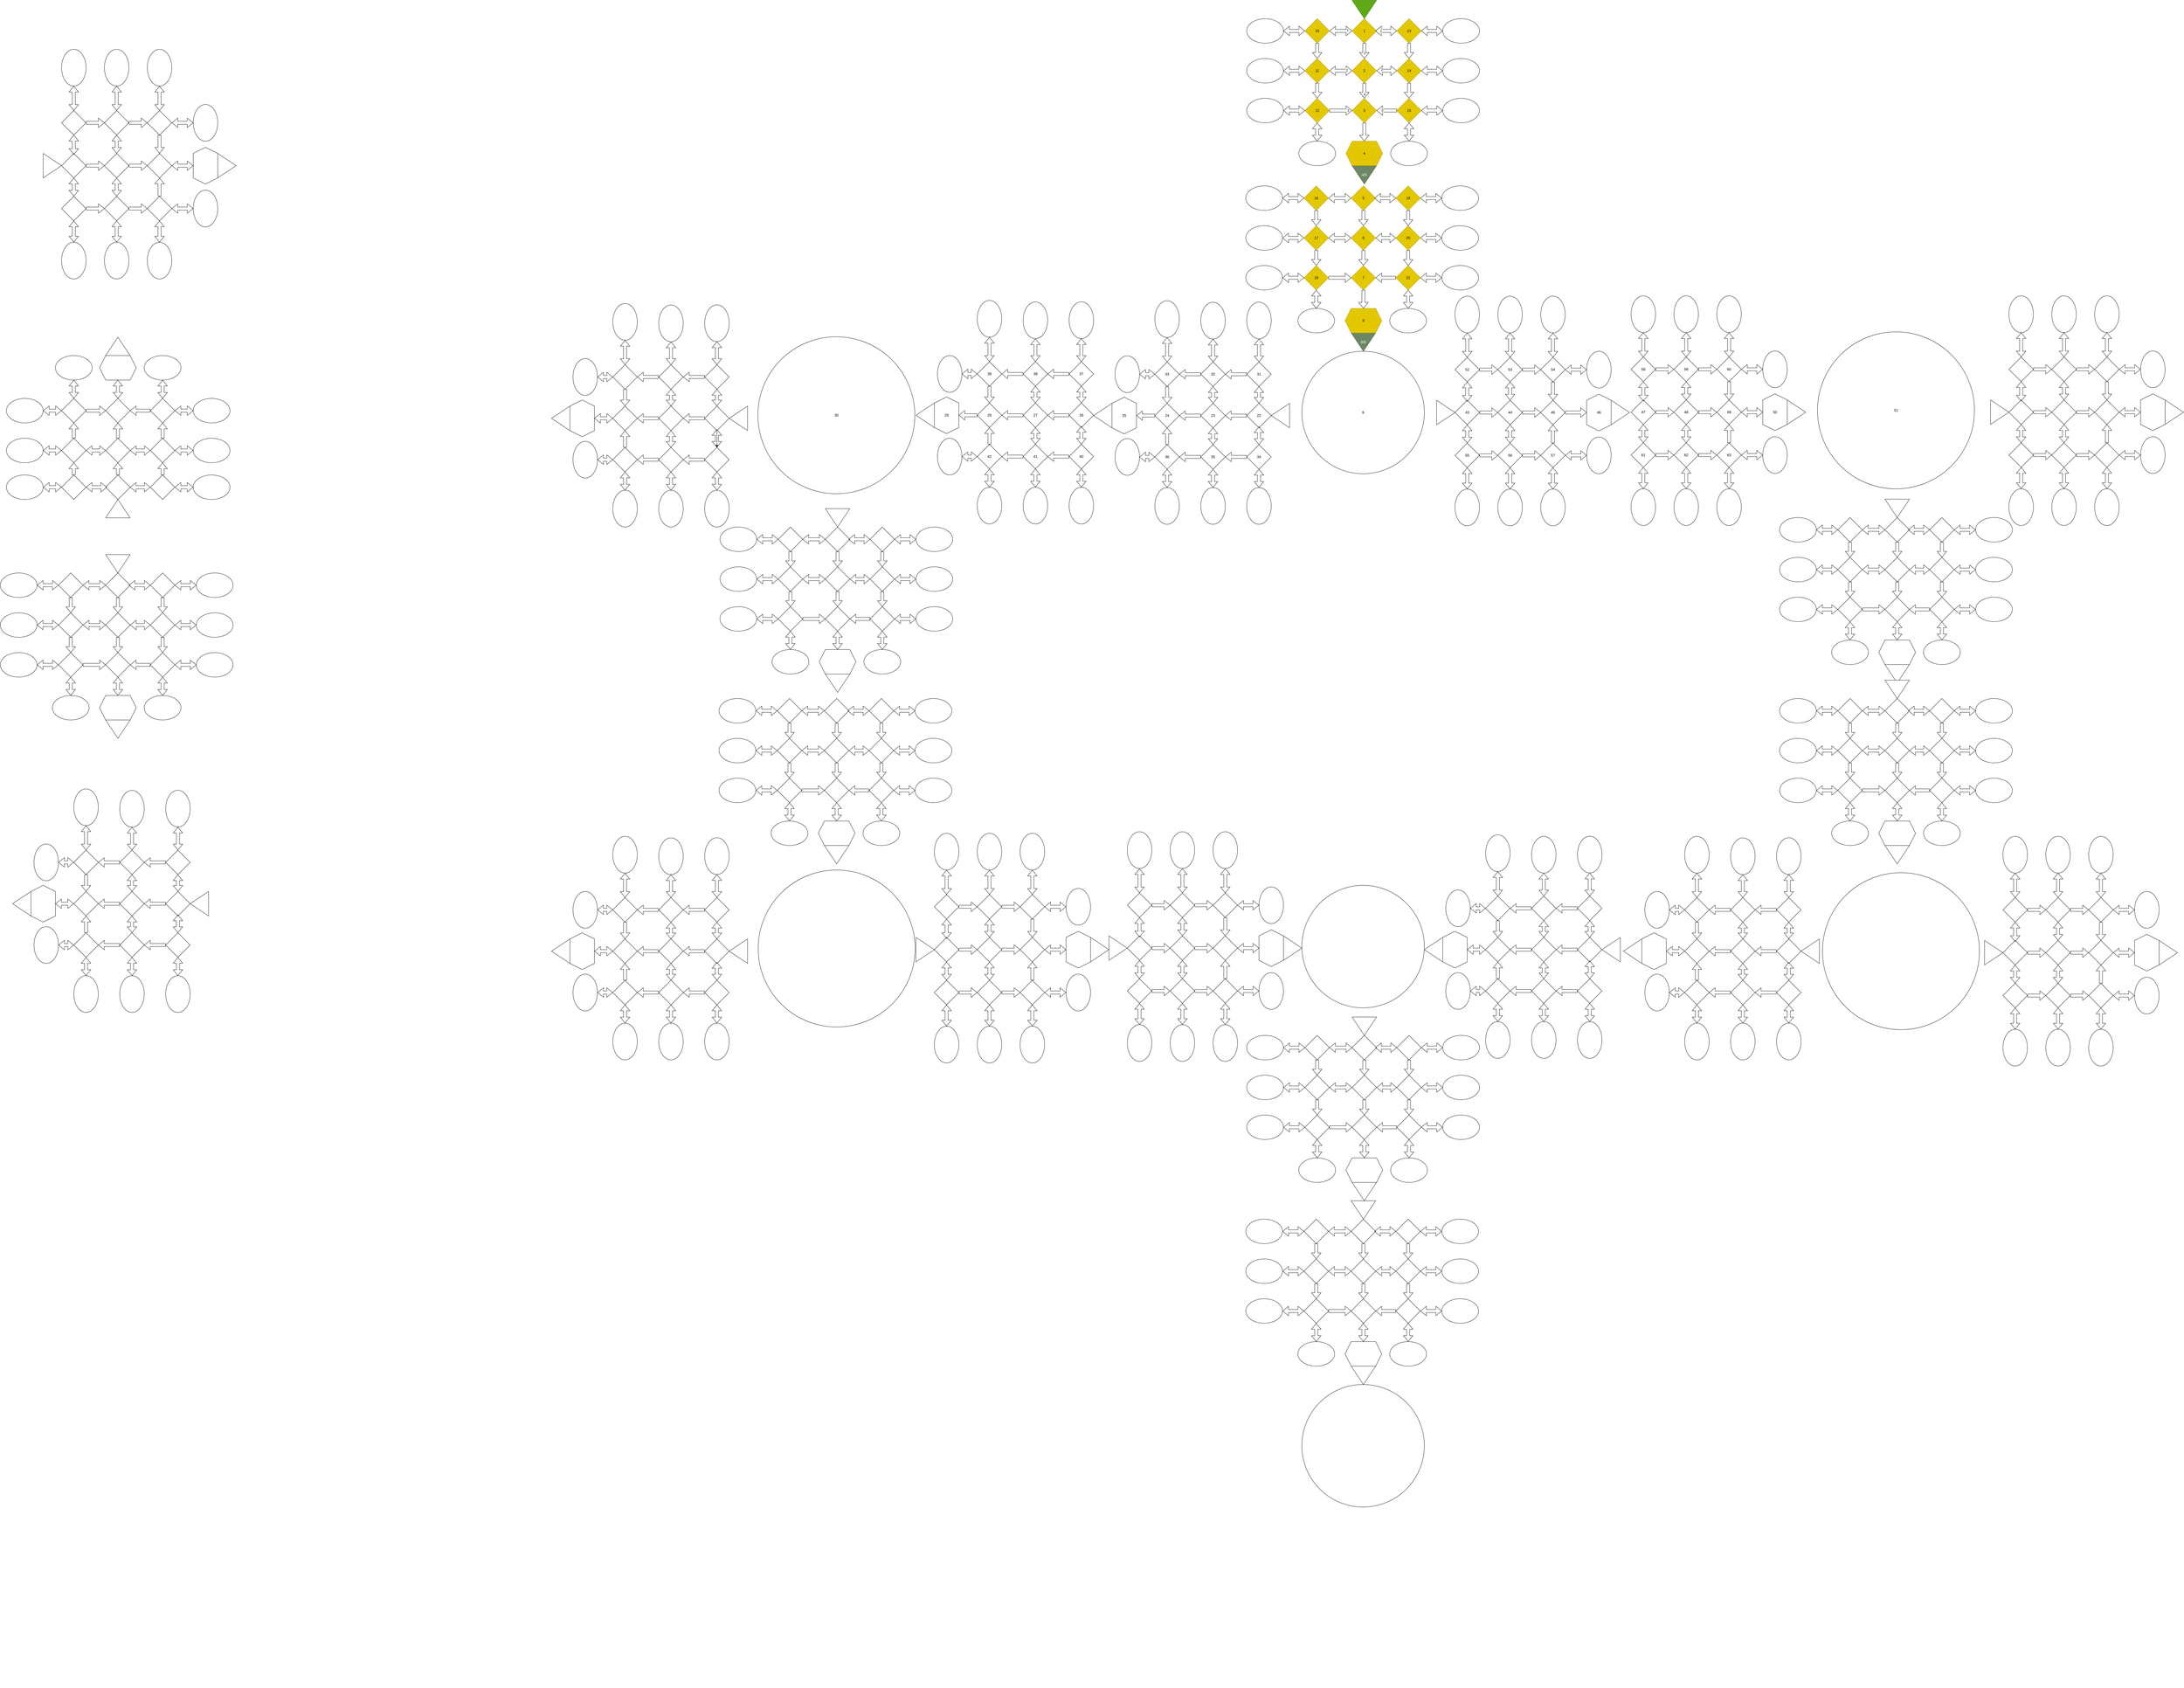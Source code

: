 <mxfile version="24.6.5" type="github">
  <diagram name="Page-1" id="Je474ilEItP5xJ354XNd">
    <mxGraphModel dx="12851" dy="9037" grid="1" gridSize="10" guides="1" tooltips="1" connect="1" arrows="1" fold="1" page="1" pageScale="1" pageWidth="827" pageHeight="1169" math="0" shadow="0">
      <root>
        <mxCell id="0" />
        <mxCell id="1" parent="0" />
        <mxCell id="6T5lW_t2qrRoGfC4p6c_-270" value="" style="group" vertex="1" connectable="0" parent="1">
          <mxGeometry x="-470" y="-2160" width="1670" height="1620" as="geometry" />
        </mxCell>
        <mxCell id="6T5lW_t2qrRoGfC4p6c_-169" value="" style="group" vertex="1" connectable="0" parent="6T5lW_t2qrRoGfC4p6c_-270">
          <mxGeometry x="1090" y="420" width="640" height="730" as="geometry" />
        </mxCell>
        <mxCell id="6T5lW_t2qrRoGfC4p6c_-124" value="26" style="rhombus;whiteSpace=wrap;html=1;direction=south;rotation=-360;flipV=0;flipH=0;" vertex="1" parent="6T5lW_t2qrRoGfC4p6c_-169">
          <mxGeometry x="500" y="335" width="80" height="80" as="geometry" />
        </mxCell>
        <mxCell id="6T5lW_t2qrRoGfC4p6c_-125" value="37" style="rhombus;whiteSpace=wrap;html=1;direction=south;rotation=-360;flipV=0;flipH=0;" vertex="1" parent="6T5lW_t2qrRoGfC4p6c_-169">
          <mxGeometry x="500" y="200" width="80" height="80" as="geometry" />
        </mxCell>
        <mxCell id="6T5lW_t2qrRoGfC4p6c_-126" value="40" style="rhombus;whiteSpace=wrap;html=1;direction=south;rotation=-360;flipV=0;flipH=0;" vertex="1" parent="6T5lW_t2qrRoGfC4p6c_-169">
          <mxGeometry x="500" y="470" width="80" height="80" as="geometry" />
        </mxCell>
        <mxCell id="6T5lW_t2qrRoGfC4p6c_-127" value="27" style="rhombus;whiteSpace=wrap;html=1;direction=south;rotation=-360;flipV=0;flipH=0;" vertex="1" parent="6T5lW_t2qrRoGfC4p6c_-169">
          <mxGeometry x="350" y="335" width="80" height="80" as="geometry" />
        </mxCell>
        <mxCell id="6T5lW_t2qrRoGfC4p6c_-128" value="38" style="rhombus;whiteSpace=wrap;html=1;direction=south;rotation=-360;flipV=0;flipH=0;" vertex="1" parent="6T5lW_t2qrRoGfC4p6c_-169">
          <mxGeometry x="350" y="200" width="80" height="80" as="geometry" />
        </mxCell>
        <mxCell id="6T5lW_t2qrRoGfC4p6c_-129" value="39" style="rhombus;whiteSpace=wrap;html=1;direction=south;rotation=-360;flipV=0;flipH=0;" vertex="1" parent="6T5lW_t2qrRoGfC4p6c_-169">
          <mxGeometry x="200" y="200" width="80" height="80" as="geometry" />
        </mxCell>
        <mxCell id="6T5lW_t2qrRoGfC4p6c_-130" value="41" style="rhombus;whiteSpace=wrap;html=1;direction=south;rotation=-360;flipV=0;flipH=0;" vertex="1" parent="6T5lW_t2qrRoGfC4p6c_-169">
          <mxGeometry x="350" y="470" width="80" height="80" as="geometry" />
        </mxCell>
        <mxCell id="6T5lW_t2qrRoGfC4p6c_-131" value="28" style="rhombus;whiteSpace=wrap;html=1;direction=south;rotation=-360;flipV=0;flipH=0;" vertex="1" parent="6T5lW_t2qrRoGfC4p6c_-169">
          <mxGeometry x="200" y="335" width="80" height="80" as="geometry" />
        </mxCell>
        <mxCell id="6T5lW_t2qrRoGfC4p6c_-132" value="42" style="rhombus;whiteSpace=wrap;html=1;direction=south;rotation=-360;flipV=0;flipH=0;" vertex="1" parent="6T5lW_t2qrRoGfC4p6c_-169">
          <mxGeometry x="200" y="470" width="80" height="80" as="geometry" />
        </mxCell>
        <mxCell id="6T5lW_t2qrRoGfC4p6c_-133" value="" style="shape=flexArrow;endArrow=classic;startArrow=classic;html=1;rounded=0;exitX=0;exitY=0.5;exitDx=0;exitDy=0;entryX=1;entryY=0.5;entryDx=0;entryDy=0;" edge="1" parent="6T5lW_t2qrRoGfC4p6c_-169" source="6T5lW_t2qrRoGfC4p6c_-124" target="6T5lW_t2qrRoGfC4p6c_-125">
          <mxGeometry width="100" height="100" relative="1" as="geometry">
            <mxPoint x="70" y="295" as="sourcePoint" />
            <mxPoint x="-30" y="395" as="targetPoint" />
          </mxGeometry>
        </mxCell>
        <mxCell id="6T5lW_t2qrRoGfC4p6c_-134" value="" style="shape=flexArrow;endArrow=classic;startArrow=classic;html=1;rounded=0;exitX=0;exitY=0.5;exitDx=0;exitDy=0;entryX=0.95;entryY=0.5;entryDx=0;entryDy=0;entryPerimeter=0;" edge="1" parent="6T5lW_t2qrRoGfC4p6c_-169" source="6T5lW_t2qrRoGfC4p6c_-126" target="6T5lW_t2qrRoGfC4p6c_-124">
          <mxGeometry width="100" height="100" relative="1" as="geometry">
            <mxPoint x="300" y="163" as="sourcePoint" />
            <mxPoint x="176" y="163" as="targetPoint" />
          </mxGeometry>
        </mxCell>
        <mxCell id="6T5lW_t2qrRoGfC4p6c_-135" value="" style="shape=flexArrow;endArrow=classic;startArrow=classic;html=1;rounded=0;entryX=1;entryY=0.5;entryDx=0;entryDy=0;exitX=0;exitY=0.5;exitDx=0;exitDy=0;" edge="1" parent="6T5lW_t2qrRoGfC4p6c_-169" source="6T5lW_t2qrRoGfC4p6c_-125" target="6T5lW_t2qrRoGfC4p6c_-138">
          <mxGeometry width="100" height="100" relative="1" as="geometry">
            <mxPoint x="-116" y="234" as="sourcePoint" />
            <mxPoint x="-240" y="235" as="targetPoint" />
          </mxGeometry>
        </mxCell>
        <mxCell id="6T5lW_t2qrRoGfC4p6c_-136" value="" style="shape=flexArrow;endArrow=classic;startArrow=classic;html=1;rounded=0;exitX=0;exitY=0.5;exitDx=0;exitDy=0;entryX=1;entryY=0.5;entryDx=0;entryDy=0;" edge="1" parent="6T5lW_t2qrRoGfC4p6c_-169" source="6T5lW_t2qrRoGfC4p6c_-137" target="6T5lW_t2qrRoGfC4p6c_-126">
          <mxGeometry width="100" height="100" relative="1" as="geometry">
            <mxPoint x="510" y="235" as="sourcePoint" />
            <mxPoint x="380" y="235" as="targetPoint" />
          </mxGeometry>
        </mxCell>
        <mxCell id="6T5lW_t2qrRoGfC4p6c_-137" value="" style="ellipse;whiteSpace=wrap;html=1;direction=south;rotation=-360;flipV=0;flipH=0;" vertex="1" parent="6T5lW_t2qrRoGfC4p6c_-169">
          <mxGeometry x="500" y="610" width="80" height="120" as="geometry" />
        </mxCell>
        <mxCell id="6T5lW_t2qrRoGfC4p6c_-138" value="" style="ellipse;whiteSpace=wrap;html=1;direction=south;rotation=-360;flipV=0;flipH=0;" vertex="1" parent="6T5lW_t2qrRoGfC4p6c_-169">
          <mxGeometry x="500" y="4.5" width="80" height="120" as="geometry" />
        </mxCell>
        <mxCell id="6T5lW_t2qrRoGfC4p6c_-139" value="" style="shape=flexArrow;endArrow=classic;html=1;rounded=0;exitX=0.5;exitY=1;exitDx=0;exitDy=0;entryX=0.5;entryY=0;entryDx=0;entryDy=0;" edge="1" parent="6T5lW_t2qrRoGfC4p6c_-169" source="6T5lW_t2qrRoGfC4p6c_-125" target="6T5lW_t2qrRoGfC4p6c_-128">
          <mxGeometry width="50" height="50" relative="1" as="geometry">
            <mxPoint x="-20" y="335" as="sourcePoint" />
            <mxPoint x="30" y="285" as="targetPoint" />
          </mxGeometry>
        </mxCell>
        <mxCell id="6T5lW_t2qrRoGfC4p6c_-141" value="" style="shape=flexArrow;endArrow=classic;html=1;rounded=0;exitX=0.5;exitY=1;exitDx=0;exitDy=0;entryX=0.5;entryY=0;entryDx=0;entryDy=0;" edge="1" parent="6T5lW_t2qrRoGfC4p6c_-169" source="6T5lW_t2qrRoGfC4p6c_-126" target="6T5lW_t2qrRoGfC4p6c_-130">
          <mxGeometry width="50" height="50" relative="1" as="geometry">
            <mxPoint x="280" y="275" as="sourcePoint" />
            <mxPoint x="280" y="325" as="targetPoint" />
          </mxGeometry>
        </mxCell>
        <mxCell id="6T5lW_t2qrRoGfC4p6c_-142" value="" style="shape=flexArrow;endArrow=classic;html=1;rounded=0;exitX=0.5;exitY=1;exitDx=0;exitDy=0;entryX=0.5;entryY=0;entryDx=0;entryDy=0;" edge="1" parent="6T5lW_t2qrRoGfC4p6c_-169" source="6T5lW_t2qrRoGfC4p6c_-130" target="6T5lW_t2qrRoGfC4p6c_-132">
          <mxGeometry width="50" height="50" relative="1" as="geometry">
            <mxPoint x="280" y="415" as="sourcePoint" />
            <mxPoint x="280" y="465" as="targetPoint" />
          </mxGeometry>
        </mxCell>
        <mxCell id="6T5lW_t2qrRoGfC4p6c_-143" value="" style="shape=flexArrow;endArrow=classic;html=1;rounded=0;entryX=0.5;entryY=0;entryDx=0;entryDy=0;exitX=0.5;exitY=1;exitDx=0;exitDy=0;" edge="1" parent="6T5lW_t2qrRoGfC4p6c_-169" source="6T5lW_t2qrRoGfC4p6c_-127" target="6T5lW_t2qrRoGfC4p6c_-131">
          <mxGeometry width="50" height="50" relative="1" as="geometry">
            <mxPoint x="134" y="415" as="sourcePoint" />
            <mxPoint x="134" y="465" as="targetPoint" />
          </mxGeometry>
        </mxCell>
        <mxCell id="6T5lW_t2qrRoGfC4p6c_-144" value="" style="shape=flexArrow;endArrow=classic;html=1;rounded=0;exitX=0.5;exitY=1;exitDx=0;exitDy=0;entryX=0.5;entryY=0;entryDx=0;entryDy=0;" edge="1" parent="6T5lW_t2qrRoGfC4p6c_-169" source="6T5lW_t2qrRoGfC4p6c_-128" target="6T5lW_t2qrRoGfC4p6c_-129">
          <mxGeometry width="50" height="50" relative="1" as="geometry">
            <mxPoint x="-20" y="415" as="sourcePoint" />
            <mxPoint x="-20" y="465" as="targetPoint" />
          </mxGeometry>
        </mxCell>
        <mxCell id="6T5lW_t2qrRoGfC4p6c_-145" value="" style="triangle;whiteSpace=wrap;html=1;direction=west;rotation=-360;flipV=0;flipH=0;" vertex="1" parent="6T5lW_t2qrRoGfC4p6c_-169">
          <mxGeometry y="335" width="60" height="80" as="geometry" />
        </mxCell>
        <mxCell id="6T5lW_t2qrRoGfC4p6c_-146" value="" style="shape=flexArrow;endArrow=classic;html=1;rounded=0;exitX=1;exitY=0.5;exitDx=0;exitDy=0;entryX=0;entryY=0.5;entryDx=0;entryDy=0;" edge="1" parent="6T5lW_t2qrRoGfC4p6c_-169" source="6T5lW_t2qrRoGfC4p6c_-129" target="6T5lW_t2qrRoGfC4p6c_-131">
          <mxGeometry width="50" height="50" relative="1" as="geometry">
            <mxPoint x="20" y="534" as="sourcePoint" />
            <mxPoint x="94" y="534" as="targetPoint" />
          </mxGeometry>
        </mxCell>
        <mxCell id="6T5lW_t2qrRoGfC4p6c_-147" value="" style="shape=flexArrow;endArrow=classic;html=1;rounded=0;exitX=0;exitY=0.5;exitDx=0;exitDy=0;entryX=1;entryY=0.5;entryDx=0;entryDy=0;" edge="1" parent="6T5lW_t2qrRoGfC4p6c_-169" source="6T5lW_t2qrRoGfC4p6c_-132" target="6T5lW_t2qrRoGfC4p6c_-131">
          <mxGeometry width="50" height="50" relative="1" as="geometry">
            <mxPoint x="174" y="645" as="sourcePoint" />
            <mxPoint x="248" y="645" as="targetPoint" />
          </mxGeometry>
        </mxCell>
        <mxCell id="6T5lW_t2qrRoGfC4p6c_-148" value="" style="shape=flexArrow;endArrow=classic;startArrow=classic;html=1;rounded=0;exitX=0;exitY=0.5;exitDx=0;exitDy=0;entryX=1;entryY=0.5;entryDx=0;entryDy=0;" edge="1" parent="6T5lW_t2qrRoGfC4p6c_-169" source="6T5lW_t2qrRoGfC4p6c_-130" target="6T5lW_t2qrRoGfC4p6c_-127">
          <mxGeometry width="100" height="100" relative="1" as="geometry">
            <mxPoint x="230" y="660" as="sourcePoint" />
            <mxPoint x="160" y="660" as="targetPoint" />
          </mxGeometry>
        </mxCell>
        <mxCell id="6T5lW_t2qrRoGfC4p6c_-149" value="" style="shape=flexArrow;endArrow=classic;startArrow=classic;html=1;rounded=0;exitX=0;exitY=0.5;exitDx=0;exitDy=0;entryX=1;entryY=0.5;entryDx=0;entryDy=0;" edge="1" parent="6T5lW_t2qrRoGfC4p6c_-169" source="6T5lW_t2qrRoGfC4p6c_-127" target="6T5lW_t2qrRoGfC4p6c_-128">
          <mxGeometry width="100" height="100" relative="1" as="geometry">
            <mxPoint x="70" y="645" as="sourcePoint" />
            <mxPoint y="645" as="targetPoint" />
          </mxGeometry>
        </mxCell>
        <mxCell id="6T5lW_t2qrRoGfC4p6c_-150" value="" style="ellipse;whiteSpace=wrap;html=1;direction=south;rotation=-360;flipV=0;flipH=0;" vertex="1" parent="6T5lW_t2qrRoGfC4p6c_-169">
          <mxGeometry x="350" y="5" width="80" height="120" as="geometry" />
        </mxCell>
        <mxCell id="6T5lW_t2qrRoGfC4p6c_-151" value="" style="ellipse;whiteSpace=wrap;html=1;direction=south;rotation=-360;flipV=0;flipH=0;" vertex="1" parent="6T5lW_t2qrRoGfC4p6c_-169">
          <mxGeometry x="350" y="610" width="80" height="120" as="geometry" />
        </mxCell>
        <mxCell id="6T5lW_t2qrRoGfC4p6c_-152" value="" style="ellipse;whiteSpace=wrap;html=1;direction=south;rotation=-360;flipV=0;flipH=0;" vertex="1" parent="6T5lW_t2qrRoGfC4p6c_-169">
          <mxGeometry x="200" width="80" height="120" as="geometry" />
        </mxCell>
        <mxCell id="6T5lW_t2qrRoGfC4p6c_-153" value="" style="ellipse;whiteSpace=wrap;html=1;direction=south;rotation=-360;flipV=0;flipH=0;" vertex="1" parent="6T5lW_t2qrRoGfC4p6c_-169">
          <mxGeometry x="200" y="610" width="80" height="120" as="geometry" />
        </mxCell>
        <mxCell id="6T5lW_t2qrRoGfC4p6c_-154" value="" style="ellipse;whiteSpace=wrap;html=1;direction=south;rotation=-360;flipV=0;flipH=0;" vertex="1" parent="6T5lW_t2qrRoGfC4p6c_-169">
          <mxGeometry x="70" y="180" width="80" height="120" as="geometry" />
        </mxCell>
        <mxCell id="6T5lW_t2qrRoGfC4p6c_-155" value="" style="ellipse;whiteSpace=wrap;html=1;direction=south;rotation=-360;flipV=0;flipH=0;" vertex="1" parent="6T5lW_t2qrRoGfC4p6c_-169">
          <mxGeometry x="70" y="450" width="80" height="120" as="geometry" />
        </mxCell>
        <mxCell id="6T5lW_t2qrRoGfC4p6c_-156" value="" style="shape=flexArrow;endArrow=classic;startArrow=classic;html=1;rounded=0;entryX=1;entryY=0.5;entryDx=0;entryDy=0;exitX=0;exitY=0.5;exitDx=0;exitDy=0;" edge="1" parent="6T5lW_t2qrRoGfC4p6c_-169" source="6T5lW_t2qrRoGfC4p6c_-128" target="6T5lW_t2qrRoGfC4p6c_-150">
          <mxGeometry width="100" height="100" relative="1" as="geometry">
            <mxPoint x="-70" y="805" as="sourcePoint" />
            <mxPoint x="-140" y="805" as="targetPoint" />
          </mxGeometry>
        </mxCell>
        <mxCell id="6T5lW_t2qrRoGfC4p6c_-157" value="" style="shape=flexArrow;endArrow=classic;startArrow=classic;html=1;rounded=0;entryX=1;entryY=0.5;entryDx=0;entryDy=0;exitX=0;exitY=0.5;exitDx=0;exitDy=0;" edge="1" parent="6T5lW_t2qrRoGfC4p6c_-169" source="6T5lW_t2qrRoGfC4p6c_-129" target="6T5lW_t2qrRoGfC4p6c_-152">
          <mxGeometry width="100" height="100" relative="1" as="geometry">
            <mxPoint x="-70" y="845" as="sourcePoint" />
            <mxPoint x="-140" y="845" as="targetPoint" />
          </mxGeometry>
        </mxCell>
        <mxCell id="6T5lW_t2qrRoGfC4p6c_-158" value="" style="shape=flexArrow;endArrow=classic;startArrow=classic;html=1;rounded=0;entryX=0.5;entryY=1;entryDx=0;entryDy=0;exitX=0.5;exitY=0;exitDx=0;exitDy=0;" edge="1" parent="6T5lW_t2qrRoGfC4p6c_-169" source="6T5lW_t2qrRoGfC4p6c_-154" target="6T5lW_t2qrRoGfC4p6c_-129">
          <mxGeometry width="100" height="100" relative="1" as="geometry">
            <mxPoint x="-70" y="885" as="sourcePoint" />
            <mxPoint x="-140" y="885" as="targetPoint" />
          </mxGeometry>
        </mxCell>
        <mxCell id="6T5lW_t2qrRoGfC4p6c_-159" value="" style="shape=flexArrow;endArrow=classic;startArrow=classic;html=1;rounded=0;entryX=0.5;entryY=0;entryDx=0;entryDy=0;exitX=0.5;exitY=1;exitDx=0;exitDy=0;" edge="1" parent="6T5lW_t2qrRoGfC4p6c_-169" source="6T5lW_t2qrRoGfC4p6c_-132" target="6T5lW_t2qrRoGfC4p6c_-155">
          <mxGeometry width="100" height="100" relative="1" as="geometry">
            <mxPoint x="-70" y="925" as="sourcePoint" />
            <mxPoint x="-140" y="925" as="targetPoint" />
          </mxGeometry>
        </mxCell>
        <mxCell id="6T5lW_t2qrRoGfC4p6c_-160" value="" style="shape=flexArrow;endArrow=classic;startArrow=classic;html=1;rounded=0;entryX=1;entryY=0.5;entryDx=0;entryDy=0;exitX=0;exitY=0.5;exitDx=0;exitDy=0;" edge="1" parent="6T5lW_t2qrRoGfC4p6c_-169" source="6T5lW_t2qrRoGfC4p6c_-151" target="6T5lW_t2qrRoGfC4p6c_-130">
          <mxGeometry width="100" height="100" relative="1" as="geometry">
            <mxPoint x="30" y="885" as="sourcePoint" />
            <mxPoint x="-40" y="885" as="targetPoint" />
          </mxGeometry>
        </mxCell>
        <mxCell id="6T5lW_t2qrRoGfC4p6c_-161" value="" style="shape=flexArrow;endArrow=classic;startArrow=classic;html=1;rounded=0;entryX=1;entryY=0.5;entryDx=0;entryDy=0;exitX=0;exitY=0.5;exitDx=0;exitDy=0;" edge="1" parent="6T5lW_t2qrRoGfC4p6c_-169" source="6T5lW_t2qrRoGfC4p6c_-153" target="6T5lW_t2qrRoGfC4p6c_-132">
          <mxGeometry width="100" height="100" relative="1" as="geometry">
            <mxPoint x="30" y="925" as="sourcePoint" />
            <mxPoint x="-40" y="925" as="targetPoint" />
          </mxGeometry>
        </mxCell>
        <mxCell id="6T5lW_t2qrRoGfC4p6c_-163" value="29" style="shape=hexagon;perimeter=hexagonPerimeter2;whiteSpace=wrap;html=1;fixedSize=1;direction=south;rotation=-360;flipV=0;flipH=0;" vertex="1" parent="6T5lW_t2qrRoGfC4p6c_-169">
          <mxGeometry x="60" y="315" width="80" height="120" as="geometry" />
        </mxCell>
        <mxCell id="6T5lW_t2qrRoGfC4p6c_-2168" value="" style="shape=flexArrow;endArrow=classic;html=1;rounded=0;entryX=0.5;entryY=0;entryDx=0;entryDy=0;exitX=0.5;exitY=1;exitDx=0;exitDy=0;" edge="1" parent="6T5lW_t2qrRoGfC4p6c_-169" source="6T5lW_t2qrRoGfC4p6c_-131" target="6T5lW_t2qrRoGfC4p6c_-163">
          <mxGeometry width="50" height="50" relative="1" as="geometry">
            <mxPoint x="150" y="450" as="sourcePoint" />
            <mxPoint x="200" y="400" as="targetPoint" />
          </mxGeometry>
        </mxCell>
        <mxCell id="6T5lW_t2qrRoGfC4p6c_-2169" value="" style="shape=flexArrow;endArrow=classic;html=1;rounded=0;entryX=0.5;entryY=0;entryDx=0;entryDy=0;exitX=0.5;exitY=1;exitDx=0;exitDy=0;" edge="1" parent="6T5lW_t2qrRoGfC4p6c_-169" source="6T5lW_t2qrRoGfC4p6c_-124" target="6T5lW_t2qrRoGfC4p6c_-127">
          <mxGeometry width="50" height="50" relative="1" as="geometry">
            <mxPoint x="440" y="440" as="sourcePoint" />
            <mxPoint x="490" y="390" as="targetPoint" />
          </mxGeometry>
        </mxCell>
        <mxCell id="6T5lW_t2qrRoGfC4p6c_-255" value="30" style="ellipse;whiteSpace=wrap;html=1;aspect=fixed;" vertex="1" parent="6T5lW_t2qrRoGfC4p6c_-270">
          <mxGeometry x="573.75" y="538.75" width="512.5" height="512.5" as="geometry" />
        </mxCell>
        <mxCell id="6T5lW_t2qrRoGfC4p6c_-2065" value="" style="group" vertex="1" connectable="0" parent="6T5lW_t2qrRoGfC4p6c_-270">
          <mxGeometry x="-100" y="430" width="640" height="730" as="geometry" />
        </mxCell>
        <mxCell id="6T5lW_t2qrRoGfC4p6c_-2108" value="" style="edgeStyle=orthogonalEdgeStyle;rounded=0;orthogonalLoop=1;jettySize=auto;html=1;" edge="1" parent="6T5lW_t2qrRoGfC4p6c_-2065" source="6T5lW_t2qrRoGfC4p6c_-2066" target="6T5lW_t2qrRoGfC4p6c_-2068">
          <mxGeometry relative="1" as="geometry" />
        </mxCell>
        <mxCell id="6T5lW_t2qrRoGfC4p6c_-2066" value="" style="rhombus;whiteSpace=wrap;html=1;direction=south;rotation=-360;flipV=0;flipH=0;" vertex="1" parent="6T5lW_t2qrRoGfC4p6c_-2065">
          <mxGeometry x="500" y="335" width="80" height="80" as="geometry" />
        </mxCell>
        <mxCell id="6T5lW_t2qrRoGfC4p6c_-2067" value="" style="rhombus;whiteSpace=wrap;html=1;direction=south;rotation=-360;flipV=0;flipH=0;" vertex="1" parent="6T5lW_t2qrRoGfC4p6c_-2065">
          <mxGeometry x="500" y="200" width="80" height="80" as="geometry" />
        </mxCell>
        <mxCell id="6T5lW_t2qrRoGfC4p6c_-2068" value="" style="rhombus;whiteSpace=wrap;html=1;direction=south;rotation=-360;flipV=0;flipH=0;" vertex="1" parent="6T5lW_t2qrRoGfC4p6c_-2065">
          <mxGeometry x="500" y="470" width="80" height="80" as="geometry" />
        </mxCell>
        <mxCell id="6T5lW_t2qrRoGfC4p6c_-2069" value="" style="rhombus;whiteSpace=wrap;html=1;direction=south;rotation=-360;flipV=0;flipH=0;" vertex="1" parent="6T5lW_t2qrRoGfC4p6c_-2065">
          <mxGeometry x="350" y="335" width="80" height="80" as="geometry" />
        </mxCell>
        <mxCell id="6T5lW_t2qrRoGfC4p6c_-2070" value="" style="rhombus;whiteSpace=wrap;html=1;direction=south;rotation=-360;flipV=0;flipH=0;" vertex="1" parent="6T5lW_t2qrRoGfC4p6c_-2065">
          <mxGeometry x="350" y="200" width="80" height="80" as="geometry" />
        </mxCell>
        <mxCell id="6T5lW_t2qrRoGfC4p6c_-2071" value="" style="rhombus;whiteSpace=wrap;html=1;direction=south;rotation=-360;flipV=0;flipH=0;" vertex="1" parent="6T5lW_t2qrRoGfC4p6c_-2065">
          <mxGeometry x="200" y="200" width="80" height="80" as="geometry" />
        </mxCell>
        <mxCell id="6T5lW_t2qrRoGfC4p6c_-2072" value="" style="rhombus;whiteSpace=wrap;html=1;direction=south;rotation=-360;flipV=0;flipH=0;" vertex="1" parent="6T5lW_t2qrRoGfC4p6c_-2065">
          <mxGeometry x="350" y="470" width="80" height="80" as="geometry" />
        </mxCell>
        <mxCell id="6T5lW_t2qrRoGfC4p6c_-2073" value="" style="rhombus;whiteSpace=wrap;html=1;direction=south;rotation=-360;flipV=0;flipH=0;" vertex="1" parent="6T5lW_t2qrRoGfC4p6c_-2065">
          <mxGeometry x="200" y="335" width="80" height="80" as="geometry" />
        </mxCell>
        <mxCell id="6T5lW_t2qrRoGfC4p6c_-2074" value="" style="rhombus;whiteSpace=wrap;html=1;direction=south;rotation=-360;flipV=0;flipH=0;" vertex="1" parent="6T5lW_t2qrRoGfC4p6c_-2065">
          <mxGeometry x="200" y="470" width="80" height="80" as="geometry" />
        </mxCell>
        <mxCell id="6T5lW_t2qrRoGfC4p6c_-2075" value="" style="shape=flexArrow;endArrow=classic;startArrow=classic;html=1;rounded=0;exitX=0;exitY=0.5;exitDx=0;exitDy=0;entryX=1;entryY=0.5;entryDx=0;entryDy=0;" edge="1" parent="6T5lW_t2qrRoGfC4p6c_-2065" source="6T5lW_t2qrRoGfC4p6c_-2066" target="6T5lW_t2qrRoGfC4p6c_-2067">
          <mxGeometry width="100" height="100" relative="1" as="geometry">
            <mxPoint x="70" y="295" as="sourcePoint" />
            <mxPoint x="-30" y="395" as="targetPoint" />
          </mxGeometry>
        </mxCell>
        <mxCell id="6T5lW_t2qrRoGfC4p6c_-2076" value="" style="shape=flexArrow;endArrow=classic;startArrow=classic;html=1;rounded=0;exitX=0;exitY=0.5;exitDx=0;exitDy=0;entryX=0.95;entryY=0.5;entryDx=0;entryDy=0;entryPerimeter=0;" edge="1" parent="6T5lW_t2qrRoGfC4p6c_-2065" source="6T5lW_t2qrRoGfC4p6c_-2068" target="6T5lW_t2qrRoGfC4p6c_-2066">
          <mxGeometry width="100" height="100" relative="1" as="geometry">
            <mxPoint x="300" y="163" as="sourcePoint" />
            <mxPoint x="176" y="163" as="targetPoint" />
          </mxGeometry>
        </mxCell>
        <mxCell id="6T5lW_t2qrRoGfC4p6c_-2077" value="" style="shape=flexArrow;endArrow=classic;startArrow=classic;html=1;rounded=0;entryX=1;entryY=0.5;entryDx=0;entryDy=0;exitX=0;exitY=0.5;exitDx=0;exitDy=0;" edge="1" parent="6T5lW_t2qrRoGfC4p6c_-2065" source="6T5lW_t2qrRoGfC4p6c_-2067" target="6T5lW_t2qrRoGfC4p6c_-2080">
          <mxGeometry width="100" height="100" relative="1" as="geometry">
            <mxPoint x="-116" y="234" as="sourcePoint" />
            <mxPoint x="-240" y="235" as="targetPoint" />
          </mxGeometry>
        </mxCell>
        <mxCell id="6T5lW_t2qrRoGfC4p6c_-2078" value="" style="shape=flexArrow;endArrow=classic;startArrow=classic;html=1;rounded=0;exitX=0;exitY=0.5;exitDx=0;exitDy=0;entryX=1;entryY=0.5;entryDx=0;entryDy=0;" edge="1" parent="6T5lW_t2qrRoGfC4p6c_-2065" source="6T5lW_t2qrRoGfC4p6c_-2079" target="6T5lW_t2qrRoGfC4p6c_-2068">
          <mxGeometry width="100" height="100" relative="1" as="geometry">
            <mxPoint x="510" y="235" as="sourcePoint" />
            <mxPoint x="380" y="235" as="targetPoint" />
          </mxGeometry>
        </mxCell>
        <mxCell id="6T5lW_t2qrRoGfC4p6c_-2079" value="" style="ellipse;whiteSpace=wrap;html=1;direction=south;rotation=-360;flipV=0;flipH=0;" vertex="1" parent="6T5lW_t2qrRoGfC4p6c_-2065">
          <mxGeometry x="500" y="610" width="80" height="120" as="geometry" />
        </mxCell>
        <mxCell id="6T5lW_t2qrRoGfC4p6c_-2080" value="" style="ellipse;whiteSpace=wrap;html=1;direction=south;rotation=-360;flipV=0;flipH=0;" vertex="1" parent="6T5lW_t2qrRoGfC4p6c_-2065">
          <mxGeometry x="500" y="4.5" width="80" height="120" as="geometry" />
        </mxCell>
        <mxCell id="6T5lW_t2qrRoGfC4p6c_-2081" value="" style="shape=flexArrow;endArrow=classic;html=1;rounded=0;exitX=0.5;exitY=1;exitDx=0;exitDy=0;entryX=0.5;entryY=0;entryDx=0;entryDy=0;" edge="1" parent="6T5lW_t2qrRoGfC4p6c_-2065" source="6T5lW_t2qrRoGfC4p6c_-2067" target="6T5lW_t2qrRoGfC4p6c_-2070">
          <mxGeometry width="50" height="50" relative="1" as="geometry">
            <mxPoint x="-20" y="335" as="sourcePoint" />
            <mxPoint x="30" y="285" as="targetPoint" />
          </mxGeometry>
        </mxCell>
        <mxCell id="6T5lW_t2qrRoGfC4p6c_-2082" value="" style="shape=flexArrow;endArrow=classic;html=1;rounded=0;exitX=0.5;exitY=1;exitDx=0;exitDy=0;entryX=0.5;entryY=0;entryDx=0;entryDy=0;" edge="1" parent="6T5lW_t2qrRoGfC4p6c_-2065" source="6T5lW_t2qrRoGfC4p6c_-2066" target="6T5lW_t2qrRoGfC4p6c_-2069">
          <mxGeometry width="50" height="50" relative="1" as="geometry">
            <mxPoint x="134" y="275" as="sourcePoint" />
            <mxPoint x="134" y="325" as="targetPoint" />
          </mxGeometry>
        </mxCell>
        <mxCell id="6T5lW_t2qrRoGfC4p6c_-2083" value="" style="shape=flexArrow;endArrow=classic;html=1;rounded=0;exitX=0.5;exitY=1;exitDx=0;exitDy=0;entryX=0.5;entryY=0;entryDx=0;entryDy=0;" edge="1" parent="6T5lW_t2qrRoGfC4p6c_-2065" source="6T5lW_t2qrRoGfC4p6c_-2068" target="6T5lW_t2qrRoGfC4p6c_-2072">
          <mxGeometry width="50" height="50" relative="1" as="geometry">
            <mxPoint x="280" y="275" as="sourcePoint" />
            <mxPoint x="280" y="325" as="targetPoint" />
          </mxGeometry>
        </mxCell>
        <mxCell id="6T5lW_t2qrRoGfC4p6c_-2084" value="" style="shape=flexArrow;endArrow=classic;html=1;rounded=0;exitX=0.5;exitY=1;exitDx=0;exitDy=0;entryX=0.5;entryY=0;entryDx=0;entryDy=0;" edge="1" parent="6T5lW_t2qrRoGfC4p6c_-2065" source="6T5lW_t2qrRoGfC4p6c_-2072" target="6T5lW_t2qrRoGfC4p6c_-2074">
          <mxGeometry width="50" height="50" relative="1" as="geometry">
            <mxPoint x="280" y="415" as="sourcePoint" />
            <mxPoint x="280" y="465" as="targetPoint" />
          </mxGeometry>
        </mxCell>
        <mxCell id="6T5lW_t2qrRoGfC4p6c_-2085" value="" style="shape=flexArrow;endArrow=classic;html=1;rounded=0;entryX=0.5;entryY=0;entryDx=0;entryDy=0;exitX=0.5;exitY=1;exitDx=0;exitDy=0;" edge="1" parent="6T5lW_t2qrRoGfC4p6c_-2065" source="6T5lW_t2qrRoGfC4p6c_-2069" target="6T5lW_t2qrRoGfC4p6c_-2073">
          <mxGeometry width="50" height="50" relative="1" as="geometry">
            <mxPoint x="134" y="415" as="sourcePoint" />
            <mxPoint x="134" y="465" as="targetPoint" />
          </mxGeometry>
        </mxCell>
        <mxCell id="6T5lW_t2qrRoGfC4p6c_-2086" value="" style="shape=flexArrow;endArrow=classic;html=1;rounded=0;exitX=0.5;exitY=1;exitDx=0;exitDy=0;entryX=0.5;entryY=0;entryDx=0;entryDy=0;" edge="1" parent="6T5lW_t2qrRoGfC4p6c_-2065" source="6T5lW_t2qrRoGfC4p6c_-2070" target="6T5lW_t2qrRoGfC4p6c_-2071">
          <mxGeometry width="50" height="50" relative="1" as="geometry">
            <mxPoint x="-20" y="415" as="sourcePoint" />
            <mxPoint x="-20" y="465" as="targetPoint" />
          </mxGeometry>
        </mxCell>
        <mxCell id="6T5lW_t2qrRoGfC4p6c_-2087" value="" style="triangle;whiteSpace=wrap;html=1;direction=west;rotation=-360;flipV=0;flipH=0;" vertex="1" parent="6T5lW_t2qrRoGfC4p6c_-2065">
          <mxGeometry y="335" width="60" height="80" as="geometry" />
        </mxCell>
        <mxCell id="6T5lW_t2qrRoGfC4p6c_-2088" value="" style="shape=flexArrow;endArrow=classic;html=1;rounded=0;exitX=1;exitY=0.5;exitDx=0;exitDy=0;entryX=0;entryY=0.5;entryDx=0;entryDy=0;" edge="1" parent="6T5lW_t2qrRoGfC4p6c_-2065" source="6T5lW_t2qrRoGfC4p6c_-2071" target="6T5lW_t2qrRoGfC4p6c_-2073">
          <mxGeometry width="50" height="50" relative="1" as="geometry">
            <mxPoint x="20" y="534" as="sourcePoint" />
            <mxPoint x="94" y="534" as="targetPoint" />
          </mxGeometry>
        </mxCell>
        <mxCell id="6T5lW_t2qrRoGfC4p6c_-2089" value="" style="shape=flexArrow;endArrow=classic;html=1;rounded=0;exitX=0;exitY=0.5;exitDx=0;exitDy=0;entryX=1;entryY=0.5;entryDx=0;entryDy=0;" edge="1" parent="6T5lW_t2qrRoGfC4p6c_-2065" source="6T5lW_t2qrRoGfC4p6c_-2074" target="6T5lW_t2qrRoGfC4p6c_-2073">
          <mxGeometry width="50" height="50" relative="1" as="geometry">
            <mxPoint x="174" y="645" as="sourcePoint" />
            <mxPoint x="248" y="645" as="targetPoint" />
          </mxGeometry>
        </mxCell>
        <mxCell id="6T5lW_t2qrRoGfC4p6c_-2090" value="" style="shape=flexArrow;endArrow=classic;startArrow=classic;html=1;rounded=0;exitX=0;exitY=0.5;exitDx=0;exitDy=0;entryX=1;entryY=0.5;entryDx=0;entryDy=0;" edge="1" parent="6T5lW_t2qrRoGfC4p6c_-2065" source="6T5lW_t2qrRoGfC4p6c_-2072" target="6T5lW_t2qrRoGfC4p6c_-2069">
          <mxGeometry width="100" height="100" relative="1" as="geometry">
            <mxPoint x="230" y="660" as="sourcePoint" />
            <mxPoint x="160" y="660" as="targetPoint" />
          </mxGeometry>
        </mxCell>
        <mxCell id="6T5lW_t2qrRoGfC4p6c_-2091" value="" style="shape=flexArrow;endArrow=classic;startArrow=classic;html=1;rounded=0;exitX=0;exitY=0.5;exitDx=0;exitDy=0;entryX=1;entryY=0.5;entryDx=0;entryDy=0;" edge="1" parent="6T5lW_t2qrRoGfC4p6c_-2065" source="6T5lW_t2qrRoGfC4p6c_-2069" target="6T5lW_t2qrRoGfC4p6c_-2070">
          <mxGeometry width="100" height="100" relative="1" as="geometry">
            <mxPoint x="70" y="645" as="sourcePoint" />
            <mxPoint y="645" as="targetPoint" />
          </mxGeometry>
        </mxCell>
        <mxCell id="6T5lW_t2qrRoGfC4p6c_-2092" value="" style="ellipse;whiteSpace=wrap;html=1;direction=south;rotation=-360;flipV=0;flipH=0;" vertex="1" parent="6T5lW_t2qrRoGfC4p6c_-2065">
          <mxGeometry x="350" y="5" width="80" height="120" as="geometry" />
        </mxCell>
        <mxCell id="6T5lW_t2qrRoGfC4p6c_-2093" value="" style="ellipse;whiteSpace=wrap;html=1;direction=south;rotation=-360;flipV=0;flipH=0;" vertex="1" parent="6T5lW_t2qrRoGfC4p6c_-2065">
          <mxGeometry x="350" y="610" width="80" height="120" as="geometry" />
        </mxCell>
        <mxCell id="6T5lW_t2qrRoGfC4p6c_-2094" value="" style="ellipse;whiteSpace=wrap;html=1;direction=south;rotation=-360;flipV=0;flipH=0;" vertex="1" parent="6T5lW_t2qrRoGfC4p6c_-2065">
          <mxGeometry x="200" width="80" height="120" as="geometry" />
        </mxCell>
        <mxCell id="6T5lW_t2qrRoGfC4p6c_-2095" value="" style="ellipse;whiteSpace=wrap;html=1;direction=south;rotation=-360;flipV=0;flipH=0;" vertex="1" parent="6T5lW_t2qrRoGfC4p6c_-2065">
          <mxGeometry x="200" y="610" width="80" height="120" as="geometry" />
        </mxCell>
        <mxCell id="6T5lW_t2qrRoGfC4p6c_-2096" value="" style="ellipse;whiteSpace=wrap;html=1;direction=south;rotation=-360;flipV=0;flipH=0;" vertex="1" parent="6T5lW_t2qrRoGfC4p6c_-2065">
          <mxGeometry x="70" y="180" width="80" height="120" as="geometry" />
        </mxCell>
        <mxCell id="6T5lW_t2qrRoGfC4p6c_-2097" value="" style="ellipse;whiteSpace=wrap;html=1;direction=south;rotation=-360;flipV=0;flipH=0;" vertex="1" parent="6T5lW_t2qrRoGfC4p6c_-2065">
          <mxGeometry x="70" y="450" width="80" height="120" as="geometry" />
        </mxCell>
        <mxCell id="6T5lW_t2qrRoGfC4p6c_-2098" value="" style="shape=flexArrow;endArrow=classic;startArrow=classic;html=1;rounded=0;entryX=1;entryY=0.5;entryDx=0;entryDy=0;exitX=0;exitY=0.5;exitDx=0;exitDy=0;" edge="1" parent="6T5lW_t2qrRoGfC4p6c_-2065" source="6T5lW_t2qrRoGfC4p6c_-2070" target="6T5lW_t2qrRoGfC4p6c_-2092">
          <mxGeometry width="100" height="100" relative="1" as="geometry">
            <mxPoint x="-70" y="805" as="sourcePoint" />
            <mxPoint x="-140" y="805" as="targetPoint" />
          </mxGeometry>
        </mxCell>
        <mxCell id="6T5lW_t2qrRoGfC4p6c_-2099" value="" style="shape=flexArrow;endArrow=classic;startArrow=classic;html=1;rounded=0;entryX=1;entryY=0.5;entryDx=0;entryDy=0;exitX=0;exitY=0.5;exitDx=0;exitDy=0;" edge="1" parent="6T5lW_t2qrRoGfC4p6c_-2065" source="6T5lW_t2qrRoGfC4p6c_-2071" target="6T5lW_t2qrRoGfC4p6c_-2094">
          <mxGeometry width="100" height="100" relative="1" as="geometry">
            <mxPoint x="-70" y="845" as="sourcePoint" />
            <mxPoint x="-140" y="845" as="targetPoint" />
          </mxGeometry>
        </mxCell>
        <mxCell id="6T5lW_t2qrRoGfC4p6c_-2100" value="" style="shape=flexArrow;endArrow=classic;startArrow=classic;html=1;rounded=0;entryX=0.5;entryY=1;entryDx=0;entryDy=0;exitX=0.5;exitY=0;exitDx=0;exitDy=0;" edge="1" parent="6T5lW_t2qrRoGfC4p6c_-2065" source="6T5lW_t2qrRoGfC4p6c_-2096" target="6T5lW_t2qrRoGfC4p6c_-2071">
          <mxGeometry width="100" height="100" relative="1" as="geometry">
            <mxPoint x="-70" y="885" as="sourcePoint" />
            <mxPoint x="-140" y="885" as="targetPoint" />
          </mxGeometry>
        </mxCell>
        <mxCell id="6T5lW_t2qrRoGfC4p6c_-2101" value="" style="shape=flexArrow;endArrow=classic;startArrow=classic;html=1;rounded=0;entryX=0.5;entryY=0;entryDx=0;entryDy=0;exitX=0.5;exitY=1;exitDx=0;exitDy=0;" edge="1" parent="6T5lW_t2qrRoGfC4p6c_-2065" source="6T5lW_t2qrRoGfC4p6c_-2074" target="6T5lW_t2qrRoGfC4p6c_-2097">
          <mxGeometry width="100" height="100" relative="1" as="geometry">
            <mxPoint x="-70" y="925" as="sourcePoint" />
            <mxPoint x="-140" y="925" as="targetPoint" />
          </mxGeometry>
        </mxCell>
        <mxCell id="6T5lW_t2qrRoGfC4p6c_-2102" value="" style="shape=flexArrow;endArrow=classic;startArrow=classic;html=1;rounded=0;entryX=1;entryY=0.5;entryDx=0;entryDy=0;exitX=0;exitY=0.5;exitDx=0;exitDy=0;" edge="1" parent="6T5lW_t2qrRoGfC4p6c_-2065" source="6T5lW_t2qrRoGfC4p6c_-2093" target="6T5lW_t2qrRoGfC4p6c_-2072">
          <mxGeometry width="100" height="100" relative="1" as="geometry">
            <mxPoint x="30" y="885" as="sourcePoint" />
            <mxPoint x="-40" y="885" as="targetPoint" />
          </mxGeometry>
        </mxCell>
        <mxCell id="6T5lW_t2qrRoGfC4p6c_-2103" value="" style="shape=flexArrow;endArrow=classic;startArrow=classic;html=1;rounded=0;entryX=1;entryY=0.5;entryDx=0;entryDy=0;exitX=0;exitY=0.5;exitDx=0;exitDy=0;" edge="1" parent="6T5lW_t2qrRoGfC4p6c_-2065" source="6T5lW_t2qrRoGfC4p6c_-2095" target="6T5lW_t2qrRoGfC4p6c_-2074">
          <mxGeometry width="100" height="100" relative="1" as="geometry">
            <mxPoint x="30" y="925" as="sourcePoint" />
            <mxPoint x="-40" y="925" as="targetPoint" />
          </mxGeometry>
        </mxCell>
        <mxCell id="6T5lW_t2qrRoGfC4p6c_-2104" value="" style="triangle;whiteSpace=wrap;html=1;direction=west;rotation=-360;flipV=0;flipH=0;" vertex="1" parent="6T5lW_t2qrRoGfC4p6c_-2065">
          <mxGeometry x="580" y="335" width="60" height="80" as="geometry" />
        </mxCell>
        <mxCell id="6T5lW_t2qrRoGfC4p6c_-2105" value="" style="shape=hexagon;perimeter=hexagonPerimeter2;whiteSpace=wrap;html=1;fixedSize=1;direction=south;rotation=-360;flipV=0;flipH=0;" vertex="1" parent="6T5lW_t2qrRoGfC4p6c_-2065">
          <mxGeometry x="60" y="315" width="80" height="120" as="geometry" />
        </mxCell>
        <mxCell id="6T5lW_t2qrRoGfC4p6c_-2106" value="" style="shape=flexArrow;endArrow=classic;startArrow=classic;html=1;rounded=0;entryX=0.5;entryY=1;entryDx=0;entryDy=0;exitX=0.5;exitY=0;exitDx=0;exitDy=0;" edge="1" parent="6T5lW_t2qrRoGfC4p6c_-2065" source="6T5lW_t2qrRoGfC4p6c_-2105" target="6T5lW_t2qrRoGfC4p6c_-2073">
          <mxGeometry width="100" height="100" relative="1" as="geometry">
            <mxPoint x="93" y="595" as="sourcePoint" />
            <mxPoint x="93" y="535" as="targetPoint" />
          </mxGeometry>
        </mxCell>
        <mxCell id="6T5lW_t2qrRoGfC4p6c_-2109" value="" style="group" vertex="1" connectable="0" parent="6T5lW_t2qrRoGfC4p6c_-270">
          <mxGeometry x="450" y="1100" width="760" height="600" as="geometry" />
        </mxCell>
        <mxCell id="6T5lW_t2qrRoGfC4p6c_-2110" value="" style="rhombus;whiteSpace=wrap;html=1;" vertex="1" parent="6T5lW_t2qrRoGfC4p6c_-2109">
          <mxGeometry x="344" y="60" width="80" height="80" as="geometry" />
        </mxCell>
        <mxCell id="6T5lW_t2qrRoGfC4p6c_-2111" value="" style="rhombus;whiteSpace=wrap;html=1;" vertex="1" parent="6T5lW_t2qrRoGfC4p6c_-2109">
          <mxGeometry x="190" y="60" width="80" height="80" as="geometry" />
        </mxCell>
        <mxCell id="6T5lW_t2qrRoGfC4p6c_-2112" value="" style="rhombus;whiteSpace=wrap;html=1;" vertex="1" parent="6T5lW_t2qrRoGfC4p6c_-2109">
          <mxGeometry x="490" y="60" width="80" height="80" as="geometry" />
        </mxCell>
        <mxCell id="6T5lW_t2qrRoGfC4p6c_-2113" value="" style="rhombus;whiteSpace=wrap;html=1;" vertex="1" parent="6T5lW_t2qrRoGfC4p6c_-2109">
          <mxGeometry x="344" y="190" width="80" height="80" as="geometry" />
        </mxCell>
        <mxCell id="6T5lW_t2qrRoGfC4p6c_-2114" value="" style="rhombus;whiteSpace=wrap;html=1;" vertex="1" parent="6T5lW_t2qrRoGfC4p6c_-2109">
          <mxGeometry x="190" y="190" width="80" height="80" as="geometry" />
        </mxCell>
        <mxCell id="6T5lW_t2qrRoGfC4p6c_-2115" value="" style="rhombus;whiteSpace=wrap;html=1;" vertex="1" parent="6T5lW_t2qrRoGfC4p6c_-2109">
          <mxGeometry x="190" y="320" width="80" height="80" as="geometry" />
        </mxCell>
        <mxCell id="6T5lW_t2qrRoGfC4p6c_-2116" value="" style="rhombus;whiteSpace=wrap;html=1;" vertex="1" parent="6T5lW_t2qrRoGfC4p6c_-2109">
          <mxGeometry x="490" y="190" width="80" height="80" as="geometry" />
        </mxCell>
        <mxCell id="6T5lW_t2qrRoGfC4p6c_-2117" value="" style="rhombus;whiteSpace=wrap;html=1;" vertex="1" parent="6T5lW_t2qrRoGfC4p6c_-2109">
          <mxGeometry x="344" y="320" width="80" height="80" as="geometry" />
        </mxCell>
        <mxCell id="6T5lW_t2qrRoGfC4p6c_-2118" value="" style="rhombus;whiteSpace=wrap;html=1;" vertex="1" parent="6T5lW_t2qrRoGfC4p6c_-2109">
          <mxGeometry x="490" y="320" width="80" height="80" as="geometry" />
        </mxCell>
        <mxCell id="6T5lW_t2qrRoGfC4p6c_-2119" value="" style="shape=flexArrow;endArrow=classic;startArrow=classic;html=1;rounded=0;exitX=1;exitY=0.5;exitDx=0;exitDy=0;entryX=0;entryY=0.5;entryDx=0;entryDy=0;" edge="1" parent="6T5lW_t2qrRoGfC4p6c_-2109" source="6T5lW_t2qrRoGfC4p6c_-2111" target="6T5lW_t2qrRoGfC4p6c_-2110">
          <mxGeometry width="100" height="100" relative="1" as="geometry">
            <mxPoint x="220" y="260" as="sourcePoint" />
            <mxPoint x="320" y="160" as="targetPoint" />
          </mxGeometry>
        </mxCell>
        <mxCell id="6T5lW_t2qrRoGfC4p6c_-2120" value="" style="shape=flexArrow;endArrow=classic;startArrow=classic;html=1;rounded=0;exitX=0.95;exitY=0.5;exitDx=0;exitDy=0;entryX=0;entryY=0.5;entryDx=0;entryDy=0;exitPerimeter=0;" edge="1" parent="6T5lW_t2qrRoGfC4p6c_-2109" source="6T5lW_t2qrRoGfC4p6c_-2110" target="6T5lW_t2qrRoGfC4p6c_-2112">
          <mxGeometry width="100" height="100" relative="1" as="geometry">
            <mxPoint x="426" y="99.5" as="sourcePoint" />
            <mxPoint x="550" y="99.5" as="targetPoint" />
          </mxGeometry>
        </mxCell>
        <mxCell id="6T5lW_t2qrRoGfC4p6c_-2121" value="" style="shape=flexArrow;endArrow=classic;startArrow=classic;html=1;rounded=0;entryX=0;entryY=0.5;entryDx=0;entryDy=0;exitX=1;exitY=0.5;exitDx=0;exitDy=0;" edge="1" parent="6T5lW_t2qrRoGfC4p6c_-2109" source="6T5lW_t2qrRoGfC4p6c_-2124" target="6T5lW_t2qrRoGfC4p6c_-2111">
          <mxGeometry width="100" height="100" relative="1" as="geometry">
            <mxPoint x="10" y="100" as="sourcePoint" />
            <mxPoint x="134" y="99.5" as="targetPoint" />
          </mxGeometry>
        </mxCell>
        <mxCell id="6T5lW_t2qrRoGfC4p6c_-2122" value="" style="shape=flexArrow;endArrow=classic;startArrow=classic;html=1;rounded=0;exitX=1;exitY=0.5;exitDx=0;exitDy=0;entryX=0;entryY=0.5;entryDx=0;entryDy=0;" edge="1" parent="6T5lW_t2qrRoGfC4p6c_-2109" source="6T5lW_t2qrRoGfC4p6c_-2112" target="6T5lW_t2qrRoGfC4p6c_-2123">
          <mxGeometry width="100" height="100" relative="1" as="geometry">
            <mxPoint x="630" y="99.5" as="sourcePoint" />
            <mxPoint x="760" y="100" as="targetPoint" />
          </mxGeometry>
        </mxCell>
        <mxCell id="6T5lW_t2qrRoGfC4p6c_-2123" value="" style="ellipse;whiteSpace=wrap;html=1;" vertex="1" parent="6T5lW_t2qrRoGfC4p6c_-2109">
          <mxGeometry x="640" y="60" width="120" height="80" as="geometry" />
        </mxCell>
        <mxCell id="6T5lW_t2qrRoGfC4p6c_-2124" value="" style="ellipse;whiteSpace=wrap;html=1;" vertex="1" parent="6T5lW_t2qrRoGfC4p6c_-2109">
          <mxGeometry y="60" width="120" height="80" as="geometry" />
        </mxCell>
        <mxCell id="6T5lW_t2qrRoGfC4p6c_-2125" value="" style="shape=flexArrow;endArrow=classic;html=1;rounded=0;exitX=0.5;exitY=1;exitDx=0;exitDy=0;entryX=0.5;entryY=0;entryDx=0;entryDy=0;" edge="1" parent="6T5lW_t2qrRoGfC4p6c_-2109" source="6T5lW_t2qrRoGfC4p6c_-2111" target="6T5lW_t2qrRoGfC4p6c_-2114">
          <mxGeometry width="50" height="50" relative="1" as="geometry">
            <mxPoint x="230" y="200" as="sourcePoint" />
            <mxPoint x="280" y="150" as="targetPoint" />
          </mxGeometry>
        </mxCell>
        <mxCell id="6T5lW_t2qrRoGfC4p6c_-2126" value="" style="shape=flexArrow;endArrow=classic;html=1;rounded=0;exitX=0.5;exitY=1;exitDx=0;exitDy=0;entryX=0.5;entryY=0;entryDx=0;entryDy=0;" edge="1" parent="6T5lW_t2qrRoGfC4p6c_-2109" source="6T5lW_t2qrRoGfC4p6c_-2110" target="6T5lW_t2qrRoGfC4p6c_-2113">
          <mxGeometry width="50" height="50" relative="1" as="geometry">
            <mxPoint x="383.5" y="140" as="sourcePoint" />
            <mxPoint x="383.5" y="190" as="targetPoint" />
          </mxGeometry>
        </mxCell>
        <mxCell id="6T5lW_t2qrRoGfC4p6c_-2127" value="" style="shape=flexArrow;endArrow=classic;html=1;rounded=0;exitX=0.5;exitY=1;exitDx=0;exitDy=0;entryX=0.5;entryY=0;entryDx=0;entryDy=0;" edge="1" parent="6T5lW_t2qrRoGfC4p6c_-2109" source="6T5lW_t2qrRoGfC4p6c_-2112" target="6T5lW_t2qrRoGfC4p6c_-2116">
          <mxGeometry width="50" height="50" relative="1" as="geometry">
            <mxPoint x="530" y="140" as="sourcePoint" />
            <mxPoint x="530" y="190" as="targetPoint" />
          </mxGeometry>
        </mxCell>
        <mxCell id="6T5lW_t2qrRoGfC4p6c_-2128" value="" style="shape=flexArrow;endArrow=classic;html=1;rounded=0;exitX=0.5;exitY=1;exitDx=0;exitDy=0;entryX=0.5;entryY=0;entryDx=0;entryDy=0;" edge="1" parent="6T5lW_t2qrRoGfC4p6c_-2109" source="6T5lW_t2qrRoGfC4p6c_-2116" target="6T5lW_t2qrRoGfC4p6c_-2118">
          <mxGeometry width="50" height="50" relative="1" as="geometry">
            <mxPoint x="529.5" y="280" as="sourcePoint" />
            <mxPoint x="529.5" y="330" as="targetPoint" />
          </mxGeometry>
        </mxCell>
        <mxCell id="6T5lW_t2qrRoGfC4p6c_-2129" value="" style="shape=flexArrow;endArrow=classic;html=1;rounded=0;entryX=0.5;entryY=0;entryDx=0;entryDy=0;exitX=0.5;exitY=1;exitDx=0;exitDy=0;" edge="1" parent="6T5lW_t2qrRoGfC4p6c_-2109" source="6T5lW_t2qrRoGfC4p6c_-2113" target="6T5lW_t2qrRoGfC4p6c_-2117">
          <mxGeometry width="50" height="50" relative="1" as="geometry">
            <mxPoint x="384" y="280" as="sourcePoint" />
            <mxPoint x="384" y="330" as="targetPoint" />
          </mxGeometry>
        </mxCell>
        <mxCell id="6T5lW_t2qrRoGfC4p6c_-2130" value="" style="shape=flexArrow;endArrow=classic;html=1;rounded=0;exitX=0.5;exitY=1;exitDx=0;exitDy=0;entryX=0.5;entryY=0;entryDx=0;entryDy=0;" edge="1" parent="6T5lW_t2qrRoGfC4p6c_-2109" source="6T5lW_t2qrRoGfC4p6c_-2114" target="6T5lW_t2qrRoGfC4p6c_-2115">
          <mxGeometry width="50" height="50" relative="1" as="geometry">
            <mxPoint x="229.5" y="280" as="sourcePoint" />
            <mxPoint x="229.5" y="330" as="targetPoint" />
          </mxGeometry>
        </mxCell>
        <mxCell id="6T5lW_t2qrRoGfC4p6c_-2131" value="" style="triangle;whiteSpace=wrap;html=1;direction=south;" vertex="1" parent="6T5lW_t2qrRoGfC4p6c_-2109">
          <mxGeometry x="344" y="540" width="80" height="60" as="geometry" />
        </mxCell>
        <mxCell id="6T5lW_t2qrRoGfC4p6c_-2132" value="" style="shape=flexArrow;endArrow=classic;html=1;rounded=0;exitX=1;exitY=0.5;exitDx=0;exitDy=0;entryX=0;entryY=0.5;entryDx=0;entryDy=0;" edge="1" parent="6T5lW_t2qrRoGfC4p6c_-2109" source="6T5lW_t2qrRoGfC4p6c_-2115" target="6T5lW_t2qrRoGfC4p6c_-2117">
          <mxGeometry width="50" height="50" relative="1" as="geometry">
            <mxPoint x="270" y="399" as="sourcePoint" />
            <mxPoint x="344" y="399" as="targetPoint" />
          </mxGeometry>
        </mxCell>
        <mxCell id="6T5lW_t2qrRoGfC4p6c_-2133" value="" style="shape=flexArrow;endArrow=classic;html=1;rounded=0;exitX=0;exitY=0.5;exitDx=0;exitDy=0;entryX=1;entryY=0.5;entryDx=0;entryDy=0;" edge="1" parent="6T5lW_t2qrRoGfC4p6c_-2109" source="6T5lW_t2qrRoGfC4p6c_-2118" target="6T5lW_t2qrRoGfC4p6c_-2117">
          <mxGeometry width="50" height="50" relative="1" as="geometry">
            <mxPoint x="424" y="510" as="sourcePoint" />
            <mxPoint x="498" y="510" as="targetPoint" />
          </mxGeometry>
        </mxCell>
        <mxCell id="6T5lW_t2qrRoGfC4p6c_-2134" value="" style="shape=flexArrow;endArrow=classic;startArrow=classic;html=1;rounded=0;exitX=1;exitY=0.5;exitDx=0;exitDy=0;entryX=0;entryY=0.5;entryDx=0;entryDy=0;" edge="1" parent="6T5lW_t2qrRoGfC4p6c_-2109" source="6T5lW_t2qrRoGfC4p6c_-2113" target="6T5lW_t2qrRoGfC4p6c_-2116">
          <mxGeometry width="100" height="100" relative="1" as="geometry">
            <mxPoint x="410" y="525" as="sourcePoint" />
            <mxPoint x="480" y="525" as="targetPoint" />
          </mxGeometry>
        </mxCell>
        <mxCell id="6T5lW_t2qrRoGfC4p6c_-2135" value="" style="shape=flexArrow;endArrow=classic;startArrow=classic;html=1;rounded=0;exitX=1;exitY=0.5;exitDx=0;exitDy=0;entryX=0;entryY=0.5;entryDx=0;entryDy=0;" edge="1" parent="6T5lW_t2qrRoGfC4p6c_-2109" source="6T5lW_t2qrRoGfC4p6c_-2114" target="6T5lW_t2qrRoGfC4p6c_-2113">
          <mxGeometry width="100" height="100" relative="1" as="geometry">
            <mxPoint x="250" y="510" as="sourcePoint" />
            <mxPoint x="320" y="510" as="targetPoint" />
          </mxGeometry>
        </mxCell>
        <mxCell id="6T5lW_t2qrRoGfC4p6c_-2136" value="" style="ellipse;whiteSpace=wrap;html=1;" vertex="1" parent="6T5lW_t2qrRoGfC4p6c_-2109">
          <mxGeometry y="190" width="120" height="80" as="geometry" />
        </mxCell>
        <mxCell id="6T5lW_t2qrRoGfC4p6c_-2137" value="" style="ellipse;whiteSpace=wrap;html=1;" vertex="1" parent="6T5lW_t2qrRoGfC4p6c_-2109">
          <mxGeometry x="640" y="190" width="120" height="80" as="geometry" />
        </mxCell>
        <mxCell id="6T5lW_t2qrRoGfC4p6c_-2138" value="" style="ellipse;whiteSpace=wrap;html=1;" vertex="1" parent="6T5lW_t2qrRoGfC4p6c_-2109">
          <mxGeometry y="320" width="120" height="80" as="geometry" />
        </mxCell>
        <mxCell id="6T5lW_t2qrRoGfC4p6c_-2139" value="" style="ellipse;whiteSpace=wrap;html=1;" vertex="1" parent="6T5lW_t2qrRoGfC4p6c_-2109">
          <mxGeometry x="640" y="320" width="120" height="80" as="geometry" />
        </mxCell>
        <mxCell id="6T5lW_t2qrRoGfC4p6c_-2140" value="" style="ellipse;whiteSpace=wrap;html=1;" vertex="1" parent="6T5lW_t2qrRoGfC4p6c_-2109">
          <mxGeometry x="170" y="460" width="120" height="80" as="geometry" />
        </mxCell>
        <mxCell id="6T5lW_t2qrRoGfC4p6c_-2141" value="" style="ellipse;whiteSpace=wrap;html=1;" vertex="1" parent="6T5lW_t2qrRoGfC4p6c_-2109">
          <mxGeometry x="470" y="460" width="120" height="80" as="geometry" />
        </mxCell>
        <mxCell id="6T5lW_t2qrRoGfC4p6c_-2142" value="" style="shape=flexArrow;endArrow=classic;startArrow=classic;html=1;rounded=0;entryX=0;entryY=0.5;entryDx=0;entryDy=0;exitX=1;exitY=0.5;exitDx=0;exitDy=0;" edge="1" parent="6T5lW_t2qrRoGfC4p6c_-2109" source="6T5lW_t2qrRoGfC4p6c_-2136" target="6T5lW_t2qrRoGfC4p6c_-2114">
          <mxGeometry width="100" height="100" relative="1" as="geometry">
            <mxPoint x="110" y="670" as="sourcePoint" />
            <mxPoint x="180" y="670" as="targetPoint" />
          </mxGeometry>
        </mxCell>
        <mxCell id="6T5lW_t2qrRoGfC4p6c_-2143" value="" style="shape=flexArrow;endArrow=classic;startArrow=classic;html=1;rounded=0;entryX=0;entryY=0.5;entryDx=0;entryDy=0;exitX=1;exitY=0.5;exitDx=0;exitDy=0;" edge="1" parent="6T5lW_t2qrRoGfC4p6c_-2109" source="6T5lW_t2qrRoGfC4p6c_-2138" target="6T5lW_t2qrRoGfC4p6c_-2115">
          <mxGeometry width="100" height="100" relative="1" as="geometry">
            <mxPoint x="110" y="710" as="sourcePoint" />
            <mxPoint x="180" y="710" as="targetPoint" />
          </mxGeometry>
        </mxCell>
        <mxCell id="6T5lW_t2qrRoGfC4p6c_-2144" value="" style="shape=flexArrow;endArrow=classic;startArrow=classic;html=1;rounded=0;entryX=0.5;entryY=0;entryDx=0;entryDy=0;exitX=0.5;exitY=1;exitDx=0;exitDy=0;" edge="1" parent="6T5lW_t2qrRoGfC4p6c_-2109" source="6T5lW_t2qrRoGfC4p6c_-2115" target="6T5lW_t2qrRoGfC4p6c_-2140">
          <mxGeometry width="100" height="100" relative="1" as="geometry">
            <mxPoint x="110" y="750" as="sourcePoint" />
            <mxPoint x="180" y="750" as="targetPoint" />
          </mxGeometry>
        </mxCell>
        <mxCell id="6T5lW_t2qrRoGfC4p6c_-2145" value="" style="shape=flexArrow;endArrow=classic;startArrow=classic;html=1;rounded=0;entryX=0.5;entryY=1;entryDx=0;entryDy=0;exitX=0.5;exitY=0;exitDx=0;exitDy=0;" edge="1" parent="6T5lW_t2qrRoGfC4p6c_-2109" source="6T5lW_t2qrRoGfC4p6c_-2141" target="6T5lW_t2qrRoGfC4p6c_-2118">
          <mxGeometry width="100" height="100" relative="1" as="geometry">
            <mxPoint x="110" y="790" as="sourcePoint" />
            <mxPoint x="180" y="790" as="targetPoint" />
          </mxGeometry>
        </mxCell>
        <mxCell id="6T5lW_t2qrRoGfC4p6c_-2146" value="" style="shape=flexArrow;endArrow=classic;startArrow=classic;html=1;rounded=0;entryX=0;entryY=0.5;entryDx=0;entryDy=0;exitX=1;exitY=0.5;exitDx=0;exitDy=0;" edge="1" parent="6T5lW_t2qrRoGfC4p6c_-2109" source="6T5lW_t2qrRoGfC4p6c_-2116" target="6T5lW_t2qrRoGfC4p6c_-2137">
          <mxGeometry width="100" height="100" relative="1" as="geometry">
            <mxPoint x="210" y="750" as="sourcePoint" />
            <mxPoint x="280" y="750" as="targetPoint" />
          </mxGeometry>
        </mxCell>
        <mxCell id="6T5lW_t2qrRoGfC4p6c_-2147" value="" style="shape=flexArrow;endArrow=classic;startArrow=classic;html=1;rounded=0;entryX=0;entryY=0.5;entryDx=0;entryDy=0;exitX=1;exitY=0.5;exitDx=0;exitDy=0;" edge="1" parent="6T5lW_t2qrRoGfC4p6c_-2109" source="6T5lW_t2qrRoGfC4p6c_-2118" target="6T5lW_t2qrRoGfC4p6c_-2139">
          <mxGeometry width="100" height="100" relative="1" as="geometry">
            <mxPoint x="210" y="790" as="sourcePoint" />
            <mxPoint x="280" y="790" as="targetPoint" />
          </mxGeometry>
        </mxCell>
        <mxCell id="6T5lW_t2qrRoGfC4p6c_-2148" value="" style="triangle;whiteSpace=wrap;html=1;direction=south;" vertex="1" parent="6T5lW_t2qrRoGfC4p6c_-2109">
          <mxGeometry x="344" width="80" height="60" as="geometry" />
        </mxCell>
        <mxCell id="6T5lW_t2qrRoGfC4p6c_-2149" value="" style="shape=hexagon;perimeter=hexagonPerimeter2;whiteSpace=wrap;html=1;fixedSize=1;" vertex="1" parent="6T5lW_t2qrRoGfC4p6c_-2109">
          <mxGeometry x="324" y="460" width="120" height="80" as="geometry" />
        </mxCell>
        <mxCell id="6T5lW_t2qrRoGfC4p6c_-2150" value="" style="shape=flexArrow;endArrow=classic;startArrow=classic;html=1;rounded=0;entryX=0.5;entryY=0;entryDx=0;entryDy=0;exitX=0.5;exitY=1;exitDx=0;exitDy=0;" edge="1" parent="6T5lW_t2qrRoGfC4p6c_-2109" source="6T5lW_t2qrRoGfC4p6c_-2117" target="6T5lW_t2qrRoGfC4p6c_-2149">
          <mxGeometry width="100" height="100" relative="1" as="geometry">
            <mxPoint x="343" y="400" as="sourcePoint" />
            <mxPoint x="343" y="460" as="targetPoint" />
          </mxGeometry>
        </mxCell>
        <mxCell id="6T5lW_t2qrRoGfC4p6c_-271" value="" style="group" vertex="1" connectable="0" parent="1">
          <mxGeometry x="1250" y="-430" width="1670" height="1610" as="geometry" />
        </mxCell>
        <mxCell id="6T5lW_t2qrRoGfC4p6c_-272" value="" style="group" vertex="1" connectable="0" parent="6T5lW_t2qrRoGfC4p6c_-271">
          <mxGeometry x="1030" y="435" width="640" height="730" as="geometry" />
        </mxCell>
        <mxCell id="6T5lW_t2qrRoGfC4p6c_-273" value="" style="rhombus;whiteSpace=wrap;html=1;direction=south;rotation=-360;flipV=0;flipH=0;" vertex="1" parent="6T5lW_t2qrRoGfC4p6c_-272">
          <mxGeometry x="500" y="335" width="80" height="80" as="geometry" />
        </mxCell>
        <mxCell id="6T5lW_t2qrRoGfC4p6c_-274" value="" style="rhombus;whiteSpace=wrap;html=1;direction=south;rotation=-360;flipV=0;flipH=0;" vertex="1" parent="6T5lW_t2qrRoGfC4p6c_-272">
          <mxGeometry x="500" y="200" width="80" height="80" as="geometry" />
        </mxCell>
        <mxCell id="6T5lW_t2qrRoGfC4p6c_-275" value="" style="rhombus;whiteSpace=wrap;html=1;direction=south;rotation=-360;flipV=0;flipH=0;" vertex="1" parent="6T5lW_t2qrRoGfC4p6c_-272">
          <mxGeometry x="500" y="470" width="80" height="80" as="geometry" />
        </mxCell>
        <mxCell id="6T5lW_t2qrRoGfC4p6c_-276" value="" style="rhombus;whiteSpace=wrap;html=1;direction=south;rotation=-360;flipV=0;flipH=0;" vertex="1" parent="6T5lW_t2qrRoGfC4p6c_-272">
          <mxGeometry x="350" y="335" width="80" height="80" as="geometry" />
        </mxCell>
        <mxCell id="6T5lW_t2qrRoGfC4p6c_-277" value="" style="rhombus;whiteSpace=wrap;html=1;direction=south;rotation=-360;flipV=0;flipH=0;" vertex="1" parent="6T5lW_t2qrRoGfC4p6c_-272">
          <mxGeometry x="350" y="200" width="80" height="80" as="geometry" />
        </mxCell>
        <mxCell id="6T5lW_t2qrRoGfC4p6c_-278" value="" style="rhombus;whiteSpace=wrap;html=1;direction=south;rotation=-360;flipV=0;flipH=0;" vertex="1" parent="6T5lW_t2qrRoGfC4p6c_-272">
          <mxGeometry x="200" y="200" width="80" height="80" as="geometry" />
        </mxCell>
        <mxCell id="6T5lW_t2qrRoGfC4p6c_-279" value="" style="rhombus;whiteSpace=wrap;html=1;direction=south;rotation=-360;flipV=0;flipH=0;" vertex="1" parent="6T5lW_t2qrRoGfC4p6c_-272">
          <mxGeometry x="350" y="470" width="80" height="80" as="geometry" />
        </mxCell>
        <mxCell id="6T5lW_t2qrRoGfC4p6c_-280" value="" style="rhombus;whiteSpace=wrap;html=1;direction=south;rotation=-360;flipV=0;flipH=0;" vertex="1" parent="6T5lW_t2qrRoGfC4p6c_-272">
          <mxGeometry x="200" y="335" width="80" height="80" as="geometry" />
        </mxCell>
        <mxCell id="6T5lW_t2qrRoGfC4p6c_-281" value="" style="rhombus;whiteSpace=wrap;html=1;direction=south;rotation=-360;flipV=0;flipH=0;" vertex="1" parent="6T5lW_t2qrRoGfC4p6c_-272">
          <mxGeometry x="200" y="470" width="80" height="80" as="geometry" />
        </mxCell>
        <mxCell id="6T5lW_t2qrRoGfC4p6c_-282" value="" style="shape=flexArrow;endArrow=classic;startArrow=classic;html=1;rounded=0;exitX=0;exitY=0.5;exitDx=0;exitDy=0;entryX=1;entryY=0.5;entryDx=0;entryDy=0;" edge="1" parent="6T5lW_t2qrRoGfC4p6c_-272" source="6T5lW_t2qrRoGfC4p6c_-273" target="6T5lW_t2qrRoGfC4p6c_-274">
          <mxGeometry width="100" height="100" relative="1" as="geometry">
            <mxPoint x="70" y="295" as="sourcePoint" />
            <mxPoint x="-30" y="395" as="targetPoint" />
          </mxGeometry>
        </mxCell>
        <mxCell id="6T5lW_t2qrRoGfC4p6c_-283" value="" style="shape=flexArrow;endArrow=classic;startArrow=classic;html=1;rounded=0;exitX=0;exitY=0.5;exitDx=0;exitDy=0;entryX=0.95;entryY=0.5;entryDx=0;entryDy=0;entryPerimeter=0;" edge="1" parent="6T5lW_t2qrRoGfC4p6c_-272" source="6T5lW_t2qrRoGfC4p6c_-275" target="6T5lW_t2qrRoGfC4p6c_-273">
          <mxGeometry width="100" height="100" relative="1" as="geometry">
            <mxPoint x="300" y="163" as="sourcePoint" />
            <mxPoint x="176" y="163" as="targetPoint" />
          </mxGeometry>
        </mxCell>
        <mxCell id="6T5lW_t2qrRoGfC4p6c_-284" value="" style="shape=flexArrow;endArrow=classic;startArrow=classic;html=1;rounded=0;entryX=1;entryY=0.5;entryDx=0;entryDy=0;exitX=0;exitY=0.5;exitDx=0;exitDy=0;" edge="1" parent="6T5lW_t2qrRoGfC4p6c_-272" source="6T5lW_t2qrRoGfC4p6c_-274" target="6T5lW_t2qrRoGfC4p6c_-287">
          <mxGeometry width="100" height="100" relative="1" as="geometry">
            <mxPoint x="-116" y="234" as="sourcePoint" />
            <mxPoint x="-240" y="235" as="targetPoint" />
          </mxGeometry>
        </mxCell>
        <mxCell id="6T5lW_t2qrRoGfC4p6c_-285" value="" style="shape=flexArrow;endArrow=classic;startArrow=classic;html=1;rounded=0;exitX=0;exitY=0.5;exitDx=0;exitDy=0;entryX=1;entryY=0.5;entryDx=0;entryDy=0;" edge="1" parent="6T5lW_t2qrRoGfC4p6c_-272" source="6T5lW_t2qrRoGfC4p6c_-286" target="6T5lW_t2qrRoGfC4p6c_-275">
          <mxGeometry width="100" height="100" relative="1" as="geometry">
            <mxPoint x="510" y="235" as="sourcePoint" />
            <mxPoint x="380" y="235" as="targetPoint" />
          </mxGeometry>
        </mxCell>
        <mxCell id="6T5lW_t2qrRoGfC4p6c_-286" value="" style="ellipse;whiteSpace=wrap;html=1;direction=south;rotation=-360;flipV=0;flipH=0;" vertex="1" parent="6T5lW_t2qrRoGfC4p6c_-272">
          <mxGeometry x="500" y="610" width="80" height="120" as="geometry" />
        </mxCell>
        <mxCell id="6T5lW_t2qrRoGfC4p6c_-287" value="" style="ellipse;whiteSpace=wrap;html=1;direction=south;rotation=-360;flipV=0;flipH=0;" vertex="1" parent="6T5lW_t2qrRoGfC4p6c_-272">
          <mxGeometry x="500" y="4.5" width="80" height="120" as="geometry" />
        </mxCell>
        <mxCell id="6T5lW_t2qrRoGfC4p6c_-288" value="" style="shape=flexArrow;endArrow=classic;html=1;rounded=0;exitX=0.5;exitY=1;exitDx=0;exitDy=0;entryX=0.5;entryY=0;entryDx=0;entryDy=0;" edge="1" parent="6T5lW_t2qrRoGfC4p6c_-272" source="6T5lW_t2qrRoGfC4p6c_-274" target="6T5lW_t2qrRoGfC4p6c_-277">
          <mxGeometry width="50" height="50" relative="1" as="geometry">
            <mxPoint x="-20" y="335" as="sourcePoint" />
            <mxPoint x="30" y="285" as="targetPoint" />
          </mxGeometry>
        </mxCell>
        <mxCell id="6T5lW_t2qrRoGfC4p6c_-289" value="" style="shape=flexArrow;endArrow=classic;html=1;rounded=0;exitX=0.5;exitY=1;exitDx=0;exitDy=0;entryX=0.5;entryY=0;entryDx=0;entryDy=0;" edge="1" parent="6T5lW_t2qrRoGfC4p6c_-272" source="6T5lW_t2qrRoGfC4p6c_-273" target="6T5lW_t2qrRoGfC4p6c_-276">
          <mxGeometry width="50" height="50" relative="1" as="geometry">
            <mxPoint x="134" y="275" as="sourcePoint" />
            <mxPoint x="134" y="325" as="targetPoint" />
          </mxGeometry>
        </mxCell>
        <mxCell id="6T5lW_t2qrRoGfC4p6c_-290" value="" style="shape=flexArrow;endArrow=classic;html=1;rounded=0;exitX=0.5;exitY=1;exitDx=0;exitDy=0;entryX=0.5;entryY=0;entryDx=0;entryDy=0;" edge="1" parent="6T5lW_t2qrRoGfC4p6c_-272" source="6T5lW_t2qrRoGfC4p6c_-275" target="6T5lW_t2qrRoGfC4p6c_-279">
          <mxGeometry width="50" height="50" relative="1" as="geometry">
            <mxPoint x="280" y="275" as="sourcePoint" />
            <mxPoint x="280" y="325" as="targetPoint" />
          </mxGeometry>
        </mxCell>
        <mxCell id="6T5lW_t2qrRoGfC4p6c_-291" value="" style="shape=flexArrow;endArrow=classic;html=1;rounded=0;exitX=0.5;exitY=1;exitDx=0;exitDy=0;entryX=0.5;entryY=0;entryDx=0;entryDy=0;" edge="1" parent="6T5lW_t2qrRoGfC4p6c_-272" source="6T5lW_t2qrRoGfC4p6c_-279" target="6T5lW_t2qrRoGfC4p6c_-281">
          <mxGeometry width="50" height="50" relative="1" as="geometry">
            <mxPoint x="280" y="415" as="sourcePoint" />
            <mxPoint x="280" y="465" as="targetPoint" />
          </mxGeometry>
        </mxCell>
        <mxCell id="6T5lW_t2qrRoGfC4p6c_-292" value="" style="shape=flexArrow;endArrow=classic;html=1;rounded=0;entryX=0.5;entryY=0;entryDx=0;entryDy=0;exitX=0.5;exitY=1;exitDx=0;exitDy=0;" edge="1" parent="6T5lW_t2qrRoGfC4p6c_-272" source="6T5lW_t2qrRoGfC4p6c_-276" target="6T5lW_t2qrRoGfC4p6c_-280">
          <mxGeometry width="50" height="50" relative="1" as="geometry">
            <mxPoint x="134" y="415" as="sourcePoint" />
            <mxPoint x="134" y="465" as="targetPoint" />
          </mxGeometry>
        </mxCell>
        <mxCell id="6T5lW_t2qrRoGfC4p6c_-293" value="" style="shape=flexArrow;endArrow=classic;html=1;rounded=0;exitX=0.5;exitY=1;exitDx=0;exitDy=0;entryX=0.5;entryY=0;entryDx=0;entryDy=0;" edge="1" parent="6T5lW_t2qrRoGfC4p6c_-272" source="6T5lW_t2qrRoGfC4p6c_-277" target="6T5lW_t2qrRoGfC4p6c_-278">
          <mxGeometry width="50" height="50" relative="1" as="geometry">
            <mxPoint x="-20" y="415" as="sourcePoint" />
            <mxPoint x="-20" y="465" as="targetPoint" />
          </mxGeometry>
        </mxCell>
        <mxCell id="6T5lW_t2qrRoGfC4p6c_-294" value="" style="triangle;whiteSpace=wrap;html=1;direction=west;rotation=-360;flipV=0;flipH=0;" vertex="1" parent="6T5lW_t2qrRoGfC4p6c_-272">
          <mxGeometry y="335" width="60" height="80" as="geometry" />
        </mxCell>
        <mxCell id="6T5lW_t2qrRoGfC4p6c_-295" value="" style="shape=flexArrow;endArrow=classic;html=1;rounded=0;exitX=1;exitY=0.5;exitDx=0;exitDy=0;entryX=0;entryY=0.5;entryDx=0;entryDy=0;" edge="1" parent="6T5lW_t2qrRoGfC4p6c_-272" source="6T5lW_t2qrRoGfC4p6c_-278" target="6T5lW_t2qrRoGfC4p6c_-280">
          <mxGeometry width="50" height="50" relative="1" as="geometry">
            <mxPoint x="20" y="534" as="sourcePoint" />
            <mxPoint x="94" y="534" as="targetPoint" />
          </mxGeometry>
        </mxCell>
        <mxCell id="6T5lW_t2qrRoGfC4p6c_-296" value="" style="shape=flexArrow;endArrow=classic;html=1;rounded=0;exitX=0;exitY=0.5;exitDx=0;exitDy=0;entryX=1;entryY=0.5;entryDx=0;entryDy=0;" edge="1" parent="6T5lW_t2qrRoGfC4p6c_-272" source="6T5lW_t2qrRoGfC4p6c_-281" target="6T5lW_t2qrRoGfC4p6c_-280">
          <mxGeometry width="50" height="50" relative="1" as="geometry">
            <mxPoint x="174" y="645" as="sourcePoint" />
            <mxPoint x="248" y="645" as="targetPoint" />
          </mxGeometry>
        </mxCell>
        <mxCell id="6T5lW_t2qrRoGfC4p6c_-297" value="" style="shape=flexArrow;endArrow=classic;startArrow=classic;html=1;rounded=0;exitX=0;exitY=0.5;exitDx=0;exitDy=0;entryX=1;entryY=0.5;entryDx=0;entryDy=0;" edge="1" parent="6T5lW_t2qrRoGfC4p6c_-272" source="6T5lW_t2qrRoGfC4p6c_-279" target="6T5lW_t2qrRoGfC4p6c_-276">
          <mxGeometry width="100" height="100" relative="1" as="geometry">
            <mxPoint x="230" y="660" as="sourcePoint" />
            <mxPoint x="160" y="660" as="targetPoint" />
          </mxGeometry>
        </mxCell>
        <mxCell id="6T5lW_t2qrRoGfC4p6c_-298" value="" style="shape=flexArrow;endArrow=classic;startArrow=classic;html=1;rounded=0;exitX=0;exitY=0.5;exitDx=0;exitDy=0;entryX=1;entryY=0.5;entryDx=0;entryDy=0;" edge="1" parent="6T5lW_t2qrRoGfC4p6c_-272" source="6T5lW_t2qrRoGfC4p6c_-276" target="6T5lW_t2qrRoGfC4p6c_-277">
          <mxGeometry width="100" height="100" relative="1" as="geometry">
            <mxPoint x="70" y="645" as="sourcePoint" />
            <mxPoint y="645" as="targetPoint" />
          </mxGeometry>
        </mxCell>
        <mxCell id="6T5lW_t2qrRoGfC4p6c_-299" value="" style="ellipse;whiteSpace=wrap;html=1;direction=south;rotation=-360;flipV=0;flipH=0;" vertex="1" parent="6T5lW_t2qrRoGfC4p6c_-272">
          <mxGeometry x="350" y="5" width="80" height="120" as="geometry" />
        </mxCell>
        <mxCell id="6T5lW_t2qrRoGfC4p6c_-300" value="" style="ellipse;whiteSpace=wrap;html=1;direction=south;rotation=-360;flipV=0;flipH=0;" vertex="1" parent="6T5lW_t2qrRoGfC4p6c_-272">
          <mxGeometry x="350" y="610" width="80" height="120" as="geometry" />
        </mxCell>
        <mxCell id="6T5lW_t2qrRoGfC4p6c_-301" value="" style="ellipse;whiteSpace=wrap;html=1;direction=south;rotation=-360;flipV=0;flipH=0;" vertex="1" parent="6T5lW_t2qrRoGfC4p6c_-272">
          <mxGeometry x="200" width="80" height="120" as="geometry" />
        </mxCell>
        <mxCell id="6T5lW_t2qrRoGfC4p6c_-302" value="" style="ellipse;whiteSpace=wrap;html=1;direction=south;rotation=-360;flipV=0;flipH=0;" vertex="1" parent="6T5lW_t2qrRoGfC4p6c_-272">
          <mxGeometry x="200" y="610" width="80" height="120" as="geometry" />
        </mxCell>
        <mxCell id="6T5lW_t2qrRoGfC4p6c_-303" value="" style="ellipse;whiteSpace=wrap;html=1;direction=south;rotation=-360;flipV=0;flipH=0;" vertex="1" parent="6T5lW_t2qrRoGfC4p6c_-272">
          <mxGeometry x="70" y="180" width="80" height="120" as="geometry" />
        </mxCell>
        <mxCell id="6T5lW_t2qrRoGfC4p6c_-304" value="" style="ellipse;whiteSpace=wrap;html=1;direction=south;rotation=-360;flipV=0;flipH=0;" vertex="1" parent="6T5lW_t2qrRoGfC4p6c_-272">
          <mxGeometry x="70" y="450" width="80" height="120" as="geometry" />
        </mxCell>
        <mxCell id="6T5lW_t2qrRoGfC4p6c_-305" value="" style="shape=flexArrow;endArrow=classic;startArrow=classic;html=1;rounded=0;entryX=1;entryY=0.5;entryDx=0;entryDy=0;exitX=0;exitY=0.5;exitDx=0;exitDy=0;" edge="1" parent="6T5lW_t2qrRoGfC4p6c_-272" source="6T5lW_t2qrRoGfC4p6c_-277" target="6T5lW_t2qrRoGfC4p6c_-299">
          <mxGeometry width="100" height="100" relative="1" as="geometry">
            <mxPoint x="-70" y="805" as="sourcePoint" />
            <mxPoint x="-140" y="805" as="targetPoint" />
          </mxGeometry>
        </mxCell>
        <mxCell id="6T5lW_t2qrRoGfC4p6c_-306" value="" style="shape=flexArrow;endArrow=classic;startArrow=classic;html=1;rounded=0;entryX=1;entryY=0.5;entryDx=0;entryDy=0;exitX=0;exitY=0.5;exitDx=0;exitDy=0;" edge="1" parent="6T5lW_t2qrRoGfC4p6c_-272" source="6T5lW_t2qrRoGfC4p6c_-278" target="6T5lW_t2qrRoGfC4p6c_-301">
          <mxGeometry width="100" height="100" relative="1" as="geometry">
            <mxPoint x="-70" y="845" as="sourcePoint" />
            <mxPoint x="-140" y="845" as="targetPoint" />
          </mxGeometry>
        </mxCell>
        <mxCell id="6T5lW_t2qrRoGfC4p6c_-307" value="" style="shape=flexArrow;endArrow=classic;startArrow=classic;html=1;rounded=0;entryX=0.5;entryY=1;entryDx=0;entryDy=0;exitX=0.5;exitY=0;exitDx=0;exitDy=0;" edge="1" parent="6T5lW_t2qrRoGfC4p6c_-272" source="6T5lW_t2qrRoGfC4p6c_-303" target="6T5lW_t2qrRoGfC4p6c_-278">
          <mxGeometry width="100" height="100" relative="1" as="geometry">
            <mxPoint x="-70" y="885" as="sourcePoint" />
            <mxPoint x="-140" y="885" as="targetPoint" />
          </mxGeometry>
        </mxCell>
        <mxCell id="6T5lW_t2qrRoGfC4p6c_-308" value="" style="shape=flexArrow;endArrow=classic;startArrow=classic;html=1;rounded=0;entryX=0.5;entryY=0;entryDx=0;entryDy=0;exitX=0.5;exitY=1;exitDx=0;exitDy=0;" edge="1" parent="6T5lW_t2qrRoGfC4p6c_-272" source="6T5lW_t2qrRoGfC4p6c_-281" target="6T5lW_t2qrRoGfC4p6c_-304">
          <mxGeometry width="100" height="100" relative="1" as="geometry">
            <mxPoint x="-70" y="925" as="sourcePoint" />
            <mxPoint x="-140" y="925" as="targetPoint" />
          </mxGeometry>
        </mxCell>
        <mxCell id="6T5lW_t2qrRoGfC4p6c_-309" value="" style="shape=flexArrow;endArrow=classic;startArrow=classic;html=1;rounded=0;entryX=1;entryY=0.5;entryDx=0;entryDy=0;exitX=0;exitY=0.5;exitDx=0;exitDy=0;" edge="1" parent="6T5lW_t2qrRoGfC4p6c_-272" source="6T5lW_t2qrRoGfC4p6c_-300" target="6T5lW_t2qrRoGfC4p6c_-279">
          <mxGeometry width="100" height="100" relative="1" as="geometry">
            <mxPoint x="30" y="885" as="sourcePoint" />
            <mxPoint x="-40" y="885" as="targetPoint" />
          </mxGeometry>
        </mxCell>
        <mxCell id="6T5lW_t2qrRoGfC4p6c_-310" value="" style="shape=flexArrow;endArrow=classic;startArrow=classic;html=1;rounded=0;entryX=1;entryY=0.5;entryDx=0;entryDy=0;exitX=0;exitY=0.5;exitDx=0;exitDy=0;" edge="1" parent="6T5lW_t2qrRoGfC4p6c_-272" source="6T5lW_t2qrRoGfC4p6c_-302" target="6T5lW_t2qrRoGfC4p6c_-281">
          <mxGeometry width="100" height="100" relative="1" as="geometry">
            <mxPoint x="30" y="925" as="sourcePoint" />
            <mxPoint x="-40" y="925" as="targetPoint" />
          </mxGeometry>
        </mxCell>
        <mxCell id="6T5lW_t2qrRoGfC4p6c_-311" value="" style="triangle;whiteSpace=wrap;html=1;direction=west;rotation=-360;flipV=0;flipH=0;" vertex="1" parent="6T5lW_t2qrRoGfC4p6c_-272">
          <mxGeometry x="580" y="335" width="60" height="80" as="geometry" />
        </mxCell>
        <mxCell id="6T5lW_t2qrRoGfC4p6c_-312" value="" style="shape=hexagon;perimeter=hexagonPerimeter2;whiteSpace=wrap;html=1;fixedSize=1;direction=south;rotation=-360;flipV=0;flipH=0;" vertex="1" parent="6T5lW_t2qrRoGfC4p6c_-272">
          <mxGeometry x="60" y="315" width="80" height="120" as="geometry" />
        </mxCell>
        <mxCell id="6T5lW_t2qrRoGfC4p6c_-313" value="" style="shape=flexArrow;endArrow=classic;startArrow=classic;html=1;rounded=0;entryX=0.5;entryY=1;entryDx=0;entryDy=0;exitX=0.5;exitY=0;exitDx=0;exitDy=0;" edge="1" parent="6T5lW_t2qrRoGfC4p6c_-272" source="6T5lW_t2qrRoGfC4p6c_-312" target="6T5lW_t2qrRoGfC4p6c_-280">
          <mxGeometry width="100" height="100" relative="1" as="geometry">
            <mxPoint x="93" y="595" as="sourcePoint" />
            <mxPoint x="93" y="535" as="targetPoint" />
          </mxGeometry>
        </mxCell>
        <mxCell id="6T5lW_t2qrRoGfC4p6c_-356" value="" style="ellipse;whiteSpace=wrap;html=1;aspect=fixed;" vertex="1" parent="6T5lW_t2qrRoGfC4p6c_-271">
          <mxGeometry x="630" y="600" width="400" height="400" as="geometry" />
        </mxCell>
        <mxCell id="6T5lW_t2qrRoGfC4p6c_-357" value="" style="group" vertex="1" connectable="0" parent="6T5lW_t2qrRoGfC4p6c_-271">
          <mxGeometry y="425" width="630" height="750" as="geometry" />
        </mxCell>
        <mxCell id="6T5lW_t2qrRoGfC4p6c_-358" value="" style="rhombus;whiteSpace=wrap;html=1;direction=north;" vertex="1" parent="6T5lW_t2qrRoGfC4p6c_-357">
          <mxGeometry x="60" y="340" width="80" height="80" as="geometry" />
        </mxCell>
        <mxCell id="6T5lW_t2qrRoGfC4p6c_-359" value="" style="rhombus;whiteSpace=wrap;html=1;direction=north;" vertex="1" parent="6T5lW_t2qrRoGfC4p6c_-357">
          <mxGeometry x="60" y="480" width="80" height="80" as="geometry" />
        </mxCell>
        <mxCell id="6T5lW_t2qrRoGfC4p6c_-360" value="" style="rhombus;whiteSpace=wrap;html=1;direction=north;" vertex="1" parent="6T5lW_t2qrRoGfC4p6c_-357">
          <mxGeometry x="60" y="200" width="80" height="80" as="geometry" />
        </mxCell>
        <mxCell id="6T5lW_t2qrRoGfC4p6c_-361" value="" style="rhombus;whiteSpace=wrap;html=1;direction=north;" vertex="1" parent="6T5lW_t2qrRoGfC4p6c_-357">
          <mxGeometry x="200" y="340" width="80" height="80" as="geometry" />
        </mxCell>
        <mxCell id="6T5lW_t2qrRoGfC4p6c_-362" value="" style="rhombus;whiteSpace=wrap;html=1;direction=north;" vertex="1" parent="6T5lW_t2qrRoGfC4p6c_-357">
          <mxGeometry x="200" y="480" width="80" height="80" as="geometry" />
        </mxCell>
        <mxCell id="6T5lW_t2qrRoGfC4p6c_-363" value="" style="rhombus;whiteSpace=wrap;html=1;direction=north;" vertex="1" parent="6T5lW_t2qrRoGfC4p6c_-357">
          <mxGeometry x="340" y="480" width="80" height="80" as="geometry" />
        </mxCell>
        <mxCell id="6T5lW_t2qrRoGfC4p6c_-364" value="" style="rhombus;whiteSpace=wrap;html=1;direction=north;" vertex="1" parent="6T5lW_t2qrRoGfC4p6c_-357">
          <mxGeometry x="200" y="200" width="80" height="80" as="geometry" />
        </mxCell>
        <mxCell id="6T5lW_t2qrRoGfC4p6c_-365" value="" style="rhombus;whiteSpace=wrap;html=1;direction=north;" vertex="1" parent="6T5lW_t2qrRoGfC4p6c_-357">
          <mxGeometry x="340" y="340" width="80" height="80" as="geometry" />
        </mxCell>
        <mxCell id="6T5lW_t2qrRoGfC4p6c_-366" value="" style="rhombus;whiteSpace=wrap;html=1;direction=north;" vertex="1" parent="6T5lW_t2qrRoGfC4p6c_-357">
          <mxGeometry x="340" y="200" width="80" height="80" as="geometry" />
        </mxCell>
        <mxCell id="6T5lW_t2qrRoGfC4p6c_-367" value="" style="shape=flexArrow;endArrow=classic;startArrow=classic;html=1;rounded=0;exitX=0;exitY=0.5;exitDx=0;exitDy=0;entryX=1;entryY=0.5;entryDx=0;entryDy=0;" edge="1" parent="6T5lW_t2qrRoGfC4p6c_-357" source="6T5lW_t2qrRoGfC4p6c_-358" target="6T5lW_t2qrRoGfC4p6c_-359">
          <mxGeometry width="100" height="100" relative="1" as="geometry">
            <mxPoint x="390" y="330" as="sourcePoint" />
            <mxPoint x="290" y="430" as="targetPoint" />
          </mxGeometry>
        </mxCell>
        <mxCell id="6T5lW_t2qrRoGfC4p6c_-368" value="" style="shape=flexArrow;endArrow=classic;startArrow=classic;html=1;rounded=0;exitX=0;exitY=0.5;exitDx=0;exitDy=0;entryX=0.95;entryY=0.5;entryDx=0;entryDy=0;entryPerimeter=0;" edge="1" parent="6T5lW_t2qrRoGfC4p6c_-357" source="6T5lW_t2qrRoGfC4p6c_-360" target="6T5lW_t2qrRoGfC4p6c_-358">
          <mxGeometry width="100" height="100" relative="1" as="geometry">
            <mxPoint x="620" y="269.5" as="sourcePoint" />
            <mxPoint x="496" y="269.5" as="targetPoint" />
          </mxGeometry>
        </mxCell>
        <mxCell id="6T5lW_t2qrRoGfC4p6c_-369" value="" style="shape=flexArrow;endArrow=classic;startArrow=classic;html=1;rounded=0;entryX=1;entryY=0.5;entryDx=0;entryDy=0;exitX=0;exitY=0.5;exitDx=0;exitDy=0;" edge="1" parent="6T5lW_t2qrRoGfC4p6c_-357" source="6T5lW_t2qrRoGfC4p6c_-359" target="6T5lW_t2qrRoGfC4p6c_-372">
          <mxGeometry width="100" height="100" relative="1" as="geometry">
            <mxPoint x="204" y="269.5" as="sourcePoint" />
            <mxPoint x="80" y="270" as="targetPoint" />
          </mxGeometry>
        </mxCell>
        <mxCell id="6T5lW_t2qrRoGfC4p6c_-370" value="" style="shape=flexArrow;endArrow=classic;startArrow=classic;html=1;rounded=0;exitX=0;exitY=0.5;exitDx=0;exitDy=0;entryX=1;entryY=0.5;entryDx=0;entryDy=0;" edge="1" parent="6T5lW_t2qrRoGfC4p6c_-357" source="6T5lW_t2qrRoGfC4p6c_-371" target="6T5lW_t2qrRoGfC4p6c_-360">
          <mxGeometry width="100" height="100" relative="1" as="geometry">
            <mxPoint x="830" y="270" as="sourcePoint" />
            <mxPoint x="700" y="269.5" as="targetPoint" />
          </mxGeometry>
        </mxCell>
        <mxCell id="6T5lW_t2qrRoGfC4p6c_-371" value="" style="ellipse;whiteSpace=wrap;html=1;direction=north;" vertex="1" parent="6T5lW_t2qrRoGfC4p6c_-357">
          <mxGeometry x="60" width="80" height="120" as="geometry" />
        </mxCell>
        <mxCell id="6T5lW_t2qrRoGfC4p6c_-372" value="" style="ellipse;whiteSpace=wrap;html=1;direction=north;" vertex="1" parent="6T5lW_t2qrRoGfC4p6c_-357">
          <mxGeometry x="60" y="630" width="80" height="120" as="geometry" />
        </mxCell>
        <mxCell id="6T5lW_t2qrRoGfC4p6c_-373" value="" style="shape=flexArrow;endArrow=classic;html=1;rounded=0;exitX=0.5;exitY=1;exitDx=0;exitDy=0;entryX=0.5;entryY=0;entryDx=0;entryDy=0;" edge="1" parent="6T5lW_t2qrRoGfC4p6c_-357" source="6T5lW_t2qrRoGfC4p6c_-359" target="6T5lW_t2qrRoGfC4p6c_-362">
          <mxGeometry width="50" height="50" relative="1" as="geometry">
            <mxPoint x="300" y="370" as="sourcePoint" />
            <mxPoint x="350" y="320" as="targetPoint" />
          </mxGeometry>
        </mxCell>
        <mxCell id="6T5lW_t2qrRoGfC4p6c_-374" value="" style="shape=flexArrow;endArrow=classic;html=1;rounded=0;exitX=0.5;exitY=1;exitDx=0;exitDy=0;entryX=0.5;entryY=0;entryDx=0;entryDy=0;" edge="1" parent="6T5lW_t2qrRoGfC4p6c_-357" source="6T5lW_t2qrRoGfC4p6c_-358" target="6T5lW_t2qrRoGfC4p6c_-361">
          <mxGeometry width="50" height="50" relative="1" as="geometry">
            <mxPoint x="453.5" y="310" as="sourcePoint" />
            <mxPoint x="453.5" y="360" as="targetPoint" />
          </mxGeometry>
        </mxCell>
        <mxCell id="6T5lW_t2qrRoGfC4p6c_-375" value="" style="shape=flexArrow;endArrow=classic;html=1;rounded=0;exitX=0.5;exitY=1;exitDx=0;exitDy=0;entryX=0.5;entryY=0;entryDx=0;entryDy=0;" edge="1" parent="6T5lW_t2qrRoGfC4p6c_-357" source="6T5lW_t2qrRoGfC4p6c_-360" target="6T5lW_t2qrRoGfC4p6c_-364">
          <mxGeometry width="50" height="50" relative="1" as="geometry">
            <mxPoint x="600" y="310" as="sourcePoint" />
            <mxPoint x="600" y="360" as="targetPoint" />
          </mxGeometry>
        </mxCell>
        <mxCell id="6T5lW_t2qrRoGfC4p6c_-376" value="" style="shape=flexArrow;endArrow=classic;html=1;rounded=0;exitX=0.5;exitY=1;exitDx=0;exitDy=0;entryX=0.5;entryY=0;entryDx=0;entryDy=0;" edge="1" parent="6T5lW_t2qrRoGfC4p6c_-357" source="6T5lW_t2qrRoGfC4p6c_-364" target="6T5lW_t2qrRoGfC4p6c_-366">
          <mxGeometry width="50" height="50" relative="1" as="geometry">
            <mxPoint x="599.5" y="450" as="sourcePoint" />
            <mxPoint x="599.5" y="500" as="targetPoint" />
          </mxGeometry>
        </mxCell>
        <mxCell id="6T5lW_t2qrRoGfC4p6c_-377" value="" style="shape=flexArrow;endArrow=classic;html=1;rounded=0;entryX=0.5;entryY=0;entryDx=0;entryDy=0;exitX=0.5;exitY=1;exitDx=0;exitDy=0;" edge="1" parent="6T5lW_t2qrRoGfC4p6c_-357" source="6T5lW_t2qrRoGfC4p6c_-361" target="6T5lW_t2qrRoGfC4p6c_-365">
          <mxGeometry width="50" height="50" relative="1" as="geometry">
            <mxPoint x="454" y="450" as="sourcePoint" />
            <mxPoint x="454" y="500" as="targetPoint" />
          </mxGeometry>
        </mxCell>
        <mxCell id="6T5lW_t2qrRoGfC4p6c_-378" value="" style="shape=flexArrow;endArrow=classic;html=1;rounded=0;exitX=0.5;exitY=1;exitDx=0;exitDy=0;entryX=0.5;entryY=0;entryDx=0;entryDy=0;" edge="1" parent="6T5lW_t2qrRoGfC4p6c_-357" source="6T5lW_t2qrRoGfC4p6c_-362" target="6T5lW_t2qrRoGfC4p6c_-363">
          <mxGeometry width="50" height="50" relative="1" as="geometry">
            <mxPoint x="299.5" y="450" as="sourcePoint" />
            <mxPoint x="299.5" y="500" as="targetPoint" />
          </mxGeometry>
        </mxCell>
        <mxCell id="6T5lW_t2qrRoGfC4p6c_-379" value="" style="triangle;whiteSpace=wrap;html=1;direction=east;" vertex="1" parent="6T5lW_t2qrRoGfC4p6c_-357">
          <mxGeometry x="570" y="340" width="60" height="80" as="geometry" />
        </mxCell>
        <mxCell id="6T5lW_t2qrRoGfC4p6c_-380" value="" style="shape=flexArrow;endArrow=classic;html=1;rounded=0;exitX=1;exitY=0.5;exitDx=0;exitDy=0;entryX=0;entryY=0.5;entryDx=0;entryDy=0;" edge="1" parent="6T5lW_t2qrRoGfC4p6c_-357" source="6T5lW_t2qrRoGfC4p6c_-363" target="6T5lW_t2qrRoGfC4p6c_-365">
          <mxGeometry width="50" height="50" relative="1" as="geometry">
            <mxPoint x="340" y="569" as="sourcePoint" />
            <mxPoint x="414" y="569" as="targetPoint" />
          </mxGeometry>
        </mxCell>
        <mxCell id="6T5lW_t2qrRoGfC4p6c_-381" value="" style="shape=flexArrow;endArrow=classic;html=1;rounded=0;exitX=0;exitY=0.5;exitDx=0;exitDy=0;entryX=1;entryY=0.5;entryDx=0;entryDy=0;" edge="1" parent="6T5lW_t2qrRoGfC4p6c_-357" source="6T5lW_t2qrRoGfC4p6c_-366" target="6T5lW_t2qrRoGfC4p6c_-365">
          <mxGeometry width="50" height="50" relative="1" as="geometry">
            <mxPoint x="494" y="680" as="sourcePoint" />
            <mxPoint x="568" y="680" as="targetPoint" />
          </mxGeometry>
        </mxCell>
        <mxCell id="6T5lW_t2qrRoGfC4p6c_-382" value="" style="shape=flexArrow;endArrow=classic;startArrow=classic;html=1;rounded=0;exitX=0;exitY=0.5;exitDx=0;exitDy=0;entryX=1;entryY=0.5;entryDx=0;entryDy=0;" edge="1" parent="6T5lW_t2qrRoGfC4p6c_-357" source="6T5lW_t2qrRoGfC4p6c_-364" target="6T5lW_t2qrRoGfC4p6c_-361">
          <mxGeometry width="100" height="100" relative="1" as="geometry">
            <mxPoint x="550" y="695" as="sourcePoint" />
            <mxPoint x="480" y="695" as="targetPoint" />
          </mxGeometry>
        </mxCell>
        <mxCell id="6T5lW_t2qrRoGfC4p6c_-383" value="" style="shape=flexArrow;endArrow=classic;startArrow=classic;html=1;rounded=0;exitX=0;exitY=0.5;exitDx=0;exitDy=0;entryX=1;entryY=0.5;entryDx=0;entryDy=0;" edge="1" parent="6T5lW_t2qrRoGfC4p6c_-357" source="6T5lW_t2qrRoGfC4p6c_-361" target="6T5lW_t2qrRoGfC4p6c_-362">
          <mxGeometry width="100" height="100" relative="1" as="geometry">
            <mxPoint x="390" y="680" as="sourcePoint" />
            <mxPoint x="320" y="680" as="targetPoint" />
          </mxGeometry>
        </mxCell>
        <mxCell id="6T5lW_t2qrRoGfC4p6c_-384" value="" style="ellipse;whiteSpace=wrap;html=1;direction=north;" vertex="1" parent="6T5lW_t2qrRoGfC4p6c_-357">
          <mxGeometry x="200" y="630" width="80" height="120" as="geometry" />
        </mxCell>
        <mxCell id="6T5lW_t2qrRoGfC4p6c_-385" value="" style="ellipse;whiteSpace=wrap;html=1;direction=north;" vertex="1" parent="6T5lW_t2qrRoGfC4p6c_-357">
          <mxGeometry x="200" width="80" height="120" as="geometry" />
        </mxCell>
        <mxCell id="6T5lW_t2qrRoGfC4p6c_-386" value="" style="ellipse;whiteSpace=wrap;html=1;direction=north;" vertex="1" parent="6T5lW_t2qrRoGfC4p6c_-357">
          <mxGeometry x="340" y="630" width="80" height="120" as="geometry" />
        </mxCell>
        <mxCell id="6T5lW_t2qrRoGfC4p6c_-387" value="" style="ellipse;whiteSpace=wrap;html=1;direction=north;" vertex="1" parent="6T5lW_t2qrRoGfC4p6c_-357">
          <mxGeometry x="340" width="80" height="120" as="geometry" />
        </mxCell>
        <mxCell id="6T5lW_t2qrRoGfC4p6c_-388" value="" style="ellipse;whiteSpace=wrap;html=1;direction=north;" vertex="1" parent="6T5lW_t2qrRoGfC4p6c_-357">
          <mxGeometry x="490" y="460" width="80" height="120" as="geometry" />
        </mxCell>
        <mxCell id="6T5lW_t2qrRoGfC4p6c_-389" value="" style="ellipse;whiteSpace=wrap;html=1;direction=north;" vertex="1" parent="6T5lW_t2qrRoGfC4p6c_-357">
          <mxGeometry x="490" y="180" width="80" height="120" as="geometry" />
        </mxCell>
        <mxCell id="6T5lW_t2qrRoGfC4p6c_-390" value="" style="shape=flexArrow;endArrow=classic;startArrow=classic;html=1;rounded=0;entryX=1;entryY=0.5;entryDx=0;entryDy=0;exitX=0;exitY=0.5;exitDx=0;exitDy=0;" edge="1" parent="6T5lW_t2qrRoGfC4p6c_-357" source="6T5lW_t2qrRoGfC4p6c_-362" target="6T5lW_t2qrRoGfC4p6c_-384">
          <mxGeometry width="100" height="100" relative="1" as="geometry">
            <mxPoint x="250" y="840" as="sourcePoint" />
            <mxPoint x="180" y="840" as="targetPoint" />
          </mxGeometry>
        </mxCell>
        <mxCell id="6T5lW_t2qrRoGfC4p6c_-391" value="" style="shape=flexArrow;endArrow=classic;startArrow=classic;html=1;rounded=0;entryX=1;entryY=0.5;entryDx=0;entryDy=0;exitX=0;exitY=0.5;exitDx=0;exitDy=0;" edge="1" parent="6T5lW_t2qrRoGfC4p6c_-357" source="6T5lW_t2qrRoGfC4p6c_-363" target="6T5lW_t2qrRoGfC4p6c_-386">
          <mxGeometry width="100" height="100" relative="1" as="geometry">
            <mxPoint x="250" y="880" as="sourcePoint" />
            <mxPoint x="180" y="880" as="targetPoint" />
          </mxGeometry>
        </mxCell>
        <mxCell id="6T5lW_t2qrRoGfC4p6c_-392" value="" style="shape=flexArrow;endArrow=classic;startArrow=classic;html=1;rounded=0;entryX=0.5;entryY=1;entryDx=0;entryDy=0;exitX=0.5;exitY=0;exitDx=0;exitDy=0;" edge="1" parent="6T5lW_t2qrRoGfC4p6c_-357" source="6T5lW_t2qrRoGfC4p6c_-388" target="6T5lW_t2qrRoGfC4p6c_-363">
          <mxGeometry width="100" height="100" relative="1" as="geometry">
            <mxPoint x="250" y="920" as="sourcePoint" />
            <mxPoint x="180" y="920" as="targetPoint" />
          </mxGeometry>
        </mxCell>
        <mxCell id="6T5lW_t2qrRoGfC4p6c_-393" value="" style="shape=flexArrow;endArrow=classic;startArrow=classic;html=1;rounded=0;entryX=0.5;entryY=0;entryDx=0;entryDy=0;exitX=0.5;exitY=1;exitDx=0;exitDy=0;" edge="1" parent="6T5lW_t2qrRoGfC4p6c_-357" source="6T5lW_t2qrRoGfC4p6c_-366" target="6T5lW_t2qrRoGfC4p6c_-389">
          <mxGeometry width="100" height="100" relative="1" as="geometry">
            <mxPoint x="250" y="960" as="sourcePoint" />
            <mxPoint x="180" y="960" as="targetPoint" />
          </mxGeometry>
        </mxCell>
        <mxCell id="6T5lW_t2qrRoGfC4p6c_-394" value="" style="shape=flexArrow;endArrow=classic;startArrow=classic;html=1;rounded=0;entryX=1;entryY=0.5;entryDx=0;entryDy=0;exitX=0;exitY=0.5;exitDx=0;exitDy=0;" edge="1" parent="6T5lW_t2qrRoGfC4p6c_-357" source="6T5lW_t2qrRoGfC4p6c_-385" target="6T5lW_t2qrRoGfC4p6c_-364">
          <mxGeometry width="100" height="100" relative="1" as="geometry">
            <mxPoint x="350" y="920" as="sourcePoint" />
            <mxPoint x="280" y="920" as="targetPoint" />
          </mxGeometry>
        </mxCell>
        <mxCell id="6T5lW_t2qrRoGfC4p6c_-395" value="" style="shape=flexArrow;endArrow=classic;startArrow=classic;html=1;rounded=0;entryX=1;entryY=0.5;entryDx=0;entryDy=0;exitX=0;exitY=0.5;exitDx=0;exitDy=0;" edge="1" parent="6T5lW_t2qrRoGfC4p6c_-357" source="6T5lW_t2qrRoGfC4p6c_-387" target="6T5lW_t2qrRoGfC4p6c_-366">
          <mxGeometry width="100" height="100" relative="1" as="geometry">
            <mxPoint x="350" y="960" as="sourcePoint" />
            <mxPoint x="280" y="960" as="targetPoint" />
          </mxGeometry>
        </mxCell>
        <mxCell id="6T5lW_t2qrRoGfC4p6c_-396" value="" style="triangle;whiteSpace=wrap;html=1;direction=east;" vertex="1" parent="6T5lW_t2qrRoGfC4p6c_-357">
          <mxGeometry y="340" width="60" height="80" as="geometry" />
        </mxCell>
        <mxCell id="6T5lW_t2qrRoGfC4p6c_-397" value="" style="shape=hexagon;perimeter=hexagonPerimeter2;whiteSpace=wrap;html=1;fixedSize=1;direction=north;" vertex="1" parent="6T5lW_t2qrRoGfC4p6c_-357">
          <mxGeometry x="490" y="320" width="80" height="120" as="geometry" />
        </mxCell>
        <mxCell id="6T5lW_t2qrRoGfC4p6c_-398" value="" style="shape=flexArrow;endArrow=classic;startArrow=classic;html=1;rounded=0;entryX=0.5;entryY=1;entryDx=0;entryDy=0;exitX=0.5;exitY=0;exitDx=0;exitDy=0;" edge="1" parent="6T5lW_t2qrRoGfC4p6c_-357" source="6T5lW_t2qrRoGfC4p6c_-397" target="6T5lW_t2qrRoGfC4p6c_-365">
          <mxGeometry width="100" height="100" relative="1" as="geometry">
            <mxPoint x="413" y="630" as="sourcePoint" />
            <mxPoint x="413" y="570" as="targetPoint" />
          </mxGeometry>
        </mxCell>
        <mxCell id="6T5lW_t2qrRoGfC4p6c_-2467" value="" style="group" vertex="1" connectable="0" parent="6T5lW_t2qrRoGfC4p6c_-271">
          <mxGeometry x="450" y="1030" width="760" height="600" as="geometry" />
        </mxCell>
        <mxCell id="6T5lW_t2qrRoGfC4p6c_-2468" value="" style="rhombus;whiteSpace=wrap;html=1;" vertex="1" parent="6T5lW_t2qrRoGfC4p6c_-2467">
          <mxGeometry x="344" y="60" width="80" height="80" as="geometry" />
        </mxCell>
        <mxCell id="6T5lW_t2qrRoGfC4p6c_-2469" value="" style="rhombus;whiteSpace=wrap;html=1;" vertex="1" parent="6T5lW_t2qrRoGfC4p6c_-2467">
          <mxGeometry x="190" y="60" width="80" height="80" as="geometry" />
        </mxCell>
        <mxCell id="6T5lW_t2qrRoGfC4p6c_-2470" value="" style="rhombus;whiteSpace=wrap;html=1;" vertex="1" parent="6T5lW_t2qrRoGfC4p6c_-2467">
          <mxGeometry x="490" y="60" width="80" height="80" as="geometry" />
        </mxCell>
        <mxCell id="6T5lW_t2qrRoGfC4p6c_-2471" value="" style="rhombus;whiteSpace=wrap;html=1;" vertex="1" parent="6T5lW_t2qrRoGfC4p6c_-2467">
          <mxGeometry x="344" y="190" width="80" height="80" as="geometry" />
        </mxCell>
        <mxCell id="6T5lW_t2qrRoGfC4p6c_-2472" value="" style="rhombus;whiteSpace=wrap;html=1;" vertex="1" parent="6T5lW_t2qrRoGfC4p6c_-2467">
          <mxGeometry x="190" y="190" width="80" height="80" as="geometry" />
        </mxCell>
        <mxCell id="6T5lW_t2qrRoGfC4p6c_-2473" value="" style="rhombus;whiteSpace=wrap;html=1;" vertex="1" parent="6T5lW_t2qrRoGfC4p6c_-2467">
          <mxGeometry x="190" y="320" width="80" height="80" as="geometry" />
        </mxCell>
        <mxCell id="6T5lW_t2qrRoGfC4p6c_-2474" value="" style="rhombus;whiteSpace=wrap;html=1;" vertex="1" parent="6T5lW_t2qrRoGfC4p6c_-2467">
          <mxGeometry x="490" y="190" width="80" height="80" as="geometry" />
        </mxCell>
        <mxCell id="6T5lW_t2qrRoGfC4p6c_-2475" value="" style="rhombus;whiteSpace=wrap;html=1;" vertex="1" parent="6T5lW_t2qrRoGfC4p6c_-2467">
          <mxGeometry x="344" y="320" width="80" height="80" as="geometry" />
        </mxCell>
        <mxCell id="6T5lW_t2qrRoGfC4p6c_-2476" value="" style="rhombus;whiteSpace=wrap;html=1;" vertex="1" parent="6T5lW_t2qrRoGfC4p6c_-2467">
          <mxGeometry x="490" y="320" width="80" height="80" as="geometry" />
        </mxCell>
        <mxCell id="6T5lW_t2qrRoGfC4p6c_-2477" value="" style="shape=flexArrow;endArrow=classic;startArrow=classic;html=1;rounded=0;exitX=1;exitY=0.5;exitDx=0;exitDy=0;entryX=0;entryY=0.5;entryDx=0;entryDy=0;" edge="1" parent="6T5lW_t2qrRoGfC4p6c_-2467" source="6T5lW_t2qrRoGfC4p6c_-2469" target="6T5lW_t2qrRoGfC4p6c_-2468">
          <mxGeometry width="100" height="100" relative="1" as="geometry">
            <mxPoint x="220" y="260" as="sourcePoint" />
            <mxPoint x="320" y="160" as="targetPoint" />
          </mxGeometry>
        </mxCell>
        <mxCell id="6T5lW_t2qrRoGfC4p6c_-2478" value="" style="shape=flexArrow;endArrow=classic;startArrow=classic;html=1;rounded=0;exitX=0.95;exitY=0.5;exitDx=0;exitDy=0;entryX=0;entryY=0.5;entryDx=0;entryDy=0;exitPerimeter=0;" edge="1" parent="6T5lW_t2qrRoGfC4p6c_-2467" source="6T5lW_t2qrRoGfC4p6c_-2468" target="6T5lW_t2qrRoGfC4p6c_-2470">
          <mxGeometry width="100" height="100" relative="1" as="geometry">
            <mxPoint x="426" y="99.5" as="sourcePoint" />
            <mxPoint x="550" y="99.5" as="targetPoint" />
          </mxGeometry>
        </mxCell>
        <mxCell id="6T5lW_t2qrRoGfC4p6c_-2479" value="" style="shape=flexArrow;endArrow=classic;startArrow=classic;html=1;rounded=0;entryX=0;entryY=0.5;entryDx=0;entryDy=0;exitX=1;exitY=0.5;exitDx=0;exitDy=0;" edge="1" parent="6T5lW_t2qrRoGfC4p6c_-2467" source="6T5lW_t2qrRoGfC4p6c_-2482" target="6T5lW_t2qrRoGfC4p6c_-2469">
          <mxGeometry width="100" height="100" relative="1" as="geometry">
            <mxPoint x="10" y="100" as="sourcePoint" />
            <mxPoint x="134" y="99.5" as="targetPoint" />
          </mxGeometry>
        </mxCell>
        <mxCell id="6T5lW_t2qrRoGfC4p6c_-2480" value="" style="shape=flexArrow;endArrow=classic;startArrow=classic;html=1;rounded=0;exitX=1;exitY=0.5;exitDx=0;exitDy=0;entryX=0;entryY=0.5;entryDx=0;entryDy=0;" edge="1" parent="6T5lW_t2qrRoGfC4p6c_-2467" source="6T5lW_t2qrRoGfC4p6c_-2470" target="6T5lW_t2qrRoGfC4p6c_-2481">
          <mxGeometry width="100" height="100" relative="1" as="geometry">
            <mxPoint x="630" y="99.5" as="sourcePoint" />
            <mxPoint x="760" y="100" as="targetPoint" />
          </mxGeometry>
        </mxCell>
        <mxCell id="6T5lW_t2qrRoGfC4p6c_-2481" value="" style="ellipse;whiteSpace=wrap;html=1;" vertex="1" parent="6T5lW_t2qrRoGfC4p6c_-2467">
          <mxGeometry x="640" y="60" width="120" height="80" as="geometry" />
        </mxCell>
        <mxCell id="6T5lW_t2qrRoGfC4p6c_-2482" value="" style="ellipse;whiteSpace=wrap;html=1;" vertex="1" parent="6T5lW_t2qrRoGfC4p6c_-2467">
          <mxGeometry y="60" width="120" height="80" as="geometry" />
        </mxCell>
        <mxCell id="6T5lW_t2qrRoGfC4p6c_-2483" value="" style="shape=flexArrow;endArrow=classic;html=1;rounded=0;exitX=0.5;exitY=1;exitDx=0;exitDy=0;entryX=0.5;entryY=0;entryDx=0;entryDy=0;" edge="1" parent="6T5lW_t2qrRoGfC4p6c_-2467" source="6T5lW_t2qrRoGfC4p6c_-2469" target="6T5lW_t2qrRoGfC4p6c_-2472">
          <mxGeometry width="50" height="50" relative="1" as="geometry">
            <mxPoint x="230" y="200" as="sourcePoint" />
            <mxPoint x="280" y="150" as="targetPoint" />
          </mxGeometry>
        </mxCell>
        <mxCell id="6T5lW_t2qrRoGfC4p6c_-2484" value="" style="shape=flexArrow;endArrow=classic;html=1;rounded=0;exitX=0.5;exitY=1;exitDx=0;exitDy=0;entryX=0.5;entryY=0;entryDx=0;entryDy=0;" edge="1" parent="6T5lW_t2qrRoGfC4p6c_-2467" source="6T5lW_t2qrRoGfC4p6c_-2468" target="6T5lW_t2qrRoGfC4p6c_-2471">
          <mxGeometry width="50" height="50" relative="1" as="geometry">
            <mxPoint x="383.5" y="140" as="sourcePoint" />
            <mxPoint x="383.5" y="190" as="targetPoint" />
          </mxGeometry>
        </mxCell>
        <mxCell id="6T5lW_t2qrRoGfC4p6c_-2485" value="" style="shape=flexArrow;endArrow=classic;html=1;rounded=0;exitX=0.5;exitY=1;exitDx=0;exitDy=0;entryX=0.5;entryY=0;entryDx=0;entryDy=0;" edge="1" parent="6T5lW_t2qrRoGfC4p6c_-2467" source="6T5lW_t2qrRoGfC4p6c_-2470" target="6T5lW_t2qrRoGfC4p6c_-2474">
          <mxGeometry width="50" height="50" relative="1" as="geometry">
            <mxPoint x="530" y="140" as="sourcePoint" />
            <mxPoint x="530" y="190" as="targetPoint" />
          </mxGeometry>
        </mxCell>
        <mxCell id="6T5lW_t2qrRoGfC4p6c_-2486" value="" style="shape=flexArrow;endArrow=classic;html=1;rounded=0;exitX=0.5;exitY=1;exitDx=0;exitDy=0;entryX=0.5;entryY=0;entryDx=0;entryDy=0;" edge="1" parent="6T5lW_t2qrRoGfC4p6c_-2467" source="6T5lW_t2qrRoGfC4p6c_-2474" target="6T5lW_t2qrRoGfC4p6c_-2476">
          <mxGeometry width="50" height="50" relative="1" as="geometry">
            <mxPoint x="529.5" y="280" as="sourcePoint" />
            <mxPoint x="529.5" y="330" as="targetPoint" />
          </mxGeometry>
        </mxCell>
        <mxCell id="6T5lW_t2qrRoGfC4p6c_-2487" value="" style="shape=flexArrow;endArrow=classic;html=1;rounded=0;entryX=0.5;entryY=0;entryDx=0;entryDy=0;exitX=0.5;exitY=1;exitDx=0;exitDy=0;" edge="1" parent="6T5lW_t2qrRoGfC4p6c_-2467" source="6T5lW_t2qrRoGfC4p6c_-2471" target="6T5lW_t2qrRoGfC4p6c_-2475">
          <mxGeometry width="50" height="50" relative="1" as="geometry">
            <mxPoint x="384" y="280" as="sourcePoint" />
            <mxPoint x="384" y="330" as="targetPoint" />
          </mxGeometry>
        </mxCell>
        <mxCell id="6T5lW_t2qrRoGfC4p6c_-2488" value="" style="shape=flexArrow;endArrow=classic;html=1;rounded=0;exitX=0.5;exitY=1;exitDx=0;exitDy=0;entryX=0.5;entryY=0;entryDx=0;entryDy=0;" edge="1" parent="6T5lW_t2qrRoGfC4p6c_-2467" source="6T5lW_t2qrRoGfC4p6c_-2472" target="6T5lW_t2qrRoGfC4p6c_-2473">
          <mxGeometry width="50" height="50" relative="1" as="geometry">
            <mxPoint x="229.5" y="280" as="sourcePoint" />
            <mxPoint x="229.5" y="330" as="targetPoint" />
          </mxGeometry>
        </mxCell>
        <mxCell id="6T5lW_t2qrRoGfC4p6c_-2489" value="" style="triangle;whiteSpace=wrap;html=1;direction=south;" vertex="1" parent="6T5lW_t2qrRoGfC4p6c_-2467">
          <mxGeometry x="344" y="540" width="80" height="60" as="geometry" />
        </mxCell>
        <mxCell id="6T5lW_t2qrRoGfC4p6c_-2490" value="" style="shape=flexArrow;endArrow=classic;html=1;rounded=0;exitX=1;exitY=0.5;exitDx=0;exitDy=0;entryX=0;entryY=0.5;entryDx=0;entryDy=0;" edge="1" parent="6T5lW_t2qrRoGfC4p6c_-2467" source="6T5lW_t2qrRoGfC4p6c_-2473" target="6T5lW_t2qrRoGfC4p6c_-2475">
          <mxGeometry width="50" height="50" relative="1" as="geometry">
            <mxPoint x="270" y="399" as="sourcePoint" />
            <mxPoint x="344" y="399" as="targetPoint" />
          </mxGeometry>
        </mxCell>
        <mxCell id="6T5lW_t2qrRoGfC4p6c_-2491" value="" style="shape=flexArrow;endArrow=classic;html=1;rounded=0;exitX=0;exitY=0.5;exitDx=0;exitDy=0;entryX=1;entryY=0.5;entryDx=0;entryDy=0;" edge="1" parent="6T5lW_t2qrRoGfC4p6c_-2467" source="6T5lW_t2qrRoGfC4p6c_-2476" target="6T5lW_t2qrRoGfC4p6c_-2475">
          <mxGeometry width="50" height="50" relative="1" as="geometry">
            <mxPoint x="424" y="510" as="sourcePoint" />
            <mxPoint x="498" y="510" as="targetPoint" />
          </mxGeometry>
        </mxCell>
        <mxCell id="6T5lW_t2qrRoGfC4p6c_-2492" value="" style="shape=flexArrow;endArrow=classic;startArrow=classic;html=1;rounded=0;exitX=1;exitY=0.5;exitDx=0;exitDy=0;entryX=0;entryY=0.5;entryDx=0;entryDy=0;" edge="1" parent="6T5lW_t2qrRoGfC4p6c_-2467" source="6T5lW_t2qrRoGfC4p6c_-2471" target="6T5lW_t2qrRoGfC4p6c_-2474">
          <mxGeometry width="100" height="100" relative="1" as="geometry">
            <mxPoint x="410" y="525" as="sourcePoint" />
            <mxPoint x="480" y="525" as="targetPoint" />
          </mxGeometry>
        </mxCell>
        <mxCell id="6T5lW_t2qrRoGfC4p6c_-2493" value="" style="shape=flexArrow;endArrow=classic;startArrow=classic;html=1;rounded=0;exitX=1;exitY=0.5;exitDx=0;exitDy=0;entryX=0;entryY=0.5;entryDx=0;entryDy=0;" edge="1" parent="6T5lW_t2qrRoGfC4p6c_-2467" source="6T5lW_t2qrRoGfC4p6c_-2472" target="6T5lW_t2qrRoGfC4p6c_-2471">
          <mxGeometry width="100" height="100" relative="1" as="geometry">
            <mxPoint x="250" y="510" as="sourcePoint" />
            <mxPoint x="320" y="510" as="targetPoint" />
          </mxGeometry>
        </mxCell>
        <mxCell id="6T5lW_t2qrRoGfC4p6c_-2494" value="" style="ellipse;whiteSpace=wrap;html=1;" vertex="1" parent="6T5lW_t2qrRoGfC4p6c_-2467">
          <mxGeometry y="190" width="120" height="80" as="geometry" />
        </mxCell>
        <mxCell id="6T5lW_t2qrRoGfC4p6c_-2495" value="" style="ellipse;whiteSpace=wrap;html=1;" vertex="1" parent="6T5lW_t2qrRoGfC4p6c_-2467">
          <mxGeometry x="640" y="190" width="120" height="80" as="geometry" />
        </mxCell>
        <mxCell id="6T5lW_t2qrRoGfC4p6c_-2496" value="" style="ellipse;whiteSpace=wrap;html=1;" vertex="1" parent="6T5lW_t2qrRoGfC4p6c_-2467">
          <mxGeometry y="320" width="120" height="80" as="geometry" />
        </mxCell>
        <mxCell id="6T5lW_t2qrRoGfC4p6c_-2497" value="" style="ellipse;whiteSpace=wrap;html=1;" vertex="1" parent="6T5lW_t2qrRoGfC4p6c_-2467">
          <mxGeometry x="640" y="320" width="120" height="80" as="geometry" />
        </mxCell>
        <mxCell id="6T5lW_t2qrRoGfC4p6c_-2498" value="" style="ellipse;whiteSpace=wrap;html=1;" vertex="1" parent="6T5lW_t2qrRoGfC4p6c_-2467">
          <mxGeometry x="170" y="460" width="120" height="80" as="geometry" />
        </mxCell>
        <mxCell id="6T5lW_t2qrRoGfC4p6c_-2499" value="" style="ellipse;whiteSpace=wrap;html=1;" vertex="1" parent="6T5lW_t2qrRoGfC4p6c_-2467">
          <mxGeometry x="470" y="460" width="120" height="80" as="geometry" />
        </mxCell>
        <mxCell id="6T5lW_t2qrRoGfC4p6c_-2500" value="" style="shape=flexArrow;endArrow=classic;startArrow=classic;html=1;rounded=0;entryX=0;entryY=0.5;entryDx=0;entryDy=0;exitX=1;exitY=0.5;exitDx=0;exitDy=0;" edge="1" parent="6T5lW_t2qrRoGfC4p6c_-2467" source="6T5lW_t2qrRoGfC4p6c_-2494" target="6T5lW_t2qrRoGfC4p6c_-2472">
          <mxGeometry width="100" height="100" relative="1" as="geometry">
            <mxPoint x="110" y="670" as="sourcePoint" />
            <mxPoint x="180" y="670" as="targetPoint" />
          </mxGeometry>
        </mxCell>
        <mxCell id="6T5lW_t2qrRoGfC4p6c_-2501" value="" style="shape=flexArrow;endArrow=classic;startArrow=classic;html=1;rounded=0;entryX=0;entryY=0.5;entryDx=0;entryDy=0;exitX=1;exitY=0.5;exitDx=0;exitDy=0;" edge="1" parent="6T5lW_t2qrRoGfC4p6c_-2467" source="6T5lW_t2qrRoGfC4p6c_-2496" target="6T5lW_t2qrRoGfC4p6c_-2473">
          <mxGeometry width="100" height="100" relative="1" as="geometry">
            <mxPoint x="110" y="710" as="sourcePoint" />
            <mxPoint x="180" y="710" as="targetPoint" />
          </mxGeometry>
        </mxCell>
        <mxCell id="6T5lW_t2qrRoGfC4p6c_-2502" value="" style="shape=flexArrow;endArrow=classic;startArrow=classic;html=1;rounded=0;entryX=0.5;entryY=0;entryDx=0;entryDy=0;exitX=0.5;exitY=1;exitDx=0;exitDy=0;" edge="1" parent="6T5lW_t2qrRoGfC4p6c_-2467" source="6T5lW_t2qrRoGfC4p6c_-2473" target="6T5lW_t2qrRoGfC4p6c_-2498">
          <mxGeometry width="100" height="100" relative="1" as="geometry">
            <mxPoint x="110" y="750" as="sourcePoint" />
            <mxPoint x="180" y="750" as="targetPoint" />
          </mxGeometry>
        </mxCell>
        <mxCell id="6T5lW_t2qrRoGfC4p6c_-2503" value="" style="shape=flexArrow;endArrow=classic;startArrow=classic;html=1;rounded=0;entryX=0.5;entryY=1;entryDx=0;entryDy=0;exitX=0.5;exitY=0;exitDx=0;exitDy=0;" edge="1" parent="6T5lW_t2qrRoGfC4p6c_-2467" source="6T5lW_t2qrRoGfC4p6c_-2499" target="6T5lW_t2qrRoGfC4p6c_-2476">
          <mxGeometry width="100" height="100" relative="1" as="geometry">
            <mxPoint x="110" y="790" as="sourcePoint" />
            <mxPoint x="180" y="790" as="targetPoint" />
          </mxGeometry>
        </mxCell>
        <mxCell id="6T5lW_t2qrRoGfC4p6c_-2504" value="" style="shape=flexArrow;endArrow=classic;startArrow=classic;html=1;rounded=0;entryX=0;entryY=0.5;entryDx=0;entryDy=0;exitX=1;exitY=0.5;exitDx=0;exitDy=0;" edge="1" parent="6T5lW_t2qrRoGfC4p6c_-2467" source="6T5lW_t2qrRoGfC4p6c_-2474" target="6T5lW_t2qrRoGfC4p6c_-2495">
          <mxGeometry width="100" height="100" relative="1" as="geometry">
            <mxPoint x="210" y="750" as="sourcePoint" />
            <mxPoint x="280" y="750" as="targetPoint" />
          </mxGeometry>
        </mxCell>
        <mxCell id="6T5lW_t2qrRoGfC4p6c_-2505" value="" style="shape=flexArrow;endArrow=classic;startArrow=classic;html=1;rounded=0;entryX=0;entryY=0.5;entryDx=0;entryDy=0;exitX=1;exitY=0.5;exitDx=0;exitDy=0;" edge="1" parent="6T5lW_t2qrRoGfC4p6c_-2467" source="6T5lW_t2qrRoGfC4p6c_-2476" target="6T5lW_t2qrRoGfC4p6c_-2497">
          <mxGeometry width="100" height="100" relative="1" as="geometry">
            <mxPoint x="210" y="790" as="sourcePoint" />
            <mxPoint x="280" y="790" as="targetPoint" />
          </mxGeometry>
        </mxCell>
        <mxCell id="6T5lW_t2qrRoGfC4p6c_-2506" value="" style="triangle;whiteSpace=wrap;html=1;direction=south;" vertex="1" parent="6T5lW_t2qrRoGfC4p6c_-2467">
          <mxGeometry x="344" width="80" height="60" as="geometry" />
        </mxCell>
        <mxCell id="6T5lW_t2qrRoGfC4p6c_-2507" value="" style="shape=hexagon;perimeter=hexagonPerimeter2;whiteSpace=wrap;html=1;fixedSize=1;" vertex="1" parent="6T5lW_t2qrRoGfC4p6c_-2467">
          <mxGeometry x="324" y="460" width="120" height="80" as="geometry" />
        </mxCell>
        <mxCell id="6T5lW_t2qrRoGfC4p6c_-2508" value="" style="shape=flexArrow;endArrow=classic;startArrow=classic;html=1;rounded=0;entryX=0.5;entryY=0;entryDx=0;entryDy=0;exitX=0.5;exitY=1;exitDx=0;exitDy=0;" edge="1" parent="6T5lW_t2qrRoGfC4p6c_-2467" source="6T5lW_t2qrRoGfC4p6c_-2475" target="6T5lW_t2qrRoGfC4p6c_-2507">
          <mxGeometry width="100" height="100" relative="1" as="geometry">
            <mxPoint x="343" y="400" as="sourcePoint" />
            <mxPoint x="343" y="460" as="targetPoint" />
          </mxGeometry>
        </mxCell>
        <mxCell id="6T5lW_t2qrRoGfC4p6c_-441" value="" style="group" vertex="1" connectable="0" parent="1">
          <mxGeometry x="2895" y="-2180" width="1843.75" height="1689" as="geometry" />
        </mxCell>
        <mxCell id="6T5lW_t2qrRoGfC4p6c_-527" value="" style="group" vertex="1" connectable="0" parent="6T5lW_t2qrRoGfC4p6c_-441">
          <mxGeometry y="425" width="630" height="750" as="geometry" />
        </mxCell>
        <mxCell id="6T5lW_t2qrRoGfC4p6c_-528" value="47" style="rhombus;whiteSpace=wrap;html=1;direction=north;" vertex="1" parent="6T5lW_t2qrRoGfC4p6c_-527">
          <mxGeometry x="60" y="340" width="80" height="80" as="geometry" />
        </mxCell>
        <mxCell id="6T5lW_t2qrRoGfC4p6c_-529" value="61" style="rhombus;whiteSpace=wrap;html=1;direction=north;" vertex="1" parent="6T5lW_t2qrRoGfC4p6c_-527">
          <mxGeometry x="60" y="480" width="80" height="80" as="geometry" />
        </mxCell>
        <mxCell id="6T5lW_t2qrRoGfC4p6c_-530" value="58" style="rhombus;whiteSpace=wrap;html=1;direction=north;" vertex="1" parent="6T5lW_t2qrRoGfC4p6c_-527">
          <mxGeometry x="60" y="200" width="80" height="80" as="geometry" />
        </mxCell>
        <mxCell id="6T5lW_t2qrRoGfC4p6c_-531" value="48" style="rhombus;whiteSpace=wrap;html=1;direction=north;" vertex="1" parent="6T5lW_t2qrRoGfC4p6c_-527">
          <mxGeometry x="200" y="340" width="80" height="80" as="geometry" />
        </mxCell>
        <mxCell id="6T5lW_t2qrRoGfC4p6c_-532" value="62" style="rhombus;whiteSpace=wrap;html=1;direction=north;" vertex="1" parent="6T5lW_t2qrRoGfC4p6c_-527">
          <mxGeometry x="200" y="480" width="80" height="80" as="geometry" />
        </mxCell>
        <mxCell id="6T5lW_t2qrRoGfC4p6c_-533" value="63" style="rhombus;whiteSpace=wrap;html=1;direction=north;" vertex="1" parent="6T5lW_t2qrRoGfC4p6c_-527">
          <mxGeometry x="340" y="480" width="80" height="80" as="geometry" />
        </mxCell>
        <mxCell id="6T5lW_t2qrRoGfC4p6c_-534" value="58" style="rhombus;whiteSpace=wrap;html=1;direction=north;" vertex="1" parent="6T5lW_t2qrRoGfC4p6c_-527">
          <mxGeometry x="200" y="200" width="80" height="80" as="geometry" />
        </mxCell>
        <mxCell id="6T5lW_t2qrRoGfC4p6c_-535" value="49" style="rhombus;whiteSpace=wrap;html=1;direction=north;" vertex="1" parent="6T5lW_t2qrRoGfC4p6c_-527">
          <mxGeometry x="340" y="340" width="80" height="80" as="geometry" />
        </mxCell>
        <mxCell id="6T5lW_t2qrRoGfC4p6c_-536" value="60" style="rhombus;whiteSpace=wrap;html=1;direction=north;" vertex="1" parent="6T5lW_t2qrRoGfC4p6c_-527">
          <mxGeometry x="340" y="200" width="80" height="80" as="geometry" />
        </mxCell>
        <mxCell id="6T5lW_t2qrRoGfC4p6c_-537" value="" style="shape=flexArrow;endArrow=classic;startArrow=classic;html=1;rounded=0;exitX=0;exitY=0.5;exitDx=0;exitDy=0;entryX=1;entryY=0.5;entryDx=0;entryDy=0;" edge="1" parent="6T5lW_t2qrRoGfC4p6c_-527" source="6T5lW_t2qrRoGfC4p6c_-528" target="6T5lW_t2qrRoGfC4p6c_-529">
          <mxGeometry width="100" height="100" relative="1" as="geometry">
            <mxPoint x="390" y="330" as="sourcePoint" />
            <mxPoint x="290" y="430" as="targetPoint" />
          </mxGeometry>
        </mxCell>
        <mxCell id="6T5lW_t2qrRoGfC4p6c_-538" value="" style="shape=flexArrow;endArrow=classic;startArrow=classic;html=1;rounded=0;exitX=0;exitY=0.5;exitDx=0;exitDy=0;entryX=0.95;entryY=0.5;entryDx=0;entryDy=0;entryPerimeter=0;" edge="1" parent="6T5lW_t2qrRoGfC4p6c_-527" source="6T5lW_t2qrRoGfC4p6c_-530" target="6T5lW_t2qrRoGfC4p6c_-528">
          <mxGeometry width="100" height="100" relative="1" as="geometry">
            <mxPoint x="620" y="269.5" as="sourcePoint" />
            <mxPoint x="496" y="269.5" as="targetPoint" />
          </mxGeometry>
        </mxCell>
        <mxCell id="6T5lW_t2qrRoGfC4p6c_-539" value="" style="shape=flexArrow;endArrow=classic;startArrow=classic;html=1;rounded=0;entryX=1;entryY=0.5;entryDx=0;entryDy=0;exitX=0;exitY=0.5;exitDx=0;exitDy=0;" edge="1" parent="6T5lW_t2qrRoGfC4p6c_-527" source="6T5lW_t2qrRoGfC4p6c_-529" target="6T5lW_t2qrRoGfC4p6c_-542">
          <mxGeometry width="100" height="100" relative="1" as="geometry">
            <mxPoint x="204" y="269.5" as="sourcePoint" />
            <mxPoint x="80" y="270" as="targetPoint" />
          </mxGeometry>
        </mxCell>
        <mxCell id="6T5lW_t2qrRoGfC4p6c_-540" value="" style="shape=flexArrow;endArrow=classic;startArrow=classic;html=1;rounded=0;exitX=0;exitY=0.5;exitDx=0;exitDy=0;entryX=1;entryY=0.5;entryDx=0;entryDy=0;" edge="1" parent="6T5lW_t2qrRoGfC4p6c_-527" source="6T5lW_t2qrRoGfC4p6c_-541" target="6T5lW_t2qrRoGfC4p6c_-530">
          <mxGeometry width="100" height="100" relative="1" as="geometry">
            <mxPoint x="830" y="270" as="sourcePoint" />
            <mxPoint x="700" y="269.5" as="targetPoint" />
          </mxGeometry>
        </mxCell>
        <mxCell id="6T5lW_t2qrRoGfC4p6c_-541" value="" style="ellipse;whiteSpace=wrap;html=1;direction=north;" vertex="1" parent="6T5lW_t2qrRoGfC4p6c_-527">
          <mxGeometry x="60" width="80" height="120" as="geometry" />
        </mxCell>
        <mxCell id="6T5lW_t2qrRoGfC4p6c_-542" value="" style="ellipse;whiteSpace=wrap;html=1;direction=north;" vertex="1" parent="6T5lW_t2qrRoGfC4p6c_-527">
          <mxGeometry x="60" y="630" width="80" height="120" as="geometry" />
        </mxCell>
        <mxCell id="6T5lW_t2qrRoGfC4p6c_-543" value="" style="shape=flexArrow;endArrow=classic;html=1;rounded=0;exitX=0.5;exitY=1;exitDx=0;exitDy=0;entryX=0.5;entryY=0;entryDx=0;entryDy=0;" edge="1" parent="6T5lW_t2qrRoGfC4p6c_-527" source="6T5lW_t2qrRoGfC4p6c_-529" target="6T5lW_t2qrRoGfC4p6c_-532">
          <mxGeometry width="50" height="50" relative="1" as="geometry">
            <mxPoint x="300" y="370" as="sourcePoint" />
            <mxPoint x="350" y="320" as="targetPoint" />
          </mxGeometry>
        </mxCell>
        <mxCell id="6T5lW_t2qrRoGfC4p6c_-544" value="" style="shape=flexArrow;endArrow=classic;html=1;rounded=0;exitX=0.5;exitY=1;exitDx=0;exitDy=0;entryX=0.5;entryY=0;entryDx=0;entryDy=0;" edge="1" parent="6T5lW_t2qrRoGfC4p6c_-527" source="6T5lW_t2qrRoGfC4p6c_-528" target="6T5lW_t2qrRoGfC4p6c_-531">
          <mxGeometry width="50" height="50" relative="1" as="geometry">
            <mxPoint x="453.5" y="310" as="sourcePoint" />
            <mxPoint x="453.5" y="360" as="targetPoint" />
          </mxGeometry>
        </mxCell>
        <mxCell id="6T5lW_t2qrRoGfC4p6c_-545" value="" style="shape=flexArrow;endArrow=classic;html=1;rounded=0;exitX=0.5;exitY=1;exitDx=0;exitDy=0;entryX=0.5;entryY=0;entryDx=0;entryDy=0;" edge="1" parent="6T5lW_t2qrRoGfC4p6c_-527" source="6T5lW_t2qrRoGfC4p6c_-530" target="6T5lW_t2qrRoGfC4p6c_-534">
          <mxGeometry width="50" height="50" relative="1" as="geometry">
            <mxPoint x="600" y="310" as="sourcePoint" />
            <mxPoint x="600" y="360" as="targetPoint" />
          </mxGeometry>
        </mxCell>
        <mxCell id="6T5lW_t2qrRoGfC4p6c_-546" value="" style="shape=flexArrow;endArrow=classic;html=1;rounded=0;exitX=0.5;exitY=1;exitDx=0;exitDy=0;entryX=0.5;entryY=0;entryDx=0;entryDy=0;" edge="1" parent="6T5lW_t2qrRoGfC4p6c_-527" source="6T5lW_t2qrRoGfC4p6c_-534" target="6T5lW_t2qrRoGfC4p6c_-536">
          <mxGeometry width="50" height="50" relative="1" as="geometry">
            <mxPoint x="599.5" y="450" as="sourcePoint" />
            <mxPoint x="599.5" y="500" as="targetPoint" />
          </mxGeometry>
        </mxCell>
        <mxCell id="6T5lW_t2qrRoGfC4p6c_-547" value="" style="shape=flexArrow;endArrow=classic;html=1;rounded=0;entryX=0.5;entryY=0;entryDx=0;entryDy=0;exitX=0.5;exitY=1;exitDx=0;exitDy=0;" edge="1" parent="6T5lW_t2qrRoGfC4p6c_-527" source="6T5lW_t2qrRoGfC4p6c_-531" target="6T5lW_t2qrRoGfC4p6c_-535">
          <mxGeometry width="50" height="50" relative="1" as="geometry">
            <mxPoint x="454" y="450" as="sourcePoint" />
            <mxPoint x="454" y="500" as="targetPoint" />
          </mxGeometry>
        </mxCell>
        <mxCell id="6T5lW_t2qrRoGfC4p6c_-548" value="" style="shape=flexArrow;endArrow=classic;html=1;rounded=0;exitX=0.5;exitY=1;exitDx=0;exitDy=0;entryX=0.5;entryY=0;entryDx=0;entryDy=0;" edge="1" parent="6T5lW_t2qrRoGfC4p6c_-527" source="6T5lW_t2qrRoGfC4p6c_-532" target="6T5lW_t2qrRoGfC4p6c_-533">
          <mxGeometry width="50" height="50" relative="1" as="geometry">
            <mxPoint x="299.5" y="450" as="sourcePoint" />
            <mxPoint x="299.5" y="500" as="targetPoint" />
          </mxGeometry>
        </mxCell>
        <mxCell id="6T5lW_t2qrRoGfC4p6c_-549" value="" style="triangle;whiteSpace=wrap;html=1;direction=east;" vertex="1" parent="6T5lW_t2qrRoGfC4p6c_-527">
          <mxGeometry x="570" y="340" width="60" height="80" as="geometry" />
        </mxCell>
        <mxCell id="6T5lW_t2qrRoGfC4p6c_-550" value="" style="shape=flexArrow;endArrow=classic;html=1;rounded=0;exitX=1;exitY=0.5;exitDx=0;exitDy=0;entryX=0;entryY=0.5;entryDx=0;entryDy=0;" edge="1" parent="6T5lW_t2qrRoGfC4p6c_-527" source="6T5lW_t2qrRoGfC4p6c_-533" target="6T5lW_t2qrRoGfC4p6c_-535">
          <mxGeometry width="50" height="50" relative="1" as="geometry">
            <mxPoint x="340" y="569" as="sourcePoint" />
            <mxPoint x="414" y="569" as="targetPoint" />
          </mxGeometry>
        </mxCell>
        <mxCell id="6T5lW_t2qrRoGfC4p6c_-551" value="" style="shape=flexArrow;endArrow=classic;html=1;rounded=0;exitX=0;exitY=0.5;exitDx=0;exitDy=0;entryX=1;entryY=0.5;entryDx=0;entryDy=0;" edge="1" parent="6T5lW_t2qrRoGfC4p6c_-527" source="6T5lW_t2qrRoGfC4p6c_-536" target="6T5lW_t2qrRoGfC4p6c_-535">
          <mxGeometry width="50" height="50" relative="1" as="geometry">
            <mxPoint x="494" y="680" as="sourcePoint" />
            <mxPoint x="568" y="680" as="targetPoint" />
          </mxGeometry>
        </mxCell>
        <mxCell id="6T5lW_t2qrRoGfC4p6c_-552" value="" style="shape=flexArrow;endArrow=classic;startArrow=classic;html=1;rounded=0;exitX=0;exitY=0.5;exitDx=0;exitDy=0;entryX=1;entryY=0.5;entryDx=0;entryDy=0;" edge="1" parent="6T5lW_t2qrRoGfC4p6c_-527" source="6T5lW_t2qrRoGfC4p6c_-534" target="6T5lW_t2qrRoGfC4p6c_-531">
          <mxGeometry width="100" height="100" relative="1" as="geometry">
            <mxPoint x="550" y="695" as="sourcePoint" />
            <mxPoint x="480" y="695" as="targetPoint" />
          </mxGeometry>
        </mxCell>
        <mxCell id="6T5lW_t2qrRoGfC4p6c_-553" value="" style="shape=flexArrow;endArrow=classic;startArrow=classic;html=1;rounded=0;exitX=0;exitY=0.5;exitDx=0;exitDy=0;entryX=1;entryY=0.5;entryDx=0;entryDy=0;" edge="1" parent="6T5lW_t2qrRoGfC4p6c_-527" source="6T5lW_t2qrRoGfC4p6c_-531" target="6T5lW_t2qrRoGfC4p6c_-532">
          <mxGeometry width="100" height="100" relative="1" as="geometry">
            <mxPoint x="390" y="680" as="sourcePoint" />
            <mxPoint x="320" y="680" as="targetPoint" />
          </mxGeometry>
        </mxCell>
        <mxCell id="6T5lW_t2qrRoGfC4p6c_-554" value="" style="ellipse;whiteSpace=wrap;html=1;direction=north;" vertex="1" parent="6T5lW_t2qrRoGfC4p6c_-527">
          <mxGeometry x="200" y="630" width="80" height="120" as="geometry" />
        </mxCell>
        <mxCell id="6T5lW_t2qrRoGfC4p6c_-555" value="" style="ellipse;whiteSpace=wrap;html=1;direction=north;" vertex="1" parent="6T5lW_t2qrRoGfC4p6c_-527">
          <mxGeometry x="200" width="80" height="120" as="geometry" />
        </mxCell>
        <mxCell id="6T5lW_t2qrRoGfC4p6c_-556" value="" style="ellipse;whiteSpace=wrap;html=1;direction=north;" vertex="1" parent="6T5lW_t2qrRoGfC4p6c_-527">
          <mxGeometry x="340" y="630" width="80" height="120" as="geometry" />
        </mxCell>
        <mxCell id="6T5lW_t2qrRoGfC4p6c_-557" value="" style="ellipse;whiteSpace=wrap;html=1;direction=north;" vertex="1" parent="6T5lW_t2qrRoGfC4p6c_-527">
          <mxGeometry x="340" width="80" height="120" as="geometry" />
        </mxCell>
        <mxCell id="6T5lW_t2qrRoGfC4p6c_-558" value="" style="ellipse;whiteSpace=wrap;html=1;direction=north;" vertex="1" parent="6T5lW_t2qrRoGfC4p6c_-527">
          <mxGeometry x="490" y="460" width="80" height="120" as="geometry" />
        </mxCell>
        <mxCell id="6T5lW_t2qrRoGfC4p6c_-559" value="" style="ellipse;whiteSpace=wrap;html=1;direction=north;" vertex="1" parent="6T5lW_t2qrRoGfC4p6c_-527">
          <mxGeometry x="490" y="180" width="80" height="120" as="geometry" />
        </mxCell>
        <mxCell id="6T5lW_t2qrRoGfC4p6c_-560" value="" style="shape=flexArrow;endArrow=classic;startArrow=classic;html=1;rounded=0;entryX=1;entryY=0.5;entryDx=0;entryDy=0;exitX=0;exitY=0.5;exitDx=0;exitDy=0;" edge="1" parent="6T5lW_t2qrRoGfC4p6c_-527" source="6T5lW_t2qrRoGfC4p6c_-532" target="6T5lW_t2qrRoGfC4p6c_-554">
          <mxGeometry width="100" height="100" relative="1" as="geometry">
            <mxPoint x="250" y="840" as="sourcePoint" />
            <mxPoint x="180" y="840" as="targetPoint" />
          </mxGeometry>
        </mxCell>
        <mxCell id="6T5lW_t2qrRoGfC4p6c_-561" value="" style="shape=flexArrow;endArrow=classic;startArrow=classic;html=1;rounded=0;entryX=1;entryY=0.5;entryDx=0;entryDy=0;exitX=0;exitY=0.5;exitDx=0;exitDy=0;" edge="1" parent="6T5lW_t2qrRoGfC4p6c_-527" source="6T5lW_t2qrRoGfC4p6c_-533" target="6T5lW_t2qrRoGfC4p6c_-556">
          <mxGeometry width="100" height="100" relative="1" as="geometry">
            <mxPoint x="250" y="880" as="sourcePoint" />
            <mxPoint x="180" y="880" as="targetPoint" />
          </mxGeometry>
        </mxCell>
        <mxCell id="6T5lW_t2qrRoGfC4p6c_-562" value="" style="shape=flexArrow;endArrow=classic;startArrow=classic;html=1;rounded=0;entryX=0.5;entryY=1;entryDx=0;entryDy=0;exitX=0.5;exitY=0;exitDx=0;exitDy=0;" edge="1" parent="6T5lW_t2qrRoGfC4p6c_-527" source="6T5lW_t2qrRoGfC4p6c_-558" target="6T5lW_t2qrRoGfC4p6c_-533">
          <mxGeometry width="100" height="100" relative="1" as="geometry">
            <mxPoint x="250" y="920" as="sourcePoint" />
            <mxPoint x="180" y="920" as="targetPoint" />
          </mxGeometry>
        </mxCell>
        <mxCell id="6T5lW_t2qrRoGfC4p6c_-563" value="" style="shape=flexArrow;endArrow=classic;startArrow=classic;html=1;rounded=0;entryX=0.5;entryY=0;entryDx=0;entryDy=0;exitX=0.5;exitY=1;exitDx=0;exitDy=0;" edge="1" parent="6T5lW_t2qrRoGfC4p6c_-527" source="6T5lW_t2qrRoGfC4p6c_-536" target="6T5lW_t2qrRoGfC4p6c_-559">
          <mxGeometry width="100" height="100" relative="1" as="geometry">
            <mxPoint x="250" y="960" as="sourcePoint" />
            <mxPoint x="180" y="960" as="targetPoint" />
          </mxGeometry>
        </mxCell>
        <mxCell id="6T5lW_t2qrRoGfC4p6c_-564" value="" style="shape=flexArrow;endArrow=classic;startArrow=classic;html=1;rounded=0;entryX=1;entryY=0.5;entryDx=0;entryDy=0;exitX=0;exitY=0.5;exitDx=0;exitDy=0;" edge="1" parent="6T5lW_t2qrRoGfC4p6c_-527" source="6T5lW_t2qrRoGfC4p6c_-555" target="6T5lW_t2qrRoGfC4p6c_-534">
          <mxGeometry width="100" height="100" relative="1" as="geometry">
            <mxPoint x="350" y="920" as="sourcePoint" />
            <mxPoint x="280" y="920" as="targetPoint" />
          </mxGeometry>
        </mxCell>
        <mxCell id="6T5lW_t2qrRoGfC4p6c_-565" value="" style="shape=flexArrow;endArrow=classic;startArrow=classic;html=1;rounded=0;entryX=1;entryY=0.5;entryDx=0;entryDy=0;exitX=0;exitY=0.5;exitDx=0;exitDy=0;" edge="1" parent="6T5lW_t2qrRoGfC4p6c_-527" source="6T5lW_t2qrRoGfC4p6c_-557" target="6T5lW_t2qrRoGfC4p6c_-536">
          <mxGeometry width="100" height="100" relative="1" as="geometry">
            <mxPoint x="350" y="960" as="sourcePoint" />
            <mxPoint x="280" y="960" as="targetPoint" />
          </mxGeometry>
        </mxCell>
        <mxCell id="6T5lW_t2qrRoGfC4p6c_-567" value="50" style="shape=hexagon;perimeter=hexagonPerimeter2;whiteSpace=wrap;html=1;fixedSize=1;direction=north;" vertex="1" parent="6T5lW_t2qrRoGfC4p6c_-527">
          <mxGeometry x="490" y="320" width="80" height="120" as="geometry" />
        </mxCell>
        <mxCell id="6T5lW_t2qrRoGfC4p6c_-568" value="" style="shape=flexArrow;endArrow=classic;startArrow=classic;html=1;rounded=0;entryX=0.5;entryY=1;entryDx=0;entryDy=0;exitX=0.5;exitY=0;exitDx=0;exitDy=0;" edge="1" parent="6T5lW_t2qrRoGfC4p6c_-527" source="6T5lW_t2qrRoGfC4p6c_-567" target="6T5lW_t2qrRoGfC4p6c_-535">
          <mxGeometry width="100" height="100" relative="1" as="geometry">
            <mxPoint x="413" y="630" as="sourcePoint" />
            <mxPoint x="413" y="570" as="targetPoint" />
          </mxGeometry>
        </mxCell>
        <mxCell id="6T5lW_t2qrRoGfC4p6c_-2299" value="" style="group" vertex="1" connectable="0" parent="6T5lW_t2qrRoGfC4p6c_-441">
          <mxGeometry x="545" y="1089" width="760" height="600" as="geometry" />
        </mxCell>
        <mxCell id="6T5lW_t2qrRoGfC4p6c_-2300" value="" style="rhombus;whiteSpace=wrap;html=1;" vertex="1" parent="6T5lW_t2qrRoGfC4p6c_-2299">
          <mxGeometry x="344" y="60" width="80" height="80" as="geometry" />
        </mxCell>
        <mxCell id="6T5lW_t2qrRoGfC4p6c_-2301" value="" style="rhombus;whiteSpace=wrap;html=1;" vertex="1" parent="6T5lW_t2qrRoGfC4p6c_-2299">
          <mxGeometry x="190" y="60" width="80" height="80" as="geometry" />
        </mxCell>
        <mxCell id="6T5lW_t2qrRoGfC4p6c_-2302" value="" style="rhombus;whiteSpace=wrap;html=1;" vertex="1" parent="6T5lW_t2qrRoGfC4p6c_-2299">
          <mxGeometry x="490" y="60" width="80" height="80" as="geometry" />
        </mxCell>
        <mxCell id="6T5lW_t2qrRoGfC4p6c_-2303" value="" style="rhombus;whiteSpace=wrap;html=1;" vertex="1" parent="6T5lW_t2qrRoGfC4p6c_-2299">
          <mxGeometry x="344" y="190" width="80" height="80" as="geometry" />
        </mxCell>
        <mxCell id="6T5lW_t2qrRoGfC4p6c_-2304" value="" style="rhombus;whiteSpace=wrap;html=1;" vertex="1" parent="6T5lW_t2qrRoGfC4p6c_-2299">
          <mxGeometry x="190" y="190" width="80" height="80" as="geometry" />
        </mxCell>
        <mxCell id="6T5lW_t2qrRoGfC4p6c_-2305" value="" style="rhombus;whiteSpace=wrap;html=1;" vertex="1" parent="6T5lW_t2qrRoGfC4p6c_-2299">
          <mxGeometry x="190" y="320" width="80" height="80" as="geometry" />
        </mxCell>
        <mxCell id="6T5lW_t2qrRoGfC4p6c_-2306" value="" style="rhombus;whiteSpace=wrap;html=1;" vertex="1" parent="6T5lW_t2qrRoGfC4p6c_-2299">
          <mxGeometry x="490" y="190" width="80" height="80" as="geometry" />
        </mxCell>
        <mxCell id="6T5lW_t2qrRoGfC4p6c_-2307" value="" style="rhombus;whiteSpace=wrap;html=1;" vertex="1" parent="6T5lW_t2qrRoGfC4p6c_-2299">
          <mxGeometry x="344" y="320" width="80" height="80" as="geometry" />
        </mxCell>
        <mxCell id="6T5lW_t2qrRoGfC4p6c_-2308" value="" style="rhombus;whiteSpace=wrap;html=1;" vertex="1" parent="6T5lW_t2qrRoGfC4p6c_-2299">
          <mxGeometry x="490" y="320" width="80" height="80" as="geometry" />
        </mxCell>
        <mxCell id="6T5lW_t2qrRoGfC4p6c_-2309" value="" style="shape=flexArrow;endArrow=classic;startArrow=classic;html=1;rounded=0;exitX=1;exitY=0.5;exitDx=0;exitDy=0;entryX=0;entryY=0.5;entryDx=0;entryDy=0;" edge="1" parent="6T5lW_t2qrRoGfC4p6c_-2299" source="6T5lW_t2qrRoGfC4p6c_-2301" target="6T5lW_t2qrRoGfC4p6c_-2300">
          <mxGeometry width="100" height="100" relative="1" as="geometry">
            <mxPoint x="220" y="260" as="sourcePoint" />
            <mxPoint x="320" y="160" as="targetPoint" />
          </mxGeometry>
        </mxCell>
        <mxCell id="6T5lW_t2qrRoGfC4p6c_-2310" value="" style="shape=flexArrow;endArrow=classic;startArrow=classic;html=1;rounded=0;exitX=0.95;exitY=0.5;exitDx=0;exitDy=0;entryX=0;entryY=0.5;entryDx=0;entryDy=0;exitPerimeter=0;" edge="1" parent="6T5lW_t2qrRoGfC4p6c_-2299" source="6T5lW_t2qrRoGfC4p6c_-2300" target="6T5lW_t2qrRoGfC4p6c_-2302">
          <mxGeometry width="100" height="100" relative="1" as="geometry">
            <mxPoint x="426" y="99.5" as="sourcePoint" />
            <mxPoint x="550" y="99.5" as="targetPoint" />
          </mxGeometry>
        </mxCell>
        <mxCell id="6T5lW_t2qrRoGfC4p6c_-2311" value="" style="shape=flexArrow;endArrow=classic;startArrow=classic;html=1;rounded=0;entryX=0;entryY=0.5;entryDx=0;entryDy=0;exitX=1;exitY=0.5;exitDx=0;exitDy=0;" edge="1" parent="6T5lW_t2qrRoGfC4p6c_-2299" source="6T5lW_t2qrRoGfC4p6c_-2314" target="6T5lW_t2qrRoGfC4p6c_-2301">
          <mxGeometry width="100" height="100" relative="1" as="geometry">
            <mxPoint x="10" y="100" as="sourcePoint" />
            <mxPoint x="134" y="99.5" as="targetPoint" />
          </mxGeometry>
        </mxCell>
        <mxCell id="6T5lW_t2qrRoGfC4p6c_-2312" value="" style="shape=flexArrow;endArrow=classic;startArrow=classic;html=1;rounded=0;exitX=1;exitY=0.5;exitDx=0;exitDy=0;entryX=0;entryY=0.5;entryDx=0;entryDy=0;" edge="1" parent="6T5lW_t2qrRoGfC4p6c_-2299" source="6T5lW_t2qrRoGfC4p6c_-2302" target="6T5lW_t2qrRoGfC4p6c_-2313">
          <mxGeometry width="100" height="100" relative="1" as="geometry">
            <mxPoint x="630" y="99.5" as="sourcePoint" />
            <mxPoint x="760" y="100" as="targetPoint" />
          </mxGeometry>
        </mxCell>
        <mxCell id="6T5lW_t2qrRoGfC4p6c_-2313" value="" style="ellipse;whiteSpace=wrap;html=1;" vertex="1" parent="6T5lW_t2qrRoGfC4p6c_-2299">
          <mxGeometry x="640" y="60" width="120" height="80" as="geometry" />
        </mxCell>
        <mxCell id="6T5lW_t2qrRoGfC4p6c_-2314" value="" style="ellipse;whiteSpace=wrap;html=1;" vertex="1" parent="6T5lW_t2qrRoGfC4p6c_-2299">
          <mxGeometry y="60" width="120" height="80" as="geometry" />
        </mxCell>
        <mxCell id="6T5lW_t2qrRoGfC4p6c_-2315" value="" style="shape=flexArrow;endArrow=classic;html=1;rounded=0;exitX=0.5;exitY=1;exitDx=0;exitDy=0;entryX=0.5;entryY=0;entryDx=0;entryDy=0;" edge="1" parent="6T5lW_t2qrRoGfC4p6c_-2299" source="6T5lW_t2qrRoGfC4p6c_-2301" target="6T5lW_t2qrRoGfC4p6c_-2304">
          <mxGeometry width="50" height="50" relative="1" as="geometry">
            <mxPoint x="230" y="200" as="sourcePoint" />
            <mxPoint x="280" y="150" as="targetPoint" />
          </mxGeometry>
        </mxCell>
        <mxCell id="6T5lW_t2qrRoGfC4p6c_-2316" value="" style="shape=flexArrow;endArrow=classic;html=1;rounded=0;exitX=0.5;exitY=1;exitDx=0;exitDy=0;entryX=0.5;entryY=0;entryDx=0;entryDy=0;" edge="1" parent="6T5lW_t2qrRoGfC4p6c_-2299" source="6T5lW_t2qrRoGfC4p6c_-2300" target="6T5lW_t2qrRoGfC4p6c_-2303">
          <mxGeometry width="50" height="50" relative="1" as="geometry">
            <mxPoint x="383.5" y="140" as="sourcePoint" />
            <mxPoint x="383.5" y="190" as="targetPoint" />
          </mxGeometry>
        </mxCell>
        <mxCell id="6T5lW_t2qrRoGfC4p6c_-2317" value="" style="shape=flexArrow;endArrow=classic;html=1;rounded=0;exitX=0.5;exitY=1;exitDx=0;exitDy=0;entryX=0.5;entryY=0;entryDx=0;entryDy=0;" edge="1" parent="6T5lW_t2qrRoGfC4p6c_-2299" source="6T5lW_t2qrRoGfC4p6c_-2302" target="6T5lW_t2qrRoGfC4p6c_-2306">
          <mxGeometry width="50" height="50" relative="1" as="geometry">
            <mxPoint x="530" y="140" as="sourcePoint" />
            <mxPoint x="530" y="190" as="targetPoint" />
          </mxGeometry>
        </mxCell>
        <mxCell id="6T5lW_t2qrRoGfC4p6c_-2318" value="" style="shape=flexArrow;endArrow=classic;html=1;rounded=0;exitX=0.5;exitY=1;exitDx=0;exitDy=0;entryX=0.5;entryY=0;entryDx=0;entryDy=0;" edge="1" parent="6T5lW_t2qrRoGfC4p6c_-2299" source="6T5lW_t2qrRoGfC4p6c_-2306" target="6T5lW_t2qrRoGfC4p6c_-2308">
          <mxGeometry width="50" height="50" relative="1" as="geometry">
            <mxPoint x="529.5" y="280" as="sourcePoint" />
            <mxPoint x="529.5" y="330" as="targetPoint" />
          </mxGeometry>
        </mxCell>
        <mxCell id="6T5lW_t2qrRoGfC4p6c_-2319" value="" style="shape=flexArrow;endArrow=classic;html=1;rounded=0;entryX=0.5;entryY=0;entryDx=0;entryDy=0;exitX=0.5;exitY=1;exitDx=0;exitDy=0;" edge="1" parent="6T5lW_t2qrRoGfC4p6c_-2299" source="6T5lW_t2qrRoGfC4p6c_-2303" target="6T5lW_t2qrRoGfC4p6c_-2307">
          <mxGeometry width="50" height="50" relative="1" as="geometry">
            <mxPoint x="384" y="280" as="sourcePoint" />
            <mxPoint x="384" y="330" as="targetPoint" />
          </mxGeometry>
        </mxCell>
        <mxCell id="6T5lW_t2qrRoGfC4p6c_-2320" value="" style="shape=flexArrow;endArrow=classic;html=1;rounded=0;exitX=0.5;exitY=1;exitDx=0;exitDy=0;entryX=0.5;entryY=0;entryDx=0;entryDy=0;" edge="1" parent="6T5lW_t2qrRoGfC4p6c_-2299" source="6T5lW_t2qrRoGfC4p6c_-2304" target="6T5lW_t2qrRoGfC4p6c_-2305">
          <mxGeometry width="50" height="50" relative="1" as="geometry">
            <mxPoint x="229.5" y="280" as="sourcePoint" />
            <mxPoint x="229.5" y="330" as="targetPoint" />
          </mxGeometry>
        </mxCell>
        <mxCell id="6T5lW_t2qrRoGfC4p6c_-2321" value="" style="triangle;whiteSpace=wrap;html=1;direction=south;" vertex="1" parent="6T5lW_t2qrRoGfC4p6c_-2299">
          <mxGeometry x="344" y="540" width="80" height="60" as="geometry" />
        </mxCell>
        <mxCell id="6T5lW_t2qrRoGfC4p6c_-2322" value="" style="shape=flexArrow;endArrow=classic;html=1;rounded=0;exitX=1;exitY=0.5;exitDx=0;exitDy=0;entryX=0;entryY=0.5;entryDx=0;entryDy=0;" edge="1" parent="6T5lW_t2qrRoGfC4p6c_-2299" source="6T5lW_t2qrRoGfC4p6c_-2305" target="6T5lW_t2qrRoGfC4p6c_-2307">
          <mxGeometry width="50" height="50" relative="1" as="geometry">
            <mxPoint x="270" y="399" as="sourcePoint" />
            <mxPoint x="344" y="399" as="targetPoint" />
          </mxGeometry>
        </mxCell>
        <mxCell id="6T5lW_t2qrRoGfC4p6c_-2323" value="" style="shape=flexArrow;endArrow=classic;html=1;rounded=0;exitX=0;exitY=0.5;exitDx=0;exitDy=0;entryX=1;entryY=0.5;entryDx=0;entryDy=0;" edge="1" parent="6T5lW_t2qrRoGfC4p6c_-2299" source="6T5lW_t2qrRoGfC4p6c_-2308" target="6T5lW_t2qrRoGfC4p6c_-2307">
          <mxGeometry width="50" height="50" relative="1" as="geometry">
            <mxPoint x="424" y="510" as="sourcePoint" />
            <mxPoint x="498" y="510" as="targetPoint" />
          </mxGeometry>
        </mxCell>
        <mxCell id="6T5lW_t2qrRoGfC4p6c_-2324" value="" style="shape=flexArrow;endArrow=classic;startArrow=classic;html=1;rounded=0;exitX=1;exitY=0.5;exitDx=0;exitDy=0;entryX=0;entryY=0.5;entryDx=0;entryDy=0;" edge="1" parent="6T5lW_t2qrRoGfC4p6c_-2299" source="6T5lW_t2qrRoGfC4p6c_-2303" target="6T5lW_t2qrRoGfC4p6c_-2306">
          <mxGeometry width="100" height="100" relative="1" as="geometry">
            <mxPoint x="410" y="525" as="sourcePoint" />
            <mxPoint x="480" y="525" as="targetPoint" />
          </mxGeometry>
        </mxCell>
        <mxCell id="6T5lW_t2qrRoGfC4p6c_-2325" value="" style="shape=flexArrow;endArrow=classic;startArrow=classic;html=1;rounded=0;exitX=1;exitY=0.5;exitDx=0;exitDy=0;entryX=0;entryY=0.5;entryDx=0;entryDy=0;" edge="1" parent="6T5lW_t2qrRoGfC4p6c_-2299" source="6T5lW_t2qrRoGfC4p6c_-2304" target="6T5lW_t2qrRoGfC4p6c_-2303">
          <mxGeometry width="100" height="100" relative="1" as="geometry">
            <mxPoint x="250" y="510" as="sourcePoint" />
            <mxPoint x="320" y="510" as="targetPoint" />
          </mxGeometry>
        </mxCell>
        <mxCell id="6T5lW_t2qrRoGfC4p6c_-2326" value="" style="ellipse;whiteSpace=wrap;html=1;" vertex="1" parent="6T5lW_t2qrRoGfC4p6c_-2299">
          <mxGeometry y="190" width="120" height="80" as="geometry" />
        </mxCell>
        <mxCell id="6T5lW_t2qrRoGfC4p6c_-2327" value="" style="ellipse;whiteSpace=wrap;html=1;" vertex="1" parent="6T5lW_t2qrRoGfC4p6c_-2299">
          <mxGeometry x="640" y="190" width="120" height="80" as="geometry" />
        </mxCell>
        <mxCell id="6T5lW_t2qrRoGfC4p6c_-2328" value="" style="ellipse;whiteSpace=wrap;html=1;" vertex="1" parent="6T5lW_t2qrRoGfC4p6c_-2299">
          <mxGeometry y="320" width="120" height="80" as="geometry" />
        </mxCell>
        <mxCell id="6T5lW_t2qrRoGfC4p6c_-2329" value="" style="ellipse;whiteSpace=wrap;html=1;" vertex="1" parent="6T5lW_t2qrRoGfC4p6c_-2299">
          <mxGeometry x="640" y="320" width="120" height="80" as="geometry" />
        </mxCell>
        <mxCell id="6T5lW_t2qrRoGfC4p6c_-2330" value="" style="ellipse;whiteSpace=wrap;html=1;" vertex="1" parent="6T5lW_t2qrRoGfC4p6c_-2299">
          <mxGeometry x="170" y="460" width="120" height="80" as="geometry" />
        </mxCell>
        <mxCell id="6T5lW_t2qrRoGfC4p6c_-2331" value="" style="ellipse;whiteSpace=wrap;html=1;" vertex="1" parent="6T5lW_t2qrRoGfC4p6c_-2299">
          <mxGeometry x="470" y="460" width="120" height="80" as="geometry" />
        </mxCell>
        <mxCell id="6T5lW_t2qrRoGfC4p6c_-2332" value="" style="shape=flexArrow;endArrow=classic;startArrow=classic;html=1;rounded=0;entryX=0;entryY=0.5;entryDx=0;entryDy=0;exitX=1;exitY=0.5;exitDx=0;exitDy=0;" edge="1" parent="6T5lW_t2qrRoGfC4p6c_-2299" source="6T5lW_t2qrRoGfC4p6c_-2326" target="6T5lW_t2qrRoGfC4p6c_-2304">
          <mxGeometry width="100" height="100" relative="1" as="geometry">
            <mxPoint x="110" y="670" as="sourcePoint" />
            <mxPoint x="180" y="670" as="targetPoint" />
          </mxGeometry>
        </mxCell>
        <mxCell id="6T5lW_t2qrRoGfC4p6c_-2333" value="" style="shape=flexArrow;endArrow=classic;startArrow=classic;html=1;rounded=0;entryX=0;entryY=0.5;entryDx=0;entryDy=0;exitX=1;exitY=0.5;exitDx=0;exitDy=0;" edge="1" parent="6T5lW_t2qrRoGfC4p6c_-2299" source="6T5lW_t2qrRoGfC4p6c_-2328" target="6T5lW_t2qrRoGfC4p6c_-2305">
          <mxGeometry width="100" height="100" relative="1" as="geometry">
            <mxPoint x="110" y="710" as="sourcePoint" />
            <mxPoint x="180" y="710" as="targetPoint" />
          </mxGeometry>
        </mxCell>
        <mxCell id="6T5lW_t2qrRoGfC4p6c_-2334" value="" style="shape=flexArrow;endArrow=classic;startArrow=classic;html=1;rounded=0;entryX=0.5;entryY=0;entryDx=0;entryDy=0;exitX=0.5;exitY=1;exitDx=0;exitDy=0;" edge="1" parent="6T5lW_t2qrRoGfC4p6c_-2299" source="6T5lW_t2qrRoGfC4p6c_-2305" target="6T5lW_t2qrRoGfC4p6c_-2330">
          <mxGeometry width="100" height="100" relative="1" as="geometry">
            <mxPoint x="110" y="750" as="sourcePoint" />
            <mxPoint x="180" y="750" as="targetPoint" />
          </mxGeometry>
        </mxCell>
        <mxCell id="6T5lW_t2qrRoGfC4p6c_-2335" value="" style="shape=flexArrow;endArrow=classic;startArrow=classic;html=1;rounded=0;entryX=0.5;entryY=1;entryDx=0;entryDy=0;exitX=0.5;exitY=0;exitDx=0;exitDy=0;" edge="1" parent="6T5lW_t2qrRoGfC4p6c_-2299" source="6T5lW_t2qrRoGfC4p6c_-2331" target="6T5lW_t2qrRoGfC4p6c_-2308">
          <mxGeometry width="100" height="100" relative="1" as="geometry">
            <mxPoint x="110" y="790" as="sourcePoint" />
            <mxPoint x="180" y="790" as="targetPoint" />
          </mxGeometry>
        </mxCell>
        <mxCell id="6T5lW_t2qrRoGfC4p6c_-2336" value="" style="shape=flexArrow;endArrow=classic;startArrow=classic;html=1;rounded=0;entryX=0;entryY=0.5;entryDx=0;entryDy=0;exitX=1;exitY=0.5;exitDx=0;exitDy=0;" edge="1" parent="6T5lW_t2qrRoGfC4p6c_-2299" source="6T5lW_t2qrRoGfC4p6c_-2306" target="6T5lW_t2qrRoGfC4p6c_-2327">
          <mxGeometry width="100" height="100" relative="1" as="geometry">
            <mxPoint x="210" y="750" as="sourcePoint" />
            <mxPoint x="280" y="750" as="targetPoint" />
          </mxGeometry>
        </mxCell>
        <mxCell id="6T5lW_t2qrRoGfC4p6c_-2337" value="" style="shape=flexArrow;endArrow=classic;startArrow=classic;html=1;rounded=0;entryX=0;entryY=0.5;entryDx=0;entryDy=0;exitX=1;exitY=0.5;exitDx=0;exitDy=0;" edge="1" parent="6T5lW_t2qrRoGfC4p6c_-2299" source="6T5lW_t2qrRoGfC4p6c_-2308" target="6T5lW_t2qrRoGfC4p6c_-2329">
          <mxGeometry width="100" height="100" relative="1" as="geometry">
            <mxPoint x="210" y="790" as="sourcePoint" />
            <mxPoint x="280" y="790" as="targetPoint" />
          </mxGeometry>
        </mxCell>
        <mxCell id="6T5lW_t2qrRoGfC4p6c_-2338" value="" style="triangle;whiteSpace=wrap;html=1;direction=south;" vertex="1" parent="6T5lW_t2qrRoGfC4p6c_-2299">
          <mxGeometry x="344" width="80" height="60" as="geometry" />
        </mxCell>
        <mxCell id="6T5lW_t2qrRoGfC4p6c_-2339" value="" style="shape=hexagon;perimeter=hexagonPerimeter2;whiteSpace=wrap;html=1;fixedSize=1;" vertex="1" parent="6T5lW_t2qrRoGfC4p6c_-2299">
          <mxGeometry x="324" y="460" width="120" height="80" as="geometry" />
        </mxCell>
        <mxCell id="6T5lW_t2qrRoGfC4p6c_-2340" value="" style="shape=flexArrow;endArrow=classic;startArrow=classic;html=1;rounded=0;entryX=0.5;entryY=0;entryDx=0;entryDy=0;exitX=0.5;exitY=1;exitDx=0;exitDy=0;" edge="1" parent="6T5lW_t2qrRoGfC4p6c_-2299" source="6T5lW_t2qrRoGfC4p6c_-2307" target="6T5lW_t2qrRoGfC4p6c_-2339">
          <mxGeometry width="100" height="100" relative="1" as="geometry">
            <mxPoint x="343" y="400" as="sourcePoint" />
            <mxPoint x="343" y="460" as="targetPoint" />
          </mxGeometry>
        </mxCell>
        <mxCell id="6T5lW_t2qrRoGfC4p6c_-2256" value="" style="group" vertex="1" connectable="0" parent="6T5lW_t2qrRoGfC4p6c_-441">
          <mxGeometry x="1233.75" y="425" width="630" height="750" as="geometry" />
        </mxCell>
        <mxCell id="6T5lW_t2qrRoGfC4p6c_-2257" value="" style="rhombus;whiteSpace=wrap;html=1;direction=north;" vertex="1" parent="6T5lW_t2qrRoGfC4p6c_-2256">
          <mxGeometry x="60" y="340" width="80" height="80" as="geometry" />
        </mxCell>
        <mxCell id="6T5lW_t2qrRoGfC4p6c_-2258" value="" style="rhombus;whiteSpace=wrap;html=1;direction=north;" vertex="1" parent="6T5lW_t2qrRoGfC4p6c_-2256">
          <mxGeometry x="60" y="480" width="80" height="80" as="geometry" />
        </mxCell>
        <mxCell id="6T5lW_t2qrRoGfC4p6c_-2259" value="" style="rhombus;whiteSpace=wrap;html=1;direction=north;" vertex="1" parent="6T5lW_t2qrRoGfC4p6c_-2256">
          <mxGeometry x="60" y="200" width="80" height="80" as="geometry" />
        </mxCell>
        <mxCell id="6T5lW_t2qrRoGfC4p6c_-2260" value="" style="rhombus;whiteSpace=wrap;html=1;direction=north;" vertex="1" parent="6T5lW_t2qrRoGfC4p6c_-2256">
          <mxGeometry x="200" y="340" width="80" height="80" as="geometry" />
        </mxCell>
        <mxCell id="6T5lW_t2qrRoGfC4p6c_-2261" value="" style="rhombus;whiteSpace=wrap;html=1;direction=north;" vertex="1" parent="6T5lW_t2qrRoGfC4p6c_-2256">
          <mxGeometry x="200" y="480" width="80" height="80" as="geometry" />
        </mxCell>
        <mxCell id="6T5lW_t2qrRoGfC4p6c_-2262" value="" style="rhombus;whiteSpace=wrap;html=1;direction=north;" vertex="1" parent="6T5lW_t2qrRoGfC4p6c_-2256">
          <mxGeometry x="340" y="480" width="80" height="80" as="geometry" />
        </mxCell>
        <mxCell id="6T5lW_t2qrRoGfC4p6c_-2263" value="" style="rhombus;whiteSpace=wrap;html=1;direction=north;" vertex="1" parent="6T5lW_t2qrRoGfC4p6c_-2256">
          <mxGeometry x="200" y="200" width="80" height="80" as="geometry" />
        </mxCell>
        <mxCell id="6T5lW_t2qrRoGfC4p6c_-2264" value="" style="rhombus;whiteSpace=wrap;html=1;direction=north;" vertex="1" parent="6T5lW_t2qrRoGfC4p6c_-2256">
          <mxGeometry x="340" y="340" width="80" height="80" as="geometry" />
        </mxCell>
        <mxCell id="6T5lW_t2qrRoGfC4p6c_-2265" value="" style="rhombus;whiteSpace=wrap;html=1;direction=north;" vertex="1" parent="6T5lW_t2qrRoGfC4p6c_-2256">
          <mxGeometry x="340" y="200" width="80" height="80" as="geometry" />
        </mxCell>
        <mxCell id="6T5lW_t2qrRoGfC4p6c_-2266" value="" style="shape=flexArrow;endArrow=classic;startArrow=classic;html=1;rounded=0;exitX=0;exitY=0.5;exitDx=0;exitDy=0;entryX=1;entryY=0.5;entryDx=0;entryDy=0;" edge="1" parent="6T5lW_t2qrRoGfC4p6c_-2256" source="6T5lW_t2qrRoGfC4p6c_-2257" target="6T5lW_t2qrRoGfC4p6c_-2258">
          <mxGeometry width="100" height="100" relative="1" as="geometry">
            <mxPoint x="390" y="330" as="sourcePoint" />
            <mxPoint x="290" y="430" as="targetPoint" />
          </mxGeometry>
        </mxCell>
        <mxCell id="6T5lW_t2qrRoGfC4p6c_-2267" value="" style="shape=flexArrow;endArrow=classic;startArrow=classic;html=1;rounded=0;exitX=0;exitY=0.5;exitDx=0;exitDy=0;entryX=0.95;entryY=0.5;entryDx=0;entryDy=0;entryPerimeter=0;" edge="1" parent="6T5lW_t2qrRoGfC4p6c_-2256" source="6T5lW_t2qrRoGfC4p6c_-2259" target="6T5lW_t2qrRoGfC4p6c_-2257">
          <mxGeometry width="100" height="100" relative="1" as="geometry">
            <mxPoint x="620" y="269.5" as="sourcePoint" />
            <mxPoint x="496" y="269.5" as="targetPoint" />
          </mxGeometry>
        </mxCell>
        <mxCell id="6T5lW_t2qrRoGfC4p6c_-2268" value="" style="shape=flexArrow;endArrow=classic;startArrow=classic;html=1;rounded=0;entryX=1;entryY=0.5;entryDx=0;entryDy=0;exitX=0;exitY=0.5;exitDx=0;exitDy=0;" edge="1" parent="6T5lW_t2qrRoGfC4p6c_-2256" source="6T5lW_t2qrRoGfC4p6c_-2258" target="6T5lW_t2qrRoGfC4p6c_-2271">
          <mxGeometry width="100" height="100" relative="1" as="geometry">
            <mxPoint x="204" y="269.5" as="sourcePoint" />
            <mxPoint x="80" y="270" as="targetPoint" />
          </mxGeometry>
        </mxCell>
        <mxCell id="6T5lW_t2qrRoGfC4p6c_-2269" value="" style="shape=flexArrow;endArrow=classic;startArrow=classic;html=1;rounded=0;exitX=0;exitY=0.5;exitDx=0;exitDy=0;entryX=1;entryY=0.5;entryDx=0;entryDy=0;" edge="1" parent="6T5lW_t2qrRoGfC4p6c_-2256" source="6T5lW_t2qrRoGfC4p6c_-2270" target="6T5lW_t2qrRoGfC4p6c_-2259">
          <mxGeometry width="100" height="100" relative="1" as="geometry">
            <mxPoint x="830" y="270" as="sourcePoint" />
            <mxPoint x="700" y="269.5" as="targetPoint" />
          </mxGeometry>
        </mxCell>
        <mxCell id="6T5lW_t2qrRoGfC4p6c_-2270" value="" style="ellipse;whiteSpace=wrap;html=1;direction=north;" vertex="1" parent="6T5lW_t2qrRoGfC4p6c_-2256">
          <mxGeometry x="60" width="80" height="120" as="geometry" />
        </mxCell>
        <mxCell id="6T5lW_t2qrRoGfC4p6c_-2271" value="" style="ellipse;whiteSpace=wrap;html=1;direction=north;" vertex="1" parent="6T5lW_t2qrRoGfC4p6c_-2256">
          <mxGeometry x="60" y="630" width="80" height="120" as="geometry" />
        </mxCell>
        <mxCell id="6T5lW_t2qrRoGfC4p6c_-2272" value="" style="shape=flexArrow;endArrow=classic;html=1;rounded=0;exitX=0.5;exitY=1;exitDx=0;exitDy=0;entryX=0.5;entryY=0;entryDx=0;entryDy=0;" edge="1" parent="6T5lW_t2qrRoGfC4p6c_-2256" source="6T5lW_t2qrRoGfC4p6c_-2258" target="6T5lW_t2qrRoGfC4p6c_-2261">
          <mxGeometry width="50" height="50" relative="1" as="geometry">
            <mxPoint x="300" y="370" as="sourcePoint" />
            <mxPoint x="350" y="320" as="targetPoint" />
          </mxGeometry>
        </mxCell>
        <mxCell id="6T5lW_t2qrRoGfC4p6c_-2273" value="" style="shape=flexArrow;endArrow=classic;html=1;rounded=0;exitX=0.5;exitY=1;exitDx=0;exitDy=0;entryX=0.5;entryY=0;entryDx=0;entryDy=0;" edge="1" parent="6T5lW_t2qrRoGfC4p6c_-2256" source="6T5lW_t2qrRoGfC4p6c_-2257" target="6T5lW_t2qrRoGfC4p6c_-2260">
          <mxGeometry width="50" height="50" relative="1" as="geometry">
            <mxPoint x="453.5" y="310" as="sourcePoint" />
            <mxPoint x="453.5" y="360" as="targetPoint" />
          </mxGeometry>
        </mxCell>
        <mxCell id="6T5lW_t2qrRoGfC4p6c_-2274" value="" style="shape=flexArrow;endArrow=classic;html=1;rounded=0;exitX=0.5;exitY=1;exitDx=0;exitDy=0;entryX=0.5;entryY=0;entryDx=0;entryDy=0;" edge="1" parent="6T5lW_t2qrRoGfC4p6c_-2256" source="6T5lW_t2qrRoGfC4p6c_-2259" target="6T5lW_t2qrRoGfC4p6c_-2263">
          <mxGeometry width="50" height="50" relative="1" as="geometry">
            <mxPoint x="600" y="310" as="sourcePoint" />
            <mxPoint x="600" y="360" as="targetPoint" />
          </mxGeometry>
        </mxCell>
        <mxCell id="6T5lW_t2qrRoGfC4p6c_-2275" value="" style="shape=flexArrow;endArrow=classic;html=1;rounded=0;exitX=0.5;exitY=1;exitDx=0;exitDy=0;entryX=0.5;entryY=0;entryDx=0;entryDy=0;" edge="1" parent="6T5lW_t2qrRoGfC4p6c_-2256" source="6T5lW_t2qrRoGfC4p6c_-2263" target="6T5lW_t2qrRoGfC4p6c_-2265">
          <mxGeometry width="50" height="50" relative="1" as="geometry">
            <mxPoint x="599.5" y="450" as="sourcePoint" />
            <mxPoint x="599.5" y="500" as="targetPoint" />
          </mxGeometry>
        </mxCell>
        <mxCell id="6T5lW_t2qrRoGfC4p6c_-2276" value="" style="shape=flexArrow;endArrow=classic;html=1;rounded=0;entryX=0.5;entryY=0;entryDx=0;entryDy=0;exitX=0.5;exitY=1;exitDx=0;exitDy=0;" edge="1" parent="6T5lW_t2qrRoGfC4p6c_-2256" source="6T5lW_t2qrRoGfC4p6c_-2260" target="6T5lW_t2qrRoGfC4p6c_-2264">
          <mxGeometry width="50" height="50" relative="1" as="geometry">
            <mxPoint x="454" y="450" as="sourcePoint" />
            <mxPoint x="454" y="500" as="targetPoint" />
          </mxGeometry>
        </mxCell>
        <mxCell id="6T5lW_t2qrRoGfC4p6c_-2277" value="" style="shape=flexArrow;endArrow=classic;html=1;rounded=0;exitX=0.5;exitY=1;exitDx=0;exitDy=0;entryX=0.5;entryY=0;entryDx=0;entryDy=0;" edge="1" parent="6T5lW_t2qrRoGfC4p6c_-2256" source="6T5lW_t2qrRoGfC4p6c_-2261" target="6T5lW_t2qrRoGfC4p6c_-2262">
          <mxGeometry width="50" height="50" relative="1" as="geometry">
            <mxPoint x="299.5" y="450" as="sourcePoint" />
            <mxPoint x="299.5" y="500" as="targetPoint" />
          </mxGeometry>
        </mxCell>
        <mxCell id="6T5lW_t2qrRoGfC4p6c_-2278" value="" style="triangle;whiteSpace=wrap;html=1;direction=east;" vertex="1" parent="6T5lW_t2qrRoGfC4p6c_-2256">
          <mxGeometry x="570" y="340" width="60" height="80" as="geometry" />
        </mxCell>
        <mxCell id="6T5lW_t2qrRoGfC4p6c_-2279" value="" style="shape=flexArrow;endArrow=classic;html=1;rounded=0;exitX=1;exitY=0.5;exitDx=0;exitDy=0;entryX=0;entryY=0.5;entryDx=0;entryDy=0;" edge="1" parent="6T5lW_t2qrRoGfC4p6c_-2256" source="6T5lW_t2qrRoGfC4p6c_-2262" target="6T5lW_t2qrRoGfC4p6c_-2264">
          <mxGeometry width="50" height="50" relative="1" as="geometry">
            <mxPoint x="340" y="569" as="sourcePoint" />
            <mxPoint x="414" y="569" as="targetPoint" />
          </mxGeometry>
        </mxCell>
        <mxCell id="6T5lW_t2qrRoGfC4p6c_-2280" value="" style="shape=flexArrow;endArrow=classic;html=1;rounded=0;exitX=0;exitY=0.5;exitDx=0;exitDy=0;entryX=1;entryY=0.5;entryDx=0;entryDy=0;" edge="1" parent="6T5lW_t2qrRoGfC4p6c_-2256" source="6T5lW_t2qrRoGfC4p6c_-2265" target="6T5lW_t2qrRoGfC4p6c_-2264">
          <mxGeometry width="50" height="50" relative="1" as="geometry">
            <mxPoint x="494" y="680" as="sourcePoint" />
            <mxPoint x="568" y="680" as="targetPoint" />
          </mxGeometry>
        </mxCell>
        <mxCell id="6T5lW_t2qrRoGfC4p6c_-2281" value="" style="shape=flexArrow;endArrow=classic;startArrow=classic;html=1;rounded=0;exitX=0;exitY=0.5;exitDx=0;exitDy=0;entryX=1;entryY=0.5;entryDx=0;entryDy=0;" edge="1" parent="6T5lW_t2qrRoGfC4p6c_-2256" source="6T5lW_t2qrRoGfC4p6c_-2263" target="6T5lW_t2qrRoGfC4p6c_-2260">
          <mxGeometry width="100" height="100" relative="1" as="geometry">
            <mxPoint x="550" y="695" as="sourcePoint" />
            <mxPoint x="480" y="695" as="targetPoint" />
          </mxGeometry>
        </mxCell>
        <mxCell id="6T5lW_t2qrRoGfC4p6c_-2282" value="" style="shape=flexArrow;endArrow=classic;startArrow=classic;html=1;rounded=0;exitX=0;exitY=0.5;exitDx=0;exitDy=0;entryX=1;entryY=0.5;entryDx=0;entryDy=0;" edge="1" parent="6T5lW_t2qrRoGfC4p6c_-2256" source="6T5lW_t2qrRoGfC4p6c_-2260" target="6T5lW_t2qrRoGfC4p6c_-2261">
          <mxGeometry width="100" height="100" relative="1" as="geometry">
            <mxPoint x="390" y="680" as="sourcePoint" />
            <mxPoint x="320" y="680" as="targetPoint" />
          </mxGeometry>
        </mxCell>
        <mxCell id="6T5lW_t2qrRoGfC4p6c_-2283" value="" style="ellipse;whiteSpace=wrap;html=1;direction=north;" vertex="1" parent="6T5lW_t2qrRoGfC4p6c_-2256">
          <mxGeometry x="200" y="630" width="80" height="120" as="geometry" />
        </mxCell>
        <mxCell id="6T5lW_t2qrRoGfC4p6c_-2284" value="" style="ellipse;whiteSpace=wrap;html=1;direction=north;" vertex="1" parent="6T5lW_t2qrRoGfC4p6c_-2256">
          <mxGeometry x="200" width="80" height="120" as="geometry" />
        </mxCell>
        <mxCell id="6T5lW_t2qrRoGfC4p6c_-2285" value="" style="ellipse;whiteSpace=wrap;html=1;direction=north;" vertex="1" parent="6T5lW_t2qrRoGfC4p6c_-2256">
          <mxGeometry x="340" y="630" width="80" height="120" as="geometry" />
        </mxCell>
        <mxCell id="6T5lW_t2qrRoGfC4p6c_-2286" value="" style="ellipse;whiteSpace=wrap;html=1;direction=north;" vertex="1" parent="6T5lW_t2qrRoGfC4p6c_-2256">
          <mxGeometry x="340" width="80" height="120" as="geometry" />
        </mxCell>
        <mxCell id="6T5lW_t2qrRoGfC4p6c_-2287" value="" style="ellipse;whiteSpace=wrap;html=1;direction=north;" vertex="1" parent="6T5lW_t2qrRoGfC4p6c_-2256">
          <mxGeometry x="490" y="460" width="80" height="120" as="geometry" />
        </mxCell>
        <mxCell id="6T5lW_t2qrRoGfC4p6c_-2288" value="" style="ellipse;whiteSpace=wrap;html=1;direction=north;" vertex="1" parent="6T5lW_t2qrRoGfC4p6c_-2256">
          <mxGeometry x="490" y="180" width="80" height="120" as="geometry" />
        </mxCell>
        <mxCell id="6T5lW_t2qrRoGfC4p6c_-2289" value="" style="shape=flexArrow;endArrow=classic;startArrow=classic;html=1;rounded=0;entryX=1;entryY=0.5;entryDx=0;entryDy=0;exitX=0;exitY=0.5;exitDx=0;exitDy=0;" edge="1" parent="6T5lW_t2qrRoGfC4p6c_-2256" source="6T5lW_t2qrRoGfC4p6c_-2261" target="6T5lW_t2qrRoGfC4p6c_-2283">
          <mxGeometry width="100" height="100" relative="1" as="geometry">
            <mxPoint x="250" y="840" as="sourcePoint" />
            <mxPoint x="180" y="840" as="targetPoint" />
          </mxGeometry>
        </mxCell>
        <mxCell id="6T5lW_t2qrRoGfC4p6c_-2290" value="" style="shape=flexArrow;endArrow=classic;startArrow=classic;html=1;rounded=0;entryX=1;entryY=0.5;entryDx=0;entryDy=0;exitX=0;exitY=0.5;exitDx=0;exitDy=0;" edge="1" parent="6T5lW_t2qrRoGfC4p6c_-2256" source="6T5lW_t2qrRoGfC4p6c_-2262" target="6T5lW_t2qrRoGfC4p6c_-2285">
          <mxGeometry width="100" height="100" relative="1" as="geometry">
            <mxPoint x="250" y="880" as="sourcePoint" />
            <mxPoint x="180" y="880" as="targetPoint" />
          </mxGeometry>
        </mxCell>
        <mxCell id="6T5lW_t2qrRoGfC4p6c_-2291" value="" style="shape=flexArrow;endArrow=classic;startArrow=classic;html=1;rounded=0;entryX=0.5;entryY=1;entryDx=0;entryDy=0;exitX=0.5;exitY=0;exitDx=0;exitDy=0;" edge="1" parent="6T5lW_t2qrRoGfC4p6c_-2256" source="6T5lW_t2qrRoGfC4p6c_-2287" target="6T5lW_t2qrRoGfC4p6c_-2262">
          <mxGeometry width="100" height="100" relative="1" as="geometry">
            <mxPoint x="250" y="920" as="sourcePoint" />
            <mxPoint x="180" y="920" as="targetPoint" />
          </mxGeometry>
        </mxCell>
        <mxCell id="6T5lW_t2qrRoGfC4p6c_-2292" value="" style="shape=flexArrow;endArrow=classic;startArrow=classic;html=1;rounded=0;entryX=0.5;entryY=0;entryDx=0;entryDy=0;exitX=0.5;exitY=1;exitDx=0;exitDy=0;" edge="1" parent="6T5lW_t2qrRoGfC4p6c_-2256" source="6T5lW_t2qrRoGfC4p6c_-2265" target="6T5lW_t2qrRoGfC4p6c_-2288">
          <mxGeometry width="100" height="100" relative="1" as="geometry">
            <mxPoint x="250" y="960" as="sourcePoint" />
            <mxPoint x="180" y="960" as="targetPoint" />
          </mxGeometry>
        </mxCell>
        <mxCell id="6T5lW_t2qrRoGfC4p6c_-2293" value="" style="shape=flexArrow;endArrow=classic;startArrow=classic;html=1;rounded=0;entryX=1;entryY=0.5;entryDx=0;entryDy=0;exitX=0;exitY=0.5;exitDx=0;exitDy=0;" edge="1" parent="6T5lW_t2qrRoGfC4p6c_-2256" source="6T5lW_t2qrRoGfC4p6c_-2284" target="6T5lW_t2qrRoGfC4p6c_-2263">
          <mxGeometry width="100" height="100" relative="1" as="geometry">
            <mxPoint x="350" y="920" as="sourcePoint" />
            <mxPoint x="280" y="920" as="targetPoint" />
          </mxGeometry>
        </mxCell>
        <mxCell id="6T5lW_t2qrRoGfC4p6c_-2294" value="" style="shape=flexArrow;endArrow=classic;startArrow=classic;html=1;rounded=0;entryX=1;entryY=0.5;entryDx=0;entryDy=0;exitX=0;exitY=0.5;exitDx=0;exitDy=0;" edge="1" parent="6T5lW_t2qrRoGfC4p6c_-2256" source="6T5lW_t2qrRoGfC4p6c_-2286" target="6T5lW_t2qrRoGfC4p6c_-2265">
          <mxGeometry width="100" height="100" relative="1" as="geometry">
            <mxPoint x="350" y="960" as="sourcePoint" />
            <mxPoint x="280" y="960" as="targetPoint" />
          </mxGeometry>
        </mxCell>
        <mxCell id="6T5lW_t2qrRoGfC4p6c_-2295" value="" style="triangle;whiteSpace=wrap;html=1;direction=east;" vertex="1" parent="6T5lW_t2qrRoGfC4p6c_-2256">
          <mxGeometry y="340" width="60" height="80" as="geometry" />
        </mxCell>
        <mxCell id="6T5lW_t2qrRoGfC4p6c_-2296" value="" style="shape=hexagon;perimeter=hexagonPerimeter2;whiteSpace=wrap;html=1;fixedSize=1;direction=north;" vertex="1" parent="6T5lW_t2qrRoGfC4p6c_-2256">
          <mxGeometry x="490" y="320" width="80" height="120" as="geometry" />
        </mxCell>
        <mxCell id="6T5lW_t2qrRoGfC4p6c_-2297" value="" style="shape=flexArrow;endArrow=classic;startArrow=classic;html=1;rounded=0;entryX=0.5;entryY=1;entryDx=0;entryDy=0;exitX=0.5;exitY=0;exitDx=0;exitDy=0;" edge="1" parent="6T5lW_t2qrRoGfC4p6c_-2256" source="6T5lW_t2qrRoGfC4p6c_-2296" target="6T5lW_t2qrRoGfC4p6c_-2264">
          <mxGeometry width="100" height="100" relative="1" as="geometry">
            <mxPoint x="413" y="630" as="sourcePoint" />
            <mxPoint x="413" y="570" as="targetPoint" />
          </mxGeometry>
        </mxCell>
        <mxCell id="6T5lW_t2qrRoGfC4p6c_-526" value="51" style="ellipse;whiteSpace=wrap;html=1;aspect=fixed;" vertex="1" parent="6T5lW_t2qrRoGfC4p6c_-441">
          <mxGeometry x="668.75" y="542.75" width="512.5" height="512.5" as="geometry" />
        </mxCell>
        <mxCell id="6T5lW_t2qrRoGfC4p6c_-1121" value="" style="group" vertex="1" connectable="0" parent="1">
          <mxGeometry x="-470" y="-500" width="1740" height="1590" as="geometry" />
        </mxCell>
        <mxCell id="6T5lW_t2qrRoGfC4p6c_-1164" value="" style="group" vertex="1" connectable="0" parent="6T5lW_t2qrRoGfC4p6c_-1121">
          <mxGeometry x="447" width="760" height="1180" as="geometry" />
        </mxCell>
        <mxCell id="6T5lW_t2qrRoGfC4p6c_-1165" value="" style="rhombus;whiteSpace=wrap;html=1;" vertex="1" parent="6T5lW_t2qrRoGfC4p6c_-1164">
          <mxGeometry x="344" y="60" width="80" height="80" as="geometry" />
        </mxCell>
        <mxCell id="6T5lW_t2qrRoGfC4p6c_-1166" value="" style="rhombus;whiteSpace=wrap;html=1;" vertex="1" parent="6T5lW_t2qrRoGfC4p6c_-1164">
          <mxGeometry x="190" y="60" width="80" height="80" as="geometry" />
        </mxCell>
        <mxCell id="6T5lW_t2qrRoGfC4p6c_-1167" value="" style="rhombus;whiteSpace=wrap;html=1;" vertex="1" parent="6T5lW_t2qrRoGfC4p6c_-1164">
          <mxGeometry x="490" y="60" width="80" height="80" as="geometry" />
        </mxCell>
        <mxCell id="6T5lW_t2qrRoGfC4p6c_-1168" value="" style="rhombus;whiteSpace=wrap;html=1;" vertex="1" parent="6T5lW_t2qrRoGfC4p6c_-1164">
          <mxGeometry x="344" y="190" width="80" height="80" as="geometry" />
        </mxCell>
        <mxCell id="6T5lW_t2qrRoGfC4p6c_-1169" value="" style="rhombus;whiteSpace=wrap;html=1;" vertex="1" parent="6T5lW_t2qrRoGfC4p6c_-1164">
          <mxGeometry x="190" y="190" width="80" height="80" as="geometry" />
        </mxCell>
        <mxCell id="6T5lW_t2qrRoGfC4p6c_-1170" value="" style="rhombus;whiteSpace=wrap;html=1;" vertex="1" parent="6T5lW_t2qrRoGfC4p6c_-1164">
          <mxGeometry x="190" y="320" width="80" height="80" as="geometry" />
        </mxCell>
        <mxCell id="6T5lW_t2qrRoGfC4p6c_-1171" value="" style="rhombus;whiteSpace=wrap;html=1;" vertex="1" parent="6T5lW_t2qrRoGfC4p6c_-1164">
          <mxGeometry x="490" y="190" width="80" height="80" as="geometry" />
        </mxCell>
        <mxCell id="6T5lW_t2qrRoGfC4p6c_-1172" value="" style="rhombus;whiteSpace=wrap;html=1;" vertex="1" parent="6T5lW_t2qrRoGfC4p6c_-1164">
          <mxGeometry x="344" y="320" width="80" height="80" as="geometry" />
        </mxCell>
        <mxCell id="6T5lW_t2qrRoGfC4p6c_-1173" value="" style="rhombus;whiteSpace=wrap;html=1;" vertex="1" parent="6T5lW_t2qrRoGfC4p6c_-1164">
          <mxGeometry x="490" y="320" width="80" height="80" as="geometry" />
        </mxCell>
        <mxCell id="6T5lW_t2qrRoGfC4p6c_-1174" value="" style="shape=flexArrow;endArrow=classic;startArrow=classic;html=1;rounded=0;exitX=1;exitY=0.5;exitDx=0;exitDy=0;entryX=0;entryY=0.5;entryDx=0;entryDy=0;" edge="1" parent="6T5lW_t2qrRoGfC4p6c_-1164" source="6T5lW_t2qrRoGfC4p6c_-1166" target="6T5lW_t2qrRoGfC4p6c_-1165">
          <mxGeometry width="100" height="100" relative="1" as="geometry">
            <mxPoint x="220" y="260" as="sourcePoint" />
            <mxPoint x="320" y="160" as="targetPoint" />
          </mxGeometry>
        </mxCell>
        <mxCell id="6T5lW_t2qrRoGfC4p6c_-1175" value="" style="shape=flexArrow;endArrow=classic;startArrow=classic;html=1;rounded=0;exitX=0.95;exitY=0.5;exitDx=0;exitDy=0;entryX=0;entryY=0.5;entryDx=0;entryDy=0;exitPerimeter=0;" edge="1" parent="6T5lW_t2qrRoGfC4p6c_-1164" source="6T5lW_t2qrRoGfC4p6c_-1165" target="6T5lW_t2qrRoGfC4p6c_-1167">
          <mxGeometry width="100" height="100" relative="1" as="geometry">
            <mxPoint x="426" y="99.5" as="sourcePoint" />
            <mxPoint x="550" y="99.5" as="targetPoint" />
          </mxGeometry>
        </mxCell>
        <mxCell id="6T5lW_t2qrRoGfC4p6c_-1176" value="" style="shape=flexArrow;endArrow=classic;startArrow=classic;html=1;rounded=0;entryX=0;entryY=0.5;entryDx=0;entryDy=0;exitX=1;exitY=0.5;exitDx=0;exitDy=0;" edge="1" parent="6T5lW_t2qrRoGfC4p6c_-1164" source="6T5lW_t2qrRoGfC4p6c_-1179" target="6T5lW_t2qrRoGfC4p6c_-1166">
          <mxGeometry width="100" height="100" relative="1" as="geometry">
            <mxPoint x="10" y="100" as="sourcePoint" />
            <mxPoint x="134" y="99.5" as="targetPoint" />
          </mxGeometry>
        </mxCell>
        <mxCell id="6T5lW_t2qrRoGfC4p6c_-1177" value="" style="shape=flexArrow;endArrow=classic;startArrow=classic;html=1;rounded=0;exitX=1;exitY=0.5;exitDx=0;exitDy=0;entryX=0;entryY=0.5;entryDx=0;entryDy=0;" edge="1" parent="6T5lW_t2qrRoGfC4p6c_-1164" source="6T5lW_t2qrRoGfC4p6c_-1167" target="6T5lW_t2qrRoGfC4p6c_-1178">
          <mxGeometry width="100" height="100" relative="1" as="geometry">
            <mxPoint x="630" y="99.5" as="sourcePoint" />
            <mxPoint x="760" y="100" as="targetPoint" />
          </mxGeometry>
        </mxCell>
        <mxCell id="6T5lW_t2qrRoGfC4p6c_-1178" value="" style="ellipse;whiteSpace=wrap;html=1;" vertex="1" parent="6T5lW_t2qrRoGfC4p6c_-1164">
          <mxGeometry x="640" y="60" width="120" height="80" as="geometry" />
        </mxCell>
        <mxCell id="6T5lW_t2qrRoGfC4p6c_-1179" value="" style="ellipse;whiteSpace=wrap;html=1;" vertex="1" parent="6T5lW_t2qrRoGfC4p6c_-1164">
          <mxGeometry y="60" width="120" height="80" as="geometry" />
        </mxCell>
        <mxCell id="6T5lW_t2qrRoGfC4p6c_-1180" value="" style="shape=flexArrow;endArrow=classic;html=1;rounded=0;exitX=0.5;exitY=1;exitDx=0;exitDy=0;entryX=0.5;entryY=0;entryDx=0;entryDy=0;" edge="1" parent="6T5lW_t2qrRoGfC4p6c_-1164" source="6T5lW_t2qrRoGfC4p6c_-1166" target="6T5lW_t2qrRoGfC4p6c_-1169">
          <mxGeometry width="50" height="50" relative="1" as="geometry">
            <mxPoint x="230" y="200" as="sourcePoint" />
            <mxPoint x="280" y="150" as="targetPoint" />
          </mxGeometry>
        </mxCell>
        <mxCell id="6T5lW_t2qrRoGfC4p6c_-1181" value="" style="shape=flexArrow;endArrow=classic;html=1;rounded=0;exitX=0.5;exitY=1;exitDx=0;exitDy=0;entryX=0.5;entryY=0;entryDx=0;entryDy=0;" edge="1" parent="6T5lW_t2qrRoGfC4p6c_-1164" source="6T5lW_t2qrRoGfC4p6c_-1165" target="6T5lW_t2qrRoGfC4p6c_-1168">
          <mxGeometry width="50" height="50" relative="1" as="geometry">
            <mxPoint x="383.5" y="140" as="sourcePoint" />
            <mxPoint x="383.5" y="190" as="targetPoint" />
          </mxGeometry>
        </mxCell>
        <mxCell id="6T5lW_t2qrRoGfC4p6c_-1182" value="" style="shape=flexArrow;endArrow=classic;html=1;rounded=0;exitX=0.5;exitY=1;exitDx=0;exitDy=0;entryX=0.5;entryY=0;entryDx=0;entryDy=0;" edge="1" parent="6T5lW_t2qrRoGfC4p6c_-1164" source="6T5lW_t2qrRoGfC4p6c_-1167" target="6T5lW_t2qrRoGfC4p6c_-1171">
          <mxGeometry width="50" height="50" relative="1" as="geometry">
            <mxPoint x="530" y="140" as="sourcePoint" />
            <mxPoint x="530" y="190" as="targetPoint" />
          </mxGeometry>
        </mxCell>
        <mxCell id="6T5lW_t2qrRoGfC4p6c_-1183" value="" style="shape=flexArrow;endArrow=classic;html=1;rounded=0;exitX=0.5;exitY=1;exitDx=0;exitDy=0;entryX=0.5;entryY=0;entryDx=0;entryDy=0;" edge="1" parent="6T5lW_t2qrRoGfC4p6c_-1164" source="6T5lW_t2qrRoGfC4p6c_-1171" target="6T5lW_t2qrRoGfC4p6c_-1173">
          <mxGeometry width="50" height="50" relative="1" as="geometry">
            <mxPoint x="529.5" y="280" as="sourcePoint" />
            <mxPoint x="529.5" y="330" as="targetPoint" />
          </mxGeometry>
        </mxCell>
        <mxCell id="6T5lW_t2qrRoGfC4p6c_-1184" value="" style="shape=flexArrow;endArrow=classic;html=1;rounded=0;entryX=0.5;entryY=0;entryDx=0;entryDy=0;exitX=0.5;exitY=1;exitDx=0;exitDy=0;" edge="1" parent="6T5lW_t2qrRoGfC4p6c_-1164" source="6T5lW_t2qrRoGfC4p6c_-1168" target="6T5lW_t2qrRoGfC4p6c_-1172">
          <mxGeometry width="50" height="50" relative="1" as="geometry">
            <mxPoint x="384" y="280" as="sourcePoint" />
            <mxPoint x="384" y="330" as="targetPoint" />
          </mxGeometry>
        </mxCell>
        <mxCell id="6T5lW_t2qrRoGfC4p6c_-1185" value="" style="shape=flexArrow;endArrow=classic;html=1;rounded=0;exitX=0.5;exitY=1;exitDx=0;exitDy=0;entryX=0.5;entryY=0;entryDx=0;entryDy=0;" edge="1" parent="6T5lW_t2qrRoGfC4p6c_-1164" source="6T5lW_t2qrRoGfC4p6c_-1169" target="6T5lW_t2qrRoGfC4p6c_-1170">
          <mxGeometry width="50" height="50" relative="1" as="geometry">
            <mxPoint x="229.5" y="280" as="sourcePoint" />
            <mxPoint x="229.5" y="330" as="targetPoint" />
          </mxGeometry>
        </mxCell>
        <mxCell id="6T5lW_t2qrRoGfC4p6c_-1186" value="" style="triangle;whiteSpace=wrap;html=1;direction=south;" vertex="1" parent="6T5lW_t2qrRoGfC4p6c_-1164">
          <mxGeometry x="344" y="540" width="80" height="60" as="geometry" />
        </mxCell>
        <mxCell id="6T5lW_t2qrRoGfC4p6c_-1187" value="" style="shape=flexArrow;endArrow=classic;html=1;rounded=0;exitX=1;exitY=0.5;exitDx=0;exitDy=0;entryX=0;entryY=0.5;entryDx=0;entryDy=0;" edge="1" parent="6T5lW_t2qrRoGfC4p6c_-1164" source="6T5lW_t2qrRoGfC4p6c_-1170" target="6T5lW_t2qrRoGfC4p6c_-1172">
          <mxGeometry width="50" height="50" relative="1" as="geometry">
            <mxPoint x="270" y="399" as="sourcePoint" />
            <mxPoint x="344" y="399" as="targetPoint" />
          </mxGeometry>
        </mxCell>
        <mxCell id="6T5lW_t2qrRoGfC4p6c_-1188" value="" style="shape=flexArrow;endArrow=classic;html=1;rounded=0;exitX=0;exitY=0.5;exitDx=0;exitDy=0;entryX=1;entryY=0.5;entryDx=0;entryDy=0;" edge="1" parent="6T5lW_t2qrRoGfC4p6c_-1164" source="6T5lW_t2qrRoGfC4p6c_-1173" target="6T5lW_t2qrRoGfC4p6c_-1172">
          <mxGeometry width="50" height="50" relative="1" as="geometry">
            <mxPoint x="424" y="510" as="sourcePoint" />
            <mxPoint x="498" y="510" as="targetPoint" />
          </mxGeometry>
        </mxCell>
        <mxCell id="6T5lW_t2qrRoGfC4p6c_-1189" value="" style="shape=flexArrow;endArrow=classic;startArrow=classic;html=1;rounded=0;exitX=1;exitY=0.5;exitDx=0;exitDy=0;entryX=0;entryY=0.5;entryDx=0;entryDy=0;" edge="1" parent="6T5lW_t2qrRoGfC4p6c_-1164" source="6T5lW_t2qrRoGfC4p6c_-1168" target="6T5lW_t2qrRoGfC4p6c_-1171">
          <mxGeometry width="100" height="100" relative="1" as="geometry">
            <mxPoint x="410" y="525" as="sourcePoint" />
            <mxPoint x="480" y="525" as="targetPoint" />
          </mxGeometry>
        </mxCell>
        <mxCell id="6T5lW_t2qrRoGfC4p6c_-1190" value="" style="shape=flexArrow;endArrow=classic;startArrow=classic;html=1;rounded=0;exitX=1;exitY=0.5;exitDx=0;exitDy=0;entryX=0;entryY=0.5;entryDx=0;entryDy=0;" edge="1" parent="6T5lW_t2qrRoGfC4p6c_-1164" source="6T5lW_t2qrRoGfC4p6c_-1169" target="6T5lW_t2qrRoGfC4p6c_-1168">
          <mxGeometry width="100" height="100" relative="1" as="geometry">
            <mxPoint x="250" y="510" as="sourcePoint" />
            <mxPoint x="320" y="510" as="targetPoint" />
          </mxGeometry>
        </mxCell>
        <mxCell id="6T5lW_t2qrRoGfC4p6c_-1191" value="" style="ellipse;whiteSpace=wrap;html=1;" vertex="1" parent="6T5lW_t2qrRoGfC4p6c_-1164">
          <mxGeometry y="190" width="120" height="80" as="geometry" />
        </mxCell>
        <mxCell id="6T5lW_t2qrRoGfC4p6c_-1192" value="" style="ellipse;whiteSpace=wrap;html=1;" vertex="1" parent="6T5lW_t2qrRoGfC4p6c_-1164">
          <mxGeometry x="640" y="190" width="120" height="80" as="geometry" />
        </mxCell>
        <mxCell id="6T5lW_t2qrRoGfC4p6c_-1193" value="" style="ellipse;whiteSpace=wrap;html=1;" vertex="1" parent="6T5lW_t2qrRoGfC4p6c_-1164">
          <mxGeometry y="320" width="120" height="80" as="geometry" />
        </mxCell>
        <mxCell id="6T5lW_t2qrRoGfC4p6c_-1194" value="" style="ellipse;whiteSpace=wrap;html=1;" vertex="1" parent="6T5lW_t2qrRoGfC4p6c_-1164">
          <mxGeometry x="640" y="320" width="120" height="80" as="geometry" />
        </mxCell>
        <mxCell id="6T5lW_t2qrRoGfC4p6c_-1195" value="" style="ellipse;whiteSpace=wrap;html=1;" vertex="1" parent="6T5lW_t2qrRoGfC4p6c_-1164">
          <mxGeometry x="170" y="460" width="120" height="80" as="geometry" />
        </mxCell>
        <mxCell id="6T5lW_t2qrRoGfC4p6c_-1196" value="" style="ellipse;whiteSpace=wrap;html=1;" vertex="1" parent="6T5lW_t2qrRoGfC4p6c_-1164">
          <mxGeometry x="470" y="460" width="120" height="80" as="geometry" />
        </mxCell>
        <mxCell id="6T5lW_t2qrRoGfC4p6c_-1197" value="" style="shape=flexArrow;endArrow=classic;startArrow=classic;html=1;rounded=0;entryX=0;entryY=0.5;entryDx=0;entryDy=0;exitX=1;exitY=0.5;exitDx=0;exitDy=0;" edge="1" parent="6T5lW_t2qrRoGfC4p6c_-1164" source="6T5lW_t2qrRoGfC4p6c_-1191" target="6T5lW_t2qrRoGfC4p6c_-1169">
          <mxGeometry width="100" height="100" relative="1" as="geometry">
            <mxPoint x="110" y="670" as="sourcePoint" />
            <mxPoint x="180" y="670" as="targetPoint" />
          </mxGeometry>
        </mxCell>
        <mxCell id="6T5lW_t2qrRoGfC4p6c_-1198" value="" style="shape=flexArrow;endArrow=classic;startArrow=classic;html=1;rounded=0;entryX=0;entryY=0.5;entryDx=0;entryDy=0;exitX=1;exitY=0.5;exitDx=0;exitDy=0;" edge="1" parent="6T5lW_t2qrRoGfC4p6c_-1164" source="6T5lW_t2qrRoGfC4p6c_-1193" target="6T5lW_t2qrRoGfC4p6c_-1170">
          <mxGeometry width="100" height="100" relative="1" as="geometry">
            <mxPoint x="110" y="710" as="sourcePoint" />
            <mxPoint x="180" y="710" as="targetPoint" />
          </mxGeometry>
        </mxCell>
        <mxCell id="6T5lW_t2qrRoGfC4p6c_-1199" value="" style="shape=flexArrow;endArrow=classic;startArrow=classic;html=1;rounded=0;entryX=0.5;entryY=0;entryDx=0;entryDy=0;exitX=0.5;exitY=1;exitDx=0;exitDy=0;" edge="1" parent="6T5lW_t2qrRoGfC4p6c_-1164" source="6T5lW_t2qrRoGfC4p6c_-1170" target="6T5lW_t2qrRoGfC4p6c_-1195">
          <mxGeometry width="100" height="100" relative="1" as="geometry">
            <mxPoint x="110" y="750" as="sourcePoint" />
            <mxPoint x="180" y="750" as="targetPoint" />
          </mxGeometry>
        </mxCell>
        <mxCell id="6T5lW_t2qrRoGfC4p6c_-1200" value="" style="shape=flexArrow;endArrow=classic;startArrow=classic;html=1;rounded=0;entryX=0.5;entryY=1;entryDx=0;entryDy=0;exitX=0.5;exitY=0;exitDx=0;exitDy=0;" edge="1" parent="6T5lW_t2qrRoGfC4p6c_-1164" source="6T5lW_t2qrRoGfC4p6c_-1196" target="6T5lW_t2qrRoGfC4p6c_-1173">
          <mxGeometry width="100" height="100" relative="1" as="geometry">
            <mxPoint x="110" y="790" as="sourcePoint" />
            <mxPoint x="180" y="790" as="targetPoint" />
          </mxGeometry>
        </mxCell>
        <mxCell id="6T5lW_t2qrRoGfC4p6c_-1201" value="" style="shape=flexArrow;endArrow=classic;startArrow=classic;html=1;rounded=0;entryX=0;entryY=0.5;entryDx=0;entryDy=0;exitX=1;exitY=0.5;exitDx=0;exitDy=0;" edge="1" parent="6T5lW_t2qrRoGfC4p6c_-1164" source="6T5lW_t2qrRoGfC4p6c_-1171" target="6T5lW_t2qrRoGfC4p6c_-1192">
          <mxGeometry width="100" height="100" relative="1" as="geometry">
            <mxPoint x="210" y="750" as="sourcePoint" />
            <mxPoint x="280" y="750" as="targetPoint" />
          </mxGeometry>
        </mxCell>
        <mxCell id="6T5lW_t2qrRoGfC4p6c_-1202" value="" style="shape=flexArrow;endArrow=classic;startArrow=classic;html=1;rounded=0;entryX=0;entryY=0.5;entryDx=0;entryDy=0;exitX=1;exitY=0.5;exitDx=0;exitDy=0;" edge="1" parent="6T5lW_t2qrRoGfC4p6c_-1164" source="6T5lW_t2qrRoGfC4p6c_-1173" target="6T5lW_t2qrRoGfC4p6c_-1194">
          <mxGeometry width="100" height="100" relative="1" as="geometry">
            <mxPoint x="210" y="790" as="sourcePoint" />
            <mxPoint x="280" y="790" as="targetPoint" />
          </mxGeometry>
        </mxCell>
        <mxCell id="6T5lW_t2qrRoGfC4p6c_-1204" value="" style="shape=hexagon;perimeter=hexagonPerimeter2;whiteSpace=wrap;html=1;fixedSize=1;" vertex="1" parent="6T5lW_t2qrRoGfC4p6c_-1164">
          <mxGeometry x="324" y="460" width="120" height="80" as="geometry" />
        </mxCell>
        <mxCell id="6T5lW_t2qrRoGfC4p6c_-1205" value="" style="shape=flexArrow;endArrow=classic;startArrow=classic;html=1;rounded=0;entryX=0.5;entryY=0;entryDx=0;entryDy=0;exitX=0.5;exitY=1;exitDx=0;exitDy=0;" edge="1" parent="6T5lW_t2qrRoGfC4p6c_-1164" source="6T5lW_t2qrRoGfC4p6c_-1172" target="6T5lW_t2qrRoGfC4p6c_-1204">
          <mxGeometry width="100" height="100" relative="1" as="geometry">
            <mxPoint x="343" y="400" as="sourcePoint" />
            <mxPoint x="343" y="460" as="targetPoint" />
          </mxGeometry>
        </mxCell>
        <mxCell id="6T5lW_t2qrRoGfC4p6c_-1206" value="" style="ellipse;whiteSpace=wrap;html=1;aspect=fixed;" vertex="1" parent="6T5lW_t2qrRoGfC4p6c_-1164">
          <mxGeometry x="127.75" y="620" width="512.5" height="512.5" as="geometry" />
        </mxCell>
        <mxCell id="6T5lW_t2qrRoGfC4p6c_-1980" value="" style="group" vertex="1" connectable="0" parent="6T5lW_t2qrRoGfC4p6c_-1121">
          <mxGeometry x="-100" y="510" width="640" height="730" as="geometry" />
        </mxCell>
        <mxCell id="6T5lW_t2qrRoGfC4p6c_-1981" value="" style="rhombus;whiteSpace=wrap;html=1;direction=south;rotation=-360;flipV=0;flipH=0;" vertex="1" parent="6T5lW_t2qrRoGfC4p6c_-1980">
          <mxGeometry x="500" y="335" width="80" height="80" as="geometry" />
        </mxCell>
        <mxCell id="6T5lW_t2qrRoGfC4p6c_-1982" value="" style="rhombus;whiteSpace=wrap;html=1;direction=south;rotation=-360;flipV=0;flipH=0;" vertex="1" parent="6T5lW_t2qrRoGfC4p6c_-1980">
          <mxGeometry x="500" y="200" width="80" height="80" as="geometry" />
        </mxCell>
        <mxCell id="6T5lW_t2qrRoGfC4p6c_-1983" value="" style="rhombus;whiteSpace=wrap;html=1;direction=south;rotation=-360;flipV=0;flipH=0;" vertex="1" parent="6T5lW_t2qrRoGfC4p6c_-1980">
          <mxGeometry x="500" y="470" width="80" height="80" as="geometry" />
        </mxCell>
        <mxCell id="6T5lW_t2qrRoGfC4p6c_-1984" value="" style="rhombus;whiteSpace=wrap;html=1;direction=south;rotation=-360;flipV=0;flipH=0;" vertex="1" parent="6T5lW_t2qrRoGfC4p6c_-1980">
          <mxGeometry x="350" y="335" width="80" height="80" as="geometry" />
        </mxCell>
        <mxCell id="6T5lW_t2qrRoGfC4p6c_-1985" value="" style="rhombus;whiteSpace=wrap;html=1;direction=south;rotation=-360;flipV=0;flipH=0;" vertex="1" parent="6T5lW_t2qrRoGfC4p6c_-1980">
          <mxGeometry x="350" y="200" width="80" height="80" as="geometry" />
        </mxCell>
        <mxCell id="6T5lW_t2qrRoGfC4p6c_-1986" value="" style="rhombus;whiteSpace=wrap;html=1;direction=south;rotation=-360;flipV=0;flipH=0;" vertex="1" parent="6T5lW_t2qrRoGfC4p6c_-1980">
          <mxGeometry x="200" y="200" width="80" height="80" as="geometry" />
        </mxCell>
        <mxCell id="6T5lW_t2qrRoGfC4p6c_-1987" value="" style="rhombus;whiteSpace=wrap;html=1;direction=south;rotation=-360;flipV=0;flipH=0;" vertex="1" parent="6T5lW_t2qrRoGfC4p6c_-1980">
          <mxGeometry x="350" y="470" width="80" height="80" as="geometry" />
        </mxCell>
        <mxCell id="6T5lW_t2qrRoGfC4p6c_-1988" value="" style="rhombus;whiteSpace=wrap;html=1;direction=south;rotation=-360;flipV=0;flipH=0;" vertex="1" parent="6T5lW_t2qrRoGfC4p6c_-1980">
          <mxGeometry x="200" y="335" width="80" height="80" as="geometry" />
        </mxCell>
        <mxCell id="6T5lW_t2qrRoGfC4p6c_-1989" value="" style="rhombus;whiteSpace=wrap;html=1;direction=south;rotation=-360;flipV=0;flipH=0;" vertex="1" parent="6T5lW_t2qrRoGfC4p6c_-1980">
          <mxGeometry x="200" y="470" width="80" height="80" as="geometry" />
        </mxCell>
        <mxCell id="6T5lW_t2qrRoGfC4p6c_-1990" value="" style="shape=flexArrow;endArrow=classic;startArrow=classic;html=1;rounded=0;exitX=0;exitY=0.5;exitDx=0;exitDy=0;entryX=1;entryY=0.5;entryDx=0;entryDy=0;" edge="1" parent="6T5lW_t2qrRoGfC4p6c_-1980" source="6T5lW_t2qrRoGfC4p6c_-1981" target="6T5lW_t2qrRoGfC4p6c_-1982">
          <mxGeometry width="100" height="100" relative="1" as="geometry">
            <mxPoint x="70" y="295" as="sourcePoint" />
            <mxPoint x="-30" y="395" as="targetPoint" />
          </mxGeometry>
        </mxCell>
        <mxCell id="6T5lW_t2qrRoGfC4p6c_-1991" value="" style="shape=flexArrow;endArrow=classic;startArrow=classic;html=1;rounded=0;exitX=0;exitY=0.5;exitDx=0;exitDy=0;entryX=0.95;entryY=0.5;entryDx=0;entryDy=0;entryPerimeter=0;" edge="1" parent="6T5lW_t2qrRoGfC4p6c_-1980" source="6T5lW_t2qrRoGfC4p6c_-1983" target="6T5lW_t2qrRoGfC4p6c_-1981">
          <mxGeometry width="100" height="100" relative="1" as="geometry">
            <mxPoint x="300" y="163" as="sourcePoint" />
            <mxPoint x="176" y="163" as="targetPoint" />
          </mxGeometry>
        </mxCell>
        <mxCell id="6T5lW_t2qrRoGfC4p6c_-1992" value="" style="shape=flexArrow;endArrow=classic;startArrow=classic;html=1;rounded=0;entryX=1;entryY=0.5;entryDx=0;entryDy=0;exitX=0;exitY=0.5;exitDx=0;exitDy=0;" edge="1" parent="6T5lW_t2qrRoGfC4p6c_-1980" source="6T5lW_t2qrRoGfC4p6c_-1982" target="6T5lW_t2qrRoGfC4p6c_-1995">
          <mxGeometry width="100" height="100" relative="1" as="geometry">
            <mxPoint x="-116" y="234" as="sourcePoint" />
            <mxPoint x="-240" y="235" as="targetPoint" />
          </mxGeometry>
        </mxCell>
        <mxCell id="6T5lW_t2qrRoGfC4p6c_-1993" value="" style="shape=flexArrow;endArrow=classic;startArrow=classic;html=1;rounded=0;exitX=0;exitY=0.5;exitDx=0;exitDy=0;entryX=1;entryY=0.5;entryDx=0;entryDy=0;" edge="1" parent="6T5lW_t2qrRoGfC4p6c_-1980" source="6T5lW_t2qrRoGfC4p6c_-1994" target="6T5lW_t2qrRoGfC4p6c_-1983">
          <mxGeometry width="100" height="100" relative="1" as="geometry">
            <mxPoint x="510" y="235" as="sourcePoint" />
            <mxPoint x="380" y="235" as="targetPoint" />
          </mxGeometry>
        </mxCell>
        <mxCell id="6T5lW_t2qrRoGfC4p6c_-1994" value="" style="ellipse;whiteSpace=wrap;html=1;direction=south;rotation=-360;flipV=0;flipH=0;" vertex="1" parent="6T5lW_t2qrRoGfC4p6c_-1980">
          <mxGeometry x="500" y="610" width="80" height="120" as="geometry" />
        </mxCell>
        <mxCell id="6T5lW_t2qrRoGfC4p6c_-1995" value="" style="ellipse;whiteSpace=wrap;html=1;direction=south;rotation=-360;flipV=0;flipH=0;" vertex="1" parent="6T5lW_t2qrRoGfC4p6c_-1980">
          <mxGeometry x="500" y="4.5" width="80" height="120" as="geometry" />
        </mxCell>
        <mxCell id="6T5lW_t2qrRoGfC4p6c_-1996" value="" style="shape=flexArrow;endArrow=classic;html=1;rounded=0;exitX=0.5;exitY=1;exitDx=0;exitDy=0;entryX=0.5;entryY=0;entryDx=0;entryDy=0;" edge="1" parent="6T5lW_t2qrRoGfC4p6c_-1980" source="6T5lW_t2qrRoGfC4p6c_-1982" target="6T5lW_t2qrRoGfC4p6c_-1985">
          <mxGeometry width="50" height="50" relative="1" as="geometry">
            <mxPoint x="-20" y="335" as="sourcePoint" />
            <mxPoint x="30" y="285" as="targetPoint" />
          </mxGeometry>
        </mxCell>
        <mxCell id="6T5lW_t2qrRoGfC4p6c_-1997" value="" style="shape=flexArrow;endArrow=classic;html=1;rounded=0;exitX=0.5;exitY=1;exitDx=0;exitDy=0;entryX=0.5;entryY=0;entryDx=0;entryDy=0;" edge="1" parent="6T5lW_t2qrRoGfC4p6c_-1980" source="6T5lW_t2qrRoGfC4p6c_-1981" target="6T5lW_t2qrRoGfC4p6c_-1984">
          <mxGeometry width="50" height="50" relative="1" as="geometry">
            <mxPoint x="134" y="275" as="sourcePoint" />
            <mxPoint x="134" y="325" as="targetPoint" />
          </mxGeometry>
        </mxCell>
        <mxCell id="6T5lW_t2qrRoGfC4p6c_-1998" value="" style="shape=flexArrow;endArrow=classic;html=1;rounded=0;exitX=0.5;exitY=1;exitDx=0;exitDy=0;entryX=0.5;entryY=0;entryDx=0;entryDy=0;" edge="1" parent="6T5lW_t2qrRoGfC4p6c_-1980" source="6T5lW_t2qrRoGfC4p6c_-1983" target="6T5lW_t2qrRoGfC4p6c_-1987">
          <mxGeometry width="50" height="50" relative="1" as="geometry">
            <mxPoint x="280" y="275" as="sourcePoint" />
            <mxPoint x="280" y="325" as="targetPoint" />
          </mxGeometry>
        </mxCell>
        <mxCell id="6T5lW_t2qrRoGfC4p6c_-1999" value="" style="shape=flexArrow;endArrow=classic;html=1;rounded=0;exitX=0.5;exitY=1;exitDx=0;exitDy=0;entryX=0.5;entryY=0;entryDx=0;entryDy=0;" edge="1" parent="6T5lW_t2qrRoGfC4p6c_-1980" source="6T5lW_t2qrRoGfC4p6c_-1987" target="6T5lW_t2qrRoGfC4p6c_-1989">
          <mxGeometry width="50" height="50" relative="1" as="geometry">
            <mxPoint x="280" y="415" as="sourcePoint" />
            <mxPoint x="280" y="465" as="targetPoint" />
          </mxGeometry>
        </mxCell>
        <mxCell id="6T5lW_t2qrRoGfC4p6c_-2000" value="" style="shape=flexArrow;endArrow=classic;html=1;rounded=0;entryX=0.5;entryY=0;entryDx=0;entryDy=0;exitX=0.5;exitY=1;exitDx=0;exitDy=0;" edge="1" parent="6T5lW_t2qrRoGfC4p6c_-1980" source="6T5lW_t2qrRoGfC4p6c_-1984" target="6T5lW_t2qrRoGfC4p6c_-1988">
          <mxGeometry width="50" height="50" relative="1" as="geometry">
            <mxPoint x="134" y="415" as="sourcePoint" />
            <mxPoint x="134" y="465" as="targetPoint" />
          </mxGeometry>
        </mxCell>
        <mxCell id="6T5lW_t2qrRoGfC4p6c_-2001" value="" style="shape=flexArrow;endArrow=classic;html=1;rounded=0;exitX=0.5;exitY=1;exitDx=0;exitDy=0;entryX=0.5;entryY=0;entryDx=0;entryDy=0;" edge="1" parent="6T5lW_t2qrRoGfC4p6c_-1980" source="6T5lW_t2qrRoGfC4p6c_-1985" target="6T5lW_t2qrRoGfC4p6c_-1986">
          <mxGeometry width="50" height="50" relative="1" as="geometry">
            <mxPoint x="-20" y="415" as="sourcePoint" />
            <mxPoint x="-20" y="465" as="targetPoint" />
          </mxGeometry>
        </mxCell>
        <mxCell id="6T5lW_t2qrRoGfC4p6c_-2002" value="" style="triangle;whiteSpace=wrap;html=1;direction=west;rotation=-360;flipV=0;flipH=0;" vertex="1" parent="6T5lW_t2qrRoGfC4p6c_-1980">
          <mxGeometry y="335" width="60" height="80" as="geometry" />
        </mxCell>
        <mxCell id="6T5lW_t2qrRoGfC4p6c_-2003" value="" style="shape=flexArrow;endArrow=classic;html=1;rounded=0;exitX=1;exitY=0.5;exitDx=0;exitDy=0;entryX=0;entryY=0.5;entryDx=0;entryDy=0;" edge="1" parent="6T5lW_t2qrRoGfC4p6c_-1980" source="6T5lW_t2qrRoGfC4p6c_-1986" target="6T5lW_t2qrRoGfC4p6c_-1988">
          <mxGeometry width="50" height="50" relative="1" as="geometry">
            <mxPoint x="20" y="534" as="sourcePoint" />
            <mxPoint x="94" y="534" as="targetPoint" />
          </mxGeometry>
        </mxCell>
        <mxCell id="6T5lW_t2qrRoGfC4p6c_-2004" value="" style="shape=flexArrow;endArrow=classic;html=1;rounded=0;exitX=0;exitY=0.5;exitDx=0;exitDy=0;entryX=1;entryY=0.5;entryDx=0;entryDy=0;" edge="1" parent="6T5lW_t2qrRoGfC4p6c_-1980" source="6T5lW_t2qrRoGfC4p6c_-1989" target="6T5lW_t2qrRoGfC4p6c_-1988">
          <mxGeometry width="50" height="50" relative="1" as="geometry">
            <mxPoint x="174" y="645" as="sourcePoint" />
            <mxPoint x="248" y="645" as="targetPoint" />
          </mxGeometry>
        </mxCell>
        <mxCell id="6T5lW_t2qrRoGfC4p6c_-2005" value="" style="shape=flexArrow;endArrow=classic;startArrow=classic;html=1;rounded=0;exitX=0;exitY=0.5;exitDx=0;exitDy=0;entryX=1;entryY=0.5;entryDx=0;entryDy=0;" edge="1" parent="6T5lW_t2qrRoGfC4p6c_-1980" source="6T5lW_t2qrRoGfC4p6c_-1987" target="6T5lW_t2qrRoGfC4p6c_-1984">
          <mxGeometry width="100" height="100" relative="1" as="geometry">
            <mxPoint x="230" y="660" as="sourcePoint" />
            <mxPoint x="160" y="660" as="targetPoint" />
          </mxGeometry>
        </mxCell>
        <mxCell id="6T5lW_t2qrRoGfC4p6c_-2006" value="" style="shape=flexArrow;endArrow=classic;startArrow=classic;html=1;rounded=0;exitX=0;exitY=0.5;exitDx=0;exitDy=0;entryX=1;entryY=0.5;entryDx=0;entryDy=0;" edge="1" parent="6T5lW_t2qrRoGfC4p6c_-1980" source="6T5lW_t2qrRoGfC4p6c_-1984" target="6T5lW_t2qrRoGfC4p6c_-1985">
          <mxGeometry width="100" height="100" relative="1" as="geometry">
            <mxPoint x="70" y="645" as="sourcePoint" />
            <mxPoint y="645" as="targetPoint" />
          </mxGeometry>
        </mxCell>
        <mxCell id="6T5lW_t2qrRoGfC4p6c_-2007" value="" style="ellipse;whiteSpace=wrap;html=1;direction=south;rotation=-360;flipV=0;flipH=0;" vertex="1" parent="6T5lW_t2qrRoGfC4p6c_-1980">
          <mxGeometry x="350" y="5" width="80" height="120" as="geometry" />
        </mxCell>
        <mxCell id="6T5lW_t2qrRoGfC4p6c_-2008" value="" style="ellipse;whiteSpace=wrap;html=1;direction=south;rotation=-360;flipV=0;flipH=0;" vertex="1" parent="6T5lW_t2qrRoGfC4p6c_-1980">
          <mxGeometry x="350" y="610" width="80" height="120" as="geometry" />
        </mxCell>
        <mxCell id="6T5lW_t2qrRoGfC4p6c_-2009" value="" style="ellipse;whiteSpace=wrap;html=1;direction=south;rotation=-360;flipV=0;flipH=0;" vertex="1" parent="6T5lW_t2qrRoGfC4p6c_-1980">
          <mxGeometry x="200" width="80" height="120" as="geometry" />
        </mxCell>
        <mxCell id="6T5lW_t2qrRoGfC4p6c_-2010" value="" style="ellipse;whiteSpace=wrap;html=1;direction=south;rotation=-360;flipV=0;flipH=0;" vertex="1" parent="6T5lW_t2qrRoGfC4p6c_-1980">
          <mxGeometry x="200" y="610" width="80" height="120" as="geometry" />
        </mxCell>
        <mxCell id="6T5lW_t2qrRoGfC4p6c_-2011" value="" style="ellipse;whiteSpace=wrap;html=1;direction=south;rotation=-360;flipV=0;flipH=0;" vertex="1" parent="6T5lW_t2qrRoGfC4p6c_-1980">
          <mxGeometry x="70" y="180" width="80" height="120" as="geometry" />
        </mxCell>
        <mxCell id="6T5lW_t2qrRoGfC4p6c_-2012" value="" style="ellipse;whiteSpace=wrap;html=1;direction=south;rotation=-360;flipV=0;flipH=0;" vertex="1" parent="6T5lW_t2qrRoGfC4p6c_-1980">
          <mxGeometry x="70" y="450" width="80" height="120" as="geometry" />
        </mxCell>
        <mxCell id="6T5lW_t2qrRoGfC4p6c_-2013" value="" style="shape=flexArrow;endArrow=classic;startArrow=classic;html=1;rounded=0;entryX=1;entryY=0.5;entryDx=0;entryDy=0;exitX=0;exitY=0.5;exitDx=0;exitDy=0;" edge="1" parent="6T5lW_t2qrRoGfC4p6c_-1980" source="6T5lW_t2qrRoGfC4p6c_-1985" target="6T5lW_t2qrRoGfC4p6c_-2007">
          <mxGeometry width="100" height="100" relative="1" as="geometry">
            <mxPoint x="-70" y="805" as="sourcePoint" />
            <mxPoint x="-140" y="805" as="targetPoint" />
          </mxGeometry>
        </mxCell>
        <mxCell id="6T5lW_t2qrRoGfC4p6c_-2014" value="" style="shape=flexArrow;endArrow=classic;startArrow=classic;html=1;rounded=0;entryX=1;entryY=0.5;entryDx=0;entryDy=0;exitX=0;exitY=0.5;exitDx=0;exitDy=0;" edge="1" parent="6T5lW_t2qrRoGfC4p6c_-1980" source="6T5lW_t2qrRoGfC4p6c_-1986" target="6T5lW_t2qrRoGfC4p6c_-2009">
          <mxGeometry width="100" height="100" relative="1" as="geometry">
            <mxPoint x="-70" y="845" as="sourcePoint" />
            <mxPoint x="-140" y="845" as="targetPoint" />
          </mxGeometry>
        </mxCell>
        <mxCell id="6T5lW_t2qrRoGfC4p6c_-2015" value="" style="shape=flexArrow;endArrow=classic;startArrow=classic;html=1;rounded=0;entryX=0.5;entryY=1;entryDx=0;entryDy=0;exitX=0.5;exitY=0;exitDx=0;exitDy=0;" edge="1" parent="6T5lW_t2qrRoGfC4p6c_-1980" source="6T5lW_t2qrRoGfC4p6c_-2011" target="6T5lW_t2qrRoGfC4p6c_-1986">
          <mxGeometry width="100" height="100" relative="1" as="geometry">
            <mxPoint x="-70" y="885" as="sourcePoint" />
            <mxPoint x="-140" y="885" as="targetPoint" />
          </mxGeometry>
        </mxCell>
        <mxCell id="6T5lW_t2qrRoGfC4p6c_-2016" value="" style="shape=flexArrow;endArrow=classic;startArrow=classic;html=1;rounded=0;entryX=0.5;entryY=0;entryDx=0;entryDy=0;exitX=0.5;exitY=1;exitDx=0;exitDy=0;" edge="1" parent="6T5lW_t2qrRoGfC4p6c_-1980" source="6T5lW_t2qrRoGfC4p6c_-1989" target="6T5lW_t2qrRoGfC4p6c_-2012">
          <mxGeometry width="100" height="100" relative="1" as="geometry">
            <mxPoint x="-70" y="925" as="sourcePoint" />
            <mxPoint x="-140" y="925" as="targetPoint" />
          </mxGeometry>
        </mxCell>
        <mxCell id="6T5lW_t2qrRoGfC4p6c_-2017" value="" style="shape=flexArrow;endArrow=classic;startArrow=classic;html=1;rounded=0;entryX=1;entryY=0.5;entryDx=0;entryDy=0;exitX=0;exitY=0.5;exitDx=0;exitDy=0;" edge="1" parent="6T5lW_t2qrRoGfC4p6c_-1980" source="6T5lW_t2qrRoGfC4p6c_-2008" target="6T5lW_t2qrRoGfC4p6c_-1987">
          <mxGeometry width="100" height="100" relative="1" as="geometry">
            <mxPoint x="30" y="885" as="sourcePoint" />
            <mxPoint x="-40" y="885" as="targetPoint" />
          </mxGeometry>
        </mxCell>
        <mxCell id="6T5lW_t2qrRoGfC4p6c_-2018" value="" style="shape=flexArrow;endArrow=classic;startArrow=classic;html=1;rounded=0;entryX=1;entryY=0.5;entryDx=0;entryDy=0;exitX=0;exitY=0.5;exitDx=0;exitDy=0;" edge="1" parent="6T5lW_t2qrRoGfC4p6c_-1980" source="6T5lW_t2qrRoGfC4p6c_-2010" target="6T5lW_t2qrRoGfC4p6c_-1989">
          <mxGeometry width="100" height="100" relative="1" as="geometry">
            <mxPoint x="30" y="925" as="sourcePoint" />
            <mxPoint x="-40" y="925" as="targetPoint" />
          </mxGeometry>
        </mxCell>
        <mxCell id="6T5lW_t2qrRoGfC4p6c_-2019" value="" style="triangle;whiteSpace=wrap;html=1;direction=west;rotation=-360;flipV=0;flipH=0;" vertex="1" parent="6T5lW_t2qrRoGfC4p6c_-1980">
          <mxGeometry x="580" y="335" width="60" height="80" as="geometry" />
        </mxCell>
        <mxCell id="6T5lW_t2qrRoGfC4p6c_-2020" value="" style="shape=hexagon;perimeter=hexagonPerimeter2;whiteSpace=wrap;html=1;fixedSize=1;direction=south;rotation=-360;flipV=0;flipH=0;" vertex="1" parent="6T5lW_t2qrRoGfC4p6c_-1980">
          <mxGeometry x="60" y="315" width="80" height="120" as="geometry" />
        </mxCell>
        <mxCell id="6T5lW_t2qrRoGfC4p6c_-2021" value="" style="shape=flexArrow;endArrow=classic;startArrow=classic;html=1;rounded=0;entryX=0.5;entryY=1;entryDx=0;entryDy=0;exitX=0.5;exitY=0;exitDx=0;exitDy=0;" edge="1" parent="6T5lW_t2qrRoGfC4p6c_-1980" source="6T5lW_t2qrRoGfC4p6c_-2020" target="6T5lW_t2qrRoGfC4p6c_-1988">
          <mxGeometry width="100" height="100" relative="1" as="geometry">
            <mxPoint x="93" y="595" as="sourcePoint" />
            <mxPoint x="93" y="535" as="targetPoint" />
          </mxGeometry>
        </mxCell>
        <mxCell id="6T5lW_t2qrRoGfC4p6c_-2383" value="" style="group" vertex="1" connectable="0" parent="6T5lW_t2qrRoGfC4p6c_-1121">
          <mxGeometry x="1090" y="500" width="630" height="750" as="geometry" />
        </mxCell>
        <mxCell id="6T5lW_t2qrRoGfC4p6c_-2384" value="" style="rhombus;whiteSpace=wrap;html=1;direction=north;" vertex="1" parent="6T5lW_t2qrRoGfC4p6c_-2383">
          <mxGeometry x="60" y="340" width="80" height="80" as="geometry" />
        </mxCell>
        <mxCell id="6T5lW_t2qrRoGfC4p6c_-2385" value="" style="rhombus;whiteSpace=wrap;html=1;direction=north;" vertex="1" parent="6T5lW_t2qrRoGfC4p6c_-2383">
          <mxGeometry x="60" y="480" width="80" height="80" as="geometry" />
        </mxCell>
        <mxCell id="6T5lW_t2qrRoGfC4p6c_-2386" value="" style="rhombus;whiteSpace=wrap;html=1;direction=north;" vertex="1" parent="6T5lW_t2qrRoGfC4p6c_-2383">
          <mxGeometry x="60" y="200" width="80" height="80" as="geometry" />
        </mxCell>
        <mxCell id="6T5lW_t2qrRoGfC4p6c_-2387" value="" style="rhombus;whiteSpace=wrap;html=1;direction=north;" vertex="1" parent="6T5lW_t2qrRoGfC4p6c_-2383">
          <mxGeometry x="200" y="340" width="80" height="80" as="geometry" />
        </mxCell>
        <mxCell id="6T5lW_t2qrRoGfC4p6c_-2388" value="" style="rhombus;whiteSpace=wrap;html=1;direction=north;" vertex="1" parent="6T5lW_t2qrRoGfC4p6c_-2383">
          <mxGeometry x="200" y="480" width="80" height="80" as="geometry" />
        </mxCell>
        <mxCell id="6T5lW_t2qrRoGfC4p6c_-2389" value="" style="rhombus;whiteSpace=wrap;html=1;direction=north;" vertex="1" parent="6T5lW_t2qrRoGfC4p6c_-2383">
          <mxGeometry x="340" y="480" width="80" height="80" as="geometry" />
        </mxCell>
        <mxCell id="6T5lW_t2qrRoGfC4p6c_-2390" value="" style="rhombus;whiteSpace=wrap;html=1;direction=north;" vertex="1" parent="6T5lW_t2qrRoGfC4p6c_-2383">
          <mxGeometry x="200" y="200" width="80" height="80" as="geometry" />
        </mxCell>
        <mxCell id="6T5lW_t2qrRoGfC4p6c_-2391" value="" style="rhombus;whiteSpace=wrap;html=1;direction=north;" vertex="1" parent="6T5lW_t2qrRoGfC4p6c_-2383">
          <mxGeometry x="340" y="340" width="80" height="80" as="geometry" />
        </mxCell>
        <mxCell id="6T5lW_t2qrRoGfC4p6c_-2392" value="" style="rhombus;whiteSpace=wrap;html=1;direction=north;" vertex="1" parent="6T5lW_t2qrRoGfC4p6c_-2383">
          <mxGeometry x="340" y="200" width="80" height="80" as="geometry" />
        </mxCell>
        <mxCell id="6T5lW_t2qrRoGfC4p6c_-2393" value="" style="shape=flexArrow;endArrow=classic;startArrow=classic;html=1;rounded=0;exitX=0;exitY=0.5;exitDx=0;exitDy=0;entryX=1;entryY=0.5;entryDx=0;entryDy=0;" edge="1" parent="6T5lW_t2qrRoGfC4p6c_-2383" source="6T5lW_t2qrRoGfC4p6c_-2384" target="6T5lW_t2qrRoGfC4p6c_-2385">
          <mxGeometry width="100" height="100" relative="1" as="geometry">
            <mxPoint x="390" y="330" as="sourcePoint" />
            <mxPoint x="290" y="430" as="targetPoint" />
          </mxGeometry>
        </mxCell>
        <mxCell id="6T5lW_t2qrRoGfC4p6c_-2394" value="" style="shape=flexArrow;endArrow=classic;startArrow=classic;html=1;rounded=0;exitX=0;exitY=0.5;exitDx=0;exitDy=0;entryX=0.95;entryY=0.5;entryDx=0;entryDy=0;entryPerimeter=0;" edge="1" parent="6T5lW_t2qrRoGfC4p6c_-2383" source="6T5lW_t2qrRoGfC4p6c_-2386" target="6T5lW_t2qrRoGfC4p6c_-2384">
          <mxGeometry width="100" height="100" relative="1" as="geometry">
            <mxPoint x="620" y="269.5" as="sourcePoint" />
            <mxPoint x="496" y="269.5" as="targetPoint" />
          </mxGeometry>
        </mxCell>
        <mxCell id="6T5lW_t2qrRoGfC4p6c_-2395" value="" style="shape=flexArrow;endArrow=classic;startArrow=classic;html=1;rounded=0;entryX=1;entryY=0.5;entryDx=0;entryDy=0;exitX=0;exitY=0.5;exitDx=0;exitDy=0;" edge="1" parent="6T5lW_t2qrRoGfC4p6c_-2383" source="6T5lW_t2qrRoGfC4p6c_-2385" target="6T5lW_t2qrRoGfC4p6c_-2398">
          <mxGeometry width="100" height="100" relative="1" as="geometry">
            <mxPoint x="204" y="269.5" as="sourcePoint" />
            <mxPoint x="80" y="270" as="targetPoint" />
          </mxGeometry>
        </mxCell>
        <mxCell id="6T5lW_t2qrRoGfC4p6c_-2396" value="" style="shape=flexArrow;endArrow=classic;startArrow=classic;html=1;rounded=0;exitX=0;exitY=0.5;exitDx=0;exitDy=0;entryX=1;entryY=0.5;entryDx=0;entryDy=0;" edge="1" parent="6T5lW_t2qrRoGfC4p6c_-2383" source="6T5lW_t2qrRoGfC4p6c_-2397" target="6T5lW_t2qrRoGfC4p6c_-2386">
          <mxGeometry width="100" height="100" relative="1" as="geometry">
            <mxPoint x="830" y="270" as="sourcePoint" />
            <mxPoint x="700" y="269.5" as="targetPoint" />
          </mxGeometry>
        </mxCell>
        <mxCell id="6T5lW_t2qrRoGfC4p6c_-2397" value="" style="ellipse;whiteSpace=wrap;html=1;direction=north;" vertex="1" parent="6T5lW_t2qrRoGfC4p6c_-2383">
          <mxGeometry x="60" width="80" height="120" as="geometry" />
        </mxCell>
        <mxCell id="6T5lW_t2qrRoGfC4p6c_-2398" value="" style="ellipse;whiteSpace=wrap;html=1;direction=north;" vertex="1" parent="6T5lW_t2qrRoGfC4p6c_-2383">
          <mxGeometry x="60" y="630" width="80" height="120" as="geometry" />
        </mxCell>
        <mxCell id="6T5lW_t2qrRoGfC4p6c_-2399" value="" style="shape=flexArrow;endArrow=classic;html=1;rounded=0;exitX=0.5;exitY=1;exitDx=0;exitDy=0;entryX=0.5;entryY=0;entryDx=0;entryDy=0;" edge="1" parent="6T5lW_t2qrRoGfC4p6c_-2383" source="6T5lW_t2qrRoGfC4p6c_-2385" target="6T5lW_t2qrRoGfC4p6c_-2388">
          <mxGeometry width="50" height="50" relative="1" as="geometry">
            <mxPoint x="300" y="370" as="sourcePoint" />
            <mxPoint x="350" y="320" as="targetPoint" />
          </mxGeometry>
        </mxCell>
        <mxCell id="6T5lW_t2qrRoGfC4p6c_-2400" value="" style="shape=flexArrow;endArrow=classic;html=1;rounded=0;exitX=0.5;exitY=1;exitDx=0;exitDy=0;entryX=0.5;entryY=0;entryDx=0;entryDy=0;" edge="1" parent="6T5lW_t2qrRoGfC4p6c_-2383" source="6T5lW_t2qrRoGfC4p6c_-2384" target="6T5lW_t2qrRoGfC4p6c_-2387">
          <mxGeometry width="50" height="50" relative="1" as="geometry">
            <mxPoint x="453.5" y="310" as="sourcePoint" />
            <mxPoint x="453.5" y="360" as="targetPoint" />
          </mxGeometry>
        </mxCell>
        <mxCell id="6T5lW_t2qrRoGfC4p6c_-2401" value="" style="shape=flexArrow;endArrow=classic;html=1;rounded=0;exitX=0.5;exitY=1;exitDx=0;exitDy=0;entryX=0.5;entryY=0;entryDx=0;entryDy=0;" edge="1" parent="6T5lW_t2qrRoGfC4p6c_-2383" source="6T5lW_t2qrRoGfC4p6c_-2386" target="6T5lW_t2qrRoGfC4p6c_-2390">
          <mxGeometry width="50" height="50" relative="1" as="geometry">
            <mxPoint x="600" y="310" as="sourcePoint" />
            <mxPoint x="600" y="360" as="targetPoint" />
          </mxGeometry>
        </mxCell>
        <mxCell id="6T5lW_t2qrRoGfC4p6c_-2402" value="" style="shape=flexArrow;endArrow=classic;html=1;rounded=0;exitX=0.5;exitY=1;exitDx=0;exitDy=0;entryX=0.5;entryY=0;entryDx=0;entryDy=0;" edge="1" parent="6T5lW_t2qrRoGfC4p6c_-2383" source="6T5lW_t2qrRoGfC4p6c_-2390" target="6T5lW_t2qrRoGfC4p6c_-2392">
          <mxGeometry width="50" height="50" relative="1" as="geometry">
            <mxPoint x="599.5" y="450" as="sourcePoint" />
            <mxPoint x="599.5" y="500" as="targetPoint" />
          </mxGeometry>
        </mxCell>
        <mxCell id="6T5lW_t2qrRoGfC4p6c_-2403" value="" style="shape=flexArrow;endArrow=classic;html=1;rounded=0;entryX=0.5;entryY=0;entryDx=0;entryDy=0;exitX=0.5;exitY=1;exitDx=0;exitDy=0;" edge="1" parent="6T5lW_t2qrRoGfC4p6c_-2383" source="6T5lW_t2qrRoGfC4p6c_-2387" target="6T5lW_t2qrRoGfC4p6c_-2391">
          <mxGeometry width="50" height="50" relative="1" as="geometry">
            <mxPoint x="454" y="450" as="sourcePoint" />
            <mxPoint x="454" y="500" as="targetPoint" />
          </mxGeometry>
        </mxCell>
        <mxCell id="6T5lW_t2qrRoGfC4p6c_-2404" value="" style="shape=flexArrow;endArrow=classic;html=1;rounded=0;exitX=0.5;exitY=1;exitDx=0;exitDy=0;entryX=0.5;entryY=0;entryDx=0;entryDy=0;" edge="1" parent="6T5lW_t2qrRoGfC4p6c_-2383" source="6T5lW_t2qrRoGfC4p6c_-2388" target="6T5lW_t2qrRoGfC4p6c_-2389">
          <mxGeometry width="50" height="50" relative="1" as="geometry">
            <mxPoint x="299.5" y="450" as="sourcePoint" />
            <mxPoint x="299.5" y="500" as="targetPoint" />
          </mxGeometry>
        </mxCell>
        <mxCell id="6T5lW_t2qrRoGfC4p6c_-2405" value="" style="triangle;whiteSpace=wrap;html=1;direction=east;" vertex="1" parent="6T5lW_t2qrRoGfC4p6c_-2383">
          <mxGeometry x="570" y="340" width="60" height="80" as="geometry" />
        </mxCell>
        <mxCell id="6T5lW_t2qrRoGfC4p6c_-2406" value="" style="shape=flexArrow;endArrow=classic;html=1;rounded=0;exitX=1;exitY=0.5;exitDx=0;exitDy=0;entryX=0;entryY=0.5;entryDx=0;entryDy=0;" edge="1" parent="6T5lW_t2qrRoGfC4p6c_-2383" source="6T5lW_t2qrRoGfC4p6c_-2389" target="6T5lW_t2qrRoGfC4p6c_-2391">
          <mxGeometry width="50" height="50" relative="1" as="geometry">
            <mxPoint x="340" y="569" as="sourcePoint" />
            <mxPoint x="414" y="569" as="targetPoint" />
          </mxGeometry>
        </mxCell>
        <mxCell id="6T5lW_t2qrRoGfC4p6c_-2407" value="" style="shape=flexArrow;endArrow=classic;html=1;rounded=0;exitX=0;exitY=0.5;exitDx=0;exitDy=0;entryX=1;entryY=0.5;entryDx=0;entryDy=0;" edge="1" parent="6T5lW_t2qrRoGfC4p6c_-2383" source="6T5lW_t2qrRoGfC4p6c_-2392" target="6T5lW_t2qrRoGfC4p6c_-2391">
          <mxGeometry width="50" height="50" relative="1" as="geometry">
            <mxPoint x="494" y="680" as="sourcePoint" />
            <mxPoint x="568" y="680" as="targetPoint" />
          </mxGeometry>
        </mxCell>
        <mxCell id="6T5lW_t2qrRoGfC4p6c_-2408" value="" style="shape=flexArrow;endArrow=classic;startArrow=classic;html=1;rounded=0;exitX=0;exitY=0.5;exitDx=0;exitDy=0;entryX=1;entryY=0.5;entryDx=0;entryDy=0;" edge="1" parent="6T5lW_t2qrRoGfC4p6c_-2383" source="6T5lW_t2qrRoGfC4p6c_-2390" target="6T5lW_t2qrRoGfC4p6c_-2387">
          <mxGeometry width="100" height="100" relative="1" as="geometry">
            <mxPoint x="550" y="695" as="sourcePoint" />
            <mxPoint x="480" y="695" as="targetPoint" />
          </mxGeometry>
        </mxCell>
        <mxCell id="6T5lW_t2qrRoGfC4p6c_-2409" value="" style="shape=flexArrow;endArrow=classic;startArrow=classic;html=1;rounded=0;exitX=0;exitY=0.5;exitDx=0;exitDy=0;entryX=1;entryY=0.5;entryDx=0;entryDy=0;" edge="1" parent="6T5lW_t2qrRoGfC4p6c_-2383" source="6T5lW_t2qrRoGfC4p6c_-2387" target="6T5lW_t2qrRoGfC4p6c_-2388">
          <mxGeometry width="100" height="100" relative="1" as="geometry">
            <mxPoint x="390" y="680" as="sourcePoint" />
            <mxPoint x="320" y="680" as="targetPoint" />
          </mxGeometry>
        </mxCell>
        <mxCell id="6T5lW_t2qrRoGfC4p6c_-2410" value="" style="ellipse;whiteSpace=wrap;html=1;direction=north;" vertex="1" parent="6T5lW_t2qrRoGfC4p6c_-2383">
          <mxGeometry x="200" y="630" width="80" height="120" as="geometry" />
        </mxCell>
        <mxCell id="6T5lW_t2qrRoGfC4p6c_-2411" value="" style="ellipse;whiteSpace=wrap;html=1;direction=north;" vertex="1" parent="6T5lW_t2qrRoGfC4p6c_-2383">
          <mxGeometry x="200" width="80" height="120" as="geometry" />
        </mxCell>
        <mxCell id="6T5lW_t2qrRoGfC4p6c_-2412" value="" style="ellipse;whiteSpace=wrap;html=1;direction=north;" vertex="1" parent="6T5lW_t2qrRoGfC4p6c_-2383">
          <mxGeometry x="340" y="630" width="80" height="120" as="geometry" />
        </mxCell>
        <mxCell id="6T5lW_t2qrRoGfC4p6c_-2413" value="" style="ellipse;whiteSpace=wrap;html=1;direction=north;" vertex="1" parent="6T5lW_t2qrRoGfC4p6c_-2383">
          <mxGeometry x="340" width="80" height="120" as="geometry" />
        </mxCell>
        <mxCell id="6T5lW_t2qrRoGfC4p6c_-2414" value="" style="ellipse;whiteSpace=wrap;html=1;direction=north;" vertex="1" parent="6T5lW_t2qrRoGfC4p6c_-2383">
          <mxGeometry x="490" y="460" width="80" height="120" as="geometry" />
        </mxCell>
        <mxCell id="6T5lW_t2qrRoGfC4p6c_-2415" value="" style="ellipse;whiteSpace=wrap;html=1;direction=north;" vertex="1" parent="6T5lW_t2qrRoGfC4p6c_-2383">
          <mxGeometry x="490" y="180" width="80" height="120" as="geometry" />
        </mxCell>
        <mxCell id="6T5lW_t2qrRoGfC4p6c_-2416" value="" style="shape=flexArrow;endArrow=classic;startArrow=classic;html=1;rounded=0;entryX=1;entryY=0.5;entryDx=0;entryDy=0;exitX=0;exitY=0.5;exitDx=0;exitDy=0;" edge="1" parent="6T5lW_t2qrRoGfC4p6c_-2383" source="6T5lW_t2qrRoGfC4p6c_-2388" target="6T5lW_t2qrRoGfC4p6c_-2410">
          <mxGeometry width="100" height="100" relative="1" as="geometry">
            <mxPoint x="250" y="840" as="sourcePoint" />
            <mxPoint x="180" y="840" as="targetPoint" />
          </mxGeometry>
        </mxCell>
        <mxCell id="6T5lW_t2qrRoGfC4p6c_-2417" value="" style="shape=flexArrow;endArrow=classic;startArrow=classic;html=1;rounded=0;entryX=1;entryY=0.5;entryDx=0;entryDy=0;exitX=0;exitY=0.5;exitDx=0;exitDy=0;" edge="1" parent="6T5lW_t2qrRoGfC4p6c_-2383" source="6T5lW_t2qrRoGfC4p6c_-2389" target="6T5lW_t2qrRoGfC4p6c_-2412">
          <mxGeometry width="100" height="100" relative="1" as="geometry">
            <mxPoint x="250" y="880" as="sourcePoint" />
            <mxPoint x="180" y="880" as="targetPoint" />
          </mxGeometry>
        </mxCell>
        <mxCell id="6T5lW_t2qrRoGfC4p6c_-2418" value="" style="shape=flexArrow;endArrow=classic;startArrow=classic;html=1;rounded=0;entryX=0.5;entryY=1;entryDx=0;entryDy=0;exitX=0.5;exitY=0;exitDx=0;exitDy=0;" edge="1" parent="6T5lW_t2qrRoGfC4p6c_-2383" source="6T5lW_t2qrRoGfC4p6c_-2414" target="6T5lW_t2qrRoGfC4p6c_-2389">
          <mxGeometry width="100" height="100" relative="1" as="geometry">
            <mxPoint x="250" y="920" as="sourcePoint" />
            <mxPoint x="180" y="920" as="targetPoint" />
          </mxGeometry>
        </mxCell>
        <mxCell id="6T5lW_t2qrRoGfC4p6c_-2419" value="" style="shape=flexArrow;endArrow=classic;startArrow=classic;html=1;rounded=0;entryX=0.5;entryY=0;entryDx=0;entryDy=0;exitX=0.5;exitY=1;exitDx=0;exitDy=0;" edge="1" parent="6T5lW_t2qrRoGfC4p6c_-2383" source="6T5lW_t2qrRoGfC4p6c_-2392" target="6T5lW_t2qrRoGfC4p6c_-2415">
          <mxGeometry width="100" height="100" relative="1" as="geometry">
            <mxPoint x="250" y="960" as="sourcePoint" />
            <mxPoint x="180" y="960" as="targetPoint" />
          </mxGeometry>
        </mxCell>
        <mxCell id="6T5lW_t2qrRoGfC4p6c_-2420" value="" style="shape=flexArrow;endArrow=classic;startArrow=classic;html=1;rounded=0;entryX=1;entryY=0.5;entryDx=0;entryDy=0;exitX=0;exitY=0.5;exitDx=0;exitDy=0;" edge="1" parent="6T5lW_t2qrRoGfC4p6c_-2383" source="6T5lW_t2qrRoGfC4p6c_-2411" target="6T5lW_t2qrRoGfC4p6c_-2390">
          <mxGeometry width="100" height="100" relative="1" as="geometry">
            <mxPoint x="350" y="920" as="sourcePoint" />
            <mxPoint x="280" y="920" as="targetPoint" />
          </mxGeometry>
        </mxCell>
        <mxCell id="6T5lW_t2qrRoGfC4p6c_-2421" value="" style="shape=flexArrow;endArrow=classic;startArrow=classic;html=1;rounded=0;entryX=1;entryY=0.5;entryDx=0;entryDy=0;exitX=0;exitY=0.5;exitDx=0;exitDy=0;" edge="1" parent="6T5lW_t2qrRoGfC4p6c_-2383" source="6T5lW_t2qrRoGfC4p6c_-2413" target="6T5lW_t2qrRoGfC4p6c_-2392">
          <mxGeometry width="100" height="100" relative="1" as="geometry">
            <mxPoint x="350" y="960" as="sourcePoint" />
            <mxPoint x="280" y="960" as="targetPoint" />
          </mxGeometry>
        </mxCell>
        <mxCell id="6T5lW_t2qrRoGfC4p6c_-2422" value="" style="triangle;whiteSpace=wrap;html=1;direction=east;" vertex="1" parent="6T5lW_t2qrRoGfC4p6c_-2383">
          <mxGeometry y="340" width="60" height="80" as="geometry" />
        </mxCell>
        <mxCell id="6T5lW_t2qrRoGfC4p6c_-2423" value="" style="shape=hexagon;perimeter=hexagonPerimeter2;whiteSpace=wrap;html=1;fixedSize=1;direction=north;" vertex="1" parent="6T5lW_t2qrRoGfC4p6c_-2383">
          <mxGeometry x="490" y="320" width="80" height="120" as="geometry" />
        </mxCell>
        <mxCell id="6T5lW_t2qrRoGfC4p6c_-2424" value="" style="shape=flexArrow;endArrow=classic;startArrow=classic;html=1;rounded=0;entryX=0.5;entryY=1;entryDx=0;entryDy=0;exitX=0.5;exitY=0;exitDx=0;exitDy=0;" edge="1" parent="6T5lW_t2qrRoGfC4p6c_-2383" source="6T5lW_t2qrRoGfC4p6c_-2423" target="6T5lW_t2qrRoGfC4p6c_-2391">
          <mxGeometry width="100" height="100" relative="1" as="geometry">
            <mxPoint x="413" y="630" as="sourcePoint" />
            <mxPoint x="413" y="570" as="targetPoint" />
          </mxGeometry>
        </mxCell>
        <mxCell id="6T5lW_t2qrRoGfC4p6c_-1291" value="" style="group" vertex="1" connectable="0" parent="1">
          <mxGeometry x="2960" y="-500" width="1680" height="1590" as="geometry" />
        </mxCell>
        <mxCell id="6T5lW_t2qrRoGfC4p6c_-1334" value="" style="group" vertex="1" connectable="0" parent="6T5lW_t2qrRoGfC4p6c_-1291">
          <mxGeometry x="480" width="760" height="600" as="geometry" />
        </mxCell>
        <mxCell id="6T5lW_t2qrRoGfC4p6c_-1335" value="" style="rhombus;whiteSpace=wrap;html=1;" vertex="1" parent="6T5lW_t2qrRoGfC4p6c_-1334">
          <mxGeometry x="344" y="60" width="80" height="80" as="geometry" />
        </mxCell>
        <mxCell id="6T5lW_t2qrRoGfC4p6c_-1336" value="" style="rhombus;whiteSpace=wrap;html=1;" vertex="1" parent="6T5lW_t2qrRoGfC4p6c_-1334">
          <mxGeometry x="190" y="60" width="80" height="80" as="geometry" />
        </mxCell>
        <mxCell id="6T5lW_t2qrRoGfC4p6c_-1337" value="" style="rhombus;whiteSpace=wrap;html=1;" vertex="1" parent="6T5lW_t2qrRoGfC4p6c_-1334">
          <mxGeometry x="490" y="60" width="80" height="80" as="geometry" />
        </mxCell>
        <mxCell id="6T5lW_t2qrRoGfC4p6c_-1338" value="" style="rhombus;whiteSpace=wrap;html=1;" vertex="1" parent="6T5lW_t2qrRoGfC4p6c_-1334">
          <mxGeometry x="344" y="190" width="80" height="80" as="geometry" />
        </mxCell>
        <mxCell id="6T5lW_t2qrRoGfC4p6c_-1339" value="" style="rhombus;whiteSpace=wrap;html=1;" vertex="1" parent="6T5lW_t2qrRoGfC4p6c_-1334">
          <mxGeometry x="190" y="190" width="80" height="80" as="geometry" />
        </mxCell>
        <mxCell id="6T5lW_t2qrRoGfC4p6c_-1340" value="" style="rhombus;whiteSpace=wrap;html=1;" vertex="1" parent="6T5lW_t2qrRoGfC4p6c_-1334">
          <mxGeometry x="190" y="320" width="80" height="80" as="geometry" />
        </mxCell>
        <mxCell id="6T5lW_t2qrRoGfC4p6c_-1341" value="" style="rhombus;whiteSpace=wrap;html=1;" vertex="1" parent="6T5lW_t2qrRoGfC4p6c_-1334">
          <mxGeometry x="490" y="190" width="80" height="80" as="geometry" />
        </mxCell>
        <mxCell id="6T5lW_t2qrRoGfC4p6c_-1342" value="" style="rhombus;whiteSpace=wrap;html=1;" vertex="1" parent="6T5lW_t2qrRoGfC4p6c_-1334">
          <mxGeometry x="344" y="320" width="80" height="80" as="geometry" />
        </mxCell>
        <mxCell id="6T5lW_t2qrRoGfC4p6c_-1343" value="" style="rhombus;whiteSpace=wrap;html=1;" vertex="1" parent="6T5lW_t2qrRoGfC4p6c_-1334">
          <mxGeometry x="490" y="320" width="80" height="80" as="geometry" />
        </mxCell>
        <mxCell id="6T5lW_t2qrRoGfC4p6c_-1344" value="" style="shape=flexArrow;endArrow=classic;startArrow=classic;html=1;rounded=0;exitX=1;exitY=0.5;exitDx=0;exitDy=0;entryX=0;entryY=0.5;entryDx=0;entryDy=0;" edge="1" parent="6T5lW_t2qrRoGfC4p6c_-1334" source="6T5lW_t2qrRoGfC4p6c_-1336" target="6T5lW_t2qrRoGfC4p6c_-1335">
          <mxGeometry width="100" height="100" relative="1" as="geometry">
            <mxPoint x="220" y="260" as="sourcePoint" />
            <mxPoint x="320" y="160" as="targetPoint" />
          </mxGeometry>
        </mxCell>
        <mxCell id="6T5lW_t2qrRoGfC4p6c_-1345" value="" style="shape=flexArrow;endArrow=classic;startArrow=classic;html=1;rounded=0;exitX=0.95;exitY=0.5;exitDx=0;exitDy=0;entryX=0;entryY=0.5;entryDx=0;entryDy=0;exitPerimeter=0;" edge="1" parent="6T5lW_t2qrRoGfC4p6c_-1334" source="6T5lW_t2qrRoGfC4p6c_-1335" target="6T5lW_t2qrRoGfC4p6c_-1337">
          <mxGeometry width="100" height="100" relative="1" as="geometry">
            <mxPoint x="426" y="99.5" as="sourcePoint" />
            <mxPoint x="550" y="99.5" as="targetPoint" />
          </mxGeometry>
        </mxCell>
        <mxCell id="6T5lW_t2qrRoGfC4p6c_-1346" value="" style="shape=flexArrow;endArrow=classic;startArrow=classic;html=1;rounded=0;entryX=0;entryY=0.5;entryDx=0;entryDy=0;exitX=1;exitY=0.5;exitDx=0;exitDy=0;" edge="1" parent="6T5lW_t2qrRoGfC4p6c_-1334" source="6T5lW_t2qrRoGfC4p6c_-1349" target="6T5lW_t2qrRoGfC4p6c_-1336">
          <mxGeometry width="100" height="100" relative="1" as="geometry">
            <mxPoint x="10" y="100" as="sourcePoint" />
            <mxPoint x="134" y="99.5" as="targetPoint" />
          </mxGeometry>
        </mxCell>
        <mxCell id="6T5lW_t2qrRoGfC4p6c_-1347" value="" style="shape=flexArrow;endArrow=classic;startArrow=classic;html=1;rounded=0;exitX=1;exitY=0.5;exitDx=0;exitDy=0;entryX=0;entryY=0.5;entryDx=0;entryDy=0;" edge="1" parent="6T5lW_t2qrRoGfC4p6c_-1334" source="6T5lW_t2qrRoGfC4p6c_-1337" target="6T5lW_t2qrRoGfC4p6c_-1348">
          <mxGeometry width="100" height="100" relative="1" as="geometry">
            <mxPoint x="630" y="99.5" as="sourcePoint" />
            <mxPoint x="760" y="100" as="targetPoint" />
          </mxGeometry>
        </mxCell>
        <mxCell id="6T5lW_t2qrRoGfC4p6c_-1348" value="" style="ellipse;whiteSpace=wrap;html=1;" vertex="1" parent="6T5lW_t2qrRoGfC4p6c_-1334">
          <mxGeometry x="640" y="60" width="120" height="80" as="geometry" />
        </mxCell>
        <mxCell id="6T5lW_t2qrRoGfC4p6c_-1349" value="" style="ellipse;whiteSpace=wrap;html=1;" vertex="1" parent="6T5lW_t2qrRoGfC4p6c_-1334">
          <mxGeometry y="60" width="120" height="80" as="geometry" />
        </mxCell>
        <mxCell id="6T5lW_t2qrRoGfC4p6c_-1350" value="" style="shape=flexArrow;endArrow=classic;html=1;rounded=0;exitX=0.5;exitY=1;exitDx=0;exitDy=0;entryX=0.5;entryY=0;entryDx=0;entryDy=0;" edge="1" parent="6T5lW_t2qrRoGfC4p6c_-1334" source="6T5lW_t2qrRoGfC4p6c_-1336" target="6T5lW_t2qrRoGfC4p6c_-1339">
          <mxGeometry width="50" height="50" relative="1" as="geometry">
            <mxPoint x="230" y="200" as="sourcePoint" />
            <mxPoint x="280" y="150" as="targetPoint" />
          </mxGeometry>
        </mxCell>
        <mxCell id="6T5lW_t2qrRoGfC4p6c_-1351" value="" style="shape=flexArrow;endArrow=classic;html=1;rounded=0;exitX=0.5;exitY=1;exitDx=0;exitDy=0;entryX=0.5;entryY=0;entryDx=0;entryDy=0;" edge="1" parent="6T5lW_t2qrRoGfC4p6c_-1334" source="6T5lW_t2qrRoGfC4p6c_-1335" target="6T5lW_t2qrRoGfC4p6c_-1338">
          <mxGeometry width="50" height="50" relative="1" as="geometry">
            <mxPoint x="383.5" y="140" as="sourcePoint" />
            <mxPoint x="383.5" y="190" as="targetPoint" />
          </mxGeometry>
        </mxCell>
        <mxCell id="6T5lW_t2qrRoGfC4p6c_-1352" value="" style="shape=flexArrow;endArrow=classic;html=1;rounded=0;exitX=0.5;exitY=1;exitDx=0;exitDy=0;entryX=0.5;entryY=0;entryDx=0;entryDy=0;" edge="1" parent="6T5lW_t2qrRoGfC4p6c_-1334" source="6T5lW_t2qrRoGfC4p6c_-1337" target="6T5lW_t2qrRoGfC4p6c_-1341">
          <mxGeometry width="50" height="50" relative="1" as="geometry">
            <mxPoint x="530" y="140" as="sourcePoint" />
            <mxPoint x="530" y="190" as="targetPoint" />
          </mxGeometry>
        </mxCell>
        <mxCell id="6T5lW_t2qrRoGfC4p6c_-1353" value="" style="shape=flexArrow;endArrow=classic;html=1;rounded=0;exitX=0.5;exitY=1;exitDx=0;exitDy=0;entryX=0.5;entryY=0;entryDx=0;entryDy=0;" edge="1" parent="6T5lW_t2qrRoGfC4p6c_-1334" source="6T5lW_t2qrRoGfC4p6c_-1341" target="6T5lW_t2qrRoGfC4p6c_-1343">
          <mxGeometry width="50" height="50" relative="1" as="geometry">
            <mxPoint x="529.5" y="280" as="sourcePoint" />
            <mxPoint x="529.5" y="330" as="targetPoint" />
          </mxGeometry>
        </mxCell>
        <mxCell id="6T5lW_t2qrRoGfC4p6c_-1354" value="" style="shape=flexArrow;endArrow=classic;html=1;rounded=0;entryX=0.5;entryY=0;entryDx=0;entryDy=0;exitX=0.5;exitY=1;exitDx=0;exitDy=0;" edge="1" parent="6T5lW_t2qrRoGfC4p6c_-1334" source="6T5lW_t2qrRoGfC4p6c_-1338" target="6T5lW_t2qrRoGfC4p6c_-1342">
          <mxGeometry width="50" height="50" relative="1" as="geometry">
            <mxPoint x="384" y="280" as="sourcePoint" />
            <mxPoint x="384" y="330" as="targetPoint" />
          </mxGeometry>
        </mxCell>
        <mxCell id="6T5lW_t2qrRoGfC4p6c_-1355" value="" style="shape=flexArrow;endArrow=classic;html=1;rounded=0;exitX=0.5;exitY=1;exitDx=0;exitDy=0;entryX=0.5;entryY=0;entryDx=0;entryDy=0;" edge="1" parent="6T5lW_t2qrRoGfC4p6c_-1334" source="6T5lW_t2qrRoGfC4p6c_-1339" target="6T5lW_t2qrRoGfC4p6c_-1340">
          <mxGeometry width="50" height="50" relative="1" as="geometry">
            <mxPoint x="229.5" y="280" as="sourcePoint" />
            <mxPoint x="229.5" y="330" as="targetPoint" />
          </mxGeometry>
        </mxCell>
        <mxCell id="6T5lW_t2qrRoGfC4p6c_-1356" value="" style="triangle;whiteSpace=wrap;html=1;direction=south;" vertex="1" parent="6T5lW_t2qrRoGfC4p6c_-1334">
          <mxGeometry x="344" y="540" width="80" height="60" as="geometry" />
        </mxCell>
        <mxCell id="6T5lW_t2qrRoGfC4p6c_-1357" value="" style="shape=flexArrow;endArrow=classic;html=1;rounded=0;exitX=1;exitY=0.5;exitDx=0;exitDy=0;entryX=0;entryY=0.5;entryDx=0;entryDy=0;" edge="1" parent="6T5lW_t2qrRoGfC4p6c_-1334" source="6T5lW_t2qrRoGfC4p6c_-1340" target="6T5lW_t2qrRoGfC4p6c_-1342">
          <mxGeometry width="50" height="50" relative="1" as="geometry">
            <mxPoint x="270" y="399" as="sourcePoint" />
            <mxPoint x="344" y="399" as="targetPoint" />
          </mxGeometry>
        </mxCell>
        <mxCell id="6T5lW_t2qrRoGfC4p6c_-1358" value="" style="shape=flexArrow;endArrow=classic;html=1;rounded=0;exitX=0;exitY=0.5;exitDx=0;exitDy=0;entryX=1;entryY=0.5;entryDx=0;entryDy=0;" edge="1" parent="6T5lW_t2qrRoGfC4p6c_-1334" source="6T5lW_t2qrRoGfC4p6c_-1343" target="6T5lW_t2qrRoGfC4p6c_-1342">
          <mxGeometry width="50" height="50" relative="1" as="geometry">
            <mxPoint x="424" y="510" as="sourcePoint" />
            <mxPoint x="498" y="510" as="targetPoint" />
          </mxGeometry>
        </mxCell>
        <mxCell id="6T5lW_t2qrRoGfC4p6c_-1359" value="" style="shape=flexArrow;endArrow=classic;startArrow=classic;html=1;rounded=0;exitX=1;exitY=0.5;exitDx=0;exitDy=0;entryX=0;entryY=0.5;entryDx=0;entryDy=0;" edge="1" parent="6T5lW_t2qrRoGfC4p6c_-1334" source="6T5lW_t2qrRoGfC4p6c_-1338" target="6T5lW_t2qrRoGfC4p6c_-1341">
          <mxGeometry width="100" height="100" relative="1" as="geometry">
            <mxPoint x="410" y="525" as="sourcePoint" />
            <mxPoint x="480" y="525" as="targetPoint" />
          </mxGeometry>
        </mxCell>
        <mxCell id="6T5lW_t2qrRoGfC4p6c_-1360" value="" style="shape=flexArrow;endArrow=classic;startArrow=classic;html=1;rounded=0;exitX=1;exitY=0.5;exitDx=0;exitDy=0;entryX=0;entryY=0.5;entryDx=0;entryDy=0;" edge="1" parent="6T5lW_t2qrRoGfC4p6c_-1334" source="6T5lW_t2qrRoGfC4p6c_-1339" target="6T5lW_t2qrRoGfC4p6c_-1338">
          <mxGeometry width="100" height="100" relative="1" as="geometry">
            <mxPoint x="250" y="510" as="sourcePoint" />
            <mxPoint x="320" y="510" as="targetPoint" />
          </mxGeometry>
        </mxCell>
        <mxCell id="6T5lW_t2qrRoGfC4p6c_-1361" value="" style="ellipse;whiteSpace=wrap;html=1;" vertex="1" parent="6T5lW_t2qrRoGfC4p6c_-1334">
          <mxGeometry y="190" width="120" height="80" as="geometry" />
        </mxCell>
        <mxCell id="6T5lW_t2qrRoGfC4p6c_-1362" value="" style="ellipse;whiteSpace=wrap;html=1;" vertex="1" parent="6T5lW_t2qrRoGfC4p6c_-1334">
          <mxGeometry x="640" y="190" width="120" height="80" as="geometry" />
        </mxCell>
        <mxCell id="6T5lW_t2qrRoGfC4p6c_-1363" value="" style="ellipse;whiteSpace=wrap;html=1;" vertex="1" parent="6T5lW_t2qrRoGfC4p6c_-1334">
          <mxGeometry y="320" width="120" height="80" as="geometry" />
        </mxCell>
        <mxCell id="6T5lW_t2qrRoGfC4p6c_-1364" value="" style="ellipse;whiteSpace=wrap;html=1;" vertex="1" parent="6T5lW_t2qrRoGfC4p6c_-1334">
          <mxGeometry x="640" y="320" width="120" height="80" as="geometry" />
        </mxCell>
        <mxCell id="6T5lW_t2qrRoGfC4p6c_-1365" value="" style="ellipse;whiteSpace=wrap;html=1;" vertex="1" parent="6T5lW_t2qrRoGfC4p6c_-1334">
          <mxGeometry x="170" y="460" width="120" height="80" as="geometry" />
        </mxCell>
        <mxCell id="6T5lW_t2qrRoGfC4p6c_-1366" value="" style="ellipse;whiteSpace=wrap;html=1;" vertex="1" parent="6T5lW_t2qrRoGfC4p6c_-1334">
          <mxGeometry x="470" y="460" width="120" height="80" as="geometry" />
        </mxCell>
        <mxCell id="6T5lW_t2qrRoGfC4p6c_-1367" value="" style="shape=flexArrow;endArrow=classic;startArrow=classic;html=1;rounded=0;entryX=0;entryY=0.5;entryDx=0;entryDy=0;exitX=1;exitY=0.5;exitDx=0;exitDy=0;" edge="1" parent="6T5lW_t2qrRoGfC4p6c_-1334" source="6T5lW_t2qrRoGfC4p6c_-1361" target="6T5lW_t2qrRoGfC4p6c_-1339">
          <mxGeometry width="100" height="100" relative="1" as="geometry">
            <mxPoint x="110" y="670" as="sourcePoint" />
            <mxPoint x="180" y="670" as="targetPoint" />
          </mxGeometry>
        </mxCell>
        <mxCell id="6T5lW_t2qrRoGfC4p6c_-1368" value="" style="shape=flexArrow;endArrow=classic;startArrow=classic;html=1;rounded=0;entryX=0;entryY=0.5;entryDx=0;entryDy=0;exitX=1;exitY=0.5;exitDx=0;exitDy=0;" edge="1" parent="6T5lW_t2qrRoGfC4p6c_-1334" source="6T5lW_t2qrRoGfC4p6c_-1363" target="6T5lW_t2qrRoGfC4p6c_-1340">
          <mxGeometry width="100" height="100" relative="1" as="geometry">
            <mxPoint x="110" y="710" as="sourcePoint" />
            <mxPoint x="180" y="710" as="targetPoint" />
          </mxGeometry>
        </mxCell>
        <mxCell id="6T5lW_t2qrRoGfC4p6c_-1369" value="" style="shape=flexArrow;endArrow=classic;startArrow=classic;html=1;rounded=0;entryX=0.5;entryY=0;entryDx=0;entryDy=0;exitX=0.5;exitY=1;exitDx=0;exitDy=0;" edge="1" parent="6T5lW_t2qrRoGfC4p6c_-1334" source="6T5lW_t2qrRoGfC4p6c_-1340" target="6T5lW_t2qrRoGfC4p6c_-1365">
          <mxGeometry width="100" height="100" relative="1" as="geometry">
            <mxPoint x="110" y="750" as="sourcePoint" />
            <mxPoint x="180" y="750" as="targetPoint" />
          </mxGeometry>
        </mxCell>
        <mxCell id="6T5lW_t2qrRoGfC4p6c_-1370" value="" style="shape=flexArrow;endArrow=classic;startArrow=classic;html=1;rounded=0;entryX=0.5;entryY=1;entryDx=0;entryDy=0;exitX=0.5;exitY=0;exitDx=0;exitDy=0;" edge="1" parent="6T5lW_t2qrRoGfC4p6c_-1334" source="6T5lW_t2qrRoGfC4p6c_-1366" target="6T5lW_t2qrRoGfC4p6c_-1343">
          <mxGeometry width="100" height="100" relative="1" as="geometry">
            <mxPoint x="110" y="790" as="sourcePoint" />
            <mxPoint x="180" y="790" as="targetPoint" />
          </mxGeometry>
        </mxCell>
        <mxCell id="6T5lW_t2qrRoGfC4p6c_-1371" value="" style="shape=flexArrow;endArrow=classic;startArrow=classic;html=1;rounded=0;entryX=0;entryY=0.5;entryDx=0;entryDy=0;exitX=1;exitY=0.5;exitDx=0;exitDy=0;" edge="1" parent="6T5lW_t2qrRoGfC4p6c_-1334" source="6T5lW_t2qrRoGfC4p6c_-1341" target="6T5lW_t2qrRoGfC4p6c_-1362">
          <mxGeometry width="100" height="100" relative="1" as="geometry">
            <mxPoint x="210" y="750" as="sourcePoint" />
            <mxPoint x="280" y="750" as="targetPoint" />
          </mxGeometry>
        </mxCell>
        <mxCell id="6T5lW_t2qrRoGfC4p6c_-1372" value="" style="shape=flexArrow;endArrow=classic;startArrow=classic;html=1;rounded=0;entryX=0;entryY=0.5;entryDx=0;entryDy=0;exitX=1;exitY=0.5;exitDx=0;exitDy=0;" edge="1" parent="6T5lW_t2qrRoGfC4p6c_-1334" source="6T5lW_t2qrRoGfC4p6c_-1343" target="6T5lW_t2qrRoGfC4p6c_-1364">
          <mxGeometry width="100" height="100" relative="1" as="geometry">
            <mxPoint x="210" y="790" as="sourcePoint" />
            <mxPoint x="280" y="790" as="targetPoint" />
          </mxGeometry>
        </mxCell>
        <mxCell id="6T5lW_t2qrRoGfC4p6c_-1373" value="" style="triangle;whiteSpace=wrap;html=1;direction=south;" vertex="1" parent="6T5lW_t2qrRoGfC4p6c_-1334">
          <mxGeometry x="344" width="80" height="60" as="geometry" />
        </mxCell>
        <mxCell id="6T5lW_t2qrRoGfC4p6c_-1374" value="" style="shape=hexagon;perimeter=hexagonPerimeter2;whiteSpace=wrap;html=1;fixedSize=1;" vertex="1" parent="6T5lW_t2qrRoGfC4p6c_-1334">
          <mxGeometry x="324" y="460" width="120" height="80" as="geometry" />
        </mxCell>
        <mxCell id="6T5lW_t2qrRoGfC4p6c_-1375" value="" style="shape=flexArrow;endArrow=classic;startArrow=classic;html=1;rounded=0;entryX=0.5;entryY=0;entryDx=0;entryDy=0;exitX=0.5;exitY=1;exitDx=0;exitDy=0;" edge="1" parent="6T5lW_t2qrRoGfC4p6c_-1334" source="6T5lW_t2qrRoGfC4p6c_-1342" target="6T5lW_t2qrRoGfC4p6c_-1374">
          <mxGeometry width="100" height="100" relative="1" as="geometry">
            <mxPoint x="343" y="400" as="sourcePoint" />
            <mxPoint x="343" y="460" as="targetPoint" />
          </mxGeometry>
        </mxCell>
        <mxCell id="6T5lW_t2qrRoGfC4p6c_-1376" value="" style="ellipse;whiteSpace=wrap;html=1;aspect=fixed;" vertex="1" parent="6T5lW_t2qrRoGfC4p6c_-1291">
          <mxGeometry x="620" y="628.75" width="512.5" height="512.5" as="geometry" />
        </mxCell>
        <mxCell id="6T5lW_t2qrRoGfC4p6c_-2341" value="" style="group" vertex="1" connectable="0" parent="6T5lW_t2qrRoGfC4p6c_-1291">
          <mxGeometry x="1149.25" y="510" width="630" height="750" as="geometry" />
        </mxCell>
        <mxCell id="6T5lW_t2qrRoGfC4p6c_-2342" value="" style="rhombus;whiteSpace=wrap;html=1;direction=north;" vertex="1" parent="6T5lW_t2qrRoGfC4p6c_-2341">
          <mxGeometry x="60" y="340" width="80" height="80" as="geometry" />
        </mxCell>
        <mxCell id="6T5lW_t2qrRoGfC4p6c_-2343" value="" style="rhombus;whiteSpace=wrap;html=1;direction=north;" vertex="1" parent="6T5lW_t2qrRoGfC4p6c_-2341">
          <mxGeometry x="60" y="480" width="80" height="80" as="geometry" />
        </mxCell>
        <mxCell id="6T5lW_t2qrRoGfC4p6c_-2344" value="" style="rhombus;whiteSpace=wrap;html=1;direction=north;" vertex="1" parent="6T5lW_t2qrRoGfC4p6c_-2341">
          <mxGeometry x="60" y="200" width="80" height="80" as="geometry" />
        </mxCell>
        <mxCell id="6T5lW_t2qrRoGfC4p6c_-2345" value="" style="rhombus;whiteSpace=wrap;html=1;direction=north;" vertex="1" parent="6T5lW_t2qrRoGfC4p6c_-2341">
          <mxGeometry x="200" y="340" width="80" height="80" as="geometry" />
        </mxCell>
        <mxCell id="6T5lW_t2qrRoGfC4p6c_-2346" value="" style="rhombus;whiteSpace=wrap;html=1;direction=north;" vertex="1" parent="6T5lW_t2qrRoGfC4p6c_-2341">
          <mxGeometry x="200" y="480" width="80" height="80" as="geometry" />
        </mxCell>
        <mxCell id="6T5lW_t2qrRoGfC4p6c_-2347" value="" style="rhombus;whiteSpace=wrap;html=1;direction=north;" vertex="1" parent="6T5lW_t2qrRoGfC4p6c_-2341">
          <mxGeometry x="340" y="480" width="80" height="80" as="geometry" />
        </mxCell>
        <mxCell id="6T5lW_t2qrRoGfC4p6c_-2348" value="" style="rhombus;whiteSpace=wrap;html=1;direction=north;" vertex="1" parent="6T5lW_t2qrRoGfC4p6c_-2341">
          <mxGeometry x="200" y="200" width="80" height="80" as="geometry" />
        </mxCell>
        <mxCell id="6T5lW_t2qrRoGfC4p6c_-2349" value="" style="rhombus;whiteSpace=wrap;html=1;direction=north;" vertex="1" parent="6T5lW_t2qrRoGfC4p6c_-2341">
          <mxGeometry x="340" y="340" width="80" height="80" as="geometry" />
        </mxCell>
        <mxCell id="6T5lW_t2qrRoGfC4p6c_-2350" value="" style="rhombus;whiteSpace=wrap;html=1;direction=north;" vertex="1" parent="6T5lW_t2qrRoGfC4p6c_-2341">
          <mxGeometry x="340" y="200" width="80" height="80" as="geometry" />
        </mxCell>
        <mxCell id="6T5lW_t2qrRoGfC4p6c_-2351" value="" style="shape=flexArrow;endArrow=classic;startArrow=classic;html=1;rounded=0;exitX=0;exitY=0.5;exitDx=0;exitDy=0;entryX=1;entryY=0.5;entryDx=0;entryDy=0;" edge="1" parent="6T5lW_t2qrRoGfC4p6c_-2341" source="6T5lW_t2qrRoGfC4p6c_-2342" target="6T5lW_t2qrRoGfC4p6c_-2343">
          <mxGeometry width="100" height="100" relative="1" as="geometry">
            <mxPoint x="390" y="330" as="sourcePoint" />
            <mxPoint x="290" y="430" as="targetPoint" />
          </mxGeometry>
        </mxCell>
        <mxCell id="6T5lW_t2qrRoGfC4p6c_-2352" value="" style="shape=flexArrow;endArrow=classic;startArrow=classic;html=1;rounded=0;exitX=0;exitY=0.5;exitDx=0;exitDy=0;entryX=0.95;entryY=0.5;entryDx=0;entryDy=0;entryPerimeter=0;" edge="1" parent="6T5lW_t2qrRoGfC4p6c_-2341" source="6T5lW_t2qrRoGfC4p6c_-2344" target="6T5lW_t2qrRoGfC4p6c_-2342">
          <mxGeometry width="100" height="100" relative="1" as="geometry">
            <mxPoint x="620" y="269.5" as="sourcePoint" />
            <mxPoint x="496" y="269.5" as="targetPoint" />
          </mxGeometry>
        </mxCell>
        <mxCell id="6T5lW_t2qrRoGfC4p6c_-2353" value="" style="shape=flexArrow;endArrow=classic;startArrow=classic;html=1;rounded=0;entryX=1;entryY=0.5;entryDx=0;entryDy=0;exitX=0;exitY=0.5;exitDx=0;exitDy=0;" edge="1" parent="6T5lW_t2qrRoGfC4p6c_-2341" source="6T5lW_t2qrRoGfC4p6c_-2343" target="6T5lW_t2qrRoGfC4p6c_-2356">
          <mxGeometry width="100" height="100" relative="1" as="geometry">
            <mxPoint x="204" y="269.5" as="sourcePoint" />
            <mxPoint x="80" y="270" as="targetPoint" />
          </mxGeometry>
        </mxCell>
        <mxCell id="6T5lW_t2qrRoGfC4p6c_-2354" value="" style="shape=flexArrow;endArrow=classic;startArrow=classic;html=1;rounded=0;exitX=0;exitY=0.5;exitDx=0;exitDy=0;entryX=1;entryY=0.5;entryDx=0;entryDy=0;" edge="1" parent="6T5lW_t2qrRoGfC4p6c_-2341" source="6T5lW_t2qrRoGfC4p6c_-2355" target="6T5lW_t2qrRoGfC4p6c_-2344">
          <mxGeometry width="100" height="100" relative="1" as="geometry">
            <mxPoint x="830" y="270" as="sourcePoint" />
            <mxPoint x="700" y="269.5" as="targetPoint" />
          </mxGeometry>
        </mxCell>
        <mxCell id="6T5lW_t2qrRoGfC4p6c_-2355" value="" style="ellipse;whiteSpace=wrap;html=1;direction=north;" vertex="1" parent="6T5lW_t2qrRoGfC4p6c_-2341">
          <mxGeometry x="60" width="80" height="120" as="geometry" />
        </mxCell>
        <mxCell id="6T5lW_t2qrRoGfC4p6c_-2356" value="" style="ellipse;whiteSpace=wrap;html=1;direction=north;" vertex="1" parent="6T5lW_t2qrRoGfC4p6c_-2341">
          <mxGeometry x="60" y="630" width="80" height="120" as="geometry" />
        </mxCell>
        <mxCell id="6T5lW_t2qrRoGfC4p6c_-2357" value="" style="shape=flexArrow;endArrow=classic;html=1;rounded=0;exitX=0.5;exitY=1;exitDx=0;exitDy=0;entryX=0.5;entryY=0;entryDx=0;entryDy=0;" edge="1" parent="6T5lW_t2qrRoGfC4p6c_-2341" source="6T5lW_t2qrRoGfC4p6c_-2343" target="6T5lW_t2qrRoGfC4p6c_-2346">
          <mxGeometry width="50" height="50" relative="1" as="geometry">
            <mxPoint x="300" y="370" as="sourcePoint" />
            <mxPoint x="350" y="320" as="targetPoint" />
          </mxGeometry>
        </mxCell>
        <mxCell id="6T5lW_t2qrRoGfC4p6c_-2358" value="" style="shape=flexArrow;endArrow=classic;html=1;rounded=0;exitX=0.5;exitY=1;exitDx=0;exitDy=0;entryX=0.5;entryY=0;entryDx=0;entryDy=0;" edge="1" parent="6T5lW_t2qrRoGfC4p6c_-2341" source="6T5lW_t2qrRoGfC4p6c_-2342" target="6T5lW_t2qrRoGfC4p6c_-2345">
          <mxGeometry width="50" height="50" relative="1" as="geometry">
            <mxPoint x="453.5" y="310" as="sourcePoint" />
            <mxPoint x="453.5" y="360" as="targetPoint" />
          </mxGeometry>
        </mxCell>
        <mxCell id="6T5lW_t2qrRoGfC4p6c_-2359" value="" style="shape=flexArrow;endArrow=classic;html=1;rounded=0;exitX=0.5;exitY=1;exitDx=0;exitDy=0;entryX=0.5;entryY=0;entryDx=0;entryDy=0;" edge="1" parent="6T5lW_t2qrRoGfC4p6c_-2341" source="6T5lW_t2qrRoGfC4p6c_-2344" target="6T5lW_t2qrRoGfC4p6c_-2348">
          <mxGeometry width="50" height="50" relative="1" as="geometry">
            <mxPoint x="600" y="310" as="sourcePoint" />
            <mxPoint x="600" y="360" as="targetPoint" />
          </mxGeometry>
        </mxCell>
        <mxCell id="6T5lW_t2qrRoGfC4p6c_-2360" value="" style="shape=flexArrow;endArrow=classic;html=1;rounded=0;exitX=0.5;exitY=1;exitDx=0;exitDy=0;entryX=0.5;entryY=0;entryDx=0;entryDy=0;" edge="1" parent="6T5lW_t2qrRoGfC4p6c_-2341" source="6T5lW_t2qrRoGfC4p6c_-2348" target="6T5lW_t2qrRoGfC4p6c_-2350">
          <mxGeometry width="50" height="50" relative="1" as="geometry">
            <mxPoint x="599.5" y="450" as="sourcePoint" />
            <mxPoint x="599.5" y="500" as="targetPoint" />
          </mxGeometry>
        </mxCell>
        <mxCell id="6T5lW_t2qrRoGfC4p6c_-2361" value="" style="shape=flexArrow;endArrow=classic;html=1;rounded=0;entryX=0.5;entryY=0;entryDx=0;entryDy=0;exitX=0.5;exitY=1;exitDx=0;exitDy=0;" edge="1" parent="6T5lW_t2qrRoGfC4p6c_-2341" source="6T5lW_t2qrRoGfC4p6c_-2345" target="6T5lW_t2qrRoGfC4p6c_-2349">
          <mxGeometry width="50" height="50" relative="1" as="geometry">
            <mxPoint x="454" y="450" as="sourcePoint" />
            <mxPoint x="454" y="500" as="targetPoint" />
          </mxGeometry>
        </mxCell>
        <mxCell id="6T5lW_t2qrRoGfC4p6c_-2362" value="" style="shape=flexArrow;endArrow=classic;html=1;rounded=0;exitX=0.5;exitY=1;exitDx=0;exitDy=0;entryX=0.5;entryY=0;entryDx=0;entryDy=0;" edge="1" parent="6T5lW_t2qrRoGfC4p6c_-2341" source="6T5lW_t2qrRoGfC4p6c_-2346" target="6T5lW_t2qrRoGfC4p6c_-2347">
          <mxGeometry width="50" height="50" relative="1" as="geometry">
            <mxPoint x="299.5" y="450" as="sourcePoint" />
            <mxPoint x="299.5" y="500" as="targetPoint" />
          </mxGeometry>
        </mxCell>
        <mxCell id="6T5lW_t2qrRoGfC4p6c_-2363" value="" style="triangle;whiteSpace=wrap;html=1;direction=east;" vertex="1" parent="6T5lW_t2qrRoGfC4p6c_-2341">
          <mxGeometry x="570" y="340" width="60" height="80" as="geometry" />
        </mxCell>
        <mxCell id="6T5lW_t2qrRoGfC4p6c_-2364" value="" style="shape=flexArrow;endArrow=classic;html=1;rounded=0;exitX=1;exitY=0.5;exitDx=0;exitDy=0;entryX=0;entryY=0.5;entryDx=0;entryDy=0;" edge="1" parent="6T5lW_t2qrRoGfC4p6c_-2341" source="6T5lW_t2qrRoGfC4p6c_-2347" target="6T5lW_t2qrRoGfC4p6c_-2349">
          <mxGeometry width="50" height="50" relative="1" as="geometry">
            <mxPoint x="340" y="569" as="sourcePoint" />
            <mxPoint x="414" y="569" as="targetPoint" />
          </mxGeometry>
        </mxCell>
        <mxCell id="6T5lW_t2qrRoGfC4p6c_-2365" value="" style="shape=flexArrow;endArrow=classic;html=1;rounded=0;exitX=0;exitY=0.5;exitDx=0;exitDy=0;entryX=1;entryY=0.5;entryDx=0;entryDy=0;" edge="1" parent="6T5lW_t2qrRoGfC4p6c_-2341" source="6T5lW_t2qrRoGfC4p6c_-2350" target="6T5lW_t2qrRoGfC4p6c_-2349">
          <mxGeometry width="50" height="50" relative="1" as="geometry">
            <mxPoint x="494" y="680" as="sourcePoint" />
            <mxPoint x="568" y="680" as="targetPoint" />
          </mxGeometry>
        </mxCell>
        <mxCell id="6T5lW_t2qrRoGfC4p6c_-2366" value="" style="shape=flexArrow;endArrow=classic;startArrow=classic;html=1;rounded=0;exitX=0;exitY=0.5;exitDx=0;exitDy=0;entryX=1;entryY=0.5;entryDx=0;entryDy=0;" edge="1" parent="6T5lW_t2qrRoGfC4p6c_-2341" source="6T5lW_t2qrRoGfC4p6c_-2348" target="6T5lW_t2qrRoGfC4p6c_-2345">
          <mxGeometry width="100" height="100" relative="1" as="geometry">
            <mxPoint x="550" y="695" as="sourcePoint" />
            <mxPoint x="480" y="695" as="targetPoint" />
          </mxGeometry>
        </mxCell>
        <mxCell id="6T5lW_t2qrRoGfC4p6c_-2367" value="" style="shape=flexArrow;endArrow=classic;startArrow=classic;html=1;rounded=0;exitX=0;exitY=0.5;exitDx=0;exitDy=0;entryX=1;entryY=0.5;entryDx=0;entryDy=0;" edge="1" parent="6T5lW_t2qrRoGfC4p6c_-2341" source="6T5lW_t2qrRoGfC4p6c_-2345" target="6T5lW_t2qrRoGfC4p6c_-2346">
          <mxGeometry width="100" height="100" relative="1" as="geometry">
            <mxPoint x="390" y="680" as="sourcePoint" />
            <mxPoint x="320" y="680" as="targetPoint" />
          </mxGeometry>
        </mxCell>
        <mxCell id="6T5lW_t2qrRoGfC4p6c_-2368" value="" style="ellipse;whiteSpace=wrap;html=1;direction=north;" vertex="1" parent="6T5lW_t2qrRoGfC4p6c_-2341">
          <mxGeometry x="200" y="630" width="80" height="120" as="geometry" />
        </mxCell>
        <mxCell id="6T5lW_t2qrRoGfC4p6c_-2369" value="" style="ellipse;whiteSpace=wrap;html=1;direction=north;" vertex="1" parent="6T5lW_t2qrRoGfC4p6c_-2341">
          <mxGeometry x="200" width="80" height="120" as="geometry" />
        </mxCell>
        <mxCell id="6T5lW_t2qrRoGfC4p6c_-2370" value="" style="ellipse;whiteSpace=wrap;html=1;direction=north;" vertex="1" parent="6T5lW_t2qrRoGfC4p6c_-2341">
          <mxGeometry x="340" y="630" width="80" height="120" as="geometry" />
        </mxCell>
        <mxCell id="6T5lW_t2qrRoGfC4p6c_-2371" value="" style="ellipse;whiteSpace=wrap;html=1;direction=north;" vertex="1" parent="6T5lW_t2qrRoGfC4p6c_-2341">
          <mxGeometry x="340" width="80" height="120" as="geometry" />
        </mxCell>
        <mxCell id="6T5lW_t2qrRoGfC4p6c_-2372" value="" style="ellipse;whiteSpace=wrap;html=1;direction=north;" vertex="1" parent="6T5lW_t2qrRoGfC4p6c_-2341">
          <mxGeometry x="490" y="460" width="80" height="120" as="geometry" />
        </mxCell>
        <mxCell id="6T5lW_t2qrRoGfC4p6c_-2373" value="" style="ellipse;whiteSpace=wrap;html=1;direction=north;" vertex="1" parent="6T5lW_t2qrRoGfC4p6c_-2341">
          <mxGeometry x="490" y="180" width="80" height="120" as="geometry" />
        </mxCell>
        <mxCell id="6T5lW_t2qrRoGfC4p6c_-2374" value="" style="shape=flexArrow;endArrow=classic;startArrow=classic;html=1;rounded=0;entryX=1;entryY=0.5;entryDx=0;entryDy=0;exitX=0;exitY=0.5;exitDx=0;exitDy=0;" edge="1" parent="6T5lW_t2qrRoGfC4p6c_-2341" source="6T5lW_t2qrRoGfC4p6c_-2346" target="6T5lW_t2qrRoGfC4p6c_-2368">
          <mxGeometry width="100" height="100" relative="1" as="geometry">
            <mxPoint x="250" y="840" as="sourcePoint" />
            <mxPoint x="180" y="840" as="targetPoint" />
          </mxGeometry>
        </mxCell>
        <mxCell id="6T5lW_t2qrRoGfC4p6c_-2375" value="" style="shape=flexArrow;endArrow=classic;startArrow=classic;html=1;rounded=0;entryX=1;entryY=0.5;entryDx=0;entryDy=0;exitX=0;exitY=0.5;exitDx=0;exitDy=0;" edge="1" parent="6T5lW_t2qrRoGfC4p6c_-2341" source="6T5lW_t2qrRoGfC4p6c_-2347" target="6T5lW_t2qrRoGfC4p6c_-2370">
          <mxGeometry width="100" height="100" relative="1" as="geometry">
            <mxPoint x="250" y="880" as="sourcePoint" />
            <mxPoint x="180" y="880" as="targetPoint" />
          </mxGeometry>
        </mxCell>
        <mxCell id="6T5lW_t2qrRoGfC4p6c_-2376" value="" style="shape=flexArrow;endArrow=classic;startArrow=classic;html=1;rounded=0;entryX=0.5;entryY=1;entryDx=0;entryDy=0;exitX=0.5;exitY=0;exitDx=0;exitDy=0;" edge="1" parent="6T5lW_t2qrRoGfC4p6c_-2341" source="6T5lW_t2qrRoGfC4p6c_-2372" target="6T5lW_t2qrRoGfC4p6c_-2347">
          <mxGeometry width="100" height="100" relative="1" as="geometry">
            <mxPoint x="250" y="920" as="sourcePoint" />
            <mxPoint x="180" y="920" as="targetPoint" />
          </mxGeometry>
        </mxCell>
        <mxCell id="6T5lW_t2qrRoGfC4p6c_-2377" value="" style="shape=flexArrow;endArrow=classic;startArrow=classic;html=1;rounded=0;entryX=0.5;entryY=0;entryDx=0;entryDy=0;exitX=0.5;exitY=1;exitDx=0;exitDy=0;" edge="1" parent="6T5lW_t2qrRoGfC4p6c_-2341" source="6T5lW_t2qrRoGfC4p6c_-2350" target="6T5lW_t2qrRoGfC4p6c_-2373">
          <mxGeometry width="100" height="100" relative="1" as="geometry">
            <mxPoint x="250" y="960" as="sourcePoint" />
            <mxPoint x="180" y="960" as="targetPoint" />
          </mxGeometry>
        </mxCell>
        <mxCell id="6T5lW_t2qrRoGfC4p6c_-2378" value="" style="shape=flexArrow;endArrow=classic;startArrow=classic;html=1;rounded=0;entryX=1;entryY=0.5;entryDx=0;entryDy=0;exitX=0;exitY=0.5;exitDx=0;exitDy=0;" edge="1" parent="6T5lW_t2qrRoGfC4p6c_-2341" source="6T5lW_t2qrRoGfC4p6c_-2369" target="6T5lW_t2qrRoGfC4p6c_-2348">
          <mxGeometry width="100" height="100" relative="1" as="geometry">
            <mxPoint x="350" y="920" as="sourcePoint" />
            <mxPoint x="280" y="920" as="targetPoint" />
          </mxGeometry>
        </mxCell>
        <mxCell id="6T5lW_t2qrRoGfC4p6c_-2379" value="" style="shape=flexArrow;endArrow=classic;startArrow=classic;html=1;rounded=0;entryX=1;entryY=0.5;entryDx=0;entryDy=0;exitX=0;exitY=0.5;exitDx=0;exitDy=0;" edge="1" parent="6T5lW_t2qrRoGfC4p6c_-2341" source="6T5lW_t2qrRoGfC4p6c_-2371" target="6T5lW_t2qrRoGfC4p6c_-2350">
          <mxGeometry width="100" height="100" relative="1" as="geometry">
            <mxPoint x="350" y="960" as="sourcePoint" />
            <mxPoint x="280" y="960" as="targetPoint" />
          </mxGeometry>
        </mxCell>
        <mxCell id="6T5lW_t2qrRoGfC4p6c_-2380" value="" style="triangle;whiteSpace=wrap;html=1;direction=east;" vertex="1" parent="6T5lW_t2qrRoGfC4p6c_-2341">
          <mxGeometry y="340" width="60" height="80" as="geometry" />
        </mxCell>
        <mxCell id="6T5lW_t2qrRoGfC4p6c_-2381" value="" style="shape=hexagon;perimeter=hexagonPerimeter2;whiteSpace=wrap;html=1;fixedSize=1;direction=north;" vertex="1" parent="6T5lW_t2qrRoGfC4p6c_-2341">
          <mxGeometry x="490" y="320" width="80" height="120" as="geometry" />
        </mxCell>
        <mxCell id="6T5lW_t2qrRoGfC4p6c_-2382" value="" style="shape=flexArrow;endArrow=classic;startArrow=classic;html=1;rounded=0;entryX=0.5;entryY=1;entryDx=0;entryDy=0;exitX=0.5;exitY=0;exitDx=0;exitDy=0;" edge="1" parent="6T5lW_t2qrRoGfC4p6c_-2341" source="6T5lW_t2qrRoGfC4p6c_-2381" target="6T5lW_t2qrRoGfC4p6c_-2349">
          <mxGeometry width="100" height="100" relative="1" as="geometry">
            <mxPoint x="413" y="630" as="sourcePoint" />
            <mxPoint x="413" y="570" as="targetPoint" />
          </mxGeometry>
        </mxCell>
        <mxCell id="6T5lW_t2qrRoGfC4p6c_-2425" value="" style="group" vertex="1" connectable="0" parent="6T5lW_t2qrRoGfC4p6c_-1291">
          <mxGeometry x="-30" y="510" width="640" height="730" as="geometry" />
        </mxCell>
        <mxCell id="6T5lW_t2qrRoGfC4p6c_-2426" value="" style="rhombus;whiteSpace=wrap;html=1;direction=south;rotation=-360;flipV=0;flipH=0;" vertex="1" parent="6T5lW_t2qrRoGfC4p6c_-2425">
          <mxGeometry x="500" y="335" width="80" height="80" as="geometry" />
        </mxCell>
        <mxCell id="6T5lW_t2qrRoGfC4p6c_-2427" value="" style="rhombus;whiteSpace=wrap;html=1;direction=south;rotation=-360;flipV=0;flipH=0;" vertex="1" parent="6T5lW_t2qrRoGfC4p6c_-2425">
          <mxGeometry x="500" y="200" width="80" height="80" as="geometry" />
        </mxCell>
        <mxCell id="6T5lW_t2qrRoGfC4p6c_-2428" value="" style="rhombus;whiteSpace=wrap;html=1;direction=south;rotation=-360;flipV=0;flipH=0;" vertex="1" parent="6T5lW_t2qrRoGfC4p6c_-2425">
          <mxGeometry x="500" y="470" width="80" height="80" as="geometry" />
        </mxCell>
        <mxCell id="6T5lW_t2qrRoGfC4p6c_-2429" value="" style="rhombus;whiteSpace=wrap;html=1;direction=south;rotation=-360;flipV=0;flipH=0;" vertex="1" parent="6T5lW_t2qrRoGfC4p6c_-2425">
          <mxGeometry x="350" y="335" width="80" height="80" as="geometry" />
        </mxCell>
        <mxCell id="6T5lW_t2qrRoGfC4p6c_-2430" value="" style="rhombus;whiteSpace=wrap;html=1;direction=south;rotation=-360;flipV=0;flipH=0;" vertex="1" parent="6T5lW_t2qrRoGfC4p6c_-2425">
          <mxGeometry x="350" y="200" width="80" height="80" as="geometry" />
        </mxCell>
        <mxCell id="6T5lW_t2qrRoGfC4p6c_-2431" value="" style="rhombus;whiteSpace=wrap;html=1;direction=south;rotation=-360;flipV=0;flipH=0;" vertex="1" parent="6T5lW_t2qrRoGfC4p6c_-2425">
          <mxGeometry x="200" y="200" width="80" height="80" as="geometry" />
        </mxCell>
        <mxCell id="6T5lW_t2qrRoGfC4p6c_-2432" value="" style="rhombus;whiteSpace=wrap;html=1;direction=south;rotation=-360;flipV=0;flipH=0;" vertex="1" parent="6T5lW_t2qrRoGfC4p6c_-2425">
          <mxGeometry x="350" y="470" width="80" height="80" as="geometry" />
        </mxCell>
        <mxCell id="6T5lW_t2qrRoGfC4p6c_-2433" value="" style="rhombus;whiteSpace=wrap;html=1;direction=south;rotation=-360;flipV=0;flipH=0;" vertex="1" parent="6T5lW_t2qrRoGfC4p6c_-2425">
          <mxGeometry x="200" y="335" width="80" height="80" as="geometry" />
        </mxCell>
        <mxCell id="6T5lW_t2qrRoGfC4p6c_-2434" value="" style="rhombus;whiteSpace=wrap;html=1;direction=south;rotation=-360;flipV=0;flipH=0;" vertex="1" parent="6T5lW_t2qrRoGfC4p6c_-2425">
          <mxGeometry x="200" y="470" width="80" height="80" as="geometry" />
        </mxCell>
        <mxCell id="6T5lW_t2qrRoGfC4p6c_-2435" value="" style="shape=flexArrow;endArrow=classic;startArrow=classic;html=1;rounded=0;exitX=0;exitY=0.5;exitDx=0;exitDy=0;entryX=1;entryY=0.5;entryDx=0;entryDy=0;" edge="1" parent="6T5lW_t2qrRoGfC4p6c_-2425" source="6T5lW_t2qrRoGfC4p6c_-2426" target="6T5lW_t2qrRoGfC4p6c_-2427">
          <mxGeometry width="100" height="100" relative="1" as="geometry">
            <mxPoint x="70" y="295" as="sourcePoint" />
            <mxPoint x="-30" y="395" as="targetPoint" />
          </mxGeometry>
        </mxCell>
        <mxCell id="6T5lW_t2qrRoGfC4p6c_-2436" value="" style="shape=flexArrow;endArrow=classic;startArrow=classic;html=1;rounded=0;exitX=0;exitY=0.5;exitDx=0;exitDy=0;entryX=0.95;entryY=0.5;entryDx=0;entryDy=0;entryPerimeter=0;" edge="1" parent="6T5lW_t2qrRoGfC4p6c_-2425" source="6T5lW_t2qrRoGfC4p6c_-2428" target="6T5lW_t2qrRoGfC4p6c_-2426">
          <mxGeometry width="100" height="100" relative="1" as="geometry">
            <mxPoint x="300" y="163" as="sourcePoint" />
            <mxPoint x="176" y="163" as="targetPoint" />
          </mxGeometry>
        </mxCell>
        <mxCell id="6T5lW_t2qrRoGfC4p6c_-2437" value="" style="shape=flexArrow;endArrow=classic;startArrow=classic;html=1;rounded=0;entryX=1;entryY=0.5;entryDx=0;entryDy=0;exitX=0;exitY=0.5;exitDx=0;exitDy=0;" edge="1" parent="6T5lW_t2qrRoGfC4p6c_-2425" source="6T5lW_t2qrRoGfC4p6c_-2427" target="6T5lW_t2qrRoGfC4p6c_-2440">
          <mxGeometry width="100" height="100" relative="1" as="geometry">
            <mxPoint x="-116" y="234" as="sourcePoint" />
            <mxPoint x="-240" y="235" as="targetPoint" />
          </mxGeometry>
        </mxCell>
        <mxCell id="6T5lW_t2qrRoGfC4p6c_-2438" value="" style="shape=flexArrow;endArrow=classic;startArrow=classic;html=1;rounded=0;exitX=0;exitY=0.5;exitDx=0;exitDy=0;entryX=1;entryY=0.5;entryDx=0;entryDy=0;" edge="1" parent="6T5lW_t2qrRoGfC4p6c_-2425" source="6T5lW_t2qrRoGfC4p6c_-2439" target="6T5lW_t2qrRoGfC4p6c_-2428">
          <mxGeometry width="100" height="100" relative="1" as="geometry">
            <mxPoint x="510" y="235" as="sourcePoint" />
            <mxPoint x="380" y="235" as="targetPoint" />
          </mxGeometry>
        </mxCell>
        <mxCell id="6T5lW_t2qrRoGfC4p6c_-2439" value="" style="ellipse;whiteSpace=wrap;html=1;direction=south;rotation=-360;flipV=0;flipH=0;" vertex="1" parent="6T5lW_t2qrRoGfC4p6c_-2425">
          <mxGeometry x="500" y="610" width="80" height="120" as="geometry" />
        </mxCell>
        <mxCell id="6T5lW_t2qrRoGfC4p6c_-2440" value="" style="ellipse;whiteSpace=wrap;html=1;direction=south;rotation=-360;flipV=0;flipH=0;" vertex="1" parent="6T5lW_t2qrRoGfC4p6c_-2425">
          <mxGeometry x="500" y="4.5" width="80" height="120" as="geometry" />
        </mxCell>
        <mxCell id="6T5lW_t2qrRoGfC4p6c_-2441" value="" style="shape=flexArrow;endArrow=classic;html=1;rounded=0;exitX=0.5;exitY=1;exitDx=0;exitDy=0;entryX=0.5;entryY=0;entryDx=0;entryDy=0;" edge="1" parent="6T5lW_t2qrRoGfC4p6c_-2425" source="6T5lW_t2qrRoGfC4p6c_-2427" target="6T5lW_t2qrRoGfC4p6c_-2430">
          <mxGeometry width="50" height="50" relative="1" as="geometry">
            <mxPoint x="-20" y="335" as="sourcePoint" />
            <mxPoint x="30" y="285" as="targetPoint" />
          </mxGeometry>
        </mxCell>
        <mxCell id="6T5lW_t2qrRoGfC4p6c_-2442" value="" style="shape=flexArrow;endArrow=classic;html=1;rounded=0;exitX=0.5;exitY=1;exitDx=0;exitDy=0;entryX=0.5;entryY=0;entryDx=0;entryDy=0;" edge="1" parent="6T5lW_t2qrRoGfC4p6c_-2425" source="6T5lW_t2qrRoGfC4p6c_-2426" target="6T5lW_t2qrRoGfC4p6c_-2429">
          <mxGeometry width="50" height="50" relative="1" as="geometry">
            <mxPoint x="134" y="275" as="sourcePoint" />
            <mxPoint x="134" y="325" as="targetPoint" />
          </mxGeometry>
        </mxCell>
        <mxCell id="6T5lW_t2qrRoGfC4p6c_-2443" value="" style="shape=flexArrow;endArrow=classic;html=1;rounded=0;exitX=0.5;exitY=1;exitDx=0;exitDy=0;entryX=0.5;entryY=0;entryDx=0;entryDy=0;" edge="1" parent="6T5lW_t2qrRoGfC4p6c_-2425" source="6T5lW_t2qrRoGfC4p6c_-2428" target="6T5lW_t2qrRoGfC4p6c_-2432">
          <mxGeometry width="50" height="50" relative="1" as="geometry">
            <mxPoint x="280" y="275" as="sourcePoint" />
            <mxPoint x="280" y="325" as="targetPoint" />
          </mxGeometry>
        </mxCell>
        <mxCell id="6T5lW_t2qrRoGfC4p6c_-2444" value="" style="shape=flexArrow;endArrow=classic;html=1;rounded=0;exitX=0.5;exitY=1;exitDx=0;exitDy=0;entryX=0.5;entryY=0;entryDx=0;entryDy=0;" edge="1" parent="6T5lW_t2qrRoGfC4p6c_-2425" source="6T5lW_t2qrRoGfC4p6c_-2432" target="6T5lW_t2qrRoGfC4p6c_-2434">
          <mxGeometry width="50" height="50" relative="1" as="geometry">
            <mxPoint x="280" y="415" as="sourcePoint" />
            <mxPoint x="280" y="465" as="targetPoint" />
          </mxGeometry>
        </mxCell>
        <mxCell id="6T5lW_t2qrRoGfC4p6c_-2445" value="" style="shape=flexArrow;endArrow=classic;html=1;rounded=0;entryX=0.5;entryY=0;entryDx=0;entryDy=0;exitX=0.5;exitY=1;exitDx=0;exitDy=0;" edge="1" parent="6T5lW_t2qrRoGfC4p6c_-2425" source="6T5lW_t2qrRoGfC4p6c_-2429" target="6T5lW_t2qrRoGfC4p6c_-2433">
          <mxGeometry width="50" height="50" relative="1" as="geometry">
            <mxPoint x="134" y="415" as="sourcePoint" />
            <mxPoint x="134" y="465" as="targetPoint" />
          </mxGeometry>
        </mxCell>
        <mxCell id="6T5lW_t2qrRoGfC4p6c_-2446" value="" style="shape=flexArrow;endArrow=classic;html=1;rounded=0;exitX=0.5;exitY=1;exitDx=0;exitDy=0;entryX=0.5;entryY=0;entryDx=0;entryDy=0;" edge="1" parent="6T5lW_t2qrRoGfC4p6c_-2425" source="6T5lW_t2qrRoGfC4p6c_-2430" target="6T5lW_t2qrRoGfC4p6c_-2431">
          <mxGeometry width="50" height="50" relative="1" as="geometry">
            <mxPoint x="-20" y="415" as="sourcePoint" />
            <mxPoint x="-20" y="465" as="targetPoint" />
          </mxGeometry>
        </mxCell>
        <mxCell id="6T5lW_t2qrRoGfC4p6c_-2447" value="" style="triangle;whiteSpace=wrap;html=1;direction=west;rotation=-360;flipV=0;flipH=0;" vertex="1" parent="6T5lW_t2qrRoGfC4p6c_-2425">
          <mxGeometry y="335" width="60" height="80" as="geometry" />
        </mxCell>
        <mxCell id="6T5lW_t2qrRoGfC4p6c_-2448" value="" style="shape=flexArrow;endArrow=classic;html=1;rounded=0;exitX=1;exitY=0.5;exitDx=0;exitDy=0;entryX=0;entryY=0.5;entryDx=0;entryDy=0;" edge="1" parent="6T5lW_t2qrRoGfC4p6c_-2425" source="6T5lW_t2qrRoGfC4p6c_-2431" target="6T5lW_t2qrRoGfC4p6c_-2433">
          <mxGeometry width="50" height="50" relative="1" as="geometry">
            <mxPoint x="20" y="534" as="sourcePoint" />
            <mxPoint x="94" y="534" as="targetPoint" />
          </mxGeometry>
        </mxCell>
        <mxCell id="6T5lW_t2qrRoGfC4p6c_-2449" value="" style="shape=flexArrow;endArrow=classic;html=1;rounded=0;exitX=0;exitY=0.5;exitDx=0;exitDy=0;entryX=1;entryY=0.5;entryDx=0;entryDy=0;" edge="1" parent="6T5lW_t2qrRoGfC4p6c_-2425" source="6T5lW_t2qrRoGfC4p6c_-2434" target="6T5lW_t2qrRoGfC4p6c_-2433">
          <mxGeometry width="50" height="50" relative="1" as="geometry">
            <mxPoint x="174" y="645" as="sourcePoint" />
            <mxPoint x="248" y="645" as="targetPoint" />
          </mxGeometry>
        </mxCell>
        <mxCell id="6T5lW_t2qrRoGfC4p6c_-2450" value="" style="shape=flexArrow;endArrow=classic;startArrow=classic;html=1;rounded=0;exitX=0;exitY=0.5;exitDx=0;exitDy=0;entryX=1;entryY=0.5;entryDx=0;entryDy=0;" edge="1" parent="6T5lW_t2qrRoGfC4p6c_-2425" source="6T5lW_t2qrRoGfC4p6c_-2432" target="6T5lW_t2qrRoGfC4p6c_-2429">
          <mxGeometry width="100" height="100" relative="1" as="geometry">
            <mxPoint x="230" y="660" as="sourcePoint" />
            <mxPoint x="160" y="660" as="targetPoint" />
          </mxGeometry>
        </mxCell>
        <mxCell id="6T5lW_t2qrRoGfC4p6c_-2451" value="" style="shape=flexArrow;endArrow=classic;startArrow=classic;html=1;rounded=0;exitX=0;exitY=0.5;exitDx=0;exitDy=0;entryX=1;entryY=0.5;entryDx=0;entryDy=0;" edge="1" parent="6T5lW_t2qrRoGfC4p6c_-2425" source="6T5lW_t2qrRoGfC4p6c_-2429" target="6T5lW_t2qrRoGfC4p6c_-2430">
          <mxGeometry width="100" height="100" relative="1" as="geometry">
            <mxPoint x="70" y="645" as="sourcePoint" />
            <mxPoint y="645" as="targetPoint" />
          </mxGeometry>
        </mxCell>
        <mxCell id="6T5lW_t2qrRoGfC4p6c_-2452" value="" style="ellipse;whiteSpace=wrap;html=1;direction=south;rotation=-360;flipV=0;flipH=0;" vertex="1" parent="6T5lW_t2qrRoGfC4p6c_-2425">
          <mxGeometry x="350" y="5" width="80" height="120" as="geometry" />
        </mxCell>
        <mxCell id="6T5lW_t2qrRoGfC4p6c_-2453" value="" style="ellipse;whiteSpace=wrap;html=1;direction=south;rotation=-360;flipV=0;flipH=0;" vertex="1" parent="6T5lW_t2qrRoGfC4p6c_-2425">
          <mxGeometry x="350" y="610" width="80" height="120" as="geometry" />
        </mxCell>
        <mxCell id="6T5lW_t2qrRoGfC4p6c_-2454" value="" style="ellipse;whiteSpace=wrap;html=1;direction=south;rotation=-360;flipV=0;flipH=0;" vertex="1" parent="6T5lW_t2qrRoGfC4p6c_-2425">
          <mxGeometry x="200" width="80" height="120" as="geometry" />
        </mxCell>
        <mxCell id="6T5lW_t2qrRoGfC4p6c_-2455" value="" style="ellipse;whiteSpace=wrap;html=1;direction=south;rotation=-360;flipV=0;flipH=0;" vertex="1" parent="6T5lW_t2qrRoGfC4p6c_-2425">
          <mxGeometry x="200" y="610" width="80" height="120" as="geometry" />
        </mxCell>
        <mxCell id="6T5lW_t2qrRoGfC4p6c_-2456" value="" style="ellipse;whiteSpace=wrap;html=1;direction=south;rotation=-360;flipV=0;flipH=0;" vertex="1" parent="6T5lW_t2qrRoGfC4p6c_-2425">
          <mxGeometry x="70" y="180" width="80" height="120" as="geometry" />
        </mxCell>
        <mxCell id="6T5lW_t2qrRoGfC4p6c_-2457" value="" style="ellipse;whiteSpace=wrap;html=1;direction=south;rotation=-360;flipV=0;flipH=0;" vertex="1" parent="6T5lW_t2qrRoGfC4p6c_-2425">
          <mxGeometry x="70" y="450" width="80" height="120" as="geometry" />
        </mxCell>
        <mxCell id="6T5lW_t2qrRoGfC4p6c_-2458" value="" style="shape=flexArrow;endArrow=classic;startArrow=classic;html=1;rounded=0;entryX=1;entryY=0.5;entryDx=0;entryDy=0;exitX=0;exitY=0.5;exitDx=0;exitDy=0;" edge="1" parent="6T5lW_t2qrRoGfC4p6c_-2425" source="6T5lW_t2qrRoGfC4p6c_-2430" target="6T5lW_t2qrRoGfC4p6c_-2452">
          <mxGeometry width="100" height="100" relative="1" as="geometry">
            <mxPoint x="-70" y="805" as="sourcePoint" />
            <mxPoint x="-140" y="805" as="targetPoint" />
          </mxGeometry>
        </mxCell>
        <mxCell id="6T5lW_t2qrRoGfC4p6c_-2459" value="" style="shape=flexArrow;endArrow=classic;startArrow=classic;html=1;rounded=0;entryX=1;entryY=0.5;entryDx=0;entryDy=0;exitX=0;exitY=0.5;exitDx=0;exitDy=0;" edge="1" parent="6T5lW_t2qrRoGfC4p6c_-2425" source="6T5lW_t2qrRoGfC4p6c_-2431" target="6T5lW_t2qrRoGfC4p6c_-2454">
          <mxGeometry width="100" height="100" relative="1" as="geometry">
            <mxPoint x="-70" y="845" as="sourcePoint" />
            <mxPoint x="-140" y="845" as="targetPoint" />
          </mxGeometry>
        </mxCell>
        <mxCell id="6T5lW_t2qrRoGfC4p6c_-2460" value="" style="shape=flexArrow;endArrow=classic;startArrow=classic;html=1;rounded=0;entryX=0.5;entryY=1;entryDx=0;entryDy=0;exitX=0.5;exitY=0;exitDx=0;exitDy=0;" edge="1" parent="6T5lW_t2qrRoGfC4p6c_-2425" source="6T5lW_t2qrRoGfC4p6c_-2456" target="6T5lW_t2qrRoGfC4p6c_-2431">
          <mxGeometry width="100" height="100" relative="1" as="geometry">
            <mxPoint x="-70" y="885" as="sourcePoint" />
            <mxPoint x="-140" y="885" as="targetPoint" />
          </mxGeometry>
        </mxCell>
        <mxCell id="6T5lW_t2qrRoGfC4p6c_-2461" value="" style="shape=flexArrow;endArrow=classic;startArrow=classic;html=1;rounded=0;entryX=0.5;entryY=0;entryDx=0;entryDy=0;exitX=0.5;exitY=1;exitDx=0;exitDy=0;" edge="1" parent="6T5lW_t2qrRoGfC4p6c_-2425" source="6T5lW_t2qrRoGfC4p6c_-2434" target="6T5lW_t2qrRoGfC4p6c_-2457">
          <mxGeometry width="100" height="100" relative="1" as="geometry">
            <mxPoint x="-70" y="925" as="sourcePoint" />
            <mxPoint x="-140" y="925" as="targetPoint" />
          </mxGeometry>
        </mxCell>
        <mxCell id="6T5lW_t2qrRoGfC4p6c_-2462" value="" style="shape=flexArrow;endArrow=classic;startArrow=classic;html=1;rounded=0;entryX=1;entryY=0.5;entryDx=0;entryDy=0;exitX=0;exitY=0.5;exitDx=0;exitDy=0;" edge="1" parent="6T5lW_t2qrRoGfC4p6c_-2425" source="6T5lW_t2qrRoGfC4p6c_-2453" target="6T5lW_t2qrRoGfC4p6c_-2432">
          <mxGeometry width="100" height="100" relative="1" as="geometry">
            <mxPoint x="30" y="885" as="sourcePoint" />
            <mxPoint x="-40" y="885" as="targetPoint" />
          </mxGeometry>
        </mxCell>
        <mxCell id="6T5lW_t2qrRoGfC4p6c_-2463" value="" style="shape=flexArrow;endArrow=classic;startArrow=classic;html=1;rounded=0;entryX=1;entryY=0.5;entryDx=0;entryDy=0;exitX=0;exitY=0.5;exitDx=0;exitDy=0;" edge="1" parent="6T5lW_t2qrRoGfC4p6c_-2425" source="6T5lW_t2qrRoGfC4p6c_-2455" target="6T5lW_t2qrRoGfC4p6c_-2434">
          <mxGeometry width="100" height="100" relative="1" as="geometry">
            <mxPoint x="30" y="925" as="sourcePoint" />
            <mxPoint x="-40" y="925" as="targetPoint" />
          </mxGeometry>
        </mxCell>
        <mxCell id="6T5lW_t2qrRoGfC4p6c_-2464" value="" style="triangle;whiteSpace=wrap;html=1;direction=west;rotation=-360;flipV=0;flipH=0;" vertex="1" parent="6T5lW_t2qrRoGfC4p6c_-2425">
          <mxGeometry x="580" y="335" width="60" height="80" as="geometry" />
        </mxCell>
        <mxCell id="6T5lW_t2qrRoGfC4p6c_-2465" value="" style="shape=hexagon;perimeter=hexagonPerimeter2;whiteSpace=wrap;html=1;fixedSize=1;direction=south;rotation=-360;flipV=0;flipH=0;" vertex="1" parent="6T5lW_t2qrRoGfC4p6c_-2425">
          <mxGeometry x="60" y="315" width="80" height="120" as="geometry" />
        </mxCell>
        <mxCell id="6T5lW_t2qrRoGfC4p6c_-2466" value="" style="shape=flexArrow;endArrow=classic;startArrow=classic;html=1;rounded=0;entryX=0.5;entryY=1;entryDx=0;entryDy=0;exitX=0.5;exitY=0;exitDx=0;exitDy=0;" edge="1" parent="6T5lW_t2qrRoGfC4p6c_-2425" source="6T5lW_t2qrRoGfC4p6c_-2465" target="6T5lW_t2qrRoGfC4p6c_-2433">
          <mxGeometry width="100" height="100" relative="1" as="geometry">
            <mxPoint x="93" y="595" as="sourcePoint" />
            <mxPoint x="93" y="535" as="targetPoint" />
          </mxGeometry>
        </mxCell>
        <mxCell id="6T5lW_t2qrRoGfC4p6c_-1461" value="" style="group" vertex="1" connectable="0" parent="1">
          <mxGeometry x="1250" y="1200" width="1670" height="1590" as="geometry" />
        </mxCell>
        <mxCell id="6T5lW_t2qrRoGfC4p6c_-1504" value="" style="group" vertex="1" connectable="0" parent="6T5lW_t2qrRoGfC4p6c_-1461">
          <mxGeometry x="447" width="760" height="600" as="geometry" />
        </mxCell>
        <mxCell id="6T5lW_t2qrRoGfC4p6c_-1505" value="" style="rhombus;whiteSpace=wrap;html=1;" vertex="1" parent="6T5lW_t2qrRoGfC4p6c_-1504">
          <mxGeometry x="344" y="60" width="80" height="80" as="geometry" />
        </mxCell>
        <mxCell id="6T5lW_t2qrRoGfC4p6c_-1506" value="" style="rhombus;whiteSpace=wrap;html=1;" vertex="1" parent="6T5lW_t2qrRoGfC4p6c_-1504">
          <mxGeometry x="190" y="60" width="80" height="80" as="geometry" />
        </mxCell>
        <mxCell id="6T5lW_t2qrRoGfC4p6c_-1507" value="" style="rhombus;whiteSpace=wrap;html=1;" vertex="1" parent="6T5lW_t2qrRoGfC4p6c_-1504">
          <mxGeometry x="490" y="60" width="80" height="80" as="geometry" />
        </mxCell>
        <mxCell id="6T5lW_t2qrRoGfC4p6c_-1508" value="" style="rhombus;whiteSpace=wrap;html=1;" vertex="1" parent="6T5lW_t2qrRoGfC4p6c_-1504">
          <mxGeometry x="344" y="190" width="80" height="80" as="geometry" />
        </mxCell>
        <mxCell id="6T5lW_t2qrRoGfC4p6c_-1509" value="" style="rhombus;whiteSpace=wrap;html=1;" vertex="1" parent="6T5lW_t2qrRoGfC4p6c_-1504">
          <mxGeometry x="190" y="190" width="80" height="80" as="geometry" />
        </mxCell>
        <mxCell id="6T5lW_t2qrRoGfC4p6c_-1510" value="" style="rhombus;whiteSpace=wrap;html=1;" vertex="1" parent="6T5lW_t2qrRoGfC4p6c_-1504">
          <mxGeometry x="190" y="320" width="80" height="80" as="geometry" />
        </mxCell>
        <mxCell id="6T5lW_t2qrRoGfC4p6c_-1511" value="" style="rhombus;whiteSpace=wrap;html=1;" vertex="1" parent="6T5lW_t2qrRoGfC4p6c_-1504">
          <mxGeometry x="490" y="190" width="80" height="80" as="geometry" />
        </mxCell>
        <mxCell id="6T5lW_t2qrRoGfC4p6c_-1512" value="" style="rhombus;whiteSpace=wrap;html=1;" vertex="1" parent="6T5lW_t2qrRoGfC4p6c_-1504">
          <mxGeometry x="344" y="320" width="80" height="80" as="geometry" />
        </mxCell>
        <mxCell id="6T5lW_t2qrRoGfC4p6c_-1513" value="" style="rhombus;whiteSpace=wrap;html=1;" vertex="1" parent="6T5lW_t2qrRoGfC4p6c_-1504">
          <mxGeometry x="490" y="320" width="80" height="80" as="geometry" />
        </mxCell>
        <mxCell id="6T5lW_t2qrRoGfC4p6c_-1514" value="" style="shape=flexArrow;endArrow=classic;startArrow=classic;html=1;rounded=0;exitX=1;exitY=0.5;exitDx=0;exitDy=0;entryX=0;entryY=0.5;entryDx=0;entryDy=0;" edge="1" parent="6T5lW_t2qrRoGfC4p6c_-1504" source="6T5lW_t2qrRoGfC4p6c_-1506" target="6T5lW_t2qrRoGfC4p6c_-1505">
          <mxGeometry width="100" height="100" relative="1" as="geometry">
            <mxPoint x="220" y="260" as="sourcePoint" />
            <mxPoint x="320" y="160" as="targetPoint" />
          </mxGeometry>
        </mxCell>
        <mxCell id="6T5lW_t2qrRoGfC4p6c_-1515" value="" style="shape=flexArrow;endArrow=classic;startArrow=classic;html=1;rounded=0;exitX=0.95;exitY=0.5;exitDx=0;exitDy=0;entryX=0;entryY=0.5;entryDx=0;entryDy=0;exitPerimeter=0;" edge="1" parent="6T5lW_t2qrRoGfC4p6c_-1504" source="6T5lW_t2qrRoGfC4p6c_-1505" target="6T5lW_t2qrRoGfC4p6c_-1507">
          <mxGeometry width="100" height="100" relative="1" as="geometry">
            <mxPoint x="426" y="99.5" as="sourcePoint" />
            <mxPoint x="550" y="99.5" as="targetPoint" />
          </mxGeometry>
        </mxCell>
        <mxCell id="6T5lW_t2qrRoGfC4p6c_-1516" value="" style="shape=flexArrow;endArrow=classic;startArrow=classic;html=1;rounded=0;entryX=0;entryY=0.5;entryDx=0;entryDy=0;exitX=1;exitY=0.5;exitDx=0;exitDy=0;" edge="1" parent="6T5lW_t2qrRoGfC4p6c_-1504" source="6T5lW_t2qrRoGfC4p6c_-1519" target="6T5lW_t2qrRoGfC4p6c_-1506">
          <mxGeometry width="100" height="100" relative="1" as="geometry">
            <mxPoint x="10" y="100" as="sourcePoint" />
            <mxPoint x="134" y="99.5" as="targetPoint" />
          </mxGeometry>
        </mxCell>
        <mxCell id="6T5lW_t2qrRoGfC4p6c_-1517" value="" style="shape=flexArrow;endArrow=classic;startArrow=classic;html=1;rounded=0;exitX=1;exitY=0.5;exitDx=0;exitDy=0;entryX=0;entryY=0.5;entryDx=0;entryDy=0;" edge="1" parent="6T5lW_t2qrRoGfC4p6c_-1504" source="6T5lW_t2qrRoGfC4p6c_-1507" target="6T5lW_t2qrRoGfC4p6c_-1518">
          <mxGeometry width="100" height="100" relative="1" as="geometry">
            <mxPoint x="630" y="99.5" as="sourcePoint" />
            <mxPoint x="760" y="100" as="targetPoint" />
          </mxGeometry>
        </mxCell>
        <mxCell id="6T5lW_t2qrRoGfC4p6c_-1518" value="" style="ellipse;whiteSpace=wrap;html=1;" vertex="1" parent="6T5lW_t2qrRoGfC4p6c_-1504">
          <mxGeometry x="640" y="60" width="120" height="80" as="geometry" />
        </mxCell>
        <mxCell id="6T5lW_t2qrRoGfC4p6c_-1519" value="" style="ellipse;whiteSpace=wrap;html=1;" vertex="1" parent="6T5lW_t2qrRoGfC4p6c_-1504">
          <mxGeometry y="60" width="120" height="80" as="geometry" />
        </mxCell>
        <mxCell id="6T5lW_t2qrRoGfC4p6c_-1520" value="" style="shape=flexArrow;endArrow=classic;html=1;rounded=0;exitX=0.5;exitY=1;exitDx=0;exitDy=0;entryX=0.5;entryY=0;entryDx=0;entryDy=0;" edge="1" parent="6T5lW_t2qrRoGfC4p6c_-1504" source="6T5lW_t2qrRoGfC4p6c_-1506" target="6T5lW_t2qrRoGfC4p6c_-1509">
          <mxGeometry width="50" height="50" relative="1" as="geometry">
            <mxPoint x="230" y="200" as="sourcePoint" />
            <mxPoint x="280" y="150" as="targetPoint" />
          </mxGeometry>
        </mxCell>
        <mxCell id="6T5lW_t2qrRoGfC4p6c_-1521" value="" style="shape=flexArrow;endArrow=classic;html=1;rounded=0;exitX=0.5;exitY=1;exitDx=0;exitDy=0;entryX=0.5;entryY=0;entryDx=0;entryDy=0;" edge="1" parent="6T5lW_t2qrRoGfC4p6c_-1504" source="6T5lW_t2qrRoGfC4p6c_-1505" target="6T5lW_t2qrRoGfC4p6c_-1508">
          <mxGeometry width="50" height="50" relative="1" as="geometry">
            <mxPoint x="383.5" y="140" as="sourcePoint" />
            <mxPoint x="383.5" y="190" as="targetPoint" />
          </mxGeometry>
        </mxCell>
        <mxCell id="6T5lW_t2qrRoGfC4p6c_-1522" value="" style="shape=flexArrow;endArrow=classic;html=1;rounded=0;exitX=0.5;exitY=1;exitDx=0;exitDy=0;entryX=0.5;entryY=0;entryDx=0;entryDy=0;" edge="1" parent="6T5lW_t2qrRoGfC4p6c_-1504" source="6T5lW_t2qrRoGfC4p6c_-1507" target="6T5lW_t2qrRoGfC4p6c_-1511">
          <mxGeometry width="50" height="50" relative="1" as="geometry">
            <mxPoint x="530" y="140" as="sourcePoint" />
            <mxPoint x="530" y="190" as="targetPoint" />
          </mxGeometry>
        </mxCell>
        <mxCell id="6T5lW_t2qrRoGfC4p6c_-1523" value="" style="shape=flexArrow;endArrow=classic;html=1;rounded=0;exitX=0.5;exitY=1;exitDx=0;exitDy=0;entryX=0.5;entryY=0;entryDx=0;entryDy=0;" edge="1" parent="6T5lW_t2qrRoGfC4p6c_-1504" source="6T5lW_t2qrRoGfC4p6c_-1511" target="6T5lW_t2qrRoGfC4p6c_-1513">
          <mxGeometry width="50" height="50" relative="1" as="geometry">
            <mxPoint x="529.5" y="280" as="sourcePoint" />
            <mxPoint x="529.5" y="330" as="targetPoint" />
          </mxGeometry>
        </mxCell>
        <mxCell id="6T5lW_t2qrRoGfC4p6c_-1524" value="" style="shape=flexArrow;endArrow=classic;html=1;rounded=0;entryX=0.5;entryY=0;entryDx=0;entryDy=0;exitX=0.5;exitY=1;exitDx=0;exitDy=0;" edge="1" parent="6T5lW_t2qrRoGfC4p6c_-1504" source="6T5lW_t2qrRoGfC4p6c_-1508" target="6T5lW_t2qrRoGfC4p6c_-1512">
          <mxGeometry width="50" height="50" relative="1" as="geometry">
            <mxPoint x="384" y="280" as="sourcePoint" />
            <mxPoint x="384" y="330" as="targetPoint" />
          </mxGeometry>
        </mxCell>
        <mxCell id="6T5lW_t2qrRoGfC4p6c_-1525" value="" style="shape=flexArrow;endArrow=classic;html=1;rounded=0;exitX=0.5;exitY=1;exitDx=0;exitDy=0;entryX=0.5;entryY=0;entryDx=0;entryDy=0;" edge="1" parent="6T5lW_t2qrRoGfC4p6c_-1504" source="6T5lW_t2qrRoGfC4p6c_-1509" target="6T5lW_t2qrRoGfC4p6c_-1510">
          <mxGeometry width="50" height="50" relative="1" as="geometry">
            <mxPoint x="229.5" y="280" as="sourcePoint" />
            <mxPoint x="229.5" y="330" as="targetPoint" />
          </mxGeometry>
        </mxCell>
        <mxCell id="6T5lW_t2qrRoGfC4p6c_-1526" value="" style="triangle;whiteSpace=wrap;html=1;direction=south;" vertex="1" parent="6T5lW_t2qrRoGfC4p6c_-1504">
          <mxGeometry x="344" y="540" width="80" height="60" as="geometry" />
        </mxCell>
        <mxCell id="6T5lW_t2qrRoGfC4p6c_-1527" value="" style="shape=flexArrow;endArrow=classic;html=1;rounded=0;exitX=1;exitY=0.5;exitDx=0;exitDy=0;entryX=0;entryY=0.5;entryDx=0;entryDy=0;" edge="1" parent="6T5lW_t2qrRoGfC4p6c_-1504" source="6T5lW_t2qrRoGfC4p6c_-1510" target="6T5lW_t2qrRoGfC4p6c_-1512">
          <mxGeometry width="50" height="50" relative="1" as="geometry">
            <mxPoint x="270" y="399" as="sourcePoint" />
            <mxPoint x="344" y="399" as="targetPoint" />
          </mxGeometry>
        </mxCell>
        <mxCell id="6T5lW_t2qrRoGfC4p6c_-1528" value="" style="shape=flexArrow;endArrow=classic;html=1;rounded=0;exitX=0;exitY=0.5;exitDx=0;exitDy=0;entryX=1;entryY=0.5;entryDx=0;entryDy=0;" edge="1" parent="6T5lW_t2qrRoGfC4p6c_-1504" source="6T5lW_t2qrRoGfC4p6c_-1513" target="6T5lW_t2qrRoGfC4p6c_-1512">
          <mxGeometry width="50" height="50" relative="1" as="geometry">
            <mxPoint x="424" y="510" as="sourcePoint" />
            <mxPoint x="498" y="510" as="targetPoint" />
          </mxGeometry>
        </mxCell>
        <mxCell id="6T5lW_t2qrRoGfC4p6c_-1529" value="" style="shape=flexArrow;endArrow=classic;startArrow=classic;html=1;rounded=0;exitX=1;exitY=0.5;exitDx=0;exitDy=0;entryX=0;entryY=0.5;entryDx=0;entryDy=0;" edge="1" parent="6T5lW_t2qrRoGfC4p6c_-1504" source="6T5lW_t2qrRoGfC4p6c_-1508" target="6T5lW_t2qrRoGfC4p6c_-1511">
          <mxGeometry width="100" height="100" relative="1" as="geometry">
            <mxPoint x="410" y="525" as="sourcePoint" />
            <mxPoint x="480" y="525" as="targetPoint" />
          </mxGeometry>
        </mxCell>
        <mxCell id="6T5lW_t2qrRoGfC4p6c_-1530" value="" style="shape=flexArrow;endArrow=classic;startArrow=classic;html=1;rounded=0;exitX=1;exitY=0.5;exitDx=0;exitDy=0;entryX=0;entryY=0.5;entryDx=0;entryDy=0;" edge="1" parent="6T5lW_t2qrRoGfC4p6c_-1504" source="6T5lW_t2qrRoGfC4p6c_-1509" target="6T5lW_t2qrRoGfC4p6c_-1508">
          <mxGeometry width="100" height="100" relative="1" as="geometry">
            <mxPoint x="250" y="510" as="sourcePoint" />
            <mxPoint x="320" y="510" as="targetPoint" />
          </mxGeometry>
        </mxCell>
        <mxCell id="6T5lW_t2qrRoGfC4p6c_-1531" value="" style="ellipse;whiteSpace=wrap;html=1;" vertex="1" parent="6T5lW_t2qrRoGfC4p6c_-1504">
          <mxGeometry y="190" width="120" height="80" as="geometry" />
        </mxCell>
        <mxCell id="6T5lW_t2qrRoGfC4p6c_-1532" value="" style="ellipse;whiteSpace=wrap;html=1;" vertex="1" parent="6T5lW_t2qrRoGfC4p6c_-1504">
          <mxGeometry x="640" y="190" width="120" height="80" as="geometry" />
        </mxCell>
        <mxCell id="6T5lW_t2qrRoGfC4p6c_-1533" value="" style="ellipse;whiteSpace=wrap;html=1;" vertex="1" parent="6T5lW_t2qrRoGfC4p6c_-1504">
          <mxGeometry y="320" width="120" height="80" as="geometry" />
        </mxCell>
        <mxCell id="6T5lW_t2qrRoGfC4p6c_-1534" value="" style="ellipse;whiteSpace=wrap;html=1;" vertex="1" parent="6T5lW_t2qrRoGfC4p6c_-1504">
          <mxGeometry x="640" y="320" width="120" height="80" as="geometry" />
        </mxCell>
        <mxCell id="6T5lW_t2qrRoGfC4p6c_-1535" value="" style="ellipse;whiteSpace=wrap;html=1;" vertex="1" parent="6T5lW_t2qrRoGfC4p6c_-1504">
          <mxGeometry x="170" y="460" width="120" height="80" as="geometry" />
        </mxCell>
        <mxCell id="6T5lW_t2qrRoGfC4p6c_-1536" value="" style="ellipse;whiteSpace=wrap;html=1;" vertex="1" parent="6T5lW_t2qrRoGfC4p6c_-1504">
          <mxGeometry x="470" y="460" width="120" height="80" as="geometry" />
        </mxCell>
        <mxCell id="6T5lW_t2qrRoGfC4p6c_-1537" value="" style="shape=flexArrow;endArrow=classic;startArrow=classic;html=1;rounded=0;entryX=0;entryY=0.5;entryDx=0;entryDy=0;exitX=1;exitY=0.5;exitDx=0;exitDy=0;" edge="1" parent="6T5lW_t2qrRoGfC4p6c_-1504" source="6T5lW_t2qrRoGfC4p6c_-1531" target="6T5lW_t2qrRoGfC4p6c_-1509">
          <mxGeometry width="100" height="100" relative="1" as="geometry">
            <mxPoint x="110" y="670" as="sourcePoint" />
            <mxPoint x="180" y="670" as="targetPoint" />
          </mxGeometry>
        </mxCell>
        <mxCell id="6T5lW_t2qrRoGfC4p6c_-1538" value="" style="shape=flexArrow;endArrow=classic;startArrow=classic;html=1;rounded=0;entryX=0;entryY=0.5;entryDx=0;entryDy=0;exitX=1;exitY=0.5;exitDx=0;exitDy=0;" edge="1" parent="6T5lW_t2qrRoGfC4p6c_-1504" source="6T5lW_t2qrRoGfC4p6c_-1533" target="6T5lW_t2qrRoGfC4p6c_-1510">
          <mxGeometry width="100" height="100" relative="1" as="geometry">
            <mxPoint x="110" y="710" as="sourcePoint" />
            <mxPoint x="180" y="710" as="targetPoint" />
          </mxGeometry>
        </mxCell>
        <mxCell id="6T5lW_t2qrRoGfC4p6c_-1539" value="" style="shape=flexArrow;endArrow=classic;startArrow=classic;html=1;rounded=0;entryX=0.5;entryY=0;entryDx=0;entryDy=0;exitX=0.5;exitY=1;exitDx=0;exitDy=0;" edge="1" parent="6T5lW_t2qrRoGfC4p6c_-1504" source="6T5lW_t2qrRoGfC4p6c_-1510" target="6T5lW_t2qrRoGfC4p6c_-1535">
          <mxGeometry width="100" height="100" relative="1" as="geometry">
            <mxPoint x="110" y="750" as="sourcePoint" />
            <mxPoint x="180" y="750" as="targetPoint" />
          </mxGeometry>
        </mxCell>
        <mxCell id="6T5lW_t2qrRoGfC4p6c_-1540" value="" style="shape=flexArrow;endArrow=classic;startArrow=classic;html=1;rounded=0;entryX=0.5;entryY=1;entryDx=0;entryDy=0;exitX=0.5;exitY=0;exitDx=0;exitDy=0;" edge="1" parent="6T5lW_t2qrRoGfC4p6c_-1504" source="6T5lW_t2qrRoGfC4p6c_-1536" target="6T5lW_t2qrRoGfC4p6c_-1513">
          <mxGeometry width="100" height="100" relative="1" as="geometry">
            <mxPoint x="110" y="790" as="sourcePoint" />
            <mxPoint x="180" y="790" as="targetPoint" />
          </mxGeometry>
        </mxCell>
        <mxCell id="6T5lW_t2qrRoGfC4p6c_-1541" value="" style="shape=flexArrow;endArrow=classic;startArrow=classic;html=1;rounded=0;entryX=0;entryY=0.5;entryDx=0;entryDy=0;exitX=1;exitY=0.5;exitDx=0;exitDy=0;" edge="1" parent="6T5lW_t2qrRoGfC4p6c_-1504" source="6T5lW_t2qrRoGfC4p6c_-1511" target="6T5lW_t2qrRoGfC4p6c_-1532">
          <mxGeometry width="100" height="100" relative="1" as="geometry">
            <mxPoint x="210" y="750" as="sourcePoint" />
            <mxPoint x="280" y="750" as="targetPoint" />
          </mxGeometry>
        </mxCell>
        <mxCell id="6T5lW_t2qrRoGfC4p6c_-1542" value="" style="shape=flexArrow;endArrow=classic;startArrow=classic;html=1;rounded=0;entryX=0;entryY=0.5;entryDx=0;entryDy=0;exitX=1;exitY=0.5;exitDx=0;exitDy=0;" edge="1" parent="6T5lW_t2qrRoGfC4p6c_-1504" source="6T5lW_t2qrRoGfC4p6c_-1513" target="6T5lW_t2qrRoGfC4p6c_-1534">
          <mxGeometry width="100" height="100" relative="1" as="geometry">
            <mxPoint x="210" y="790" as="sourcePoint" />
            <mxPoint x="280" y="790" as="targetPoint" />
          </mxGeometry>
        </mxCell>
        <mxCell id="6T5lW_t2qrRoGfC4p6c_-1543" value="" style="triangle;whiteSpace=wrap;html=1;direction=south;" vertex="1" parent="6T5lW_t2qrRoGfC4p6c_-1504">
          <mxGeometry x="344" width="80" height="60" as="geometry" />
        </mxCell>
        <mxCell id="6T5lW_t2qrRoGfC4p6c_-1544" value="" style="shape=hexagon;perimeter=hexagonPerimeter2;whiteSpace=wrap;html=1;fixedSize=1;" vertex="1" parent="6T5lW_t2qrRoGfC4p6c_-1504">
          <mxGeometry x="324" y="460" width="120" height="80" as="geometry" />
        </mxCell>
        <mxCell id="6T5lW_t2qrRoGfC4p6c_-1545" value="" style="shape=flexArrow;endArrow=classic;startArrow=classic;html=1;rounded=0;entryX=0.5;entryY=0;entryDx=0;entryDy=0;exitX=0.5;exitY=1;exitDx=0;exitDy=0;" edge="1" parent="6T5lW_t2qrRoGfC4p6c_-1504" source="6T5lW_t2qrRoGfC4p6c_-1512" target="6T5lW_t2qrRoGfC4p6c_-1544">
          <mxGeometry width="100" height="100" relative="1" as="geometry">
            <mxPoint x="343" y="400" as="sourcePoint" />
            <mxPoint x="343" y="460" as="targetPoint" />
          </mxGeometry>
        </mxCell>
        <mxCell id="6T5lW_t2qrRoGfC4p6c_-1546" value="" style="ellipse;whiteSpace=wrap;html=1;aspect=fixed;" vertex="1" parent="6T5lW_t2qrRoGfC4p6c_-1461">
          <mxGeometry x="630" y="600" width="400" height="400" as="geometry" />
        </mxCell>
        <mxCell id="6T5lW_t2qrRoGfC4p6c_-1631" value="4" style="group" vertex="1" connectable="0" parent="1">
          <mxGeometry x="1250" y="-2174" width="1670" height="1590" as="geometry" />
        </mxCell>
        <mxCell id="6T5lW_t2qrRoGfC4p6c_-1674" value="" style="group;fillColor=none;" vertex="1" connectable="0" parent="6T5lW_t2qrRoGfC4p6c_-1631">
          <mxGeometry x="447" width="760" height="600" as="geometry" />
        </mxCell>
        <mxCell id="6T5lW_t2qrRoGfC4p6c_-1675" value="5" style="rhombus;whiteSpace=wrap;html=1;fillColor=#e3c800;fontColor=#000000;strokeColor=#B09500;" vertex="1" parent="6T5lW_t2qrRoGfC4p6c_-1674">
          <mxGeometry x="344" y="60" width="80" height="80" as="geometry" />
        </mxCell>
        <mxCell id="6T5lW_t2qrRoGfC4p6c_-1676" value="16" style="rhombus;whiteSpace=wrap;html=1;fillColor=#e3c800;fontColor=#000000;strokeColor=#B09500;" vertex="1" parent="6T5lW_t2qrRoGfC4p6c_-1674">
          <mxGeometry x="190" y="60" width="80" height="80" as="geometry" />
        </mxCell>
        <mxCell id="6T5lW_t2qrRoGfC4p6c_-1677" value="19" style="rhombus;whiteSpace=wrap;html=1;fillColor=#e3c800;fontColor=#000000;strokeColor=#B09500;" vertex="1" parent="6T5lW_t2qrRoGfC4p6c_-1674">
          <mxGeometry x="490" y="60" width="80" height="80" as="geometry" />
        </mxCell>
        <mxCell id="6T5lW_t2qrRoGfC4p6c_-1678" value="6" style="rhombus;whiteSpace=wrap;html=1;fillColor=#e3c800;fontColor=#000000;strokeColor=#B09500;" vertex="1" parent="6T5lW_t2qrRoGfC4p6c_-1674">
          <mxGeometry x="344" y="190" width="80" height="80" as="geometry" />
        </mxCell>
        <mxCell id="6T5lW_t2qrRoGfC4p6c_-1679" value="17" style="rhombus;whiteSpace=wrap;html=1;fillColor=#e3c800;fontColor=#000000;strokeColor=#B09500;" vertex="1" parent="6T5lW_t2qrRoGfC4p6c_-1674">
          <mxGeometry x="190" y="190" width="80" height="80" as="geometry" />
        </mxCell>
        <mxCell id="6T5lW_t2qrRoGfC4p6c_-1680" value="18" style="rhombus;whiteSpace=wrap;html=1;fillColor=#e3c800;fontColor=#000000;strokeColor=#B09500;" vertex="1" parent="6T5lW_t2qrRoGfC4p6c_-1674">
          <mxGeometry x="190" y="320" width="80" height="80" as="geometry" />
        </mxCell>
        <mxCell id="6T5lW_t2qrRoGfC4p6c_-1681" value="20" style="rhombus;whiteSpace=wrap;html=1;fillColor=#e3c800;fontColor=#000000;strokeColor=#B09500;" vertex="1" parent="6T5lW_t2qrRoGfC4p6c_-1674">
          <mxGeometry x="490" y="190" width="80" height="80" as="geometry" />
        </mxCell>
        <mxCell id="6T5lW_t2qrRoGfC4p6c_-1682" value="7" style="rhombus;whiteSpace=wrap;html=1;fillColor=#e3c800;fontColor=#000000;strokeColor=#B09500;" vertex="1" parent="6T5lW_t2qrRoGfC4p6c_-1674">
          <mxGeometry x="344" y="320" width="80" height="80" as="geometry" />
        </mxCell>
        <mxCell id="6T5lW_t2qrRoGfC4p6c_-1683" value="21" style="rhombus;whiteSpace=wrap;html=1;fillColor=#e3c800;fontColor=#000000;strokeColor=#B09500;" vertex="1" parent="6T5lW_t2qrRoGfC4p6c_-1674">
          <mxGeometry x="490" y="320" width="80" height="80" as="geometry" />
        </mxCell>
        <mxCell id="6T5lW_t2qrRoGfC4p6c_-1684" value="" style="shape=flexArrow;endArrow=classic;startArrow=classic;html=1;rounded=0;exitX=1;exitY=0.5;exitDx=0;exitDy=0;entryX=0;entryY=0.5;entryDx=0;entryDy=0;" edge="1" parent="6T5lW_t2qrRoGfC4p6c_-1674" source="6T5lW_t2qrRoGfC4p6c_-1676" target="6T5lW_t2qrRoGfC4p6c_-1675">
          <mxGeometry width="100" height="100" relative="1" as="geometry">
            <mxPoint x="220" y="260" as="sourcePoint" />
            <mxPoint x="320" y="160" as="targetPoint" />
          </mxGeometry>
        </mxCell>
        <mxCell id="6T5lW_t2qrRoGfC4p6c_-1685" value="" style="shape=flexArrow;endArrow=classic;startArrow=classic;html=1;rounded=0;exitX=0.95;exitY=0.5;exitDx=0;exitDy=0;entryX=0;entryY=0.5;entryDx=0;entryDy=0;exitPerimeter=0;" edge="1" parent="6T5lW_t2qrRoGfC4p6c_-1674" source="6T5lW_t2qrRoGfC4p6c_-1675" target="6T5lW_t2qrRoGfC4p6c_-1677">
          <mxGeometry width="100" height="100" relative="1" as="geometry">
            <mxPoint x="426" y="99.5" as="sourcePoint" />
            <mxPoint x="550" y="99.5" as="targetPoint" />
          </mxGeometry>
        </mxCell>
        <mxCell id="6T5lW_t2qrRoGfC4p6c_-1686" value="" style="shape=flexArrow;endArrow=classic;startArrow=classic;html=1;rounded=0;entryX=0;entryY=0.5;entryDx=0;entryDy=0;exitX=1;exitY=0.5;exitDx=0;exitDy=0;" edge="1" parent="6T5lW_t2qrRoGfC4p6c_-1674" source="6T5lW_t2qrRoGfC4p6c_-1689" target="6T5lW_t2qrRoGfC4p6c_-1676">
          <mxGeometry width="100" height="100" relative="1" as="geometry">
            <mxPoint x="10" y="100" as="sourcePoint" />
            <mxPoint x="134" y="99.5" as="targetPoint" />
          </mxGeometry>
        </mxCell>
        <mxCell id="6T5lW_t2qrRoGfC4p6c_-1687" value="" style="shape=flexArrow;endArrow=classic;startArrow=classic;html=1;rounded=0;exitX=1;exitY=0.5;exitDx=0;exitDy=0;entryX=0;entryY=0.5;entryDx=0;entryDy=0;" edge="1" parent="6T5lW_t2qrRoGfC4p6c_-1674" source="6T5lW_t2qrRoGfC4p6c_-1677" target="6T5lW_t2qrRoGfC4p6c_-1688">
          <mxGeometry width="100" height="100" relative="1" as="geometry">
            <mxPoint x="630" y="99.5" as="sourcePoint" />
            <mxPoint x="760" y="100" as="targetPoint" />
          </mxGeometry>
        </mxCell>
        <mxCell id="6T5lW_t2qrRoGfC4p6c_-1688" value="" style="ellipse;whiteSpace=wrap;html=1;" vertex="1" parent="6T5lW_t2qrRoGfC4p6c_-1674">
          <mxGeometry x="640" y="60" width="120" height="80" as="geometry" />
        </mxCell>
        <mxCell id="6T5lW_t2qrRoGfC4p6c_-1689" value="" style="ellipse;whiteSpace=wrap;html=1;" vertex="1" parent="6T5lW_t2qrRoGfC4p6c_-1674">
          <mxGeometry y="60" width="120" height="80" as="geometry" />
        </mxCell>
        <mxCell id="6T5lW_t2qrRoGfC4p6c_-1690" value="" style="shape=flexArrow;endArrow=classic;html=1;rounded=0;exitX=0.5;exitY=1;exitDx=0;exitDy=0;entryX=0.5;entryY=0;entryDx=0;entryDy=0;" edge="1" parent="6T5lW_t2qrRoGfC4p6c_-1674" source="6T5lW_t2qrRoGfC4p6c_-1676" target="6T5lW_t2qrRoGfC4p6c_-1679">
          <mxGeometry width="50" height="50" relative="1" as="geometry">
            <mxPoint x="230" y="200" as="sourcePoint" />
            <mxPoint x="280" y="150" as="targetPoint" />
          </mxGeometry>
        </mxCell>
        <mxCell id="6T5lW_t2qrRoGfC4p6c_-1691" value="" style="shape=flexArrow;endArrow=classic;html=1;rounded=0;exitX=0.5;exitY=1;exitDx=0;exitDy=0;entryX=0.5;entryY=0;entryDx=0;entryDy=0;" edge="1" parent="6T5lW_t2qrRoGfC4p6c_-1674" source="6T5lW_t2qrRoGfC4p6c_-1675" target="6T5lW_t2qrRoGfC4p6c_-1678">
          <mxGeometry width="50" height="50" relative="1" as="geometry">
            <mxPoint x="383.5" y="140" as="sourcePoint" />
            <mxPoint x="383.5" y="190" as="targetPoint" />
          </mxGeometry>
        </mxCell>
        <mxCell id="6T5lW_t2qrRoGfC4p6c_-1692" value="" style="shape=flexArrow;endArrow=classic;html=1;rounded=0;exitX=0.5;exitY=1;exitDx=0;exitDy=0;entryX=0.5;entryY=0;entryDx=0;entryDy=0;" edge="1" parent="6T5lW_t2qrRoGfC4p6c_-1674" source="6T5lW_t2qrRoGfC4p6c_-1677" target="6T5lW_t2qrRoGfC4p6c_-1681">
          <mxGeometry width="50" height="50" relative="1" as="geometry">
            <mxPoint x="530" y="140" as="sourcePoint" />
            <mxPoint x="530" y="190" as="targetPoint" />
          </mxGeometry>
        </mxCell>
        <mxCell id="6T5lW_t2qrRoGfC4p6c_-1693" value="" style="shape=flexArrow;endArrow=classic;html=1;rounded=0;exitX=0.5;exitY=1;exitDx=0;exitDy=0;entryX=0.5;entryY=0;entryDx=0;entryDy=0;" edge="1" parent="6T5lW_t2qrRoGfC4p6c_-1674" source="6T5lW_t2qrRoGfC4p6c_-1681" target="6T5lW_t2qrRoGfC4p6c_-1683">
          <mxGeometry width="50" height="50" relative="1" as="geometry">
            <mxPoint x="529.5" y="280" as="sourcePoint" />
            <mxPoint x="529.5" y="330" as="targetPoint" />
          </mxGeometry>
        </mxCell>
        <mxCell id="6T5lW_t2qrRoGfC4p6c_-1694" value="" style="shape=flexArrow;endArrow=classic;html=1;rounded=0;entryX=0.5;entryY=0;entryDx=0;entryDy=0;exitX=0.5;exitY=1;exitDx=0;exitDy=0;" edge="1" parent="6T5lW_t2qrRoGfC4p6c_-1674" source="6T5lW_t2qrRoGfC4p6c_-1678" target="6T5lW_t2qrRoGfC4p6c_-1682">
          <mxGeometry width="50" height="50" relative="1" as="geometry">
            <mxPoint x="384" y="280" as="sourcePoint" />
            <mxPoint x="384" y="330" as="targetPoint" />
          </mxGeometry>
        </mxCell>
        <mxCell id="6T5lW_t2qrRoGfC4p6c_-1695" value="" style="shape=flexArrow;endArrow=classic;html=1;rounded=0;exitX=0.5;exitY=1;exitDx=0;exitDy=0;entryX=0.5;entryY=0;entryDx=0;entryDy=0;" edge="1" parent="6T5lW_t2qrRoGfC4p6c_-1674" source="6T5lW_t2qrRoGfC4p6c_-1679" target="6T5lW_t2qrRoGfC4p6c_-1680">
          <mxGeometry width="50" height="50" relative="1" as="geometry">
            <mxPoint x="229.5" y="280" as="sourcePoint" />
            <mxPoint x="229.5" y="330" as="targetPoint" />
          </mxGeometry>
        </mxCell>
        <mxCell id="6T5lW_t2qrRoGfC4p6c_-1696" value="8/9" style="triangle;whiteSpace=wrap;html=1;direction=south;fillColor=#6d8764;fontColor=#ffffff;strokeColor=#3A5431;" vertex="1" parent="6T5lW_t2qrRoGfC4p6c_-1674">
          <mxGeometry x="344" y="540" width="80" height="60" as="geometry" />
        </mxCell>
        <mxCell id="6T5lW_t2qrRoGfC4p6c_-1697" value="" style="shape=flexArrow;endArrow=classic;html=1;rounded=0;exitX=1;exitY=0.5;exitDx=0;exitDy=0;entryX=0;entryY=0.5;entryDx=0;entryDy=0;" edge="1" parent="6T5lW_t2qrRoGfC4p6c_-1674" source="6T5lW_t2qrRoGfC4p6c_-1680" target="6T5lW_t2qrRoGfC4p6c_-1682">
          <mxGeometry width="50" height="50" relative="1" as="geometry">
            <mxPoint x="270" y="399" as="sourcePoint" />
            <mxPoint x="344" y="399" as="targetPoint" />
          </mxGeometry>
        </mxCell>
        <mxCell id="6T5lW_t2qrRoGfC4p6c_-1698" value="" style="shape=flexArrow;endArrow=classic;html=1;rounded=0;exitX=0;exitY=0.5;exitDx=0;exitDy=0;entryX=1;entryY=0.5;entryDx=0;entryDy=0;" edge="1" parent="6T5lW_t2qrRoGfC4p6c_-1674" source="6T5lW_t2qrRoGfC4p6c_-1683" target="6T5lW_t2qrRoGfC4p6c_-1682">
          <mxGeometry width="50" height="50" relative="1" as="geometry">
            <mxPoint x="424" y="510" as="sourcePoint" />
            <mxPoint x="498" y="510" as="targetPoint" />
          </mxGeometry>
        </mxCell>
        <mxCell id="6T5lW_t2qrRoGfC4p6c_-1699" value="" style="shape=flexArrow;endArrow=classic;startArrow=classic;html=1;rounded=0;exitX=1;exitY=0.5;exitDx=0;exitDy=0;entryX=0;entryY=0.5;entryDx=0;entryDy=0;" edge="1" parent="6T5lW_t2qrRoGfC4p6c_-1674" source="6T5lW_t2qrRoGfC4p6c_-1678" target="6T5lW_t2qrRoGfC4p6c_-1681">
          <mxGeometry width="100" height="100" relative="1" as="geometry">
            <mxPoint x="410" y="525" as="sourcePoint" />
            <mxPoint x="480" y="525" as="targetPoint" />
          </mxGeometry>
        </mxCell>
        <mxCell id="6T5lW_t2qrRoGfC4p6c_-1700" value="" style="shape=flexArrow;endArrow=classic;startArrow=classic;html=1;rounded=0;exitX=1;exitY=0.5;exitDx=0;exitDy=0;entryX=0;entryY=0.5;entryDx=0;entryDy=0;" edge="1" parent="6T5lW_t2qrRoGfC4p6c_-1674" source="6T5lW_t2qrRoGfC4p6c_-1679" target="6T5lW_t2qrRoGfC4p6c_-1678">
          <mxGeometry width="100" height="100" relative="1" as="geometry">
            <mxPoint x="250" y="510" as="sourcePoint" />
            <mxPoint x="320" y="510" as="targetPoint" />
          </mxGeometry>
        </mxCell>
        <mxCell id="6T5lW_t2qrRoGfC4p6c_-1701" value="" style="ellipse;whiteSpace=wrap;html=1;" vertex="1" parent="6T5lW_t2qrRoGfC4p6c_-1674">
          <mxGeometry y="190" width="120" height="80" as="geometry" />
        </mxCell>
        <mxCell id="6T5lW_t2qrRoGfC4p6c_-1702" value="" style="ellipse;whiteSpace=wrap;html=1;" vertex="1" parent="6T5lW_t2qrRoGfC4p6c_-1674">
          <mxGeometry x="640" y="190" width="120" height="80" as="geometry" />
        </mxCell>
        <mxCell id="6T5lW_t2qrRoGfC4p6c_-1703" value="" style="ellipse;whiteSpace=wrap;html=1;" vertex="1" parent="6T5lW_t2qrRoGfC4p6c_-1674">
          <mxGeometry y="320" width="120" height="80" as="geometry" />
        </mxCell>
        <mxCell id="6T5lW_t2qrRoGfC4p6c_-1704" value="" style="ellipse;whiteSpace=wrap;html=1;" vertex="1" parent="6T5lW_t2qrRoGfC4p6c_-1674">
          <mxGeometry x="640" y="320" width="120" height="80" as="geometry" />
        </mxCell>
        <mxCell id="6T5lW_t2qrRoGfC4p6c_-1705" value="" style="ellipse;whiteSpace=wrap;html=1;" vertex="1" parent="6T5lW_t2qrRoGfC4p6c_-1674">
          <mxGeometry x="170" y="460" width="120" height="80" as="geometry" />
        </mxCell>
        <mxCell id="6T5lW_t2qrRoGfC4p6c_-1706" value="" style="ellipse;whiteSpace=wrap;html=1;" vertex="1" parent="6T5lW_t2qrRoGfC4p6c_-1674">
          <mxGeometry x="470" y="460" width="120" height="80" as="geometry" />
        </mxCell>
        <mxCell id="6T5lW_t2qrRoGfC4p6c_-1707" value="" style="shape=flexArrow;endArrow=classic;startArrow=classic;html=1;rounded=0;entryX=0;entryY=0.5;entryDx=0;entryDy=0;exitX=1;exitY=0.5;exitDx=0;exitDy=0;" edge="1" parent="6T5lW_t2qrRoGfC4p6c_-1674" source="6T5lW_t2qrRoGfC4p6c_-1701" target="6T5lW_t2qrRoGfC4p6c_-1679">
          <mxGeometry width="100" height="100" relative="1" as="geometry">
            <mxPoint x="110" y="670" as="sourcePoint" />
            <mxPoint x="180" y="670" as="targetPoint" />
          </mxGeometry>
        </mxCell>
        <mxCell id="6T5lW_t2qrRoGfC4p6c_-1708" value="" style="shape=flexArrow;endArrow=classic;startArrow=classic;html=1;rounded=0;entryX=0;entryY=0.5;entryDx=0;entryDy=0;exitX=1;exitY=0.5;exitDx=0;exitDy=0;" edge="1" parent="6T5lW_t2qrRoGfC4p6c_-1674" source="6T5lW_t2qrRoGfC4p6c_-1703" target="6T5lW_t2qrRoGfC4p6c_-1680">
          <mxGeometry width="100" height="100" relative="1" as="geometry">
            <mxPoint x="110" y="710" as="sourcePoint" />
            <mxPoint x="180" y="710" as="targetPoint" />
          </mxGeometry>
        </mxCell>
        <mxCell id="6T5lW_t2qrRoGfC4p6c_-1709" value="" style="shape=flexArrow;endArrow=classic;startArrow=classic;html=1;rounded=0;entryX=0.5;entryY=0;entryDx=0;entryDy=0;exitX=0.5;exitY=1;exitDx=0;exitDy=0;" edge="1" parent="6T5lW_t2qrRoGfC4p6c_-1674" source="6T5lW_t2qrRoGfC4p6c_-1680" target="6T5lW_t2qrRoGfC4p6c_-1705">
          <mxGeometry width="100" height="100" relative="1" as="geometry">
            <mxPoint x="110" y="750" as="sourcePoint" />
            <mxPoint x="180" y="750" as="targetPoint" />
          </mxGeometry>
        </mxCell>
        <mxCell id="6T5lW_t2qrRoGfC4p6c_-1710" value="" style="shape=flexArrow;endArrow=classic;startArrow=classic;html=1;rounded=0;entryX=0.5;entryY=1;entryDx=0;entryDy=0;exitX=0.5;exitY=0;exitDx=0;exitDy=0;" edge="1" parent="6T5lW_t2qrRoGfC4p6c_-1674" source="6T5lW_t2qrRoGfC4p6c_-1706" target="6T5lW_t2qrRoGfC4p6c_-1683">
          <mxGeometry width="100" height="100" relative="1" as="geometry">
            <mxPoint x="110" y="790" as="sourcePoint" />
            <mxPoint x="180" y="790" as="targetPoint" />
          </mxGeometry>
        </mxCell>
        <mxCell id="6T5lW_t2qrRoGfC4p6c_-1711" value="" style="shape=flexArrow;endArrow=classic;startArrow=classic;html=1;rounded=0;entryX=0;entryY=0.5;entryDx=0;entryDy=0;exitX=1;exitY=0.5;exitDx=0;exitDy=0;" edge="1" parent="6T5lW_t2qrRoGfC4p6c_-1674" source="6T5lW_t2qrRoGfC4p6c_-1681" target="6T5lW_t2qrRoGfC4p6c_-1702">
          <mxGeometry width="100" height="100" relative="1" as="geometry">
            <mxPoint x="210" y="750" as="sourcePoint" />
            <mxPoint x="280" y="750" as="targetPoint" />
          </mxGeometry>
        </mxCell>
        <mxCell id="6T5lW_t2qrRoGfC4p6c_-1712" value="" style="shape=flexArrow;endArrow=classic;startArrow=classic;html=1;rounded=0;entryX=0;entryY=0.5;entryDx=0;entryDy=0;exitX=1;exitY=0.5;exitDx=0;exitDy=0;" edge="1" parent="6T5lW_t2qrRoGfC4p6c_-1674" source="6T5lW_t2qrRoGfC4p6c_-1683" target="6T5lW_t2qrRoGfC4p6c_-1704">
          <mxGeometry width="100" height="100" relative="1" as="geometry">
            <mxPoint x="210" y="790" as="sourcePoint" />
            <mxPoint x="280" y="790" as="targetPoint" />
          </mxGeometry>
        </mxCell>
        <mxCell id="6T5lW_t2qrRoGfC4p6c_-1714" value="8" style="shape=hexagon;perimeter=hexagonPerimeter2;whiteSpace=wrap;html=1;fixedSize=1;fillColor=#e3c800;fontColor=#000000;strokeColor=#B09500;" vertex="1" parent="6T5lW_t2qrRoGfC4p6c_-1674">
          <mxGeometry x="324" y="460" width="120" height="80" as="geometry" />
        </mxCell>
        <mxCell id="6T5lW_t2qrRoGfC4p6c_-2166" value="" style="shape=flexArrow;endArrow=classic;html=1;rounded=0;entryX=0.5;entryY=0;entryDx=0;entryDy=0;exitX=0.5;exitY=1;exitDx=0;exitDy=0;" edge="1" parent="6T5lW_t2qrRoGfC4p6c_-1674" source="6T5lW_t2qrRoGfC4p6c_-1682" target="6T5lW_t2qrRoGfC4p6c_-1714">
          <mxGeometry width="50" height="50" relative="1" as="geometry">
            <mxPoint x="303" y="494" as="sourcePoint" />
            <mxPoint x="353" y="444" as="targetPoint" />
          </mxGeometry>
        </mxCell>
        <mxCell id="6T5lW_t2qrRoGfC4p6c_-1716" value="9" style="ellipse;whiteSpace=wrap;html=1;aspect=fixed;fillColor=none;" vertex="1" parent="6T5lW_t2qrRoGfC4p6c_-1631">
          <mxGeometry x="630" y="600" width="400" height="400" as="geometry" />
        </mxCell>
        <mxCell id="6T5lW_t2qrRoGfC4p6c_-1717" value="" style="group" vertex="1" connectable="0" parent="6T5lW_t2qrRoGfC4p6c_-1631">
          <mxGeometry x="1070" y="420" width="630" height="750" as="geometry" />
        </mxCell>
        <mxCell id="6T5lW_t2qrRoGfC4p6c_-1718" value="43" style="rhombus;whiteSpace=wrap;html=1;direction=north;" vertex="1" parent="6T5lW_t2qrRoGfC4p6c_-1717">
          <mxGeometry x="60" y="340" width="80" height="80" as="geometry" />
        </mxCell>
        <mxCell id="6T5lW_t2qrRoGfC4p6c_-1719" value="55" style="rhombus;whiteSpace=wrap;html=1;direction=north;" vertex="1" parent="6T5lW_t2qrRoGfC4p6c_-1717">
          <mxGeometry x="60" y="480" width="80" height="80" as="geometry" />
        </mxCell>
        <mxCell id="6T5lW_t2qrRoGfC4p6c_-1720" value="52" style="rhombus;whiteSpace=wrap;html=1;direction=north;" vertex="1" parent="6T5lW_t2qrRoGfC4p6c_-1717">
          <mxGeometry x="60" y="200" width="80" height="80" as="geometry" />
        </mxCell>
        <mxCell id="6T5lW_t2qrRoGfC4p6c_-1721" value="44" style="rhombus;whiteSpace=wrap;html=1;direction=north;" vertex="1" parent="6T5lW_t2qrRoGfC4p6c_-1717">
          <mxGeometry x="200" y="340" width="80" height="80" as="geometry" />
        </mxCell>
        <mxCell id="6T5lW_t2qrRoGfC4p6c_-1722" value="56" style="rhombus;whiteSpace=wrap;html=1;direction=north;" vertex="1" parent="6T5lW_t2qrRoGfC4p6c_-1717">
          <mxGeometry x="200" y="480" width="80" height="80" as="geometry" />
        </mxCell>
        <mxCell id="6T5lW_t2qrRoGfC4p6c_-1723" value="57" style="rhombus;whiteSpace=wrap;html=1;direction=north;" vertex="1" parent="6T5lW_t2qrRoGfC4p6c_-1717">
          <mxGeometry x="340" y="480" width="80" height="80" as="geometry" />
        </mxCell>
        <mxCell id="6T5lW_t2qrRoGfC4p6c_-1724" value="53" style="rhombus;whiteSpace=wrap;html=1;direction=north;" vertex="1" parent="6T5lW_t2qrRoGfC4p6c_-1717">
          <mxGeometry x="200" y="200" width="80" height="80" as="geometry" />
        </mxCell>
        <mxCell id="6T5lW_t2qrRoGfC4p6c_-1725" value="45" style="rhombus;whiteSpace=wrap;html=1;direction=north;" vertex="1" parent="6T5lW_t2qrRoGfC4p6c_-1717">
          <mxGeometry x="340" y="340" width="80" height="80" as="geometry" />
        </mxCell>
        <mxCell id="6T5lW_t2qrRoGfC4p6c_-1726" value="54" style="rhombus;whiteSpace=wrap;html=1;direction=north;" vertex="1" parent="6T5lW_t2qrRoGfC4p6c_-1717">
          <mxGeometry x="340" y="200" width="80" height="80" as="geometry" />
        </mxCell>
        <mxCell id="6T5lW_t2qrRoGfC4p6c_-1727" value="" style="shape=flexArrow;endArrow=classic;startArrow=classic;html=1;rounded=0;exitX=0;exitY=0.5;exitDx=0;exitDy=0;entryX=1;entryY=0.5;entryDx=0;entryDy=0;" edge="1" parent="6T5lW_t2qrRoGfC4p6c_-1717" source="6T5lW_t2qrRoGfC4p6c_-1718" target="6T5lW_t2qrRoGfC4p6c_-1719">
          <mxGeometry width="100" height="100" relative="1" as="geometry">
            <mxPoint x="390" y="330" as="sourcePoint" />
            <mxPoint x="290" y="430" as="targetPoint" />
          </mxGeometry>
        </mxCell>
        <mxCell id="6T5lW_t2qrRoGfC4p6c_-1728" value="" style="shape=flexArrow;endArrow=classic;startArrow=classic;html=1;rounded=0;exitX=0;exitY=0.5;exitDx=0;exitDy=0;entryX=0.95;entryY=0.5;entryDx=0;entryDy=0;entryPerimeter=0;" edge="1" parent="6T5lW_t2qrRoGfC4p6c_-1717" source="6T5lW_t2qrRoGfC4p6c_-1720" target="6T5lW_t2qrRoGfC4p6c_-1718">
          <mxGeometry width="100" height="100" relative="1" as="geometry">
            <mxPoint x="620" y="269.5" as="sourcePoint" />
            <mxPoint x="496" y="269.5" as="targetPoint" />
          </mxGeometry>
        </mxCell>
        <mxCell id="6T5lW_t2qrRoGfC4p6c_-1729" value="" style="shape=flexArrow;endArrow=classic;startArrow=classic;html=1;rounded=0;entryX=1;entryY=0.5;entryDx=0;entryDy=0;exitX=0;exitY=0.5;exitDx=0;exitDy=0;" edge="1" parent="6T5lW_t2qrRoGfC4p6c_-1717" source="6T5lW_t2qrRoGfC4p6c_-1719" target="6T5lW_t2qrRoGfC4p6c_-1732">
          <mxGeometry width="100" height="100" relative="1" as="geometry">
            <mxPoint x="204" y="269.5" as="sourcePoint" />
            <mxPoint x="80" y="270" as="targetPoint" />
          </mxGeometry>
        </mxCell>
        <mxCell id="6T5lW_t2qrRoGfC4p6c_-1730" value="" style="shape=flexArrow;endArrow=classic;startArrow=classic;html=1;rounded=0;exitX=0;exitY=0.5;exitDx=0;exitDy=0;entryX=1;entryY=0.5;entryDx=0;entryDy=0;" edge="1" parent="6T5lW_t2qrRoGfC4p6c_-1717" source="6T5lW_t2qrRoGfC4p6c_-1731" target="6T5lW_t2qrRoGfC4p6c_-1720">
          <mxGeometry width="100" height="100" relative="1" as="geometry">
            <mxPoint x="830" y="270" as="sourcePoint" />
            <mxPoint x="700" y="269.5" as="targetPoint" />
          </mxGeometry>
        </mxCell>
        <mxCell id="6T5lW_t2qrRoGfC4p6c_-1731" value="" style="ellipse;whiteSpace=wrap;html=1;direction=north;" vertex="1" parent="6T5lW_t2qrRoGfC4p6c_-1717">
          <mxGeometry x="60" width="80" height="120" as="geometry" />
        </mxCell>
        <mxCell id="6T5lW_t2qrRoGfC4p6c_-1732" value="" style="ellipse;whiteSpace=wrap;html=1;direction=north;" vertex="1" parent="6T5lW_t2qrRoGfC4p6c_-1717">
          <mxGeometry x="60" y="630" width="80" height="120" as="geometry" />
        </mxCell>
        <mxCell id="6T5lW_t2qrRoGfC4p6c_-1733" value="" style="shape=flexArrow;endArrow=classic;html=1;rounded=0;exitX=0.5;exitY=1;exitDx=0;exitDy=0;entryX=0.5;entryY=0;entryDx=0;entryDy=0;" edge="1" parent="6T5lW_t2qrRoGfC4p6c_-1717" source="6T5lW_t2qrRoGfC4p6c_-1719" target="6T5lW_t2qrRoGfC4p6c_-1722">
          <mxGeometry width="50" height="50" relative="1" as="geometry">
            <mxPoint x="300" y="370" as="sourcePoint" />
            <mxPoint x="350" y="320" as="targetPoint" />
          </mxGeometry>
        </mxCell>
        <mxCell id="6T5lW_t2qrRoGfC4p6c_-1734" value="" style="shape=flexArrow;endArrow=classic;html=1;rounded=0;exitX=0.5;exitY=1;exitDx=0;exitDy=0;entryX=0.5;entryY=0;entryDx=0;entryDy=0;" edge="1" parent="6T5lW_t2qrRoGfC4p6c_-1717" source="6T5lW_t2qrRoGfC4p6c_-1718" target="6T5lW_t2qrRoGfC4p6c_-1721">
          <mxGeometry width="50" height="50" relative="1" as="geometry">
            <mxPoint x="453.5" y="310" as="sourcePoint" />
            <mxPoint x="453.5" y="360" as="targetPoint" />
          </mxGeometry>
        </mxCell>
        <mxCell id="6T5lW_t2qrRoGfC4p6c_-1735" value="" style="shape=flexArrow;endArrow=classic;html=1;rounded=0;exitX=0.5;exitY=1;exitDx=0;exitDy=0;entryX=0.5;entryY=0;entryDx=0;entryDy=0;" edge="1" parent="6T5lW_t2qrRoGfC4p6c_-1717" source="6T5lW_t2qrRoGfC4p6c_-1720" target="6T5lW_t2qrRoGfC4p6c_-1724">
          <mxGeometry width="50" height="50" relative="1" as="geometry">
            <mxPoint x="600" y="310" as="sourcePoint" />
            <mxPoint x="600" y="360" as="targetPoint" />
          </mxGeometry>
        </mxCell>
        <mxCell id="6T5lW_t2qrRoGfC4p6c_-1736" value="" style="shape=flexArrow;endArrow=classic;html=1;rounded=0;exitX=0.5;exitY=1;exitDx=0;exitDy=0;entryX=0.5;entryY=0;entryDx=0;entryDy=0;" edge="1" parent="6T5lW_t2qrRoGfC4p6c_-1717" source="6T5lW_t2qrRoGfC4p6c_-1724" target="6T5lW_t2qrRoGfC4p6c_-1726">
          <mxGeometry width="50" height="50" relative="1" as="geometry">
            <mxPoint x="599.5" y="450" as="sourcePoint" />
            <mxPoint x="599.5" y="500" as="targetPoint" />
          </mxGeometry>
        </mxCell>
        <mxCell id="6T5lW_t2qrRoGfC4p6c_-1737" value="" style="shape=flexArrow;endArrow=classic;html=1;rounded=0;entryX=0.5;entryY=0;entryDx=0;entryDy=0;exitX=0.5;exitY=1;exitDx=0;exitDy=0;" edge="1" parent="6T5lW_t2qrRoGfC4p6c_-1717" source="6T5lW_t2qrRoGfC4p6c_-1721" target="6T5lW_t2qrRoGfC4p6c_-1725">
          <mxGeometry width="50" height="50" relative="1" as="geometry">
            <mxPoint x="454" y="450" as="sourcePoint" />
            <mxPoint x="454" y="500" as="targetPoint" />
          </mxGeometry>
        </mxCell>
        <mxCell id="6T5lW_t2qrRoGfC4p6c_-1738" value="" style="shape=flexArrow;endArrow=classic;html=1;rounded=0;exitX=0.5;exitY=1;exitDx=0;exitDy=0;entryX=0.5;entryY=0;entryDx=0;entryDy=0;" edge="1" parent="6T5lW_t2qrRoGfC4p6c_-1717" source="6T5lW_t2qrRoGfC4p6c_-1722" target="6T5lW_t2qrRoGfC4p6c_-1723">
          <mxGeometry width="50" height="50" relative="1" as="geometry">
            <mxPoint x="299.5" y="450" as="sourcePoint" />
            <mxPoint x="299.5" y="500" as="targetPoint" />
          </mxGeometry>
        </mxCell>
        <mxCell id="6T5lW_t2qrRoGfC4p6c_-1739" value="" style="triangle;whiteSpace=wrap;html=1;direction=east;" vertex="1" parent="6T5lW_t2qrRoGfC4p6c_-1717">
          <mxGeometry x="570" y="340" width="60" height="80" as="geometry" />
        </mxCell>
        <mxCell id="6T5lW_t2qrRoGfC4p6c_-1740" value="" style="shape=flexArrow;endArrow=classic;html=1;rounded=0;exitX=1;exitY=0.5;exitDx=0;exitDy=0;entryX=0;entryY=0.5;entryDx=0;entryDy=0;" edge="1" parent="6T5lW_t2qrRoGfC4p6c_-1717" source="6T5lW_t2qrRoGfC4p6c_-1723" target="6T5lW_t2qrRoGfC4p6c_-1725">
          <mxGeometry width="50" height="50" relative="1" as="geometry">
            <mxPoint x="340" y="569" as="sourcePoint" />
            <mxPoint x="414" y="569" as="targetPoint" />
          </mxGeometry>
        </mxCell>
        <mxCell id="6T5lW_t2qrRoGfC4p6c_-1741" value="" style="shape=flexArrow;endArrow=classic;html=1;rounded=0;exitX=0;exitY=0.5;exitDx=0;exitDy=0;entryX=1;entryY=0.5;entryDx=0;entryDy=0;" edge="1" parent="6T5lW_t2qrRoGfC4p6c_-1717" source="6T5lW_t2qrRoGfC4p6c_-1726" target="6T5lW_t2qrRoGfC4p6c_-1725">
          <mxGeometry width="50" height="50" relative="1" as="geometry">
            <mxPoint x="494" y="680" as="sourcePoint" />
            <mxPoint x="568" y="680" as="targetPoint" />
          </mxGeometry>
        </mxCell>
        <mxCell id="6T5lW_t2qrRoGfC4p6c_-1742" value="" style="shape=flexArrow;endArrow=classic;startArrow=classic;html=1;rounded=0;exitX=0;exitY=0.5;exitDx=0;exitDy=0;entryX=1;entryY=0.5;entryDx=0;entryDy=0;" edge="1" parent="6T5lW_t2qrRoGfC4p6c_-1717" source="6T5lW_t2qrRoGfC4p6c_-1724" target="6T5lW_t2qrRoGfC4p6c_-1721">
          <mxGeometry width="100" height="100" relative="1" as="geometry">
            <mxPoint x="550" y="695" as="sourcePoint" />
            <mxPoint x="480" y="695" as="targetPoint" />
          </mxGeometry>
        </mxCell>
        <mxCell id="6T5lW_t2qrRoGfC4p6c_-1743" value="" style="shape=flexArrow;endArrow=classic;startArrow=classic;html=1;rounded=0;exitX=0;exitY=0.5;exitDx=0;exitDy=0;entryX=1;entryY=0.5;entryDx=0;entryDy=0;" edge="1" parent="6T5lW_t2qrRoGfC4p6c_-1717" source="6T5lW_t2qrRoGfC4p6c_-1721" target="6T5lW_t2qrRoGfC4p6c_-1722">
          <mxGeometry width="100" height="100" relative="1" as="geometry">
            <mxPoint x="390" y="680" as="sourcePoint" />
            <mxPoint x="320" y="680" as="targetPoint" />
          </mxGeometry>
        </mxCell>
        <mxCell id="6T5lW_t2qrRoGfC4p6c_-1744" value="" style="ellipse;whiteSpace=wrap;html=1;direction=north;" vertex="1" parent="6T5lW_t2qrRoGfC4p6c_-1717">
          <mxGeometry x="200" y="630" width="80" height="120" as="geometry" />
        </mxCell>
        <mxCell id="6T5lW_t2qrRoGfC4p6c_-1745" value="" style="ellipse;whiteSpace=wrap;html=1;direction=north;" vertex="1" parent="6T5lW_t2qrRoGfC4p6c_-1717">
          <mxGeometry x="200" width="80" height="120" as="geometry" />
        </mxCell>
        <mxCell id="6T5lW_t2qrRoGfC4p6c_-1746" value="" style="ellipse;whiteSpace=wrap;html=1;direction=north;" vertex="1" parent="6T5lW_t2qrRoGfC4p6c_-1717">
          <mxGeometry x="340" y="630" width="80" height="120" as="geometry" />
        </mxCell>
        <mxCell id="6T5lW_t2qrRoGfC4p6c_-1747" value="" style="ellipse;whiteSpace=wrap;html=1;direction=north;" vertex="1" parent="6T5lW_t2qrRoGfC4p6c_-1717">
          <mxGeometry x="340" width="80" height="120" as="geometry" />
        </mxCell>
        <mxCell id="6T5lW_t2qrRoGfC4p6c_-1748" value="" style="ellipse;whiteSpace=wrap;html=1;direction=north;" vertex="1" parent="6T5lW_t2qrRoGfC4p6c_-1717">
          <mxGeometry x="490" y="460" width="80" height="120" as="geometry" />
        </mxCell>
        <mxCell id="6T5lW_t2qrRoGfC4p6c_-1749" value="" style="ellipse;whiteSpace=wrap;html=1;direction=north;" vertex="1" parent="6T5lW_t2qrRoGfC4p6c_-1717">
          <mxGeometry x="490" y="180" width="80" height="120" as="geometry" />
        </mxCell>
        <mxCell id="6T5lW_t2qrRoGfC4p6c_-1750" value="" style="shape=flexArrow;endArrow=classic;startArrow=classic;html=1;rounded=0;entryX=1;entryY=0.5;entryDx=0;entryDy=0;exitX=0;exitY=0.5;exitDx=0;exitDy=0;" edge="1" parent="6T5lW_t2qrRoGfC4p6c_-1717" source="6T5lW_t2qrRoGfC4p6c_-1722" target="6T5lW_t2qrRoGfC4p6c_-1744">
          <mxGeometry width="100" height="100" relative="1" as="geometry">
            <mxPoint x="250" y="840" as="sourcePoint" />
            <mxPoint x="180" y="840" as="targetPoint" />
          </mxGeometry>
        </mxCell>
        <mxCell id="6T5lW_t2qrRoGfC4p6c_-1751" value="" style="shape=flexArrow;endArrow=classic;startArrow=classic;html=1;rounded=0;entryX=1;entryY=0.5;entryDx=0;entryDy=0;exitX=0;exitY=0.5;exitDx=0;exitDy=0;" edge="1" parent="6T5lW_t2qrRoGfC4p6c_-1717" source="6T5lW_t2qrRoGfC4p6c_-1723" target="6T5lW_t2qrRoGfC4p6c_-1746">
          <mxGeometry width="100" height="100" relative="1" as="geometry">
            <mxPoint x="250" y="880" as="sourcePoint" />
            <mxPoint x="180" y="880" as="targetPoint" />
          </mxGeometry>
        </mxCell>
        <mxCell id="6T5lW_t2qrRoGfC4p6c_-1752" value="" style="shape=flexArrow;endArrow=classic;startArrow=classic;html=1;rounded=0;entryX=0.5;entryY=1;entryDx=0;entryDy=0;exitX=0.5;exitY=0;exitDx=0;exitDy=0;" edge="1" parent="6T5lW_t2qrRoGfC4p6c_-1717" source="6T5lW_t2qrRoGfC4p6c_-1748" target="6T5lW_t2qrRoGfC4p6c_-1723">
          <mxGeometry width="100" height="100" relative="1" as="geometry">
            <mxPoint x="250" y="920" as="sourcePoint" />
            <mxPoint x="180" y="920" as="targetPoint" />
          </mxGeometry>
        </mxCell>
        <mxCell id="6T5lW_t2qrRoGfC4p6c_-1753" value="" style="shape=flexArrow;endArrow=classic;startArrow=classic;html=1;rounded=0;entryX=0.5;entryY=0;entryDx=0;entryDy=0;exitX=0.5;exitY=1;exitDx=0;exitDy=0;" edge="1" parent="6T5lW_t2qrRoGfC4p6c_-1717" source="6T5lW_t2qrRoGfC4p6c_-1726" target="6T5lW_t2qrRoGfC4p6c_-1749">
          <mxGeometry width="100" height="100" relative="1" as="geometry">
            <mxPoint x="250" y="960" as="sourcePoint" />
            <mxPoint x="180" y="960" as="targetPoint" />
          </mxGeometry>
        </mxCell>
        <mxCell id="6T5lW_t2qrRoGfC4p6c_-1754" value="" style="shape=flexArrow;endArrow=classic;startArrow=classic;html=1;rounded=0;entryX=1;entryY=0.5;entryDx=0;entryDy=0;exitX=0;exitY=0.5;exitDx=0;exitDy=0;" edge="1" parent="6T5lW_t2qrRoGfC4p6c_-1717" source="6T5lW_t2qrRoGfC4p6c_-1745" target="6T5lW_t2qrRoGfC4p6c_-1724">
          <mxGeometry width="100" height="100" relative="1" as="geometry">
            <mxPoint x="350" y="920" as="sourcePoint" />
            <mxPoint x="280" y="920" as="targetPoint" />
          </mxGeometry>
        </mxCell>
        <mxCell id="6T5lW_t2qrRoGfC4p6c_-1755" value="" style="shape=flexArrow;endArrow=classic;startArrow=classic;html=1;rounded=0;entryX=1;entryY=0.5;entryDx=0;entryDy=0;exitX=0;exitY=0.5;exitDx=0;exitDy=0;" edge="1" parent="6T5lW_t2qrRoGfC4p6c_-1717" source="6T5lW_t2qrRoGfC4p6c_-1747" target="6T5lW_t2qrRoGfC4p6c_-1726">
          <mxGeometry width="100" height="100" relative="1" as="geometry">
            <mxPoint x="350" y="960" as="sourcePoint" />
            <mxPoint x="280" y="960" as="targetPoint" />
          </mxGeometry>
        </mxCell>
        <mxCell id="6T5lW_t2qrRoGfC4p6c_-1756" value="" style="triangle;whiteSpace=wrap;html=1;direction=east;" vertex="1" parent="6T5lW_t2qrRoGfC4p6c_-1717">
          <mxGeometry y="340" width="60" height="80" as="geometry" />
        </mxCell>
        <mxCell id="6T5lW_t2qrRoGfC4p6c_-1757" value="46" style="shape=hexagon;perimeter=hexagonPerimeter2;whiteSpace=wrap;html=1;fixedSize=1;direction=north;" vertex="1" parent="6T5lW_t2qrRoGfC4p6c_-1717">
          <mxGeometry x="490" y="320" width="80" height="120" as="geometry" />
        </mxCell>
        <mxCell id="6T5lW_t2qrRoGfC4p6c_-2170" value="" style="shape=flexArrow;endArrow=classic;html=1;rounded=0;entryX=0.5;entryY=0;entryDx=0;entryDy=0;exitX=0.5;exitY=1;exitDx=0;exitDy=0;" edge="1" parent="6T5lW_t2qrRoGfC4p6c_-1717" source="6T5lW_t2qrRoGfC4p6c_-1725" target="6T5lW_t2qrRoGfC4p6c_-1757">
          <mxGeometry width="50" height="50" relative="1" as="geometry">
            <mxPoint x="430" y="484" as="sourcePoint" />
            <mxPoint x="480" y="434" as="targetPoint" />
          </mxGeometry>
        </mxCell>
        <mxCell id="6T5lW_t2qrRoGfC4p6c_-1632" value="" style="group" vertex="1" connectable="0" parent="6T5lW_t2qrRoGfC4p6c_-1631">
          <mxGeometry x="-50" y="435" width="640" height="730" as="geometry" />
        </mxCell>
        <mxCell id="6T5lW_t2qrRoGfC4p6c_-1633" value="22" style="rhombus;whiteSpace=wrap;html=1;direction=south;rotation=-360;flipV=0;flipH=0;" vertex="1" parent="6T5lW_t2qrRoGfC4p6c_-1632">
          <mxGeometry x="500" y="335" width="80" height="80" as="geometry" />
        </mxCell>
        <mxCell id="6T5lW_t2qrRoGfC4p6c_-1634" value="31" style="rhombus;whiteSpace=wrap;html=1;direction=south;rotation=-360;flipV=0;flipH=0;" vertex="1" parent="6T5lW_t2qrRoGfC4p6c_-1632">
          <mxGeometry x="500" y="200" width="80" height="80" as="geometry" />
        </mxCell>
        <mxCell id="6T5lW_t2qrRoGfC4p6c_-1635" value="34" style="rhombus;whiteSpace=wrap;html=1;direction=south;rotation=-360;flipV=0;flipH=0;" vertex="1" parent="6T5lW_t2qrRoGfC4p6c_-1632">
          <mxGeometry x="500" y="470" width="80" height="80" as="geometry" />
        </mxCell>
        <mxCell id="6T5lW_t2qrRoGfC4p6c_-1636" value="23" style="rhombus;whiteSpace=wrap;html=1;direction=south;rotation=-360;flipV=0;flipH=0;" vertex="1" parent="6T5lW_t2qrRoGfC4p6c_-1632">
          <mxGeometry x="350" y="335" width="80" height="80" as="geometry" />
        </mxCell>
        <mxCell id="6T5lW_t2qrRoGfC4p6c_-1637" value="32" style="rhombus;whiteSpace=wrap;html=1;direction=south;rotation=-360;flipV=0;flipH=0;" vertex="1" parent="6T5lW_t2qrRoGfC4p6c_-1632">
          <mxGeometry x="350" y="200" width="80" height="80" as="geometry" />
        </mxCell>
        <mxCell id="6T5lW_t2qrRoGfC4p6c_-1638" value="33" style="rhombus;whiteSpace=wrap;html=1;direction=south;rotation=-360;flipV=0;flipH=0;" vertex="1" parent="6T5lW_t2qrRoGfC4p6c_-1632">
          <mxGeometry x="200" y="200" width="80" height="80" as="geometry" />
        </mxCell>
        <mxCell id="6T5lW_t2qrRoGfC4p6c_-1639" value="35" style="rhombus;whiteSpace=wrap;html=1;direction=south;rotation=-360;flipV=0;flipH=0;" vertex="1" parent="6T5lW_t2qrRoGfC4p6c_-1632">
          <mxGeometry x="350" y="470" width="80" height="80" as="geometry" />
        </mxCell>
        <mxCell id="6T5lW_t2qrRoGfC4p6c_-1640" value="24" style="rhombus;whiteSpace=wrap;html=1;direction=south;rotation=-360;flipV=0;flipH=0;" vertex="1" parent="6T5lW_t2qrRoGfC4p6c_-1632">
          <mxGeometry x="200" y="335" width="80" height="80" as="geometry" />
        </mxCell>
        <mxCell id="6T5lW_t2qrRoGfC4p6c_-1641" value="36" style="rhombus;whiteSpace=wrap;html=1;direction=south;rotation=-360;flipV=0;flipH=0;" vertex="1" parent="6T5lW_t2qrRoGfC4p6c_-1632">
          <mxGeometry x="200" y="470" width="80" height="80" as="geometry" />
        </mxCell>
        <mxCell id="6T5lW_t2qrRoGfC4p6c_-1642" value="" style="shape=flexArrow;endArrow=classic;startArrow=classic;html=1;rounded=0;exitX=0;exitY=0.5;exitDx=0;exitDy=0;entryX=1;entryY=0.5;entryDx=0;entryDy=0;" edge="1" parent="6T5lW_t2qrRoGfC4p6c_-1632" source="6T5lW_t2qrRoGfC4p6c_-1633" target="6T5lW_t2qrRoGfC4p6c_-1634">
          <mxGeometry width="100" height="100" relative="1" as="geometry">
            <mxPoint x="70" y="295" as="sourcePoint" />
            <mxPoint x="-30" y="395" as="targetPoint" />
          </mxGeometry>
        </mxCell>
        <mxCell id="6T5lW_t2qrRoGfC4p6c_-1643" value="" style="shape=flexArrow;endArrow=classic;startArrow=classic;html=1;rounded=0;exitX=0;exitY=0.5;exitDx=0;exitDy=0;entryX=0.95;entryY=0.5;entryDx=0;entryDy=0;entryPerimeter=0;" edge="1" parent="6T5lW_t2qrRoGfC4p6c_-1632" source="6T5lW_t2qrRoGfC4p6c_-1635" target="6T5lW_t2qrRoGfC4p6c_-1633">
          <mxGeometry width="100" height="100" relative="1" as="geometry">
            <mxPoint x="300" y="163" as="sourcePoint" />
            <mxPoint x="176" y="163" as="targetPoint" />
          </mxGeometry>
        </mxCell>
        <mxCell id="6T5lW_t2qrRoGfC4p6c_-1644" value="" style="shape=flexArrow;endArrow=classic;startArrow=classic;html=1;rounded=0;entryX=1;entryY=0.5;entryDx=0;entryDy=0;exitX=0;exitY=0.5;exitDx=0;exitDy=0;" edge="1" parent="6T5lW_t2qrRoGfC4p6c_-1632" source="6T5lW_t2qrRoGfC4p6c_-1634" target="6T5lW_t2qrRoGfC4p6c_-1647">
          <mxGeometry width="100" height="100" relative="1" as="geometry">
            <mxPoint x="-116" y="234" as="sourcePoint" />
            <mxPoint x="-240" y="235" as="targetPoint" />
          </mxGeometry>
        </mxCell>
        <mxCell id="6T5lW_t2qrRoGfC4p6c_-1645" value="" style="shape=flexArrow;endArrow=classic;startArrow=classic;html=1;rounded=0;exitX=0;exitY=0.5;exitDx=0;exitDy=0;entryX=1;entryY=0.5;entryDx=0;entryDy=0;" edge="1" parent="6T5lW_t2qrRoGfC4p6c_-1632" source="6T5lW_t2qrRoGfC4p6c_-1646" target="6T5lW_t2qrRoGfC4p6c_-1635">
          <mxGeometry width="100" height="100" relative="1" as="geometry">
            <mxPoint x="510" y="235" as="sourcePoint" />
            <mxPoint x="380" y="235" as="targetPoint" />
          </mxGeometry>
        </mxCell>
        <mxCell id="6T5lW_t2qrRoGfC4p6c_-1646" value="" style="ellipse;whiteSpace=wrap;html=1;direction=south;rotation=-360;flipV=0;flipH=0;" vertex="1" parent="6T5lW_t2qrRoGfC4p6c_-1632">
          <mxGeometry x="500" y="610" width="80" height="120" as="geometry" />
        </mxCell>
        <mxCell id="6T5lW_t2qrRoGfC4p6c_-1647" value="" style="ellipse;whiteSpace=wrap;html=1;direction=south;rotation=-360;flipV=0;flipH=0;" vertex="1" parent="6T5lW_t2qrRoGfC4p6c_-1632">
          <mxGeometry x="500" y="4.5" width="80" height="120" as="geometry" />
        </mxCell>
        <mxCell id="6T5lW_t2qrRoGfC4p6c_-1648" value="" style="shape=flexArrow;endArrow=classic;html=1;rounded=0;exitX=0.5;exitY=1;exitDx=0;exitDy=0;entryX=0.5;entryY=0;entryDx=0;entryDy=0;" edge="1" parent="6T5lW_t2qrRoGfC4p6c_-1632" source="6T5lW_t2qrRoGfC4p6c_-1634" target="6T5lW_t2qrRoGfC4p6c_-1637">
          <mxGeometry width="50" height="50" relative="1" as="geometry">
            <mxPoint x="-20" y="335" as="sourcePoint" />
            <mxPoint x="30" y="285" as="targetPoint" />
          </mxGeometry>
        </mxCell>
        <mxCell id="6T5lW_t2qrRoGfC4p6c_-1649" value="" style="shape=flexArrow;endArrow=classic;html=1;rounded=0;exitX=0.5;exitY=1;exitDx=0;exitDy=0;entryX=0.5;entryY=0;entryDx=0;entryDy=0;" edge="1" parent="6T5lW_t2qrRoGfC4p6c_-1632" source="6T5lW_t2qrRoGfC4p6c_-1633" target="6T5lW_t2qrRoGfC4p6c_-1636">
          <mxGeometry width="50" height="50" relative="1" as="geometry">
            <mxPoint x="134" y="275" as="sourcePoint" />
            <mxPoint x="134" y="325" as="targetPoint" />
          </mxGeometry>
        </mxCell>
        <mxCell id="6T5lW_t2qrRoGfC4p6c_-1650" value="" style="shape=flexArrow;endArrow=classic;html=1;rounded=0;exitX=0.5;exitY=1;exitDx=0;exitDy=0;entryX=0.5;entryY=0;entryDx=0;entryDy=0;" edge="1" parent="6T5lW_t2qrRoGfC4p6c_-1632" source="6T5lW_t2qrRoGfC4p6c_-1635" target="6T5lW_t2qrRoGfC4p6c_-1639">
          <mxGeometry width="50" height="50" relative="1" as="geometry">
            <mxPoint x="280" y="275" as="sourcePoint" />
            <mxPoint x="280" y="325" as="targetPoint" />
          </mxGeometry>
        </mxCell>
        <mxCell id="6T5lW_t2qrRoGfC4p6c_-1651" value="" style="shape=flexArrow;endArrow=classic;html=1;rounded=0;exitX=0.5;exitY=1;exitDx=0;exitDy=0;entryX=0.5;entryY=0;entryDx=0;entryDy=0;" edge="1" parent="6T5lW_t2qrRoGfC4p6c_-1632" source="6T5lW_t2qrRoGfC4p6c_-1639" target="6T5lW_t2qrRoGfC4p6c_-1641">
          <mxGeometry width="50" height="50" relative="1" as="geometry">
            <mxPoint x="280" y="415" as="sourcePoint" />
            <mxPoint x="280" y="465" as="targetPoint" />
          </mxGeometry>
        </mxCell>
        <mxCell id="6T5lW_t2qrRoGfC4p6c_-1652" value="" style="shape=flexArrow;endArrow=classic;html=1;rounded=0;entryX=0.5;entryY=0;entryDx=0;entryDy=0;exitX=0.5;exitY=1;exitDx=0;exitDy=0;" edge="1" parent="6T5lW_t2qrRoGfC4p6c_-1632" source="6T5lW_t2qrRoGfC4p6c_-1636" target="6T5lW_t2qrRoGfC4p6c_-1640">
          <mxGeometry width="50" height="50" relative="1" as="geometry">
            <mxPoint x="134" y="415" as="sourcePoint" />
            <mxPoint x="134" y="465" as="targetPoint" />
          </mxGeometry>
        </mxCell>
        <mxCell id="6T5lW_t2qrRoGfC4p6c_-1653" value="" style="shape=flexArrow;endArrow=classic;html=1;rounded=0;exitX=0.5;exitY=1;exitDx=0;exitDy=0;entryX=0.5;entryY=0;entryDx=0;entryDy=0;" edge="1" parent="6T5lW_t2qrRoGfC4p6c_-1632" source="6T5lW_t2qrRoGfC4p6c_-1637" target="6T5lW_t2qrRoGfC4p6c_-1638">
          <mxGeometry width="50" height="50" relative="1" as="geometry">
            <mxPoint x="-20" y="415" as="sourcePoint" />
            <mxPoint x="-20" y="465" as="targetPoint" />
          </mxGeometry>
        </mxCell>
        <mxCell id="6T5lW_t2qrRoGfC4p6c_-1654" value="" style="triangle;whiteSpace=wrap;html=1;direction=west;rotation=-360;flipV=0;flipH=0;" vertex="1" parent="6T5lW_t2qrRoGfC4p6c_-1632">
          <mxGeometry y="335" width="60" height="80" as="geometry" />
        </mxCell>
        <mxCell id="6T5lW_t2qrRoGfC4p6c_-1655" value="" style="shape=flexArrow;endArrow=classic;html=1;rounded=0;exitX=1;exitY=0.5;exitDx=0;exitDy=0;entryX=0;entryY=0.5;entryDx=0;entryDy=0;" edge="1" parent="6T5lW_t2qrRoGfC4p6c_-1632" source="6T5lW_t2qrRoGfC4p6c_-1638" target="6T5lW_t2qrRoGfC4p6c_-1640">
          <mxGeometry width="50" height="50" relative="1" as="geometry">
            <mxPoint x="20" y="534" as="sourcePoint" />
            <mxPoint x="94" y="534" as="targetPoint" />
          </mxGeometry>
        </mxCell>
        <mxCell id="6T5lW_t2qrRoGfC4p6c_-1656" value="" style="shape=flexArrow;endArrow=classic;html=1;rounded=0;exitX=0;exitY=0.5;exitDx=0;exitDy=0;entryX=1;entryY=0.5;entryDx=0;entryDy=0;" edge="1" parent="6T5lW_t2qrRoGfC4p6c_-1632" source="6T5lW_t2qrRoGfC4p6c_-1641" target="6T5lW_t2qrRoGfC4p6c_-1640">
          <mxGeometry width="50" height="50" relative="1" as="geometry">
            <mxPoint x="174" y="645" as="sourcePoint" />
            <mxPoint x="248" y="645" as="targetPoint" />
          </mxGeometry>
        </mxCell>
        <mxCell id="6T5lW_t2qrRoGfC4p6c_-1657" value="" style="shape=flexArrow;endArrow=classic;startArrow=classic;html=1;rounded=0;exitX=0;exitY=0.5;exitDx=0;exitDy=0;entryX=1;entryY=0.5;entryDx=0;entryDy=0;" edge="1" parent="6T5lW_t2qrRoGfC4p6c_-1632" source="6T5lW_t2qrRoGfC4p6c_-1639" target="6T5lW_t2qrRoGfC4p6c_-1636">
          <mxGeometry width="100" height="100" relative="1" as="geometry">
            <mxPoint x="230" y="660" as="sourcePoint" />
            <mxPoint x="160" y="660" as="targetPoint" />
          </mxGeometry>
        </mxCell>
        <mxCell id="6T5lW_t2qrRoGfC4p6c_-1658" value="" style="shape=flexArrow;endArrow=classic;startArrow=classic;html=1;rounded=0;exitX=0;exitY=0.5;exitDx=0;exitDy=0;entryX=1;entryY=0.5;entryDx=0;entryDy=0;" edge="1" parent="6T5lW_t2qrRoGfC4p6c_-1632" source="6T5lW_t2qrRoGfC4p6c_-1636" target="6T5lW_t2qrRoGfC4p6c_-1637">
          <mxGeometry width="100" height="100" relative="1" as="geometry">
            <mxPoint x="70" y="645" as="sourcePoint" />
            <mxPoint y="645" as="targetPoint" />
          </mxGeometry>
        </mxCell>
        <mxCell id="6T5lW_t2qrRoGfC4p6c_-1659" value="" style="ellipse;whiteSpace=wrap;html=1;direction=south;rotation=-360;flipV=0;flipH=0;" vertex="1" parent="6T5lW_t2qrRoGfC4p6c_-1632">
          <mxGeometry x="350" y="5" width="80" height="120" as="geometry" />
        </mxCell>
        <mxCell id="6T5lW_t2qrRoGfC4p6c_-1660" value="" style="ellipse;whiteSpace=wrap;html=1;direction=south;rotation=-360;flipV=0;flipH=0;" vertex="1" parent="6T5lW_t2qrRoGfC4p6c_-1632">
          <mxGeometry x="350" y="610" width="80" height="120" as="geometry" />
        </mxCell>
        <mxCell id="6T5lW_t2qrRoGfC4p6c_-1661" value="" style="ellipse;whiteSpace=wrap;html=1;direction=south;rotation=-360;flipV=0;flipH=0;" vertex="1" parent="6T5lW_t2qrRoGfC4p6c_-1632">
          <mxGeometry x="200" width="80" height="120" as="geometry" />
        </mxCell>
        <mxCell id="6T5lW_t2qrRoGfC4p6c_-1662" value="" style="ellipse;whiteSpace=wrap;html=1;direction=south;rotation=-360;flipV=0;flipH=0;" vertex="1" parent="6T5lW_t2qrRoGfC4p6c_-1632">
          <mxGeometry x="200" y="610" width="80" height="120" as="geometry" />
        </mxCell>
        <mxCell id="6T5lW_t2qrRoGfC4p6c_-1663" value="" style="ellipse;whiteSpace=wrap;html=1;direction=south;rotation=-360;flipV=0;flipH=0;" vertex="1" parent="6T5lW_t2qrRoGfC4p6c_-1632">
          <mxGeometry x="70" y="180" width="80" height="120" as="geometry" />
        </mxCell>
        <mxCell id="6T5lW_t2qrRoGfC4p6c_-1664" value="" style="ellipse;whiteSpace=wrap;html=1;direction=south;rotation=-360;flipV=0;flipH=0;" vertex="1" parent="6T5lW_t2qrRoGfC4p6c_-1632">
          <mxGeometry x="70" y="450" width="80" height="120" as="geometry" />
        </mxCell>
        <mxCell id="6T5lW_t2qrRoGfC4p6c_-1665" value="" style="shape=flexArrow;endArrow=classic;startArrow=classic;html=1;rounded=0;entryX=1;entryY=0.5;entryDx=0;entryDy=0;exitX=0;exitY=0.5;exitDx=0;exitDy=0;" edge="1" parent="6T5lW_t2qrRoGfC4p6c_-1632" source="6T5lW_t2qrRoGfC4p6c_-1637" target="6T5lW_t2qrRoGfC4p6c_-1659">
          <mxGeometry width="100" height="100" relative="1" as="geometry">
            <mxPoint x="-70" y="805" as="sourcePoint" />
            <mxPoint x="-140" y="805" as="targetPoint" />
          </mxGeometry>
        </mxCell>
        <mxCell id="6T5lW_t2qrRoGfC4p6c_-1666" value="" style="shape=flexArrow;endArrow=classic;startArrow=classic;html=1;rounded=0;entryX=1;entryY=0.5;entryDx=0;entryDy=0;exitX=0;exitY=0.5;exitDx=0;exitDy=0;" edge="1" parent="6T5lW_t2qrRoGfC4p6c_-1632" source="6T5lW_t2qrRoGfC4p6c_-1638" target="6T5lW_t2qrRoGfC4p6c_-1661">
          <mxGeometry width="100" height="100" relative="1" as="geometry">
            <mxPoint x="-70" y="845" as="sourcePoint" />
            <mxPoint x="-140" y="845" as="targetPoint" />
          </mxGeometry>
        </mxCell>
        <mxCell id="6T5lW_t2qrRoGfC4p6c_-1667" value="" style="shape=flexArrow;endArrow=classic;startArrow=classic;html=1;rounded=0;entryX=0.5;entryY=1;entryDx=0;entryDy=0;exitX=0.5;exitY=0;exitDx=0;exitDy=0;" edge="1" parent="6T5lW_t2qrRoGfC4p6c_-1632" source="6T5lW_t2qrRoGfC4p6c_-1663" target="6T5lW_t2qrRoGfC4p6c_-1638">
          <mxGeometry width="100" height="100" relative="1" as="geometry">
            <mxPoint x="-70" y="885" as="sourcePoint" />
            <mxPoint x="-140" y="885" as="targetPoint" />
          </mxGeometry>
        </mxCell>
        <mxCell id="6T5lW_t2qrRoGfC4p6c_-1668" value="" style="shape=flexArrow;endArrow=classic;startArrow=classic;html=1;rounded=0;entryX=0.5;entryY=0;entryDx=0;entryDy=0;exitX=0.5;exitY=1;exitDx=0;exitDy=0;" edge="1" parent="6T5lW_t2qrRoGfC4p6c_-1632" source="6T5lW_t2qrRoGfC4p6c_-1641" target="6T5lW_t2qrRoGfC4p6c_-1664">
          <mxGeometry width="100" height="100" relative="1" as="geometry">
            <mxPoint x="-70" y="925" as="sourcePoint" />
            <mxPoint x="-140" y="925" as="targetPoint" />
          </mxGeometry>
        </mxCell>
        <mxCell id="6T5lW_t2qrRoGfC4p6c_-1669" value="" style="shape=flexArrow;endArrow=classic;startArrow=classic;html=1;rounded=0;entryX=1;entryY=0.5;entryDx=0;entryDy=0;exitX=0;exitY=0.5;exitDx=0;exitDy=0;" edge="1" parent="6T5lW_t2qrRoGfC4p6c_-1632" source="6T5lW_t2qrRoGfC4p6c_-1660" target="6T5lW_t2qrRoGfC4p6c_-1639">
          <mxGeometry width="100" height="100" relative="1" as="geometry">
            <mxPoint x="30" y="885" as="sourcePoint" />
            <mxPoint x="-40" y="885" as="targetPoint" />
          </mxGeometry>
        </mxCell>
        <mxCell id="6T5lW_t2qrRoGfC4p6c_-1670" value="" style="shape=flexArrow;endArrow=classic;startArrow=classic;html=1;rounded=0;entryX=1;entryY=0.5;entryDx=0;entryDy=0;exitX=0;exitY=0.5;exitDx=0;exitDy=0;" edge="1" parent="6T5lW_t2qrRoGfC4p6c_-1632" source="6T5lW_t2qrRoGfC4p6c_-1662" target="6T5lW_t2qrRoGfC4p6c_-1641">
          <mxGeometry width="100" height="100" relative="1" as="geometry">
            <mxPoint x="30" y="925" as="sourcePoint" />
            <mxPoint x="-40" y="925" as="targetPoint" />
          </mxGeometry>
        </mxCell>
        <mxCell id="6T5lW_t2qrRoGfC4p6c_-1671" value="" style="triangle;whiteSpace=wrap;html=1;direction=west;rotation=-360;flipV=0;flipH=0;" vertex="1" parent="6T5lW_t2qrRoGfC4p6c_-1632">
          <mxGeometry x="580" y="335" width="60" height="80" as="geometry" />
        </mxCell>
        <mxCell id="6T5lW_t2qrRoGfC4p6c_-1672" value="25" style="shape=hexagon;perimeter=hexagonPerimeter2;whiteSpace=wrap;html=1;fixedSize=1;direction=south;rotation=-360;flipV=0;flipH=0;" vertex="1" parent="6T5lW_t2qrRoGfC4p6c_-1632">
          <mxGeometry x="60" y="315" width="80" height="120" as="geometry" />
        </mxCell>
        <mxCell id="6T5lW_t2qrRoGfC4p6c_-2167" value="" style="shape=flexArrow;endArrow=classic;html=1;rounded=0;entryX=0.5;entryY=0;entryDx=0;entryDy=0;exitX=0.5;exitY=1;exitDx=0;exitDy=0;" edge="1" parent="6T5lW_t2qrRoGfC4p6c_-1632" source="6T5lW_t2qrRoGfC4p6c_-1640" target="6T5lW_t2qrRoGfC4p6c_-1672">
          <mxGeometry width="50" height="50" relative="1" as="geometry">
            <mxPoint x="160" y="389" as="sourcePoint" />
            <mxPoint x="210" y="339" as="targetPoint" />
            <Array as="points" />
          </mxGeometry>
        </mxCell>
        <mxCell id="6T5lW_t2qrRoGfC4p6c_-1801" value="" style="group;" vertex="1" connectable="0" parent="1">
          <mxGeometry x="1700" y="-2720" width="760" height="600" as="geometry" />
        </mxCell>
        <mxCell id="6T5lW_t2qrRoGfC4p6c_-1802" value="1" style="rhombus;whiteSpace=wrap;html=1;fillColor=#e3c800;fontColor=#000000;strokeColor=#B09500;" vertex="1" parent="6T5lW_t2qrRoGfC4p6c_-1801">
          <mxGeometry x="344" y="60" width="80" height="80" as="geometry" />
        </mxCell>
        <mxCell id="6T5lW_t2qrRoGfC4p6c_-1803" value="10" style="rhombus;whiteSpace=wrap;html=1;fillColor=#e3c800;fontColor=#000000;strokeColor=#B09500;" vertex="1" parent="6T5lW_t2qrRoGfC4p6c_-1801">
          <mxGeometry x="190" y="60" width="80" height="80" as="geometry" />
        </mxCell>
        <mxCell id="6T5lW_t2qrRoGfC4p6c_-1804" value="13" style="rhombus;whiteSpace=wrap;html=1;fillColor=#e3c800;fontColor=#000000;strokeColor=#B09500;" vertex="1" parent="6T5lW_t2qrRoGfC4p6c_-1801">
          <mxGeometry x="490" y="60" width="80" height="80" as="geometry" />
        </mxCell>
        <mxCell id="6T5lW_t2qrRoGfC4p6c_-1805" value="2" style="rhombus;whiteSpace=wrap;html=1;fillColor=#e3c800;fontColor=#000000;strokeColor=#B09500;" vertex="1" parent="6T5lW_t2qrRoGfC4p6c_-1801">
          <mxGeometry x="344" y="190" width="80" height="80" as="geometry" />
        </mxCell>
        <mxCell id="6T5lW_t2qrRoGfC4p6c_-1806" value="11" style="rhombus;whiteSpace=wrap;html=1;fillColor=#e3c800;fontColor=#000000;strokeColor=#B09500;" vertex="1" parent="6T5lW_t2qrRoGfC4p6c_-1801">
          <mxGeometry x="190" y="190" width="80" height="80" as="geometry" />
        </mxCell>
        <mxCell id="6T5lW_t2qrRoGfC4p6c_-1807" value="12" style="rhombus;whiteSpace=wrap;html=1;fillColor=#e3c800;fontColor=#000000;strokeColor=#B09500;" vertex="1" parent="6T5lW_t2qrRoGfC4p6c_-1801">
          <mxGeometry x="190" y="320" width="80" height="80" as="geometry" />
        </mxCell>
        <mxCell id="6T5lW_t2qrRoGfC4p6c_-1808" value="14" style="rhombus;whiteSpace=wrap;html=1;fillColor=#e3c800;fontColor=#000000;strokeColor=#B09500;" vertex="1" parent="6T5lW_t2qrRoGfC4p6c_-1801">
          <mxGeometry x="490" y="190" width="80" height="80" as="geometry" />
        </mxCell>
        <mxCell id="6T5lW_t2qrRoGfC4p6c_-1809" value="3" style="rhombus;whiteSpace=wrap;html=1;fillColor=#e3c800;fontColor=#000000;strokeColor=#B09500;" vertex="1" parent="6T5lW_t2qrRoGfC4p6c_-1801">
          <mxGeometry x="344" y="320" width="80" height="80" as="geometry" />
        </mxCell>
        <mxCell id="6T5lW_t2qrRoGfC4p6c_-1810" value="15" style="rhombus;whiteSpace=wrap;html=1;fillColor=#e3c800;fontColor=#000000;strokeColor=#B09500;" vertex="1" parent="6T5lW_t2qrRoGfC4p6c_-1801">
          <mxGeometry x="490" y="320" width="80" height="80" as="geometry" />
        </mxCell>
        <mxCell id="6T5lW_t2qrRoGfC4p6c_-1811" value="" style="shape=flexArrow;endArrow=classic;startArrow=classic;html=1;rounded=0;exitX=1;exitY=0.5;exitDx=0;exitDy=0;entryX=0;entryY=0.5;entryDx=0;entryDy=0;" edge="1" parent="6T5lW_t2qrRoGfC4p6c_-1801" source="6T5lW_t2qrRoGfC4p6c_-1803" target="6T5lW_t2qrRoGfC4p6c_-1802">
          <mxGeometry width="100" height="100" relative="1" as="geometry">
            <mxPoint x="220" y="260" as="sourcePoint" />
            <mxPoint x="320" y="160" as="targetPoint" />
          </mxGeometry>
        </mxCell>
        <mxCell id="6T5lW_t2qrRoGfC4p6c_-1844" value="1" style="edgeLabel;html=1;align=center;verticalAlign=middle;resizable=0;points=[];" vertex="1" connectable="0" parent="6T5lW_t2qrRoGfC4p6c_-1811">
          <mxGeometry x="0.58" y="3" relative="1" as="geometry">
            <mxPoint as="offset" />
          </mxGeometry>
        </mxCell>
        <mxCell id="6T5lW_t2qrRoGfC4p6c_-1812" value="" style="shape=flexArrow;endArrow=classic;startArrow=classic;html=1;rounded=0;exitX=0.95;exitY=0.5;exitDx=0;exitDy=0;entryX=0;entryY=0.5;entryDx=0;entryDy=0;exitPerimeter=0;" edge="1" parent="6T5lW_t2qrRoGfC4p6c_-1801" source="6T5lW_t2qrRoGfC4p6c_-1802" target="6T5lW_t2qrRoGfC4p6c_-1804">
          <mxGeometry width="100" height="100" relative="1" as="geometry">
            <mxPoint x="426" y="99.5" as="sourcePoint" />
            <mxPoint x="550" y="99.5" as="targetPoint" />
          </mxGeometry>
        </mxCell>
        <mxCell id="6T5lW_t2qrRoGfC4p6c_-1845" value="1" style="edgeLabel;html=1;align=center;verticalAlign=middle;resizable=0;points=[];" vertex="1" connectable="0" parent="6T5lW_t2qrRoGfC4p6c_-1812">
          <mxGeometry x="-0.505" relative="1" as="geometry">
            <mxPoint as="offset" />
          </mxGeometry>
        </mxCell>
        <mxCell id="6T5lW_t2qrRoGfC4p6c_-1813" value="" style="shape=flexArrow;endArrow=classic;startArrow=classic;html=1;rounded=0;entryX=0;entryY=0.5;entryDx=0;entryDy=0;exitX=1;exitY=0.5;exitDx=0;exitDy=0;" edge="1" parent="6T5lW_t2qrRoGfC4p6c_-1801" source="6T5lW_t2qrRoGfC4p6c_-1816" target="6T5lW_t2qrRoGfC4p6c_-1803">
          <mxGeometry width="100" height="100" relative="1" as="geometry">
            <mxPoint x="10" y="100" as="sourcePoint" />
            <mxPoint x="134" y="99.5" as="targetPoint" />
          </mxGeometry>
        </mxCell>
        <mxCell id="6T5lW_t2qrRoGfC4p6c_-1814" value="" style="shape=flexArrow;endArrow=classic;startArrow=classic;html=1;rounded=0;exitX=1;exitY=0.5;exitDx=0;exitDy=0;entryX=0;entryY=0.5;entryDx=0;entryDy=0;" edge="1" parent="6T5lW_t2qrRoGfC4p6c_-1801" source="6T5lW_t2qrRoGfC4p6c_-1804" target="6T5lW_t2qrRoGfC4p6c_-1815">
          <mxGeometry width="100" height="100" relative="1" as="geometry">
            <mxPoint x="630" y="99.5" as="sourcePoint" />
            <mxPoint x="760" y="100" as="targetPoint" />
          </mxGeometry>
        </mxCell>
        <mxCell id="6T5lW_t2qrRoGfC4p6c_-1815" value="" style="ellipse;whiteSpace=wrap;html=1;" vertex="1" parent="6T5lW_t2qrRoGfC4p6c_-1801">
          <mxGeometry x="640" y="60" width="120" height="80" as="geometry" />
        </mxCell>
        <mxCell id="6T5lW_t2qrRoGfC4p6c_-1816" value="" style="ellipse;whiteSpace=wrap;html=1;" vertex="1" parent="6T5lW_t2qrRoGfC4p6c_-1801">
          <mxGeometry y="60" width="120" height="80" as="geometry" />
        </mxCell>
        <mxCell id="6T5lW_t2qrRoGfC4p6c_-1817" value="" style="shape=flexArrow;endArrow=classic;html=1;rounded=0;exitX=0.5;exitY=1;exitDx=0;exitDy=0;entryX=0.5;entryY=0;entryDx=0;entryDy=0;" edge="1" parent="6T5lW_t2qrRoGfC4p6c_-1801" source="6T5lW_t2qrRoGfC4p6c_-1803" target="6T5lW_t2qrRoGfC4p6c_-1806">
          <mxGeometry width="50" height="50" relative="1" as="geometry">
            <mxPoint x="230" y="200" as="sourcePoint" />
            <mxPoint x="280" y="150" as="targetPoint" />
          </mxGeometry>
        </mxCell>
        <mxCell id="6T5lW_t2qrRoGfC4p6c_-1818" value="" style="shape=flexArrow;endArrow=classic;html=1;rounded=0;exitX=0.5;exitY=1;exitDx=0;exitDy=0;entryX=0.5;entryY=0;entryDx=0;entryDy=0;" edge="1" parent="6T5lW_t2qrRoGfC4p6c_-1801" source="6T5lW_t2qrRoGfC4p6c_-1802" target="6T5lW_t2qrRoGfC4p6c_-1805">
          <mxGeometry width="50" height="50" relative="1" as="geometry">
            <mxPoint x="383.5" y="140" as="sourcePoint" />
            <mxPoint x="383.5" y="190" as="targetPoint" />
          </mxGeometry>
        </mxCell>
        <mxCell id="6T5lW_t2qrRoGfC4p6c_-1853" value="2" style="edgeLabel;html=1;align=center;verticalAlign=middle;resizable=0;points=[];" vertex="1" connectable="0" parent="6T5lW_t2qrRoGfC4p6c_-1818">
          <mxGeometry x="0.289" y="1" relative="1" as="geometry">
            <mxPoint as="offset" />
          </mxGeometry>
        </mxCell>
        <mxCell id="6T5lW_t2qrRoGfC4p6c_-1819" value="" style="shape=flexArrow;endArrow=classic;html=1;rounded=0;exitX=0.5;exitY=1;exitDx=0;exitDy=0;entryX=0.5;entryY=0;entryDx=0;entryDy=0;" edge="1" parent="6T5lW_t2qrRoGfC4p6c_-1801" source="6T5lW_t2qrRoGfC4p6c_-1804" target="6T5lW_t2qrRoGfC4p6c_-1808">
          <mxGeometry width="50" height="50" relative="1" as="geometry">
            <mxPoint x="530" y="140" as="sourcePoint" />
            <mxPoint x="530" y="190" as="targetPoint" />
          </mxGeometry>
        </mxCell>
        <mxCell id="6T5lW_t2qrRoGfC4p6c_-1820" value="" style="shape=flexArrow;endArrow=classic;html=1;rounded=0;exitX=0.5;exitY=1;exitDx=0;exitDy=0;entryX=0.5;entryY=0;entryDx=0;entryDy=0;" edge="1" parent="6T5lW_t2qrRoGfC4p6c_-1801" source="6T5lW_t2qrRoGfC4p6c_-1808" target="6T5lW_t2qrRoGfC4p6c_-1810">
          <mxGeometry width="50" height="50" relative="1" as="geometry">
            <mxPoint x="529.5" y="280" as="sourcePoint" />
            <mxPoint x="529.5" y="330" as="targetPoint" />
          </mxGeometry>
        </mxCell>
        <mxCell id="6T5lW_t2qrRoGfC4p6c_-1821" value="" style="shape=flexArrow;endArrow=classic;html=1;rounded=0;entryX=0.5;entryY=0;entryDx=0;entryDy=0;exitX=0.5;exitY=1;exitDx=0;exitDy=0;" edge="1" parent="6T5lW_t2qrRoGfC4p6c_-1801" source="6T5lW_t2qrRoGfC4p6c_-1805" target="6T5lW_t2qrRoGfC4p6c_-1809">
          <mxGeometry width="50" height="50" relative="1" as="geometry">
            <mxPoint x="384" y="280" as="sourcePoint" />
            <mxPoint x="384" y="330" as="targetPoint" />
          </mxGeometry>
        </mxCell>
        <mxCell id="6T5lW_t2qrRoGfC4p6c_-1852" value="3" style="edgeLabel;html=1;align=center;verticalAlign=middle;resizable=0;points=[];" vertex="1" connectable="0" parent="6T5lW_t2qrRoGfC4p6c_-1821">
          <mxGeometry x="0.459" y="3" relative="1" as="geometry">
            <mxPoint x="-3" as="offset" />
          </mxGeometry>
        </mxCell>
        <mxCell id="6T5lW_t2qrRoGfC4p6c_-1822" value="" style="shape=flexArrow;endArrow=classic;html=1;rounded=0;exitX=0.5;exitY=1;exitDx=0;exitDy=0;entryX=0.5;entryY=0;entryDx=0;entryDy=0;" edge="1" parent="6T5lW_t2qrRoGfC4p6c_-1801" source="6T5lW_t2qrRoGfC4p6c_-1806" target="6T5lW_t2qrRoGfC4p6c_-1807">
          <mxGeometry width="50" height="50" relative="1" as="geometry">
            <mxPoint x="229.5" y="280" as="sourcePoint" />
            <mxPoint x="229.5" y="330" as="targetPoint" />
          </mxGeometry>
        </mxCell>
        <mxCell id="6T5lW_t2qrRoGfC4p6c_-1823" value="4/5" style="triangle;whiteSpace=wrap;html=1;direction=south;fillColor=#6d8764;fontColor=#ffffff;strokeColor=#3A5431;" vertex="1" parent="6T5lW_t2qrRoGfC4p6c_-1801">
          <mxGeometry x="344" y="540" width="80" height="60" as="geometry" />
        </mxCell>
        <mxCell id="6T5lW_t2qrRoGfC4p6c_-1824" value="" style="shape=flexArrow;endArrow=classic;html=1;rounded=0;exitX=1;exitY=0.5;exitDx=0;exitDy=0;entryX=0;entryY=0.5;entryDx=0;entryDy=0;" edge="1" parent="6T5lW_t2qrRoGfC4p6c_-1801" source="6T5lW_t2qrRoGfC4p6c_-1807" target="6T5lW_t2qrRoGfC4p6c_-1809">
          <mxGeometry width="50" height="50" relative="1" as="geometry">
            <mxPoint x="270" y="399" as="sourcePoint" />
            <mxPoint x="344" y="399" as="targetPoint" />
          </mxGeometry>
        </mxCell>
        <mxCell id="6T5lW_t2qrRoGfC4p6c_-1848" value="3" style="edgeLabel;html=1;align=center;verticalAlign=middle;resizable=0;points=[];" vertex="1" connectable="0" parent="6T5lW_t2qrRoGfC4p6c_-1824">
          <mxGeometry x="0.653" relative="1" as="geometry">
            <mxPoint as="offset" />
          </mxGeometry>
        </mxCell>
        <mxCell id="6T5lW_t2qrRoGfC4p6c_-1825" value="" style="shape=flexArrow;endArrow=classic;html=1;rounded=0;exitX=0;exitY=0.5;exitDx=0;exitDy=0;entryX=1;entryY=0.5;entryDx=0;entryDy=0;" edge="1" parent="6T5lW_t2qrRoGfC4p6c_-1801" source="6T5lW_t2qrRoGfC4p6c_-1810" target="6T5lW_t2qrRoGfC4p6c_-1809">
          <mxGeometry width="50" height="50" relative="1" as="geometry">
            <mxPoint x="424" y="510" as="sourcePoint" />
            <mxPoint x="498" y="510" as="targetPoint" />
          </mxGeometry>
        </mxCell>
        <mxCell id="6T5lW_t2qrRoGfC4p6c_-1849" value="3" style="edgeLabel;html=1;align=center;verticalAlign=middle;resizable=0;points=[];" vertex="1" connectable="0" parent="6T5lW_t2qrRoGfC4p6c_-1825">
          <mxGeometry x="0.457" y="-1" relative="1" as="geometry">
            <mxPoint as="offset" />
          </mxGeometry>
        </mxCell>
        <mxCell id="6T5lW_t2qrRoGfC4p6c_-1826" value="" style="shape=flexArrow;endArrow=classic;startArrow=classic;html=1;rounded=0;exitX=1;exitY=0.5;exitDx=0;exitDy=0;entryX=0;entryY=0.5;entryDx=0;entryDy=0;" edge="1" parent="6T5lW_t2qrRoGfC4p6c_-1801" source="6T5lW_t2qrRoGfC4p6c_-1805" target="6T5lW_t2qrRoGfC4p6c_-1808">
          <mxGeometry width="100" height="100" relative="1" as="geometry">
            <mxPoint x="410" y="525" as="sourcePoint" />
            <mxPoint x="480" y="525" as="targetPoint" />
          </mxGeometry>
        </mxCell>
        <mxCell id="6T5lW_t2qrRoGfC4p6c_-1846" value="2" style="edgeLabel;html=1;align=center;verticalAlign=middle;resizable=0;points=[];" vertex="1" connectable="0" parent="6T5lW_t2qrRoGfC4p6c_-1826">
          <mxGeometry x="-0.48" y="4" relative="1" as="geometry">
            <mxPoint as="offset" />
          </mxGeometry>
        </mxCell>
        <mxCell id="6T5lW_t2qrRoGfC4p6c_-1827" value="" style="shape=flexArrow;endArrow=classic;startArrow=classic;html=1;rounded=0;exitX=1;exitY=0.5;exitDx=0;exitDy=0;entryX=0;entryY=0.5;entryDx=0;entryDy=0;" edge="1" parent="6T5lW_t2qrRoGfC4p6c_-1801" source="6T5lW_t2qrRoGfC4p6c_-1806" target="6T5lW_t2qrRoGfC4p6c_-1805">
          <mxGeometry width="100" height="100" relative="1" as="geometry">
            <mxPoint x="250" y="510" as="sourcePoint" />
            <mxPoint x="320" y="510" as="targetPoint" />
          </mxGeometry>
        </mxCell>
        <mxCell id="6T5lW_t2qrRoGfC4p6c_-1847" value="2" style="edgeLabel;html=1;align=center;verticalAlign=middle;resizable=0;points=[];" vertex="1" connectable="0" parent="6T5lW_t2qrRoGfC4p6c_-1827">
          <mxGeometry x="0.528" y="2" relative="1" as="geometry">
            <mxPoint as="offset" />
          </mxGeometry>
        </mxCell>
        <mxCell id="6T5lW_t2qrRoGfC4p6c_-1828" value="" style="ellipse;whiteSpace=wrap;html=1;" vertex="1" parent="6T5lW_t2qrRoGfC4p6c_-1801">
          <mxGeometry y="190" width="120" height="80" as="geometry" />
        </mxCell>
        <mxCell id="6T5lW_t2qrRoGfC4p6c_-1829" value="" style="ellipse;whiteSpace=wrap;html=1;" vertex="1" parent="6T5lW_t2qrRoGfC4p6c_-1801">
          <mxGeometry x="640" y="190" width="120" height="80" as="geometry" />
        </mxCell>
        <mxCell id="6T5lW_t2qrRoGfC4p6c_-1830" value="" style="ellipse;whiteSpace=wrap;html=1;" vertex="1" parent="6T5lW_t2qrRoGfC4p6c_-1801">
          <mxGeometry y="320" width="120" height="80" as="geometry" />
        </mxCell>
        <mxCell id="6T5lW_t2qrRoGfC4p6c_-1831" value="" style="ellipse;whiteSpace=wrap;html=1;" vertex="1" parent="6T5lW_t2qrRoGfC4p6c_-1801">
          <mxGeometry x="640" y="320" width="120" height="80" as="geometry" />
        </mxCell>
        <mxCell id="6T5lW_t2qrRoGfC4p6c_-1832" value="" style="ellipse;whiteSpace=wrap;html=1;" vertex="1" parent="6T5lW_t2qrRoGfC4p6c_-1801">
          <mxGeometry x="170" y="460" width="120" height="80" as="geometry" />
        </mxCell>
        <mxCell id="6T5lW_t2qrRoGfC4p6c_-1833" value="" style="ellipse;whiteSpace=wrap;html=1;" vertex="1" parent="6T5lW_t2qrRoGfC4p6c_-1801">
          <mxGeometry x="470" y="460" width="120" height="80" as="geometry" />
        </mxCell>
        <mxCell id="6T5lW_t2qrRoGfC4p6c_-1834" value="" style="shape=flexArrow;endArrow=classic;startArrow=classic;html=1;rounded=0;entryX=0;entryY=0.5;entryDx=0;entryDy=0;exitX=1;exitY=0.5;exitDx=0;exitDy=0;" edge="1" parent="6T5lW_t2qrRoGfC4p6c_-1801" source="6T5lW_t2qrRoGfC4p6c_-1828" target="6T5lW_t2qrRoGfC4p6c_-1806">
          <mxGeometry width="100" height="100" relative="1" as="geometry">
            <mxPoint x="110" y="670" as="sourcePoint" />
            <mxPoint x="180" y="670" as="targetPoint" />
          </mxGeometry>
        </mxCell>
        <mxCell id="6T5lW_t2qrRoGfC4p6c_-1835" value="" style="shape=flexArrow;endArrow=classic;startArrow=classic;html=1;rounded=0;entryX=0;entryY=0.5;entryDx=0;entryDy=0;exitX=1;exitY=0.5;exitDx=0;exitDy=0;" edge="1" parent="6T5lW_t2qrRoGfC4p6c_-1801" source="6T5lW_t2qrRoGfC4p6c_-1830" target="6T5lW_t2qrRoGfC4p6c_-1807">
          <mxGeometry width="100" height="100" relative="1" as="geometry">
            <mxPoint x="110" y="710" as="sourcePoint" />
            <mxPoint x="180" y="710" as="targetPoint" />
          </mxGeometry>
        </mxCell>
        <mxCell id="6T5lW_t2qrRoGfC4p6c_-1836" value="" style="shape=flexArrow;endArrow=classic;startArrow=classic;html=1;rounded=0;entryX=0.5;entryY=0;entryDx=0;entryDy=0;exitX=0.5;exitY=1;exitDx=0;exitDy=0;" edge="1" parent="6T5lW_t2qrRoGfC4p6c_-1801" source="6T5lW_t2qrRoGfC4p6c_-1807" target="6T5lW_t2qrRoGfC4p6c_-1832">
          <mxGeometry width="100" height="100" relative="1" as="geometry">
            <mxPoint x="110" y="750" as="sourcePoint" />
            <mxPoint x="180" y="750" as="targetPoint" />
          </mxGeometry>
        </mxCell>
        <mxCell id="6T5lW_t2qrRoGfC4p6c_-1837" value="" style="shape=flexArrow;endArrow=classic;startArrow=classic;html=1;rounded=0;entryX=0.5;entryY=1;entryDx=0;entryDy=0;exitX=0.5;exitY=0;exitDx=0;exitDy=0;" edge="1" parent="6T5lW_t2qrRoGfC4p6c_-1801" source="6T5lW_t2qrRoGfC4p6c_-1833" target="6T5lW_t2qrRoGfC4p6c_-1810">
          <mxGeometry width="100" height="100" relative="1" as="geometry">
            <mxPoint x="110" y="790" as="sourcePoint" />
            <mxPoint x="180" y="790" as="targetPoint" />
          </mxGeometry>
        </mxCell>
        <mxCell id="6T5lW_t2qrRoGfC4p6c_-1838" value="" style="shape=flexArrow;endArrow=classic;startArrow=classic;html=1;rounded=0;entryX=0;entryY=0.5;entryDx=0;entryDy=0;exitX=1;exitY=0.5;exitDx=0;exitDy=0;" edge="1" parent="6T5lW_t2qrRoGfC4p6c_-1801" source="6T5lW_t2qrRoGfC4p6c_-1808" target="6T5lW_t2qrRoGfC4p6c_-1829">
          <mxGeometry width="100" height="100" relative="1" as="geometry">
            <mxPoint x="210" y="750" as="sourcePoint" />
            <mxPoint x="280" y="750" as="targetPoint" />
          </mxGeometry>
        </mxCell>
        <mxCell id="6T5lW_t2qrRoGfC4p6c_-1839" value="" style="shape=flexArrow;endArrow=classic;startArrow=classic;html=1;rounded=0;entryX=0;entryY=0.5;entryDx=0;entryDy=0;exitX=1;exitY=0.5;exitDx=0;exitDy=0;" edge="1" parent="6T5lW_t2qrRoGfC4p6c_-1801" source="6T5lW_t2qrRoGfC4p6c_-1810" target="6T5lW_t2qrRoGfC4p6c_-1831">
          <mxGeometry width="100" height="100" relative="1" as="geometry">
            <mxPoint x="210" y="790" as="sourcePoint" />
            <mxPoint x="280" y="790" as="targetPoint" />
          </mxGeometry>
        </mxCell>
        <mxCell id="6T5lW_t2qrRoGfC4p6c_-1840" value="" style="triangle;whiteSpace=wrap;html=1;direction=south;fillColor=#60a917;strokeColor=#2D7600;fontColor=#ffffff;" vertex="1" parent="6T5lW_t2qrRoGfC4p6c_-1801">
          <mxGeometry x="344" width="80" height="60" as="geometry" />
        </mxCell>
        <mxCell id="6T5lW_t2qrRoGfC4p6c_-1841" value="4" style="shape=hexagon;perimeter=hexagonPerimeter2;whiteSpace=wrap;html=1;fixedSize=1;fillColor=#e3c800;fontColor=#000000;strokeColor=#B09500;" vertex="1" parent="6T5lW_t2qrRoGfC4p6c_-1801">
          <mxGeometry x="324" y="460" width="120" height="80" as="geometry" />
        </mxCell>
        <mxCell id="6T5lW_t2qrRoGfC4p6c_-2163" value="" style="shape=flexArrow;endArrow=classic;html=1;rounded=0;entryX=0.5;entryY=0;entryDx=0;entryDy=0;exitX=0.5;exitY=1;exitDx=0;exitDy=0;" edge="1" parent="6T5lW_t2qrRoGfC4p6c_-1801" source="6T5lW_t2qrRoGfC4p6c_-1809" target="6T5lW_t2qrRoGfC4p6c_-1841">
          <mxGeometry width="50" height="50" relative="1" as="geometry">
            <mxPoint x="70" y="530" as="sourcePoint" />
            <mxPoint x="120" y="480" as="targetPoint" />
          </mxGeometry>
        </mxCell>
        <mxCell id="6T5lW_t2qrRoGfC4p6c_-1854" value="" style="group" vertex="1" connectable="0" parent="1">
          <mxGeometry x="-2230" y="-2560" width="630" height="750" as="geometry" />
        </mxCell>
        <mxCell id="6T5lW_t2qrRoGfC4p6c_-1855" value="" style="rhombus;whiteSpace=wrap;html=1;direction=north;" vertex="1" parent="6T5lW_t2qrRoGfC4p6c_-1854">
          <mxGeometry x="60" y="340" width="80" height="80" as="geometry" />
        </mxCell>
        <mxCell id="6T5lW_t2qrRoGfC4p6c_-1856" value="" style="rhombus;whiteSpace=wrap;html=1;direction=north;" vertex="1" parent="6T5lW_t2qrRoGfC4p6c_-1854">
          <mxGeometry x="60" y="480" width="80" height="80" as="geometry" />
        </mxCell>
        <mxCell id="6T5lW_t2qrRoGfC4p6c_-1857" value="" style="rhombus;whiteSpace=wrap;html=1;direction=north;" vertex="1" parent="6T5lW_t2qrRoGfC4p6c_-1854">
          <mxGeometry x="60" y="200" width="80" height="80" as="geometry" />
        </mxCell>
        <mxCell id="6T5lW_t2qrRoGfC4p6c_-1858" value="" style="rhombus;whiteSpace=wrap;html=1;direction=north;" vertex="1" parent="6T5lW_t2qrRoGfC4p6c_-1854">
          <mxGeometry x="200" y="340" width="80" height="80" as="geometry" />
        </mxCell>
        <mxCell id="6T5lW_t2qrRoGfC4p6c_-1859" value="" style="rhombus;whiteSpace=wrap;html=1;direction=north;" vertex="1" parent="6T5lW_t2qrRoGfC4p6c_-1854">
          <mxGeometry x="200" y="480" width="80" height="80" as="geometry" />
        </mxCell>
        <mxCell id="6T5lW_t2qrRoGfC4p6c_-1860" value="" style="rhombus;whiteSpace=wrap;html=1;direction=north;" vertex="1" parent="6T5lW_t2qrRoGfC4p6c_-1854">
          <mxGeometry x="340" y="480" width="80" height="80" as="geometry" />
        </mxCell>
        <mxCell id="6T5lW_t2qrRoGfC4p6c_-1861" value="" style="rhombus;whiteSpace=wrap;html=1;direction=north;" vertex="1" parent="6T5lW_t2qrRoGfC4p6c_-1854">
          <mxGeometry x="200" y="200" width="80" height="80" as="geometry" />
        </mxCell>
        <mxCell id="6T5lW_t2qrRoGfC4p6c_-1862" value="" style="rhombus;whiteSpace=wrap;html=1;direction=north;" vertex="1" parent="6T5lW_t2qrRoGfC4p6c_-1854">
          <mxGeometry x="340" y="340" width="80" height="80" as="geometry" />
        </mxCell>
        <mxCell id="6T5lW_t2qrRoGfC4p6c_-1863" value="" style="rhombus;whiteSpace=wrap;html=1;direction=north;" vertex="1" parent="6T5lW_t2qrRoGfC4p6c_-1854">
          <mxGeometry x="340" y="200" width="80" height="80" as="geometry" />
        </mxCell>
        <mxCell id="6T5lW_t2qrRoGfC4p6c_-1864" value="" style="shape=flexArrow;endArrow=classic;startArrow=classic;html=1;rounded=0;exitX=0;exitY=0.5;exitDx=0;exitDy=0;entryX=1;entryY=0.5;entryDx=0;entryDy=0;" edge="1" parent="6T5lW_t2qrRoGfC4p6c_-1854" source="6T5lW_t2qrRoGfC4p6c_-1855" target="6T5lW_t2qrRoGfC4p6c_-1856">
          <mxGeometry width="100" height="100" relative="1" as="geometry">
            <mxPoint x="390" y="330" as="sourcePoint" />
            <mxPoint x="290" y="430" as="targetPoint" />
          </mxGeometry>
        </mxCell>
        <mxCell id="6T5lW_t2qrRoGfC4p6c_-1865" value="" style="shape=flexArrow;endArrow=classic;startArrow=classic;html=1;rounded=0;exitX=0;exitY=0.5;exitDx=0;exitDy=0;entryX=0.95;entryY=0.5;entryDx=0;entryDy=0;entryPerimeter=0;" edge="1" parent="6T5lW_t2qrRoGfC4p6c_-1854" source="6T5lW_t2qrRoGfC4p6c_-1857" target="6T5lW_t2qrRoGfC4p6c_-1855">
          <mxGeometry width="100" height="100" relative="1" as="geometry">
            <mxPoint x="620" y="269.5" as="sourcePoint" />
            <mxPoint x="496" y="269.5" as="targetPoint" />
          </mxGeometry>
        </mxCell>
        <mxCell id="6T5lW_t2qrRoGfC4p6c_-1866" value="" style="shape=flexArrow;endArrow=classic;startArrow=classic;html=1;rounded=0;entryX=1;entryY=0.5;entryDx=0;entryDy=0;exitX=0;exitY=0.5;exitDx=0;exitDy=0;" edge="1" parent="6T5lW_t2qrRoGfC4p6c_-1854" source="6T5lW_t2qrRoGfC4p6c_-1856" target="6T5lW_t2qrRoGfC4p6c_-1869">
          <mxGeometry width="100" height="100" relative="1" as="geometry">
            <mxPoint x="204" y="269.5" as="sourcePoint" />
            <mxPoint x="80" y="270" as="targetPoint" />
          </mxGeometry>
        </mxCell>
        <mxCell id="6T5lW_t2qrRoGfC4p6c_-1867" value="" style="shape=flexArrow;endArrow=classic;startArrow=classic;html=1;rounded=0;exitX=0;exitY=0.5;exitDx=0;exitDy=0;entryX=1;entryY=0.5;entryDx=0;entryDy=0;" edge="1" parent="6T5lW_t2qrRoGfC4p6c_-1854" source="6T5lW_t2qrRoGfC4p6c_-1868" target="6T5lW_t2qrRoGfC4p6c_-1857">
          <mxGeometry width="100" height="100" relative="1" as="geometry">
            <mxPoint x="830" y="270" as="sourcePoint" />
            <mxPoint x="700" y="269.5" as="targetPoint" />
          </mxGeometry>
        </mxCell>
        <mxCell id="6T5lW_t2qrRoGfC4p6c_-1868" value="" style="ellipse;whiteSpace=wrap;html=1;direction=north;" vertex="1" parent="6T5lW_t2qrRoGfC4p6c_-1854">
          <mxGeometry x="60" width="80" height="120" as="geometry" />
        </mxCell>
        <mxCell id="6T5lW_t2qrRoGfC4p6c_-1869" value="" style="ellipse;whiteSpace=wrap;html=1;direction=north;" vertex="1" parent="6T5lW_t2qrRoGfC4p6c_-1854">
          <mxGeometry x="60" y="630" width="80" height="120" as="geometry" />
        </mxCell>
        <mxCell id="6T5lW_t2qrRoGfC4p6c_-1870" value="" style="shape=flexArrow;endArrow=classic;html=1;rounded=0;exitX=0.5;exitY=1;exitDx=0;exitDy=0;entryX=0.5;entryY=0;entryDx=0;entryDy=0;" edge="1" parent="6T5lW_t2qrRoGfC4p6c_-1854" source="6T5lW_t2qrRoGfC4p6c_-1856" target="6T5lW_t2qrRoGfC4p6c_-1859">
          <mxGeometry width="50" height="50" relative="1" as="geometry">
            <mxPoint x="300" y="370" as="sourcePoint" />
            <mxPoint x="350" y="320" as="targetPoint" />
          </mxGeometry>
        </mxCell>
        <mxCell id="6T5lW_t2qrRoGfC4p6c_-1871" value="" style="shape=flexArrow;endArrow=classic;html=1;rounded=0;exitX=0.5;exitY=1;exitDx=0;exitDy=0;entryX=0.5;entryY=0;entryDx=0;entryDy=0;" edge="1" parent="6T5lW_t2qrRoGfC4p6c_-1854" source="6T5lW_t2qrRoGfC4p6c_-1855" target="6T5lW_t2qrRoGfC4p6c_-1858">
          <mxGeometry width="50" height="50" relative="1" as="geometry">
            <mxPoint x="453.5" y="310" as="sourcePoint" />
            <mxPoint x="453.5" y="360" as="targetPoint" />
          </mxGeometry>
        </mxCell>
        <mxCell id="6T5lW_t2qrRoGfC4p6c_-1872" value="" style="shape=flexArrow;endArrow=classic;html=1;rounded=0;exitX=0.5;exitY=1;exitDx=0;exitDy=0;entryX=0.5;entryY=0;entryDx=0;entryDy=0;" edge="1" parent="6T5lW_t2qrRoGfC4p6c_-1854" source="6T5lW_t2qrRoGfC4p6c_-1857" target="6T5lW_t2qrRoGfC4p6c_-1861">
          <mxGeometry width="50" height="50" relative="1" as="geometry">
            <mxPoint x="600" y="310" as="sourcePoint" />
            <mxPoint x="600" y="360" as="targetPoint" />
          </mxGeometry>
        </mxCell>
        <mxCell id="6T5lW_t2qrRoGfC4p6c_-1873" value="" style="shape=flexArrow;endArrow=classic;html=1;rounded=0;exitX=0.5;exitY=1;exitDx=0;exitDy=0;entryX=0.5;entryY=0;entryDx=0;entryDy=0;" edge="1" parent="6T5lW_t2qrRoGfC4p6c_-1854" source="6T5lW_t2qrRoGfC4p6c_-1861" target="6T5lW_t2qrRoGfC4p6c_-1863">
          <mxGeometry width="50" height="50" relative="1" as="geometry">
            <mxPoint x="599.5" y="450" as="sourcePoint" />
            <mxPoint x="599.5" y="500" as="targetPoint" />
          </mxGeometry>
        </mxCell>
        <mxCell id="6T5lW_t2qrRoGfC4p6c_-1874" value="" style="shape=flexArrow;endArrow=classic;html=1;rounded=0;entryX=0.5;entryY=0;entryDx=0;entryDy=0;exitX=0.5;exitY=1;exitDx=0;exitDy=0;" edge="1" parent="6T5lW_t2qrRoGfC4p6c_-1854" source="6T5lW_t2qrRoGfC4p6c_-1858" target="6T5lW_t2qrRoGfC4p6c_-1862">
          <mxGeometry width="50" height="50" relative="1" as="geometry">
            <mxPoint x="454" y="450" as="sourcePoint" />
            <mxPoint x="454" y="500" as="targetPoint" />
          </mxGeometry>
        </mxCell>
        <mxCell id="6T5lW_t2qrRoGfC4p6c_-1875" value="" style="shape=flexArrow;endArrow=classic;html=1;rounded=0;exitX=0.5;exitY=1;exitDx=0;exitDy=0;entryX=0.5;entryY=0;entryDx=0;entryDy=0;" edge="1" parent="6T5lW_t2qrRoGfC4p6c_-1854" source="6T5lW_t2qrRoGfC4p6c_-1859" target="6T5lW_t2qrRoGfC4p6c_-1860">
          <mxGeometry width="50" height="50" relative="1" as="geometry">
            <mxPoint x="299.5" y="450" as="sourcePoint" />
            <mxPoint x="299.5" y="500" as="targetPoint" />
          </mxGeometry>
        </mxCell>
        <mxCell id="6T5lW_t2qrRoGfC4p6c_-1876" value="" style="triangle;whiteSpace=wrap;html=1;direction=east;" vertex="1" parent="6T5lW_t2qrRoGfC4p6c_-1854">
          <mxGeometry x="570" y="340" width="60" height="80" as="geometry" />
        </mxCell>
        <mxCell id="6T5lW_t2qrRoGfC4p6c_-1877" value="" style="shape=flexArrow;endArrow=classic;html=1;rounded=0;exitX=1;exitY=0.5;exitDx=0;exitDy=0;entryX=0;entryY=0.5;entryDx=0;entryDy=0;" edge="1" parent="6T5lW_t2qrRoGfC4p6c_-1854" source="6T5lW_t2qrRoGfC4p6c_-1860" target="6T5lW_t2qrRoGfC4p6c_-1862">
          <mxGeometry width="50" height="50" relative="1" as="geometry">
            <mxPoint x="340" y="569" as="sourcePoint" />
            <mxPoint x="414" y="569" as="targetPoint" />
          </mxGeometry>
        </mxCell>
        <mxCell id="6T5lW_t2qrRoGfC4p6c_-1878" value="" style="shape=flexArrow;endArrow=classic;html=1;rounded=0;exitX=0;exitY=0.5;exitDx=0;exitDy=0;entryX=1;entryY=0.5;entryDx=0;entryDy=0;" edge="1" parent="6T5lW_t2qrRoGfC4p6c_-1854" source="6T5lW_t2qrRoGfC4p6c_-1863" target="6T5lW_t2qrRoGfC4p6c_-1862">
          <mxGeometry width="50" height="50" relative="1" as="geometry">
            <mxPoint x="494" y="680" as="sourcePoint" />
            <mxPoint x="568" y="680" as="targetPoint" />
          </mxGeometry>
        </mxCell>
        <mxCell id="6T5lW_t2qrRoGfC4p6c_-1879" value="" style="shape=flexArrow;endArrow=classic;startArrow=classic;html=1;rounded=0;exitX=0;exitY=0.5;exitDx=0;exitDy=0;entryX=1;entryY=0.5;entryDx=0;entryDy=0;" edge="1" parent="6T5lW_t2qrRoGfC4p6c_-1854" source="6T5lW_t2qrRoGfC4p6c_-1861" target="6T5lW_t2qrRoGfC4p6c_-1858">
          <mxGeometry width="100" height="100" relative="1" as="geometry">
            <mxPoint x="550" y="695" as="sourcePoint" />
            <mxPoint x="480" y="695" as="targetPoint" />
          </mxGeometry>
        </mxCell>
        <mxCell id="6T5lW_t2qrRoGfC4p6c_-1880" value="" style="shape=flexArrow;endArrow=classic;startArrow=classic;html=1;rounded=0;exitX=0;exitY=0.5;exitDx=0;exitDy=0;entryX=1;entryY=0.5;entryDx=0;entryDy=0;" edge="1" parent="6T5lW_t2qrRoGfC4p6c_-1854" source="6T5lW_t2qrRoGfC4p6c_-1858" target="6T5lW_t2qrRoGfC4p6c_-1859">
          <mxGeometry width="100" height="100" relative="1" as="geometry">
            <mxPoint x="390" y="680" as="sourcePoint" />
            <mxPoint x="320" y="680" as="targetPoint" />
          </mxGeometry>
        </mxCell>
        <mxCell id="6T5lW_t2qrRoGfC4p6c_-1881" value="" style="ellipse;whiteSpace=wrap;html=1;direction=north;" vertex="1" parent="6T5lW_t2qrRoGfC4p6c_-1854">
          <mxGeometry x="200" y="630" width="80" height="120" as="geometry" />
        </mxCell>
        <mxCell id="6T5lW_t2qrRoGfC4p6c_-1882" value="" style="ellipse;whiteSpace=wrap;html=1;direction=north;" vertex="1" parent="6T5lW_t2qrRoGfC4p6c_-1854">
          <mxGeometry x="200" width="80" height="120" as="geometry" />
        </mxCell>
        <mxCell id="6T5lW_t2qrRoGfC4p6c_-1883" value="" style="ellipse;whiteSpace=wrap;html=1;direction=north;" vertex="1" parent="6T5lW_t2qrRoGfC4p6c_-1854">
          <mxGeometry x="340" y="630" width="80" height="120" as="geometry" />
        </mxCell>
        <mxCell id="6T5lW_t2qrRoGfC4p6c_-1884" value="" style="ellipse;whiteSpace=wrap;html=1;direction=north;" vertex="1" parent="6T5lW_t2qrRoGfC4p6c_-1854">
          <mxGeometry x="340" width="80" height="120" as="geometry" />
        </mxCell>
        <mxCell id="6T5lW_t2qrRoGfC4p6c_-1885" value="" style="ellipse;whiteSpace=wrap;html=1;direction=north;" vertex="1" parent="6T5lW_t2qrRoGfC4p6c_-1854">
          <mxGeometry x="490" y="460" width="80" height="120" as="geometry" />
        </mxCell>
        <mxCell id="6T5lW_t2qrRoGfC4p6c_-1886" value="" style="ellipse;whiteSpace=wrap;html=1;direction=north;" vertex="1" parent="6T5lW_t2qrRoGfC4p6c_-1854">
          <mxGeometry x="490" y="180" width="80" height="120" as="geometry" />
        </mxCell>
        <mxCell id="6T5lW_t2qrRoGfC4p6c_-1887" value="" style="shape=flexArrow;endArrow=classic;startArrow=classic;html=1;rounded=0;entryX=1;entryY=0.5;entryDx=0;entryDy=0;exitX=0;exitY=0.5;exitDx=0;exitDy=0;" edge="1" parent="6T5lW_t2qrRoGfC4p6c_-1854" source="6T5lW_t2qrRoGfC4p6c_-1859" target="6T5lW_t2qrRoGfC4p6c_-1881">
          <mxGeometry width="100" height="100" relative="1" as="geometry">
            <mxPoint x="250" y="840" as="sourcePoint" />
            <mxPoint x="180" y="840" as="targetPoint" />
          </mxGeometry>
        </mxCell>
        <mxCell id="6T5lW_t2qrRoGfC4p6c_-1888" value="" style="shape=flexArrow;endArrow=classic;startArrow=classic;html=1;rounded=0;entryX=1;entryY=0.5;entryDx=0;entryDy=0;exitX=0;exitY=0.5;exitDx=0;exitDy=0;" edge="1" parent="6T5lW_t2qrRoGfC4p6c_-1854" source="6T5lW_t2qrRoGfC4p6c_-1860" target="6T5lW_t2qrRoGfC4p6c_-1883">
          <mxGeometry width="100" height="100" relative="1" as="geometry">
            <mxPoint x="250" y="880" as="sourcePoint" />
            <mxPoint x="180" y="880" as="targetPoint" />
          </mxGeometry>
        </mxCell>
        <mxCell id="6T5lW_t2qrRoGfC4p6c_-1889" value="" style="shape=flexArrow;endArrow=classic;startArrow=classic;html=1;rounded=0;entryX=0.5;entryY=1;entryDx=0;entryDy=0;exitX=0.5;exitY=0;exitDx=0;exitDy=0;" edge="1" parent="6T5lW_t2qrRoGfC4p6c_-1854" source="6T5lW_t2qrRoGfC4p6c_-1885" target="6T5lW_t2qrRoGfC4p6c_-1860">
          <mxGeometry width="100" height="100" relative="1" as="geometry">
            <mxPoint x="250" y="920" as="sourcePoint" />
            <mxPoint x="180" y="920" as="targetPoint" />
          </mxGeometry>
        </mxCell>
        <mxCell id="6T5lW_t2qrRoGfC4p6c_-1890" value="" style="shape=flexArrow;endArrow=classic;startArrow=classic;html=1;rounded=0;entryX=0.5;entryY=0;entryDx=0;entryDy=0;exitX=0.5;exitY=1;exitDx=0;exitDy=0;" edge="1" parent="6T5lW_t2qrRoGfC4p6c_-1854" source="6T5lW_t2qrRoGfC4p6c_-1863" target="6T5lW_t2qrRoGfC4p6c_-1886">
          <mxGeometry width="100" height="100" relative="1" as="geometry">
            <mxPoint x="250" y="960" as="sourcePoint" />
            <mxPoint x="180" y="960" as="targetPoint" />
          </mxGeometry>
        </mxCell>
        <mxCell id="6T5lW_t2qrRoGfC4p6c_-1891" value="" style="shape=flexArrow;endArrow=classic;startArrow=classic;html=1;rounded=0;entryX=1;entryY=0.5;entryDx=0;entryDy=0;exitX=0;exitY=0.5;exitDx=0;exitDy=0;" edge="1" parent="6T5lW_t2qrRoGfC4p6c_-1854" source="6T5lW_t2qrRoGfC4p6c_-1882" target="6T5lW_t2qrRoGfC4p6c_-1861">
          <mxGeometry width="100" height="100" relative="1" as="geometry">
            <mxPoint x="350" y="920" as="sourcePoint" />
            <mxPoint x="280" y="920" as="targetPoint" />
          </mxGeometry>
        </mxCell>
        <mxCell id="6T5lW_t2qrRoGfC4p6c_-1892" value="" style="shape=flexArrow;endArrow=classic;startArrow=classic;html=1;rounded=0;entryX=1;entryY=0.5;entryDx=0;entryDy=0;exitX=0;exitY=0.5;exitDx=0;exitDy=0;" edge="1" parent="6T5lW_t2qrRoGfC4p6c_-1854" source="6T5lW_t2qrRoGfC4p6c_-1884" target="6T5lW_t2qrRoGfC4p6c_-1863">
          <mxGeometry width="100" height="100" relative="1" as="geometry">
            <mxPoint x="350" y="960" as="sourcePoint" />
            <mxPoint x="280" y="960" as="targetPoint" />
          </mxGeometry>
        </mxCell>
        <mxCell id="6T5lW_t2qrRoGfC4p6c_-1893" value="" style="triangle;whiteSpace=wrap;html=1;direction=east;" vertex="1" parent="6T5lW_t2qrRoGfC4p6c_-1854">
          <mxGeometry y="340" width="60" height="80" as="geometry" />
        </mxCell>
        <mxCell id="6T5lW_t2qrRoGfC4p6c_-1894" value="" style="shape=hexagon;perimeter=hexagonPerimeter2;whiteSpace=wrap;html=1;fixedSize=1;direction=north;" vertex="1" parent="6T5lW_t2qrRoGfC4p6c_-1854">
          <mxGeometry x="490" y="320" width="80" height="120" as="geometry" />
        </mxCell>
        <mxCell id="6T5lW_t2qrRoGfC4p6c_-1895" value="" style="shape=flexArrow;endArrow=classic;startArrow=classic;html=1;rounded=0;entryX=0.5;entryY=1;entryDx=0;entryDy=0;exitX=0.5;exitY=0;exitDx=0;exitDy=0;" edge="1" parent="6T5lW_t2qrRoGfC4p6c_-1854" source="6T5lW_t2qrRoGfC4p6c_-1894" target="6T5lW_t2qrRoGfC4p6c_-1862">
          <mxGeometry width="100" height="100" relative="1" as="geometry">
            <mxPoint x="413" y="630" as="sourcePoint" />
            <mxPoint x="413" y="570" as="targetPoint" />
          </mxGeometry>
        </mxCell>
        <mxCell id="6T5lW_t2qrRoGfC4p6c_-1896" value="" style="group" vertex="1" connectable="0" parent="1">
          <mxGeometry x="-2350" y="-1620" width="730" height="590" as="geometry" />
        </mxCell>
        <mxCell id="6T5lW_t2qrRoGfC4p6c_-1897" value="" style="rhombus;whiteSpace=wrap;html=1;flipH=0;flipV=0;direction=west;" vertex="1" parent="6T5lW_t2qrRoGfC4p6c_-1896">
          <mxGeometry x="324" y="450" width="80" height="80" as="geometry" />
        </mxCell>
        <mxCell id="6T5lW_t2qrRoGfC4p6c_-1898" value="" style="rhombus;whiteSpace=wrap;html=1;flipH=0;flipV=0;direction=west;" vertex="1" parent="6T5lW_t2qrRoGfC4p6c_-1896">
          <mxGeometry x="470" y="450" width="80" height="80" as="geometry" />
        </mxCell>
        <mxCell id="6T5lW_t2qrRoGfC4p6c_-1899" value="" style="rhombus;whiteSpace=wrap;html=1;flipH=0;flipV=0;direction=west;" vertex="1" parent="6T5lW_t2qrRoGfC4p6c_-1896">
          <mxGeometry x="180" y="450" width="80" height="80" as="geometry" />
        </mxCell>
        <mxCell id="6T5lW_t2qrRoGfC4p6c_-1900" value="" style="rhombus;whiteSpace=wrap;html=1;flipH=0;flipV=0;direction=west;" vertex="1" parent="6T5lW_t2qrRoGfC4p6c_-1896">
          <mxGeometry x="324" y="330" width="80" height="80" as="geometry" />
        </mxCell>
        <mxCell id="6T5lW_t2qrRoGfC4p6c_-1901" value="" style="rhombus;whiteSpace=wrap;html=1;flipH=0;flipV=0;direction=west;" vertex="1" parent="6T5lW_t2qrRoGfC4p6c_-1896">
          <mxGeometry x="470" y="330" width="80" height="80" as="geometry" />
        </mxCell>
        <mxCell id="6T5lW_t2qrRoGfC4p6c_-1902" value="" style="rhombus;whiteSpace=wrap;html=1;flipH=0;flipV=0;direction=west;" vertex="1" parent="6T5lW_t2qrRoGfC4p6c_-1896">
          <mxGeometry x="470" y="200" width="80" height="80" as="geometry" />
        </mxCell>
        <mxCell id="6T5lW_t2qrRoGfC4p6c_-1903" value="" style="rhombus;whiteSpace=wrap;html=1;flipH=0;flipV=0;direction=west;" vertex="1" parent="6T5lW_t2qrRoGfC4p6c_-1896">
          <mxGeometry x="180" y="330" width="80" height="80" as="geometry" />
        </mxCell>
        <mxCell id="6T5lW_t2qrRoGfC4p6c_-1904" value="" style="rhombus;whiteSpace=wrap;html=1;flipH=0;flipV=0;direction=west;" vertex="1" parent="6T5lW_t2qrRoGfC4p6c_-1896">
          <mxGeometry x="324" y="200" width="80" height="80" as="geometry" />
        </mxCell>
        <mxCell id="6T5lW_t2qrRoGfC4p6c_-1905" value="" style="rhombus;whiteSpace=wrap;html=1;flipH=0;flipV=0;direction=west;" vertex="1" parent="6T5lW_t2qrRoGfC4p6c_-1896">
          <mxGeometry x="180" y="200" width="80" height="80" as="geometry" />
        </mxCell>
        <mxCell id="6T5lW_t2qrRoGfC4p6c_-1906" value="" style="shape=flexArrow;endArrow=classic;startArrow=classic;html=1;rounded=0;exitX=1;exitY=0.5;exitDx=0;exitDy=0;entryX=0;entryY=0.5;entryDx=0;entryDy=0;" edge="1" parent="6T5lW_t2qrRoGfC4p6c_-1896" source="6T5lW_t2qrRoGfC4p6c_-1898" target="6T5lW_t2qrRoGfC4p6c_-1897">
          <mxGeometry width="100" height="100" relative="1" as="geometry">
            <mxPoint x="200" y="120" as="sourcePoint" />
            <mxPoint x="300" y="20" as="targetPoint" />
          </mxGeometry>
        </mxCell>
        <mxCell id="6T5lW_t2qrRoGfC4p6c_-1907" value="" style="shape=flexArrow;endArrow=classic;startArrow=classic;html=1;rounded=0;exitX=0.95;exitY=0.5;exitDx=0;exitDy=0;entryX=0;entryY=0.5;entryDx=0;entryDy=0;exitPerimeter=0;" edge="1" parent="6T5lW_t2qrRoGfC4p6c_-1896" source="6T5lW_t2qrRoGfC4p6c_-1897" target="6T5lW_t2qrRoGfC4p6c_-1899">
          <mxGeometry width="100" height="100" relative="1" as="geometry">
            <mxPoint x="334.0" y="-40.5" as="sourcePoint" />
            <mxPoint x="458.0" y="-40.5" as="targetPoint" />
          </mxGeometry>
        </mxCell>
        <mxCell id="6T5lW_t2qrRoGfC4p6c_-1908" value="" style="shape=flexArrow;endArrow=classic;startArrow=classic;html=1;rounded=0;entryX=0;entryY=0.5;entryDx=0;entryDy=0;exitX=1;exitY=0.5;exitDx=0;exitDy=0;" edge="1" parent="6T5lW_t2qrRoGfC4p6c_-1896" source="6T5lW_t2qrRoGfC4p6c_-1911" target="6T5lW_t2qrRoGfC4p6c_-1898">
          <mxGeometry width="100" height="100" relative="1" as="geometry">
            <mxPoint x="-10" y="-40" as="sourcePoint" />
            <mxPoint x="114" y="-40.5" as="targetPoint" />
          </mxGeometry>
        </mxCell>
        <mxCell id="6T5lW_t2qrRoGfC4p6c_-1909" value="" style="shape=flexArrow;endArrow=classic;startArrow=classic;html=1;rounded=0;exitX=1;exitY=0.5;exitDx=0;exitDy=0;entryX=0;entryY=0.5;entryDx=0;entryDy=0;" edge="1" parent="6T5lW_t2qrRoGfC4p6c_-1896" source="6T5lW_t2qrRoGfC4p6c_-1899" target="6T5lW_t2qrRoGfC4p6c_-1910">
          <mxGeometry width="100" height="100" relative="1" as="geometry">
            <mxPoint x="610" y="-40.5" as="sourcePoint" />
            <mxPoint x="740" y="-40" as="targetPoint" />
          </mxGeometry>
        </mxCell>
        <mxCell id="6T5lW_t2qrRoGfC4p6c_-1910" value="" style="ellipse;whiteSpace=wrap;html=1;flipH=0;flipV=0;direction=west;" vertex="1" parent="6T5lW_t2qrRoGfC4p6c_-1896">
          <mxGeometry y="450" width="120" height="80" as="geometry" />
        </mxCell>
        <mxCell id="6T5lW_t2qrRoGfC4p6c_-1911" value="" style="ellipse;whiteSpace=wrap;html=1;flipH=0;flipV=0;direction=west;" vertex="1" parent="6T5lW_t2qrRoGfC4p6c_-1896">
          <mxGeometry x="610" y="450" width="120" height="80" as="geometry" />
        </mxCell>
        <mxCell id="6T5lW_t2qrRoGfC4p6c_-1912" value="" style="shape=flexArrow;endArrow=classic;html=1;rounded=0;exitX=0.5;exitY=1;exitDx=0;exitDy=0;entryX=0.5;entryY=0;entryDx=0;entryDy=0;" edge="1" parent="6T5lW_t2qrRoGfC4p6c_-1896" source="6T5lW_t2qrRoGfC4p6c_-1898" target="6T5lW_t2qrRoGfC4p6c_-1901">
          <mxGeometry width="50" height="50" relative="1" as="geometry">
            <mxPoint x="210" y="60" as="sourcePoint" />
            <mxPoint x="260" y="10" as="targetPoint" />
          </mxGeometry>
        </mxCell>
        <mxCell id="6T5lW_t2qrRoGfC4p6c_-1913" value="" style="shape=flexArrow;endArrow=classic;html=1;rounded=0;exitX=0.5;exitY=1;exitDx=0;exitDy=0;entryX=0.5;entryY=0;entryDx=0;entryDy=0;" edge="1" parent="6T5lW_t2qrRoGfC4p6c_-1896" source="6T5lW_t2qrRoGfC4p6c_-1897" target="6T5lW_t2qrRoGfC4p6c_-1900">
          <mxGeometry width="50" height="50" relative="1" as="geometry">
            <mxPoint x="363.5" as="sourcePoint" />
            <mxPoint x="363.5" y="50" as="targetPoint" />
          </mxGeometry>
        </mxCell>
        <mxCell id="6T5lW_t2qrRoGfC4p6c_-1914" value="" style="shape=flexArrow;endArrow=classic;html=1;rounded=0;exitX=0.5;exitY=1;exitDx=0;exitDy=0;entryX=0.5;entryY=0;entryDx=0;entryDy=0;" edge="1" parent="6T5lW_t2qrRoGfC4p6c_-1896" source="6T5lW_t2qrRoGfC4p6c_-1899" target="6T5lW_t2qrRoGfC4p6c_-1903">
          <mxGeometry width="50" height="50" relative="1" as="geometry">
            <mxPoint x="510" as="sourcePoint" />
            <mxPoint x="510" y="50" as="targetPoint" />
          </mxGeometry>
        </mxCell>
        <mxCell id="6T5lW_t2qrRoGfC4p6c_-1915" value="" style="shape=flexArrow;endArrow=classic;html=1;rounded=0;exitX=0.5;exitY=1;exitDx=0;exitDy=0;entryX=0.5;entryY=0;entryDx=0;entryDy=0;" edge="1" parent="6T5lW_t2qrRoGfC4p6c_-1896" source="6T5lW_t2qrRoGfC4p6c_-1903" target="6T5lW_t2qrRoGfC4p6c_-1905">
          <mxGeometry width="50" height="50" relative="1" as="geometry">
            <mxPoint x="509.5" y="140" as="sourcePoint" />
            <mxPoint x="509.5" y="190" as="targetPoint" />
          </mxGeometry>
        </mxCell>
        <mxCell id="6T5lW_t2qrRoGfC4p6c_-1916" value="" style="shape=flexArrow;endArrow=classic;html=1;rounded=0;entryX=0.5;entryY=0;entryDx=0;entryDy=0;exitX=0.5;exitY=1;exitDx=0;exitDy=0;" edge="1" parent="6T5lW_t2qrRoGfC4p6c_-1896" source="6T5lW_t2qrRoGfC4p6c_-1900" target="6T5lW_t2qrRoGfC4p6c_-1904">
          <mxGeometry width="50" height="50" relative="1" as="geometry">
            <mxPoint x="364" y="140" as="sourcePoint" />
            <mxPoint x="364" y="190" as="targetPoint" />
          </mxGeometry>
        </mxCell>
        <mxCell id="6T5lW_t2qrRoGfC4p6c_-1917" value="" style="shape=flexArrow;endArrow=classic;html=1;rounded=0;exitX=0.5;exitY=1;exitDx=0;exitDy=0;entryX=0.5;entryY=0;entryDx=0;entryDy=0;" edge="1" parent="6T5lW_t2qrRoGfC4p6c_-1896" source="6T5lW_t2qrRoGfC4p6c_-1901" target="6T5lW_t2qrRoGfC4p6c_-1902">
          <mxGeometry width="50" height="50" relative="1" as="geometry">
            <mxPoint x="209.5" y="140" as="sourcePoint" />
            <mxPoint x="209.5" y="190" as="targetPoint" />
          </mxGeometry>
        </mxCell>
        <mxCell id="6T5lW_t2qrRoGfC4p6c_-1918" value="" style="triangle;whiteSpace=wrap;html=1;direction=north;flipH=0;flipV=0;" vertex="1" parent="6T5lW_t2qrRoGfC4p6c_-1896">
          <mxGeometry x="324" width="80" height="60" as="geometry" />
        </mxCell>
        <mxCell id="6T5lW_t2qrRoGfC4p6c_-1919" value="" style="shape=flexArrow;endArrow=classic;html=1;rounded=0;exitX=1;exitY=0.5;exitDx=0;exitDy=0;entryX=0;entryY=0.5;entryDx=0;entryDy=0;" edge="1" parent="6T5lW_t2qrRoGfC4p6c_-1896" source="6T5lW_t2qrRoGfC4p6c_-1902" target="6T5lW_t2qrRoGfC4p6c_-1904">
          <mxGeometry width="50" height="50" relative="1" as="geometry">
            <mxPoint x="250" y="259" as="sourcePoint" />
            <mxPoint x="324" y="259" as="targetPoint" />
          </mxGeometry>
        </mxCell>
        <mxCell id="6T5lW_t2qrRoGfC4p6c_-1920" value="" style="shape=flexArrow;endArrow=classic;html=1;rounded=0;exitX=0;exitY=0.5;exitDx=0;exitDy=0;entryX=1;entryY=0.5;entryDx=0;entryDy=0;" edge="1" parent="6T5lW_t2qrRoGfC4p6c_-1896" source="6T5lW_t2qrRoGfC4p6c_-1905" target="6T5lW_t2qrRoGfC4p6c_-1904">
          <mxGeometry width="50" height="50" relative="1" as="geometry">
            <mxPoint x="404" y="370" as="sourcePoint" />
            <mxPoint x="478" y="370" as="targetPoint" />
          </mxGeometry>
        </mxCell>
        <mxCell id="6T5lW_t2qrRoGfC4p6c_-1921" value="" style="shape=flexArrow;endArrow=classic;startArrow=classic;html=1;rounded=0;exitX=1;exitY=0.5;exitDx=0;exitDy=0;entryX=0;entryY=0.5;entryDx=0;entryDy=0;" edge="1" parent="6T5lW_t2qrRoGfC4p6c_-1896" source="6T5lW_t2qrRoGfC4p6c_-1900" target="6T5lW_t2qrRoGfC4p6c_-1903">
          <mxGeometry width="100" height="100" relative="1" as="geometry">
            <mxPoint x="390" y="385" as="sourcePoint" />
            <mxPoint x="460" y="385" as="targetPoint" />
          </mxGeometry>
        </mxCell>
        <mxCell id="6T5lW_t2qrRoGfC4p6c_-1922" value="" style="shape=flexArrow;endArrow=classic;startArrow=classic;html=1;rounded=0;exitX=1;exitY=0.5;exitDx=0;exitDy=0;entryX=0;entryY=0.5;entryDx=0;entryDy=0;" edge="1" parent="6T5lW_t2qrRoGfC4p6c_-1896" source="6T5lW_t2qrRoGfC4p6c_-1901" target="6T5lW_t2qrRoGfC4p6c_-1900">
          <mxGeometry width="100" height="100" relative="1" as="geometry">
            <mxPoint x="230" y="370" as="sourcePoint" />
            <mxPoint x="300" y="370" as="targetPoint" />
          </mxGeometry>
        </mxCell>
        <mxCell id="6T5lW_t2qrRoGfC4p6c_-1923" value="" style="ellipse;whiteSpace=wrap;html=1;flipH=0;flipV=0;direction=west;" vertex="1" parent="6T5lW_t2qrRoGfC4p6c_-1896">
          <mxGeometry x="610" y="330" width="120" height="80" as="geometry" />
        </mxCell>
        <mxCell id="6T5lW_t2qrRoGfC4p6c_-1924" value="" style="ellipse;whiteSpace=wrap;html=1;flipH=0;flipV=0;direction=west;" vertex="1" parent="6T5lW_t2qrRoGfC4p6c_-1896">
          <mxGeometry y="330" width="120" height="80" as="geometry" />
        </mxCell>
        <mxCell id="6T5lW_t2qrRoGfC4p6c_-1925" value="" style="ellipse;whiteSpace=wrap;html=1;flipH=0;flipV=0;direction=west;" vertex="1" parent="6T5lW_t2qrRoGfC4p6c_-1896">
          <mxGeometry x="610" y="200" width="120" height="80" as="geometry" />
        </mxCell>
        <mxCell id="6T5lW_t2qrRoGfC4p6c_-1926" value="" style="ellipse;whiteSpace=wrap;html=1;flipH=0;flipV=0;direction=west;" vertex="1" parent="6T5lW_t2qrRoGfC4p6c_-1896">
          <mxGeometry y="200" width="120" height="80" as="geometry" />
        </mxCell>
        <mxCell id="6T5lW_t2qrRoGfC4p6c_-1927" value="" style="ellipse;whiteSpace=wrap;html=1;flipH=0;flipV=0;direction=west;" vertex="1" parent="6T5lW_t2qrRoGfC4p6c_-1896">
          <mxGeometry x="450" y="60" width="120" height="80" as="geometry" />
        </mxCell>
        <mxCell id="6T5lW_t2qrRoGfC4p6c_-1928" value="" style="ellipse;whiteSpace=wrap;html=1;flipH=0;flipV=0;direction=west;" vertex="1" parent="6T5lW_t2qrRoGfC4p6c_-1896">
          <mxGeometry x="160" y="60" width="120" height="80" as="geometry" />
        </mxCell>
        <mxCell id="6T5lW_t2qrRoGfC4p6c_-1929" value="" style="shape=flexArrow;endArrow=classic;startArrow=classic;html=1;rounded=0;entryX=0;entryY=0.5;entryDx=0;entryDy=0;exitX=1;exitY=0.5;exitDx=0;exitDy=0;" edge="1" parent="6T5lW_t2qrRoGfC4p6c_-1896" source="6T5lW_t2qrRoGfC4p6c_-1923" target="6T5lW_t2qrRoGfC4p6c_-1901">
          <mxGeometry width="100" height="100" relative="1" as="geometry">
            <mxPoint x="90" y="530" as="sourcePoint" />
            <mxPoint x="160" y="530" as="targetPoint" />
          </mxGeometry>
        </mxCell>
        <mxCell id="6T5lW_t2qrRoGfC4p6c_-1930" value="" style="shape=flexArrow;endArrow=classic;startArrow=classic;html=1;rounded=0;entryX=0;entryY=0.5;entryDx=0;entryDy=0;exitX=1;exitY=0.5;exitDx=0;exitDy=0;" edge="1" parent="6T5lW_t2qrRoGfC4p6c_-1896" source="6T5lW_t2qrRoGfC4p6c_-1925" target="6T5lW_t2qrRoGfC4p6c_-1902">
          <mxGeometry width="100" height="100" relative="1" as="geometry">
            <mxPoint x="90" y="570" as="sourcePoint" />
            <mxPoint x="160" y="570" as="targetPoint" />
          </mxGeometry>
        </mxCell>
        <mxCell id="6T5lW_t2qrRoGfC4p6c_-1931" value="" style="shape=flexArrow;endArrow=classic;startArrow=classic;html=1;rounded=0;entryX=0.5;entryY=0;entryDx=0;entryDy=0;exitX=0.5;exitY=1;exitDx=0;exitDy=0;" edge="1" parent="6T5lW_t2qrRoGfC4p6c_-1896" source="6T5lW_t2qrRoGfC4p6c_-1902" target="6T5lW_t2qrRoGfC4p6c_-1927">
          <mxGeometry width="100" height="100" relative="1" as="geometry">
            <mxPoint x="90" y="610" as="sourcePoint" />
            <mxPoint x="160" y="610" as="targetPoint" />
          </mxGeometry>
        </mxCell>
        <mxCell id="6T5lW_t2qrRoGfC4p6c_-1932" value="" style="shape=flexArrow;endArrow=classic;startArrow=classic;html=1;rounded=0;entryX=0.5;entryY=1;entryDx=0;entryDy=0;exitX=0.5;exitY=0;exitDx=0;exitDy=0;" edge="1" parent="6T5lW_t2qrRoGfC4p6c_-1896" source="6T5lW_t2qrRoGfC4p6c_-1928" target="6T5lW_t2qrRoGfC4p6c_-1905">
          <mxGeometry width="100" height="100" relative="1" as="geometry">
            <mxPoint x="90" y="650" as="sourcePoint" />
            <mxPoint x="160" y="650" as="targetPoint" />
          </mxGeometry>
        </mxCell>
        <mxCell id="6T5lW_t2qrRoGfC4p6c_-1933" value="" style="shape=flexArrow;endArrow=classic;startArrow=classic;html=1;rounded=0;entryX=0;entryY=0.5;entryDx=0;entryDy=0;exitX=1;exitY=0.5;exitDx=0;exitDy=0;" edge="1" parent="6T5lW_t2qrRoGfC4p6c_-1896" source="6T5lW_t2qrRoGfC4p6c_-1903" target="6T5lW_t2qrRoGfC4p6c_-1924">
          <mxGeometry width="100" height="100" relative="1" as="geometry">
            <mxPoint x="190" y="610" as="sourcePoint" />
            <mxPoint x="260" y="610" as="targetPoint" />
          </mxGeometry>
        </mxCell>
        <mxCell id="6T5lW_t2qrRoGfC4p6c_-1934" value="" style="shape=flexArrow;endArrow=classic;startArrow=classic;html=1;rounded=0;entryX=0;entryY=0.5;entryDx=0;entryDy=0;exitX=1;exitY=0.5;exitDx=0;exitDy=0;" edge="1" parent="6T5lW_t2qrRoGfC4p6c_-1896" source="6T5lW_t2qrRoGfC4p6c_-1905" target="6T5lW_t2qrRoGfC4p6c_-1926">
          <mxGeometry width="100" height="100" relative="1" as="geometry">
            <mxPoint x="190" y="650" as="sourcePoint" />
            <mxPoint x="260" y="650" as="targetPoint" />
          </mxGeometry>
        </mxCell>
        <mxCell id="6T5lW_t2qrRoGfC4p6c_-1935" value="" style="triangle;whiteSpace=wrap;html=1;direction=north;flipH=0;flipV=0;" vertex="1" parent="6T5lW_t2qrRoGfC4p6c_-1896">
          <mxGeometry x="324" y="530" width="80" height="60" as="geometry" />
        </mxCell>
        <mxCell id="6T5lW_t2qrRoGfC4p6c_-1936" value="" style="shape=hexagon;perimeter=hexagonPerimeter2;whiteSpace=wrap;html=1;fixedSize=1;flipH=0;flipV=0;direction=west;" vertex="1" parent="6T5lW_t2qrRoGfC4p6c_-1896">
          <mxGeometry x="304" y="60" width="120" height="80" as="geometry" />
        </mxCell>
        <mxCell id="6T5lW_t2qrRoGfC4p6c_-1937" value="" style="shape=flexArrow;endArrow=classic;startArrow=classic;html=1;rounded=0;entryX=0.5;entryY=0;entryDx=0;entryDy=0;exitX=0.5;exitY=1;exitDx=0;exitDy=0;" edge="1" parent="6T5lW_t2qrRoGfC4p6c_-1896" source="6T5lW_t2qrRoGfC4p6c_-1904" target="6T5lW_t2qrRoGfC4p6c_-1936">
          <mxGeometry width="100" height="100" relative="1" as="geometry">
            <mxPoint x="323" y="260" as="sourcePoint" />
            <mxPoint x="323" y="320" as="targetPoint" />
          </mxGeometry>
        </mxCell>
        <mxCell id="6T5lW_t2qrRoGfC4p6c_-1938" value="" style="group" vertex="1" connectable="0" parent="1">
          <mxGeometry x="-2370" y="-910" width="760" height="600" as="geometry" />
        </mxCell>
        <mxCell id="6T5lW_t2qrRoGfC4p6c_-1939" value="" style="rhombus;whiteSpace=wrap;html=1;" vertex="1" parent="6T5lW_t2qrRoGfC4p6c_-1938">
          <mxGeometry x="344" y="60" width="80" height="80" as="geometry" />
        </mxCell>
        <mxCell id="6T5lW_t2qrRoGfC4p6c_-1940" value="" style="rhombus;whiteSpace=wrap;html=1;" vertex="1" parent="6T5lW_t2qrRoGfC4p6c_-1938">
          <mxGeometry x="190" y="60" width="80" height="80" as="geometry" />
        </mxCell>
        <mxCell id="6T5lW_t2qrRoGfC4p6c_-1941" value="" style="rhombus;whiteSpace=wrap;html=1;" vertex="1" parent="6T5lW_t2qrRoGfC4p6c_-1938">
          <mxGeometry x="490" y="60" width="80" height="80" as="geometry" />
        </mxCell>
        <mxCell id="6T5lW_t2qrRoGfC4p6c_-1942" value="" style="rhombus;whiteSpace=wrap;html=1;" vertex="1" parent="6T5lW_t2qrRoGfC4p6c_-1938">
          <mxGeometry x="344" y="190" width="80" height="80" as="geometry" />
        </mxCell>
        <mxCell id="6T5lW_t2qrRoGfC4p6c_-1943" value="" style="rhombus;whiteSpace=wrap;html=1;" vertex="1" parent="6T5lW_t2qrRoGfC4p6c_-1938">
          <mxGeometry x="190" y="190" width="80" height="80" as="geometry" />
        </mxCell>
        <mxCell id="6T5lW_t2qrRoGfC4p6c_-1944" value="" style="rhombus;whiteSpace=wrap;html=1;" vertex="1" parent="6T5lW_t2qrRoGfC4p6c_-1938">
          <mxGeometry x="190" y="320" width="80" height="80" as="geometry" />
        </mxCell>
        <mxCell id="6T5lW_t2qrRoGfC4p6c_-1945" value="" style="rhombus;whiteSpace=wrap;html=1;" vertex="1" parent="6T5lW_t2qrRoGfC4p6c_-1938">
          <mxGeometry x="490" y="190" width="80" height="80" as="geometry" />
        </mxCell>
        <mxCell id="6T5lW_t2qrRoGfC4p6c_-1946" value="" style="rhombus;whiteSpace=wrap;html=1;" vertex="1" parent="6T5lW_t2qrRoGfC4p6c_-1938">
          <mxGeometry x="344" y="320" width="80" height="80" as="geometry" />
        </mxCell>
        <mxCell id="6T5lW_t2qrRoGfC4p6c_-1947" value="" style="rhombus;whiteSpace=wrap;html=1;" vertex="1" parent="6T5lW_t2qrRoGfC4p6c_-1938">
          <mxGeometry x="490" y="320" width="80" height="80" as="geometry" />
        </mxCell>
        <mxCell id="6T5lW_t2qrRoGfC4p6c_-1948" value="" style="shape=flexArrow;endArrow=classic;startArrow=classic;html=1;rounded=0;exitX=1;exitY=0.5;exitDx=0;exitDy=0;entryX=0;entryY=0.5;entryDx=0;entryDy=0;" edge="1" parent="6T5lW_t2qrRoGfC4p6c_-1938" source="6T5lW_t2qrRoGfC4p6c_-1940" target="6T5lW_t2qrRoGfC4p6c_-1939">
          <mxGeometry width="100" height="100" relative="1" as="geometry">
            <mxPoint x="220" y="260" as="sourcePoint" />
            <mxPoint x="320" y="160" as="targetPoint" />
          </mxGeometry>
        </mxCell>
        <mxCell id="6T5lW_t2qrRoGfC4p6c_-1949" value="" style="shape=flexArrow;endArrow=classic;startArrow=classic;html=1;rounded=0;exitX=0.95;exitY=0.5;exitDx=0;exitDy=0;entryX=0;entryY=0.5;entryDx=0;entryDy=0;exitPerimeter=0;" edge="1" parent="6T5lW_t2qrRoGfC4p6c_-1938" source="6T5lW_t2qrRoGfC4p6c_-1939" target="6T5lW_t2qrRoGfC4p6c_-1941">
          <mxGeometry width="100" height="100" relative="1" as="geometry">
            <mxPoint x="426" y="99.5" as="sourcePoint" />
            <mxPoint x="550" y="99.5" as="targetPoint" />
          </mxGeometry>
        </mxCell>
        <mxCell id="6T5lW_t2qrRoGfC4p6c_-1950" value="" style="shape=flexArrow;endArrow=classic;startArrow=classic;html=1;rounded=0;entryX=0;entryY=0.5;entryDx=0;entryDy=0;exitX=1;exitY=0.5;exitDx=0;exitDy=0;" edge="1" parent="6T5lW_t2qrRoGfC4p6c_-1938" source="6T5lW_t2qrRoGfC4p6c_-1953" target="6T5lW_t2qrRoGfC4p6c_-1940">
          <mxGeometry width="100" height="100" relative="1" as="geometry">
            <mxPoint x="10" y="100" as="sourcePoint" />
            <mxPoint x="134" y="99.5" as="targetPoint" />
          </mxGeometry>
        </mxCell>
        <mxCell id="6T5lW_t2qrRoGfC4p6c_-1951" value="" style="shape=flexArrow;endArrow=classic;startArrow=classic;html=1;rounded=0;exitX=1;exitY=0.5;exitDx=0;exitDy=0;entryX=0;entryY=0.5;entryDx=0;entryDy=0;" edge="1" parent="6T5lW_t2qrRoGfC4p6c_-1938" source="6T5lW_t2qrRoGfC4p6c_-1941" target="6T5lW_t2qrRoGfC4p6c_-1952">
          <mxGeometry width="100" height="100" relative="1" as="geometry">
            <mxPoint x="630" y="99.5" as="sourcePoint" />
            <mxPoint x="760" y="100" as="targetPoint" />
          </mxGeometry>
        </mxCell>
        <mxCell id="6T5lW_t2qrRoGfC4p6c_-1952" value="" style="ellipse;whiteSpace=wrap;html=1;" vertex="1" parent="6T5lW_t2qrRoGfC4p6c_-1938">
          <mxGeometry x="640" y="60" width="120" height="80" as="geometry" />
        </mxCell>
        <mxCell id="6T5lW_t2qrRoGfC4p6c_-1953" value="" style="ellipse;whiteSpace=wrap;html=1;" vertex="1" parent="6T5lW_t2qrRoGfC4p6c_-1938">
          <mxGeometry y="60" width="120" height="80" as="geometry" />
        </mxCell>
        <mxCell id="6T5lW_t2qrRoGfC4p6c_-1954" value="" style="shape=flexArrow;endArrow=classic;html=1;rounded=0;exitX=0.5;exitY=1;exitDx=0;exitDy=0;entryX=0.5;entryY=0;entryDx=0;entryDy=0;" edge="1" parent="6T5lW_t2qrRoGfC4p6c_-1938" source="6T5lW_t2qrRoGfC4p6c_-1940" target="6T5lW_t2qrRoGfC4p6c_-1943">
          <mxGeometry width="50" height="50" relative="1" as="geometry">
            <mxPoint x="230" y="200" as="sourcePoint" />
            <mxPoint x="280" y="150" as="targetPoint" />
          </mxGeometry>
        </mxCell>
        <mxCell id="6T5lW_t2qrRoGfC4p6c_-1955" value="" style="shape=flexArrow;endArrow=classic;html=1;rounded=0;exitX=0.5;exitY=1;exitDx=0;exitDy=0;entryX=0.5;entryY=0;entryDx=0;entryDy=0;" edge="1" parent="6T5lW_t2qrRoGfC4p6c_-1938" source="6T5lW_t2qrRoGfC4p6c_-1939" target="6T5lW_t2qrRoGfC4p6c_-1942">
          <mxGeometry width="50" height="50" relative="1" as="geometry">
            <mxPoint x="383.5" y="140" as="sourcePoint" />
            <mxPoint x="383.5" y="190" as="targetPoint" />
          </mxGeometry>
        </mxCell>
        <mxCell id="6T5lW_t2qrRoGfC4p6c_-1956" value="" style="shape=flexArrow;endArrow=classic;html=1;rounded=0;exitX=0.5;exitY=1;exitDx=0;exitDy=0;entryX=0.5;entryY=0;entryDx=0;entryDy=0;" edge="1" parent="6T5lW_t2qrRoGfC4p6c_-1938" source="6T5lW_t2qrRoGfC4p6c_-1941" target="6T5lW_t2qrRoGfC4p6c_-1945">
          <mxGeometry width="50" height="50" relative="1" as="geometry">
            <mxPoint x="530" y="140" as="sourcePoint" />
            <mxPoint x="530" y="190" as="targetPoint" />
          </mxGeometry>
        </mxCell>
        <mxCell id="6T5lW_t2qrRoGfC4p6c_-1957" value="" style="shape=flexArrow;endArrow=classic;html=1;rounded=0;exitX=0.5;exitY=1;exitDx=0;exitDy=0;entryX=0.5;entryY=0;entryDx=0;entryDy=0;" edge="1" parent="6T5lW_t2qrRoGfC4p6c_-1938" source="6T5lW_t2qrRoGfC4p6c_-1945" target="6T5lW_t2qrRoGfC4p6c_-1947">
          <mxGeometry width="50" height="50" relative="1" as="geometry">
            <mxPoint x="529.5" y="280" as="sourcePoint" />
            <mxPoint x="529.5" y="330" as="targetPoint" />
          </mxGeometry>
        </mxCell>
        <mxCell id="6T5lW_t2qrRoGfC4p6c_-1958" value="" style="shape=flexArrow;endArrow=classic;html=1;rounded=0;entryX=0.5;entryY=0;entryDx=0;entryDy=0;exitX=0.5;exitY=1;exitDx=0;exitDy=0;" edge="1" parent="6T5lW_t2qrRoGfC4p6c_-1938" source="6T5lW_t2qrRoGfC4p6c_-1942" target="6T5lW_t2qrRoGfC4p6c_-1946">
          <mxGeometry width="50" height="50" relative="1" as="geometry">
            <mxPoint x="384" y="280" as="sourcePoint" />
            <mxPoint x="384" y="330" as="targetPoint" />
          </mxGeometry>
        </mxCell>
        <mxCell id="6T5lW_t2qrRoGfC4p6c_-1959" value="" style="shape=flexArrow;endArrow=classic;html=1;rounded=0;exitX=0.5;exitY=1;exitDx=0;exitDy=0;entryX=0.5;entryY=0;entryDx=0;entryDy=0;" edge="1" parent="6T5lW_t2qrRoGfC4p6c_-1938" source="6T5lW_t2qrRoGfC4p6c_-1943" target="6T5lW_t2qrRoGfC4p6c_-1944">
          <mxGeometry width="50" height="50" relative="1" as="geometry">
            <mxPoint x="229.5" y="280" as="sourcePoint" />
            <mxPoint x="229.5" y="330" as="targetPoint" />
          </mxGeometry>
        </mxCell>
        <mxCell id="6T5lW_t2qrRoGfC4p6c_-1960" value="" style="triangle;whiteSpace=wrap;html=1;direction=south;" vertex="1" parent="6T5lW_t2qrRoGfC4p6c_-1938">
          <mxGeometry x="344" y="540" width="80" height="60" as="geometry" />
        </mxCell>
        <mxCell id="6T5lW_t2qrRoGfC4p6c_-1961" value="" style="shape=flexArrow;endArrow=classic;html=1;rounded=0;exitX=1;exitY=0.5;exitDx=0;exitDy=0;entryX=0;entryY=0.5;entryDx=0;entryDy=0;" edge="1" parent="6T5lW_t2qrRoGfC4p6c_-1938" source="6T5lW_t2qrRoGfC4p6c_-1944" target="6T5lW_t2qrRoGfC4p6c_-1946">
          <mxGeometry width="50" height="50" relative="1" as="geometry">
            <mxPoint x="270" y="399" as="sourcePoint" />
            <mxPoint x="344" y="399" as="targetPoint" />
          </mxGeometry>
        </mxCell>
        <mxCell id="6T5lW_t2qrRoGfC4p6c_-1962" value="" style="shape=flexArrow;endArrow=classic;html=1;rounded=0;exitX=0;exitY=0.5;exitDx=0;exitDy=0;entryX=1;entryY=0.5;entryDx=0;entryDy=0;" edge="1" parent="6T5lW_t2qrRoGfC4p6c_-1938" source="6T5lW_t2qrRoGfC4p6c_-1947" target="6T5lW_t2qrRoGfC4p6c_-1946">
          <mxGeometry width="50" height="50" relative="1" as="geometry">
            <mxPoint x="424" y="510" as="sourcePoint" />
            <mxPoint x="498" y="510" as="targetPoint" />
          </mxGeometry>
        </mxCell>
        <mxCell id="6T5lW_t2qrRoGfC4p6c_-1963" value="" style="shape=flexArrow;endArrow=classic;startArrow=classic;html=1;rounded=0;exitX=1;exitY=0.5;exitDx=0;exitDy=0;entryX=0;entryY=0.5;entryDx=0;entryDy=0;" edge="1" parent="6T5lW_t2qrRoGfC4p6c_-1938" source="6T5lW_t2qrRoGfC4p6c_-1942" target="6T5lW_t2qrRoGfC4p6c_-1945">
          <mxGeometry width="100" height="100" relative="1" as="geometry">
            <mxPoint x="410" y="525" as="sourcePoint" />
            <mxPoint x="480" y="525" as="targetPoint" />
          </mxGeometry>
        </mxCell>
        <mxCell id="6T5lW_t2qrRoGfC4p6c_-1964" value="" style="shape=flexArrow;endArrow=classic;startArrow=classic;html=1;rounded=0;exitX=1;exitY=0.5;exitDx=0;exitDy=0;entryX=0;entryY=0.5;entryDx=0;entryDy=0;" edge="1" parent="6T5lW_t2qrRoGfC4p6c_-1938" source="6T5lW_t2qrRoGfC4p6c_-1943" target="6T5lW_t2qrRoGfC4p6c_-1942">
          <mxGeometry width="100" height="100" relative="1" as="geometry">
            <mxPoint x="250" y="510" as="sourcePoint" />
            <mxPoint x="320" y="510" as="targetPoint" />
          </mxGeometry>
        </mxCell>
        <mxCell id="6T5lW_t2qrRoGfC4p6c_-1965" value="" style="ellipse;whiteSpace=wrap;html=1;" vertex="1" parent="6T5lW_t2qrRoGfC4p6c_-1938">
          <mxGeometry y="190" width="120" height="80" as="geometry" />
        </mxCell>
        <mxCell id="6T5lW_t2qrRoGfC4p6c_-1966" value="" style="ellipse;whiteSpace=wrap;html=1;" vertex="1" parent="6T5lW_t2qrRoGfC4p6c_-1938">
          <mxGeometry x="640" y="190" width="120" height="80" as="geometry" />
        </mxCell>
        <mxCell id="6T5lW_t2qrRoGfC4p6c_-1967" value="" style="ellipse;whiteSpace=wrap;html=1;" vertex="1" parent="6T5lW_t2qrRoGfC4p6c_-1938">
          <mxGeometry y="320" width="120" height="80" as="geometry" />
        </mxCell>
        <mxCell id="6T5lW_t2qrRoGfC4p6c_-1968" value="" style="ellipse;whiteSpace=wrap;html=1;" vertex="1" parent="6T5lW_t2qrRoGfC4p6c_-1938">
          <mxGeometry x="640" y="320" width="120" height="80" as="geometry" />
        </mxCell>
        <mxCell id="6T5lW_t2qrRoGfC4p6c_-1969" value="" style="ellipse;whiteSpace=wrap;html=1;" vertex="1" parent="6T5lW_t2qrRoGfC4p6c_-1938">
          <mxGeometry x="170" y="460" width="120" height="80" as="geometry" />
        </mxCell>
        <mxCell id="6T5lW_t2qrRoGfC4p6c_-1970" value="" style="ellipse;whiteSpace=wrap;html=1;" vertex="1" parent="6T5lW_t2qrRoGfC4p6c_-1938">
          <mxGeometry x="470" y="460" width="120" height="80" as="geometry" />
        </mxCell>
        <mxCell id="6T5lW_t2qrRoGfC4p6c_-1971" value="" style="shape=flexArrow;endArrow=classic;startArrow=classic;html=1;rounded=0;entryX=0;entryY=0.5;entryDx=0;entryDy=0;exitX=1;exitY=0.5;exitDx=0;exitDy=0;" edge="1" parent="6T5lW_t2qrRoGfC4p6c_-1938" source="6T5lW_t2qrRoGfC4p6c_-1965" target="6T5lW_t2qrRoGfC4p6c_-1943">
          <mxGeometry width="100" height="100" relative="1" as="geometry">
            <mxPoint x="110" y="670" as="sourcePoint" />
            <mxPoint x="180" y="670" as="targetPoint" />
          </mxGeometry>
        </mxCell>
        <mxCell id="6T5lW_t2qrRoGfC4p6c_-1972" value="" style="shape=flexArrow;endArrow=classic;startArrow=classic;html=1;rounded=0;entryX=0;entryY=0.5;entryDx=0;entryDy=0;exitX=1;exitY=0.5;exitDx=0;exitDy=0;" edge="1" parent="6T5lW_t2qrRoGfC4p6c_-1938" source="6T5lW_t2qrRoGfC4p6c_-1967" target="6T5lW_t2qrRoGfC4p6c_-1944">
          <mxGeometry width="100" height="100" relative="1" as="geometry">
            <mxPoint x="110" y="710" as="sourcePoint" />
            <mxPoint x="180" y="710" as="targetPoint" />
          </mxGeometry>
        </mxCell>
        <mxCell id="6T5lW_t2qrRoGfC4p6c_-1973" value="" style="shape=flexArrow;endArrow=classic;startArrow=classic;html=1;rounded=0;entryX=0.5;entryY=0;entryDx=0;entryDy=0;exitX=0.5;exitY=1;exitDx=0;exitDy=0;" edge="1" parent="6T5lW_t2qrRoGfC4p6c_-1938" source="6T5lW_t2qrRoGfC4p6c_-1944" target="6T5lW_t2qrRoGfC4p6c_-1969">
          <mxGeometry width="100" height="100" relative="1" as="geometry">
            <mxPoint x="110" y="750" as="sourcePoint" />
            <mxPoint x="180" y="750" as="targetPoint" />
          </mxGeometry>
        </mxCell>
        <mxCell id="6T5lW_t2qrRoGfC4p6c_-1974" value="" style="shape=flexArrow;endArrow=classic;startArrow=classic;html=1;rounded=0;entryX=0.5;entryY=1;entryDx=0;entryDy=0;exitX=0.5;exitY=0;exitDx=0;exitDy=0;" edge="1" parent="6T5lW_t2qrRoGfC4p6c_-1938" source="6T5lW_t2qrRoGfC4p6c_-1970" target="6T5lW_t2qrRoGfC4p6c_-1947">
          <mxGeometry width="100" height="100" relative="1" as="geometry">
            <mxPoint x="110" y="790" as="sourcePoint" />
            <mxPoint x="180" y="790" as="targetPoint" />
          </mxGeometry>
        </mxCell>
        <mxCell id="6T5lW_t2qrRoGfC4p6c_-1975" value="" style="shape=flexArrow;endArrow=classic;startArrow=classic;html=1;rounded=0;entryX=0;entryY=0.5;entryDx=0;entryDy=0;exitX=1;exitY=0.5;exitDx=0;exitDy=0;" edge="1" parent="6T5lW_t2qrRoGfC4p6c_-1938" source="6T5lW_t2qrRoGfC4p6c_-1945" target="6T5lW_t2qrRoGfC4p6c_-1966">
          <mxGeometry width="100" height="100" relative="1" as="geometry">
            <mxPoint x="210" y="750" as="sourcePoint" />
            <mxPoint x="280" y="750" as="targetPoint" />
          </mxGeometry>
        </mxCell>
        <mxCell id="6T5lW_t2qrRoGfC4p6c_-1976" value="" style="shape=flexArrow;endArrow=classic;startArrow=classic;html=1;rounded=0;entryX=0;entryY=0.5;entryDx=0;entryDy=0;exitX=1;exitY=0.5;exitDx=0;exitDy=0;" edge="1" parent="6T5lW_t2qrRoGfC4p6c_-1938" source="6T5lW_t2qrRoGfC4p6c_-1947" target="6T5lW_t2qrRoGfC4p6c_-1968">
          <mxGeometry width="100" height="100" relative="1" as="geometry">
            <mxPoint x="210" y="790" as="sourcePoint" />
            <mxPoint x="280" y="790" as="targetPoint" />
          </mxGeometry>
        </mxCell>
        <mxCell id="6T5lW_t2qrRoGfC4p6c_-1977" value="" style="triangle;whiteSpace=wrap;html=1;direction=south;" vertex="1" parent="6T5lW_t2qrRoGfC4p6c_-1938">
          <mxGeometry x="344" width="80" height="60" as="geometry" />
        </mxCell>
        <mxCell id="6T5lW_t2qrRoGfC4p6c_-1978" value="" style="shape=hexagon;perimeter=hexagonPerimeter2;whiteSpace=wrap;html=1;fixedSize=1;" vertex="1" parent="6T5lW_t2qrRoGfC4p6c_-1938">
          <mxGeometry x="324" y="460" width="120" height="80" as="geometry" />
        </mxCell>
        <mxCell id="6T5lW_t2qrRoGfC4p6c_-1979" value="" style="shape=flexArrow;endArrow=classic;startArrow=classic;html=1;rounded=0;entryX=0.5;entryY=0;entryDx=0;entryDy=0;exitX=0.5;exitY=1;exitDx=0;exitDy=0;" edge="1" parent="6T5lW_t2qrRoGfC4p6c_-1938" source="6T5lW_t2qrRoGfC4p6c_-1946" target="6T5lW_t2qrRoGfC4p6c_-1978">
          <mxGeometry width="100" height="100" relative="1" as="geometry">
            <mxPoint x="343" y="400" as="sourcePoint" />
            <mxPoint x="343" y="460" as="targetPoint" />
          </mxGeometry>
        </mxCell>
        <mxCell id="6T5lW_t2qrRoGfC4p6c_-2213" value="" style="group" vertex="1" connectable="0" parent="1">
          <mxGeometry x="-2330" y="-145" width="640" height="730" as="geometry" />
        </mxCell>
        <mxCell id="6T5lW_t2qrRoGfC4p6c_-2214" value="" style="rhombus;whiteSpace=wrap;html=1;direction=south;rotation=-360;flipV=0;flipH=0;" vertex="1" parent="6T5lW_t2qrRoGfC4p6c_-2213">
          <mxGeometry x="500" y="335" width="80" height="80" as="geometry" />
        </mxCell>
        <mxCell id="6T5lW_t2qrRoGfC4p6c_-2215" value="" style="rhombus;whiteSpace=wrap;html=1;direction=south;rotation=-360;flipV=0;flipH=0;" vertex="1" parent="6T5lW_t2qrRoGfC4p6c_-2213">
          <mxGeometry x="500" y="200" width="80" height="80" as="geometry" />
        </mxCell>
        <mxCell id="6T5lW_t2qrRoGfC4p6c_-2216" value="" style="rhombus;whiteSpace=wrap;html=1;direction=south;rotation=-360;flipV=0;flipH=0;" vertex="1" parent="6T5lW_t2qrRoGfC4p6c_-2213">
          <mxGeometry x="500" y="470" width="80" height="80" as="geometry" />
        </mxCell>
        <mxCell id="6T5lW_t2qrRoGfC4p6c_-2217" value="" style="rhombus;whiteSpace=wrap;html=1;direction=south;rotation=-360;flipV=0;flipH=0;" vertex="1" parent="6T5lW_t2qrRoGfC4p6c_-2213">
          <mxGeometry x="350" y="335" width="80" height="80" as="geometry" />
        </mxCell>
        <mxCell id="6T5lW_t2qrRoGfC4p6c_-2218" value="" style="rhombus;whiteSpace=wrap;html=1;direction=south;rotation=-360;flipV=0;flipH=0;" vertex="1" parent="6T5lW_t2qrRoGfC4p6c_-2213">
          <mxGeometry x="350" y="200" width="80" height="80" as="geometry" />
        </mxCell>
        <mxCell id="6T5lW_t2qrRoGfC4p6c_-2219" value="" style="rhombus;whiteSpace=wrap;html=1;direction=south;rotation=-360;flipV=0;flipH=0;" vertex="1" parent="6T5lW_t2qrRoGfC4p6c_-2213">
          <mxGeometry x="200" y="200" width="80" height="80" as="geometry" />
        </mxCell>
        <mxCell id="6T5lW_t2qrRoGfC4p6c_-2220" value="" style="rhombus;whiteSpace=wrap;html=1;direction=south;rotation=-360;flipV=0;flipH=0;" vertex="1" parent="6T5lW_t2qrRoGfC4p6c_-2213">
          <mxGeometry x="350" y="470" width="80" height="80" as="geometry" />
        </mxCell>
        <mxCell id="6T5lW_t2qrRoGfC4p6c_-2221" value="" style="rhombus;whiteSpace=wrap;html=1;direction=south;rotation=-360;flipV=0;flipH=0;" vertex="1" parent="6T5lW_t2qrRoGfC4p6c_-2213">
          <mxGeometry x="200" y="335" width="80" height="80" as="geometry" />
        </mxCell>
        <mxCell id="6T5lW_t2qrRoGfC4p6c_-2222" value="" style="rhombus;whiteSpace=wrap;html=1;direction=south;rotation=-360;flipV=0;flipH=0;" vertex="1" parent="6T5lW_t2qrRoGfC4p6c_-2213">
          <mxGeometry x="200" y="470" width="80" height="80" as="geometry" />
        </mxCell>
        <mxCell id="6T5lW_t2qrRoGfC4p6c_-2223" value="" style="shape=flexArrow;endArrow=classic;startArrow=classic;html=1;rounded=0;exitX=0;exitY=0.5;exitDx=0;exitDy=0;entryX=1;entryY=0.5;entryDx=0;entryDy=0;" edge="1" parent="6T5lW_t2qrRoGfC4p6c_-2213" source="6T5lW_t2qrRoGfC4p6c_-2214" target="6T5lW_t2qrRoGfC4p6c_-2215">
          <mxGeometry width="100" height="100" relative="1" as="geometry">
            <mxPoint x="70" y="295" as="sourcePoint" />
            <mxPoint x="-30" y="395" as="targetPoint" />
          </mxGeometry>
        </mxCell>
        <mxCell id="6T5lW_t2qrRoGfC4p6c_-2224" value="" style="shape=flexArrow;endArrow=classic;startArrow=classic;html=1;rounded=0;exitX=0;exitY=0.5;exitDx=0;exitDy=0;entryX=0.95;entryY=0.5;entryDx=0;entryDy=0;entryPerimeter=0;" edge="1" parent="6T5lW_t2qrRoGfC4p6c_-2213" source="6T5lW_t2qrRoGfC4p6c_-2216" target="6T5lW_t2qrRoGfC4p6c_-2214">
          <mxGeometry width="100" height="100" relative="1" as="geometry">
            <mxPoint x="300" y="163" as="sourcePoint" />
            <mxPoint x="176" y="163" as="targetPoint" />
          </mxGeometry>
        </mxCell>
        <mxCell id="6T5lW_t2qrRoGfC4p6c_-2225" value="" style="shape=flexArrow;endArrow=classic;startArrow=classic;html=1;rounded=0;entryX=1;entryY=0.5;entryDx=0;entryDy=0;exitX=0;exitY=0.5;exitDx=0;exitDy=0;" edge="1" parent="6T5lW_t2qrRoGfC4p6c_-2213" source="6T5lW_t2qrRoGfC4p6c_-2215" target="6T5lW_t2qrRoGfC4p6c_-2228">
          <mxGeometry width="100" height="100" relative="1" as="geometry">
            <mxPoint x="-116" y="234" as="sourcePoint" />
            <mxPoint x="-240" y="235" as="targetPoint" />
          </mxGeometry>
        </mxCell>
        <mxCell id="6T5lW_t2qrRoGfC4p6c_-2226" value="" style="shape=flexArrow;endArrow=classic;startArrow=classic;html=1;rounded=0;exitX=0;exitY=0.5;exitDx=0;exitDy=0;entryX=1;entryY=0.5;entryDx=0;entryDy=0;" edge="1" parent="6T5lW_t2qrRoGfC4p6c_-2213" source="6T5lW_t2qrRoGfC4p6c_-2227" target="6T5lW_t2qrRoGfC4p6c_-2216">
          <mxGeometry width="100" height="100" relative="1" as="geometry">
            <mxPoint x="510" y="235" as="sourcePoint" />
            <mxPoint x="380" y="235" as="targetPoint" />
          </mxGeometry>
        </mxCell>
        <mxCell id="6T5lW_t2qrRoGfC4p6c_-2227" value="" style="ellipse;whiteSpace=wrap;html=1;direction=south;rotation=-360;flipV=0;flipH=0;" vertex="1" parent="6T5lW_t2qrRoGfC4p6c_-2213">
          <mxGeometry x="500" y="610" width="80" height="120" as="geometry" />
        </mxCell>
        <mxCell id="6T5lW_t2qrRoGfC4p6c_-2228" value="" style="ellipse;whiteSpace=wrap;html=1;direction=south;rotation=-360;flipV=0;flipH=0;" vertex="1" parent="6T5lW_t2qrRoGfC4p6c_-2213">
          <mxGeometry x="500" y="4.5" width="80" height="120" as="geometry" />
        </mxCell>
        <mxCell id="6T5lW_t2qrRoGfC4p6c_-2229" value="" style="shape=flexArrow;endArrow=classic;html=1;rounded=0;exitX=0.5;exitY=1;exitDx=0;exitDy=0;entryX=0.5;entryY=0;entryDx=0;entryDy=0;" edge="1" parent="6T5lW_t2qrRoGfC4p6c_-2213" source="6T5lW_t2qrRoGfC4p6c_-2215" target="6T5lW_t2qrRoGfC4p6c_-2218">
          <mxGeometry width="50" height="50" relative="1" as="geometry">
            <mxPoint x="-20" y="335" as="sourcePoint" />
            <mxPoint x="30" y="285" as="targetPoint" />
          </mxGeometry>
        </mxCell>
        <mxCell id="6T5lW_t2qrRoGfC4p6c_-2230" value="" style="shape=flexArrow;endArrow=classic;html=1;rounded=0;exitX=0.5;exitY=1;exitDx=0;exitDy=0;entryX=0.5;entryY=0;entryDx=0;entryDy=0;" edge="1" parent="6T5lW_t2qrRoGfC4p6c_-2213" source="6T5lW_t2qrRoGfC4p6c_-2214" target="6T5lW_t2qrRoGfC4p6c_-2217">
          <mxGeometry width="50" height="50" relative="1" as="geometry">
            <mxPoint x="134" y="275" as="sourcePoint" />
            <mxPoint x="134" y="325" as="targetPoint" />
          </mxGeometry>
        </mxCell>
        <mxCell id="6T5lW_t2qrRoGfC4p6c_-2231" value="" style="shape=flexArrow;endArrow=classic;html=1;rounded=0;exitX=0.5;exitY=1;exitDx=0;exitDy=0;entryX=0.5;entryY=0;entryDx=0;entryDy=0;" edge="1" parent="6T5lW_t2qrRoGfC4p6c_-2213" source="6T5lW_t2qrRoGfC4p6c_-2216" target="6T5lW_t2qrRoGfC4p6c_-2220">
          <mxGeometry width="50" height="50" relative="1" as="geometry">
            <mxPoint x="280" y="275" as="sourcePoint" />
            <mxPoint x="280" y="325" as="targetPoint" />
          </mxGeometry>
        </mxCell>
        <mxCell id="6T5lW_t2qrRoGfC4p6c_-2232" value="" style="shape=flexArrow;endArrow=classic;html=1;rounded=0;exitX=0.5;exitY=1;exitDx=0;exitDy=0;entryX=0.5;entryY=0;entryDx=0;entryDy=0;" edge="1" parent="6T5lW_t2qrRoGfC4p6c_-2213" source="6T5lW_t2qrRoGfC4p6c_-2220" target="6T5lW_t2qrRoGfC4p6c_-2222">
          <mxGeometry width="50" height="50" relative="1" as="geometry">
            <mxPoint x="280" y="415" as="sourcePoint" />
            <mxPoint x="280" y="465" as="targetPoint" />
          </mxGeometry>
        </mxCell>
        <mxCell id="6T5lW_t2qrRoGfC4p6c_-2233" value="" style="shape=flexArrow;endArrow=classic;html=1;rounded=0;entryX=0.5;entryY=0;entryDx=0;entryDy=0;exitX=0.5;exitY=1;exitDx=0;exitDy=0;" edge="1" parent="6T5lW_t2qrRoGfC4p6c_-2213" source="6T5lW_t2qrRoGfC4p6c_-2217" target="6T5lW_t2qrRoGfC4p6c_-2221">
          <mxGeometry width="50" height="50" relative="1" as="geometry">
            <mxPoint x="134" y="415" as="sourcePoint" />
            <mxPoint x="134" y="465" as="targetPoint" />
          </mxGeometry>
        </mxCell>
        <mxCell id="6T5lW_t2qrRoGfC4p6c_-2234" value="" style="shape=flexArrow;endArrow=classic;html=1;rounded=0;exitX=0.5;exitY=1;exitDx=0;exitDy=0;entryX=0.5;entryY=0;entryDx=0;entryDy=0;" edge="1" parent="6T5lW_t2qrRoGfC4p6c_-2213" source="6T5lW_t2qrRoGfC4p6c_-2218" target="6T5lW_t2qrRoGfC4p6c_-2219">
          <mxGeometry width="50" height="50" relative="1" as="geometry">
            <mxPoint x="-20" y="415" as="sourcePoint" />
            <mxPoint x="-20" y="465" as="targetPoint" />
          </mxGeometry>
        </mxCell>
        <mxCell id="6T5lW_t2qrRoGfC4p6c_-2235" value="" style="triangle;whiteSpace=wrap;html=1;direction=west;rotation=-360;flipV=0;flipH=0;" vertex="1" parent="6T5lW_t2qrRoGfC4p6c_-2213">
          <mxGeometry y="335" width="60" height="80" as="geometry" />
        </mxCell>
        <mxCell id="6T5lW_t2qrRoGfC4p6c_-2236" value="" style="shape=flexArrow;endArrow=classic;html=1;rounded=0;exitX=1;exitY=0.5;exitDx=0;exitDy=0;entryX=0;entryY=0.5;entryDx=0;entryDy=0;" edge="1" parent="6T5lW_t2qrRoGfC4p6c_-2213" source="6T5lW_t2qrRoGfC4p6c_-2219" target="6T5lW_t2qrRoGfC4p6c_-2221">
          <mxGeometry width="50" height="50" relative="1" as="geometry">
            <mxPoint x="20" y="534" as="sourcePoint" />
            <mxPoint x="94" y="534" as="targetPoint" />
          </mxGeometry>
        </mxCell>
        <mxCell id="6T5lW_t2qrRoGfC4p6c_-2237" value="" style="shape=flexArrow;endArrow=classic;html=1;rounded=0;exitX=0;exitY=0.5;exitDx=0;exitDy=0;entryX=1;entryY=0.5;entryDx=0;entryDy=0;" edge="1" parent="6T5lW_t2qrRoGfC4p6c_-2213" source="6T5lW_t2qrRoGfC4p6c_-2222" target="6T5lW_t2qrRoGfC4p6c_-2221">
          <mxGeometry width="50" height="50" relative="1" as="geometry">
            <mxPoint x="174" y="645" as="sourcePoint" />
            <mxPoint x="248" y="645" as="targetPoint" />
          </mxGeometry>
        </mxCell>
        <mxCell id="6T5lW_t2qrRoGfC4p6c_-2238" value="" style="shape=flexArrow;endArrow=classic;startArrow=classic;html=1;rounded=0;exitX=0;exitY=0.5;exitDx=0;exitDy=0;entryX=1;entryY=0.5;entryDx=0;entryDy=0;" edge="1" parent="6T5lW_t2qrRoGfC4p6c_-2213" source="6T5lW_t2qrRoGfC4p6c_-2220" target="6T5lW_t2qrRoGfC4p6c_-2217">
          <mxGeometry width="100" height="100" relative="1" as="geometry">
            <mxPoint x="230" y="660" as="sourcePoint" />
            <mxPoint x="160" y="660" as="targetPoint" />
          </mxGeometry>
        </mxCell>
        <mxCell id="6T5lW_t2qrRoGfC4p6c_-2239" value="" style="shape=flexArrow;endArrow=classic;startArrow=classic;html=1;rounded=0;exitX=0;exitY=0.5;exitDx=0;exitDy=0;entryX=1;entryY=0.5;entryDx=0;entryDy=0;" edge="1" parent="6T5lW_t2qrRoGfC4p6c_-2213" source="6T5lW_t2qrRoGfC4p6c_-2217" target="6T5lW_t2qrRoGfC4p6c_-2218">
          <mxGeometry width="100" height="100" relative="1" as="geometry">
            <mxPoint x="70" y="645" as="sourcePoint" />
            <mxPoint y="645" as="targetPoint" />
          </mxGeometry>
        </mxCell>
        <mxCell id="6T5lW_t2qrRoGfC4p6c_-2240" value="" style="ellipse;whiteSpace=wrap;html=1;direction=south;rotation=-360;flipV=0;flipH=0;" vertex="1" parent="6T5lW_t2qrRoGfC4p6c_-2213">
          <mxGeometry x="350" y="5" width="80" height="120" as="geometry" />
        </mxCell>
        <mxCell id="6T5lW_t2qrRoGfC4p6c_-2241" value="" style="ellipse;whiteSpace=wrap;html=1;direction=south;rotation=-360;flipV=0;flipH=0;" vertex="1" parent="6T5lW_t2qrRoGfC4p6c_-2213">
          <mxGeometry x="350" y="610" width="80" height="120" as="geometry" />
        </mxCell>
        <mxCell id="6T5lW_t2qrRoGfC4p6c_-2242" value="" style="ellipse;whiteSpace=wrap;html=1;direction=south;rotation=-360;flipV=0;flipH=0;" vertex="1" parent="6T5lW_t2qrRoGfC4p6c_-2213">
          <mxGeometry x="200" width="80" height="120" as="geometry" />
        </mxCell>
        <mxCell id="6T5lW_t2qrRoGfC4p6c_-2243" value="" style="ellipse;whiteSpace=wrap;html=1;direction=south;rotation=-360;flipV=0;flipH=0;" vertex="1" parent="6T5lW_t2qrRoGfC4p6c_-2213">
          <mxGeometry x="200" y="610" width="80" height="120" as="geometry" />
        </mxCell>
        <mxCell id="6T5lW_t2qrRoGfC4p6c_-2244" value="" style="ellipse;whiteSpace=wrap;html=1;direction=south;rotation=-360;flipV=0;flipH=0;" vertex="1" parent="6T5lW_t2qrRoGfC4p6c_-2213">
          <mxGeometry x="70" y="180" width="80" height="120" as="geometry" />
        </mxCell>
        <mxCell id="6T5lW_t2qrRoGfC4p6c_-2245" value="" style="ellipse;whiteSpace=wrap;html=1;direction=south;rotation=-360;flipV=0;flipH=0;" vertex="1" parent="6T5lW_t2qrRoGfC4p6c_-2213">
          <mxGeometry x="70" y="450" width="80" height="120" as="geometry" />
        </mxCell>
        <mxCell id="6T5lW_t2qrRoGfC4p6c_-2246" value="" style="shape=flexArrow;endArrow=classic;startArrow=classic;html=1;rounded=0;entryX=1;entryY=0.5;entryDx=0;entryDy=0;exitX=0;exitY=0.5;exitDx=0;exitDy=0;" edge="1" parent="6T5lW_t2qrRoGfC4p6c_-2213" source="6T5lW_t2qrRoGfC4p6c_-2218" target="6T5lW_t2qrRoGfC4p6c_-2240">
          <mxGeometry width="100" height="100" relative="1" as="geometry">
            <mxPoint x="-70" y="805" as="sourcePoint" />
            <mxPoint x="-140" y="805" as="targetPoint" />
          </mxGeometry>
        </mxCell>
        <mxCell id="6T5lW_t2qrRoGfC4p6c_-2247" value="" style="shape=flexArrow;endArrow=classic;startArrow=classic;html=1;rounded=0;entryX=1;entryY=0.5;entryDx=0;entryDy=0;exitX=0;exitY=0.5;exitDx=0;exitDy=0;" edge="1" parent="6T5lW_t2qrRoGfC4p6c_-2213" source="6T5lW_t2qrRoGfC4p6c_-2219" target="6T5lW_t2qrRoGfC4p6c_-2242">
          <mxGeometry width="100" height="100" relative="1" as="geometry">
            <mxPoint x="-70" y="845" as="sourcePoint" />
            <mxPoint x="-140" y="845" as="targetPoint" />
          </mxGeometry>
        </mxCell>
        <mxCell id="6T5lW_t2qrRoGfC4p6c_-2248" value="" style="shape=flexArrow;endArrow=classic;startArrow=classic;html=1;rounded=0;entryX=0.5;entryY=1;entryDx=0;entryDy=0;exitX=0.5;exitY=0;exitDx=0;exitDy=0;" edge="1" parent="6T5lW_t2qrRoGfC4p6c_-2213" source="6T5lW_t2qrRoGfC4p6c_-2244" target="6T5lW_t2qrRoGfC4p6c_-2219">
          <mxGeometry width="100" height="100" relative="1" as="geometry">
            <mxPoint x="-70" y="885" as="sourcePoint" />
            <mxPoint x="-140" y="885" as="targetPoint" />
          </mxGeometry>
        </mxCell>
        <mxCell id="6T5lW_t2qrRoGfC4p6c_-2249" value="" style="shape=flexArrow;endArrow=classic;startArrow=classic;html=1;rounded=0;entryX=0.5;entryY=0;entryDx=0;entryDy=0;exitX=0.5;exitY=1;exitDx=0;exitDy=0;" edge="1" parent="6T5lW_t2qrRoGfC4p6c_-2213" source="6T5lW_t2qrRoGfC4p6c_-2222" target="6T5lW_t2qrRoGfC4p6c_-2245">
          <mxGeometry width="100" height="100" relative="1" as="geometry">
            <mxPoint x="-70" y="925" as="sourcePoint" />
            <mxPoint x="-140" y="925" as="targetPoint" />
          </mxGeometry>
        </mxCell>
        <mxCell id="6T5lW_t2qrRoGfC4p6c_-2250" value="" style="shape=flexArrow;endArrow=classic;startArrow=classic;html=1;rounded=0;entryX=1;entryY=0.5;entryDx=0;entryDy=0;exitX=0;exitY=0.5;exitDx=0;exitDy=0;" edge="1" parent="6T5lW_t2qrRoGfC4p6c_-2213" source="6T5lW_t2qrRoGfC4p6c_-2241" target="6T5lW_t2qrRoGfC4p6c_-2220">
          <mxGeometry width="100" height="100" relative="1" as="geometry">
            <mxPoint x="30" y="885" as="sourcePoint" />
            <mxPoint x="-40" y="885" as="targetPoint" />
          </mxGeometry>
        </mxCell>
        <mxCell id="6T5lW_t2qrRoGfC4p6c_-2251" value="" style="shape=flexArrow;endArrow=classic;startArrow=classic;html=1;rounded=0;entryX=1;entryY=0.5;entryDx=0;entryDy=0;exitX=0;exitY=0.5;exitDx=0;exitDy=0;" edge="1" parent="6T5lW_t2qrRoGfC4p6c_-2213" source="6T5lW_t2qrRoGfC4p6c_-2243" target="6T5lW_t2qrRoGfC4p6c_-2222">
          <mxGeometry width="100" height="100" relative="1" as="geometry">
            <mxPoint x="30" y="925" as="sourcePoint" />
            <mxPoint x="-40" y="925" as="targetPoint" />
          </mxGeometry>
        </mxCell>
        <mxCell id="6T5lW_t2qrRoGfC4p6c_-2252" value="" style="triangle;whiteSpace=wrap;html=1;direction=west;rotation=-360;flipV=0;flipH=0;" vertex="1" parent="6T5lW_t2qrRoGfC4p6c_-2213">
          <mxGeometry x="580" y="335" width="60" height="80" as="geometry" />
        </mxCell>
        <mxCell id="6T5lW_t2qrRoGfC4p6c_-2253" value="" style="shape=hexagon;perimeter=hexagonPerimeter2;whiteSpace=wrap;html=1;fixedSize=1;direction=south;rotation=-360;flipV=0;flipH=0;" vertex="1" parent="6T5lW_t2qrRoGfC4p6c_-2213">
          <mxGeometry x="60" y="315" width="80" height="120" as="geometry" />
        </mxCell>
        <mxCell id="6T5lW_t2qrRoGfC4p6c_-2254" value="" style="shape=flexArrow;endArrow=classic;startArrow=classic;html=1;rounded=0;entryX=0.5;entryY=1;entryDx=0;entryDy=0;exitX=0.5;exitY=0;exitDx=0;exitDy=0;" edge="1" parent="6T5lW_t2qrRoGfC4p6c_-2213" source="6T5lW_t2qrRoGfC4p6c_-2253" target="6T5lW_t2qrRoGfC4p6c_-2221">
          <mxGeometry width="100" height="100" relative="1" as="geometry">
            <mxPoint x="93" y="595" as="sourcePoint" />
            <mxPoint x="93" y="535" as="targetPoint" />
          </mxGeometry>
        </mxCell>
      </root>
    </mxGraphModel>
  </diagram>
</mxfile>
